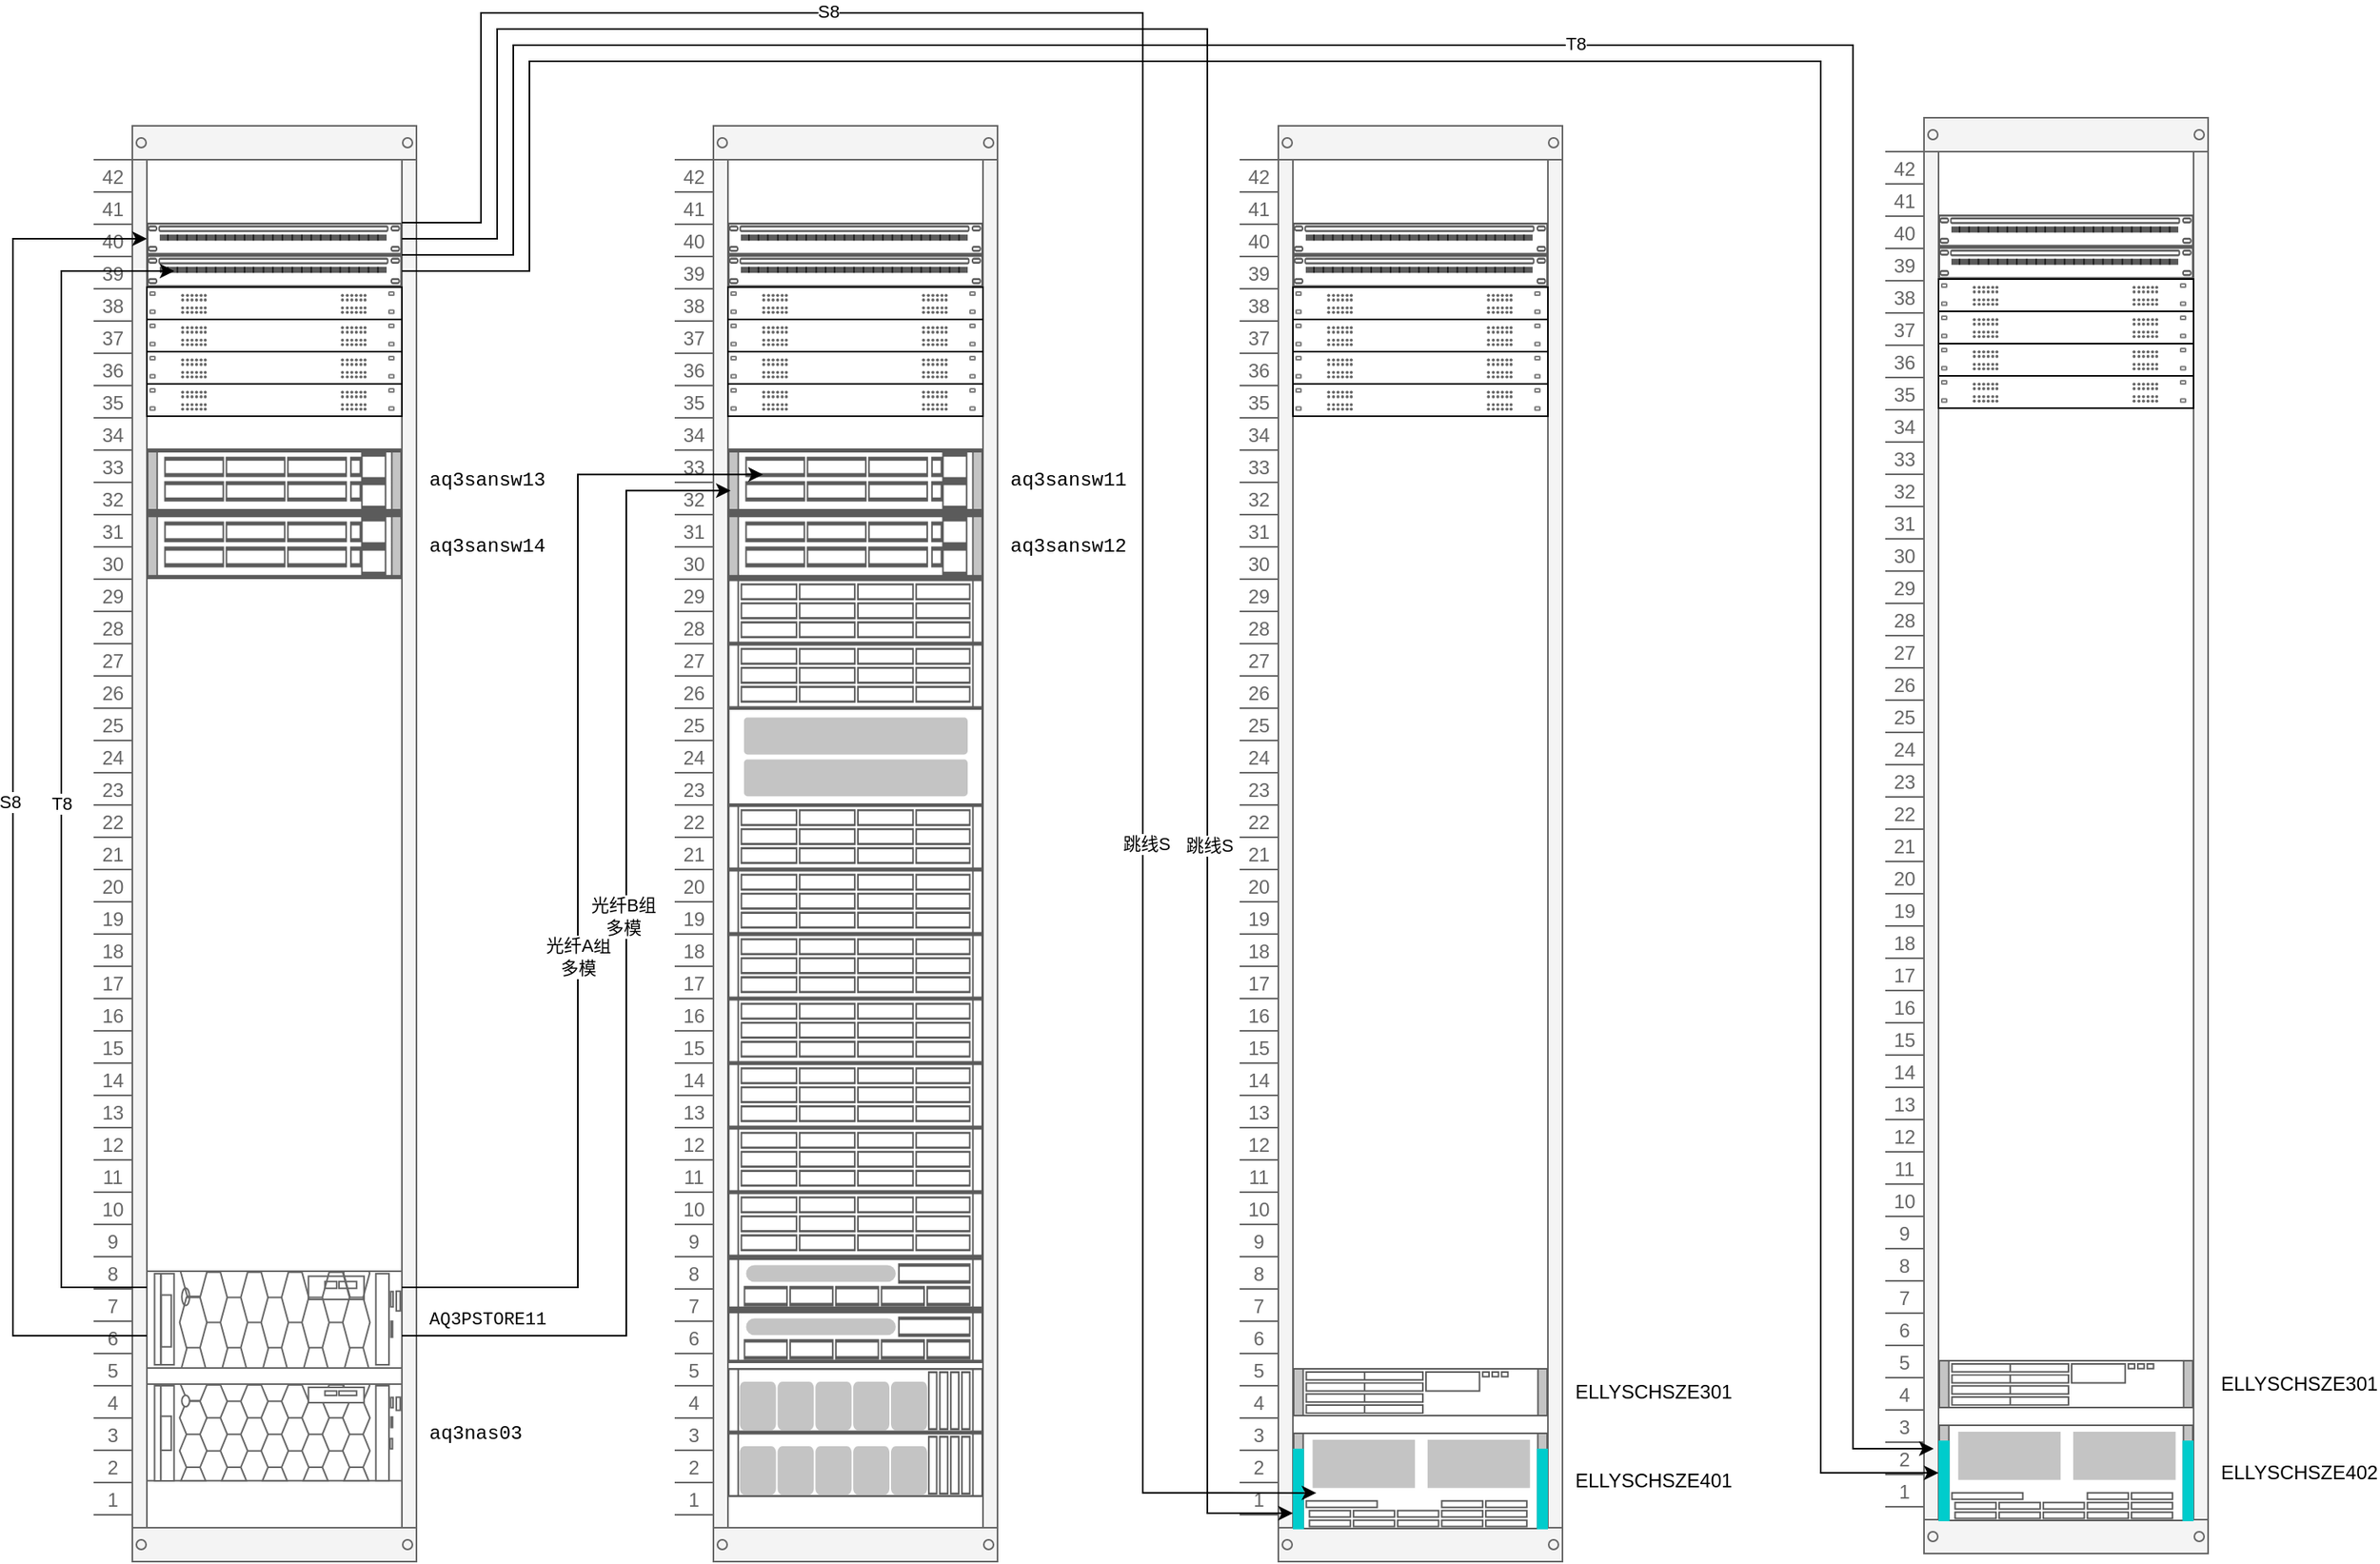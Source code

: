 <mxfile version="17.4.6" type="github">
  <diagram id="mnJzs90Y8y07Mfbd2xzl" name="第 1 页">
    <mxGraphModel dx="2746" dy="1059" grid="1" gridSize="10" guides="1" tooltips="1" connect="1" arrows="1" fold="1" page="1" pageScale="1" pageWidth="850" pageHeight="1100" math="0" shadow="0">
      <root>
        <mxCell id="0" />
        <mxCell id="1" parent="0" />
        <mxCell id="DCgXIL30yE9KLBHu7RKl-1" value="" style="strokeColor=#666666;html=1;verticalLabelPosition=bottom;labelBackgroundColor=#ffffff;verticalAlign=top;outlineConnect=0;shadow=0;dashed=0;shape=mxgraph.rackGeneral.container;fillColor2=#f4f4f4;container=1;collapsible=0;childLayout=rack;allowGaps=1;marginLeft=33;marginRight=9;marginTop=21;marginBottom=22;textColor=#666666;numDisp=ascend;" parent="1" vertex="1">
          <mxGeometry x="30" y="110" width="200" height="890" as="geometry" />
        </mxCell>
        <mxCell id="DCgXIL30yE9KLBHu7RKl-6" value="" style="strokeColor=#666666;html=1;labelPosition=right;align=left;spacingLeft=15;shadow=0;dashed=0;outlineConnect=0;shape=mxgraph.rack.general.cat5e_rack_mount_patch_panel_24_ports;" parent="DCgXIL30yE9KLBHu7RKl-1" vertex="1">
          <mxGeometry x="33" y="60" width="158" height="20" as="geometry" />
        </mxCell>
        <mxCell id="DCgXIL30yE9KLBHu7RKl-7" value="" style="strokeColor=#666666;html=1;labelPosition=right;align=left;spacingLeft=15;shadow=0;dashed=0;outlineConnect=0;shape=mxgraph.rack.general.cat5e_rack_mount_patch_panel_24_ports;" parent="DCgXIL30yE9KLBHu7RKl-1" vertex="1">
          <mxGeometry x="33" y="80" width="158" height="20" as="geometry" />
        </mxCell>
        <mxCell id="DCgXIL30yE9KLBHu7RKl-357" value="" style="group" parent="DCgXIL30yE9KLBHu7RKl-1" vertex="1" connectable="0">
          <mxGeometry x="33" y="100" width="158" height="20" as="geometry" />
        </mxCell>
        <mxCell id="DCgXIL30yE9KLBHu7RKl-9" value="" style="rounded=0;whiteSpace=wrap;html=1;" parent="DCgXIL30yE9KLBHu7RKl-357" vertex="1">
          <mxGeometry width="157.981" height="20" as="geometry" />
        </mxCell>
        <mxCell id="DCgXIL30yE9KLBHu7RKl-271" value="" style="group" parent="DCgXIL30yE9KLBHu7RKl-357" vertex="1" connectable="0">
          <mxGeometry x="21.0" y="4" width="15.806" height="12.306" as="geometry" />
        </mxCell>
        <mxCell id="DCgXIL30yE9KLBHu7RKl-41" value="" style="group" parent="DCgXIL30yE9KLBHu7RKl-271" vertex="1" connectable="0">
          <mxGeometry width="1.806" height="4.616" as="geometry" />
        </mxCell>
        <mxCell id="DCgXIL30yE9KLBHu7RKl-32" value="" style="ellipse;whiteSpace=wrap;html=1;aspect=fixed;fillColor=#666666;strokeWidth=0;perimeterSpacing=0;container=0;" parent="DCgXIL30yE9KLBHu7RKl-41" vertex="1">
          <mxGeometry width="1.806" height="1.806" as="geometry" />
        </mxCell>
        <mxCell id="DCgXIL30yE9KLBHu7RKl-40" value="" style="ellipse;whiteSpace=wrap;html=1;aspect=fixed;fillColor=#666666;strokeWidth=0;perimeterSpacing=0;container=0;" parent="DCgXIL30yE9KLBHu7RKl-41" vertex="1">
          <mxGeometry y="2.81" width="1.806" height="1.806" as="geometry" />
        </mxCell>
        <mxCell id="DCgXIL30yE9KLBHu7RKl-42" value="" style="group" parent="DCgXIL30yE9KLBHu7RKl-271" vertex="1" connectable="0">
          <mxGeometry y="7.69" width="1.806" height="4.616" as="geometry" />
        </mxCell>
        <mxCell id="DCgXIL30yE9KLBHu7RKl-216" value="" style="group" parent="DCgXIL30yE9KLBHu7RKl-42" vertex="1" connectable="0">
          <mxGeometry width="1.806" height="4.616" as="geometry" />
        </mxCell>
        <mxCell id="DCgXIL30yE9KLBHu7RKl-43" value="" style="ellipse;whiteSpace=wrap;html=1;aspect=fixed;fillColor=#666666;strokeWidth=0;perimeterSpacing=0;container=0;" parent="DCgXIL30yE9KLBHu7RKl-216" vertex="1">
          <mxGeometry width="1.806" height="1.806" as="geometry" />
        </mxCell>
        <mxCell id="DCgXIL30yE9KLBHu7RKl-44" value="" style="ellipse;whiteSpace=wrap;html=1;aspect=fixed;fillColor=#666666;strokeWidth=0;perimeterSpacing=0;container=0;" parent="DCgXIL30yE9KLBHu7RKl-216" vertex="1">
          <mxGeometry y="2.81" width="1.806" height="1.806" as="geometry" />
        </mxCell>
        <mxCell id="DCgXIL30yE9KLBHu7RKl-238" value="" style="group" parent="DCgXIL30yE9KLBHu7RKl-271" vertex="1" connectable="0">
          <mxGeometry x="3.0" y="2.842e-14" width="1.806" height="12.306" as="geometry" />
        </mxCell>
        <mxCell id="DCgXIL30yE9KLBHu7RKl-239" value="" style="group" parent="DCgXIL30yE9KLBHu7RKl-238" vertex="1" connectable="0">
          <mxGeometry width="1.806" height="4.616" as="geometry" />
        </mxCell>
        <mxCell id="DCgXIL30yE9KLBHu7RKl-240" value="" style="ellipse;whiteSpace=wrap;html=1;aspect=fixed;fillColor=#666666;strokeWidth=0;perimeterSpacing=0;container=0;" parent="DCgXIL30yE9KLBHu7RKl-239" vertex="1">
          <mxGeometry width="1.806" height="1.806" as="geometry" />
        </mxCell>
        <mxCell id="DCgXIL30yE9KLBHu7RKl-241" value="" style="ellipse;whiteSpace=wrap;html=1;aspect=fixed;fillColor=#666666;strokeWidth=0;perimeterSpacing=0;container=0;" parent="DCgXIL30yE9KLBHu7RKl-239" vertex="1">
          <mxGeometry y="2.81" width="1.806" height="1.806" as="geometry" />
        </mxCell>
        <mxCell id="DCgXIL30yE9KLBHu7RKl-242" value="" style="ellipse;whiteSpace=wrap;html=1;aspect=fixed;fillColor=#666666;strokeWidth=0;perimeterSpacing=0;container=0;" parent="DCgXIL30yE9KLBHu7RKl-238" vertex="1">
          <mxGeometry y="7.69" width="1.806" height="1.806" as="geometry" />
        </mxCell>
        <mxCell id="DCgXIL30yE9KLBHu7RKl-243" value="" style="ellipse;whiteSpace=wrap;html=1;aspect=fixed;fillColor=#666666;strokeWidth=0;perimeterSpacing=0;container=0;" parent="DCgXIL30yE9KLBHu7RKl-238" vertex="1">
          <mxGeometry y="10.5" width="1.806" height="1.806" as="geometry" />
        </mxCell>
        <mxCell id="DCgXIL30yE9KLBHu7RKl-245" value="" style="group" parent="DCgXIL30yE9KLBHu7RKl-271" vertex="1" connectable="0">
          <mxGeometry x="5.81" y="2.842e-14" width="1.806" height="12.306" as="geometry" />
        </mxCell>
        <mxCell id="DCgXIL30yE9KLBHu7RKl-246" value="" style="group" parent="DCgXIL30yE9KLBHu7RKl-245" vertex="1" connectable="0">
          <mxGeometry width="1.806" height="4.616" as="geometry" />
        </mxCell>
        <mxCell id="DCgXIL30yE9KLBHu7RKl-247" value="" style="ellipse;whiteSpace=wrap;html=1;aspect=fixed;fillColor=#666666;strokeWidth=0;perimeterSpacing=0;container=0;" parent="DCgXIL30yE9KLBHu7RKl-246" vertex="1">
          <mxGeometry width="1.806" height="1.806" as="geometry" />
        </mxCell>
        <mxCell id="DCgXIL30yE9KLBHu7RKl-248" value="" style="ellipse;whiteSpace=wrap;html=1;aspect=fixed;fillColor=#666666;strokeWidth=0;perimeterSpacing=0;container=0;" parent="DCgXIL30yE9KLBHu7RKl-246" vertex="1">
          <mxGeometry y="2.81" width="1.806" height="1.806" as="geometry" />
        </mxCell>
        <mxCell id="DCgXIL30yE9KLBHu7RKl-249" value="" style="ellipse;whiteSpace=wrap;html=1;aspect=fixed;fillColor=#666666;strokeWidth=0;perimeterSpacing=0;container=0;" parent="DCgXIL30yE9KLBHu7RKl-245" vertex="1">
          <mxGeometry y="7.69" width="1.806" height="1.806" as="geometry" />
        </mxCell>
        <mxCell id="DCgXIL30yE9KLBHu7RKl-250" value="" style="ellipse;whiteSpace=wrap;html=1;aspect=fixed;fillColor=#666666;strokeWidth=0;perimeterSpacing=0;container=0;" parent="DCgXIL30yE9KLBHu7RKl-245" vertex="1">
          <mxGeometry y="10.5" width="1.806" height="1.806" as="geometry" />
        </mxCell>
        <mxCell id="DCgXIL30yE9KLBHu7RKl-251" value="" style="group" parent="DCgXIL30yE9KLBHu7RKl-271" vertex="1" connectable="0">
          <mxGeometry x="8.62" y="2.842e-14" width="3.616" height="12.306" as="geometry" />
        </mxCell>
        <mxCell id="DCgXIL30yE9KLBHu7RKl-252" value="" style="group" parent="DCgXIL30yE9KLBHu7RKl-251" vertex="1" connectable="0">
          <mxGeometry width="3.616" height="12.306" as="geometry" />
        </mxCell>
        <mxCell id="DCgXIL30yE9KLBHu7RKl-253" value="" style="ellipse;whiteSpace=wrap;html=1;aspect=fixed;fillColor=#666666;strokeWidth=0;perimeterSpacing=0;container=0;" parent="DCgXIL30yE9KLBHu7RKl-252" vertex="1">
          <mxGeometry width="1.806" height="1.806" as="geometry" />
        </mxCell>
        <mxCell id="DCgXIL30yE9KLBHu7RKl-254" value="" style="ellipse;whiteSpace=wrap;html=1;aspect=fixed;fillColor=#666666;strokeWidth=0;perimeterSpacing=0;container=0;" parent="DCgXIL30yE9KLBHu7RKl-252" vertex="1">
          <mxGeometry y="2.81" width="1.806" height="1.806" as="geometry" />
        </mxCell>
        <mxCell id="DCgXIL30yE9KLBHu7RKl-257" value="" style="group" parent="DCgXIL30yE9KLBHu7RKl-252" vertex="1" connectable="0">
          <mxGeometry x="2.81" width="1.806" height="12.306" as="geometry" />
        </mxCell>
        <mxCell id="DCgXIL30yE9KLBHu7RKl-258" value="" style="group" parent="DCgXIL30yE9KLBHu7RKl-257" vertex="1" connectable="0">
          <mxGeometry width="1.806" height="4.616" as="geometry" />
        </mxCell>
        <mxCell id="DCgXIL30yE9KLBHu7RKl-259" value="" style="ellipse;whiteSpace=wrap;html=1;aspect=fixed;fillColor=#666666;strokeWidth=0;perimeterSpacing=0;container=0;" parent="DCgXIL30yE9KLBHu7RKl-258" vertex="1">
          <mxGeometry width="1.806" height="1.806" as="geometry" />
        </mxCell>
        <mxCell id="DCgXIL30yE9KLBHu7RKl-260" value="" style="ellipse;whiteSpace=wrap;html=1;aspect=fixed;fillColor=#666666;strokeWidth=0;perimeterSpacing=0;container=0;" parent="DCgXIL30yE9KLBHu7RKl-258" vertex="1">
          <mxGeometry y="2.81" width="1.806" height="1.806" as="geometry" />
        </mxCell>
        <mxCell id="DCgXIL30yE9KLBHu7RKl-261" value="" style="ellipse;whiteSpace=wrap;html=1;aspect=fixed;fillColor=#666666;strokeWidth=0;perimeterSpacing=0;container=0;" parent="DCgXIL30yE9KLBHu7RKl-257" vertex="1">
          <mxGeometry y="7.69" width="1.806" height="1.806" as="geometry" />
        </mxCell>
        <mxCell id="DCgXIL30yE9KLBHu7RKl-262" value="" style="ellipse;whiteSpace=wrap;html=1;aspect=fixed;fillColor=#666666;strokeWidth=0;perimeterSpacing=0;container=0;" parent="DCgXIL30yE9KLBHu7RKl-257" vertex="1">
          <mxGeometry y="10.5" width="1.806" height="1.806" as="geometry" />
        </mxCell>
        <mxCell id="DCgXIL30yE9KLBHu7RKl-255" value="" style="ellipse;whiteSpace=wrap;html=1;aspect=fixed;fillColor=#666666;strokeWidth=0;perimeterSpacing=0;container=0;" parent="DCgXIL30yE9KLBHu7RKl-251" vertex="1">
          <mxGeometry y="7.69" width="1.806" height="1.806" as="geometry" />
        </mxCell>
        <mxCell id="DCgXIL30yE9KLBHu7RKl-256" value="" style="ellipse;whiteSpace=wrap;html=1;aspect=fixed;fillColor=#666666;strokeWidth=0;perimeterSpacing=0;container=0;" parent="DCgXIL30yE9KLBHu7RKl-251" vertex="1">
          <mxGeometry y="10.5" width="1.806" height="1.806" as="geometry" />
        </mxCell>
        <mxCell id="DCgXIL30yE9KLBHu7RKl-265" value="" style="group" parent="DCgXIL30yE9KLBHu7RKl-271" vertex="1" connectable="0">
          <mxGeometry x="14.0" y="2.842e-14" width="1.806" height="12.306" as="geometry" />
        </mxCell>
        <mxCell id="DCgXIL30yE9KLBHu7RKl-266" value="" style="group" parent="DCgXIL30yE9KLBHu7RKl-265" vertex="1" connectable="0">
          <mxGeometry width="1.806" height="4.616" as="geometry" />
        </mxCell>
        <mxCell id="DCgXIL30yE9KLBHu7RKl-267" value="" style="ellipse;whiteSpace=wrap;html=1;aspect=fixed;fillColor=#666666;strokeWidth=0;perimeterSpacing=0;container=0;" parent="DCgXIL30yE9KLBHu7RKl-266" vertex="1">
          <mxGeometry width="1.806" height="1.806" as="geometry" />
        </mxCell>
        <mxCell id="DCgXIL30yE9KLBHu7RKl-268" value="" style="ellipse;whiteSpace=wrap;html=1;aspect=fixed;fillColor=#666666;strokeWidth=0;perimeterSpacing=0;container=0;" parent="DCgXIL30yE9KLBHu7RKl-266" vertex="1">
          <mxGeometry y="2.81" width="1.806" height="1.806" as="geometry" />
        </mxCell>
        <mxCell id="DCgXIL30yE9KLBHu7RKl-269" value="" style="ellipse;whiteSpace=wrap;html=1;aspect=fixed;fillColor=#666666;strokeWidth=0;perimeterSpacing=0;container=0;" parent="DCgXIL30yE9KLBHu7RKl-265" vertex="1">
          <mxGeometry y="7.69" width="1.806" height="1.806" as="geometry" />
        </mxCell>
        <mxCell id="DCgXIL30yE9KLBHu7RKl-270" value="" style="ellipse;whiteSpace=wrap;html=1;aspect=fixed;fillColor=#666666;strokeWidth=0;perimeterSpacing=0;container=0;" parent="DCgXIL30yE9KLBHu7RKl-265" vertex="1">
          <mxGeometry y="10.5" width="1.806" height="1.806" as="geometry" />
        </mxCell>
        <mxCell id="DCgXIL30yE9KLBHu7RKl-310" value="" style="group" parent="DCgXIL30yE9KLBHu7RKl-357" vertex="1" connectable="0">
          <mxGeometry x="120.0" y="4" width="15.806" height="12.306" as="geometry" />
        </mxCell>
        <mxCell id="DCgXIL30yE9KLBHu7RKl-311" value="" style="group" parent="DCgXIL30yE9KLBHu7RKl-310" vertex="1" connectable="0">
          <mxGeometry width="1.806" height="4.616" as="geometry" />
        </mxCell>
        <mxCell id="DCgXIL30yE9KLBHu7RKl-312" value="" style="ellipse;whiteSpace=wrap;html=1;aspect=fixed;fillColor=#666666;strokeWidth=0;perimeterSpacing=0;container=0;" parent="DCgXIL30yE9KLBHu7RKl-311" vertex="1">
          <mxGeometry width="1.806" height="1.806" as="geometry" />
        </mxCell>
        <mxCell id="DCgXIL30yE9KLBHu7RKl-313" value="" style="ellipse;whiteSpace=wrap;html=1;aspect=fixed;fillColor=#666666;strokeWidth=0;perimeterSpacing=0;container=0;" parent="DCgXIL30yE9KLBHu7RKl-311" vertex="1">
          <mxGeometry y="2.81" width="1.806" height="1.806" as="geometry" />
        </mxCell>
        <mxCell id="DCgXIL30yE9KLBHu7RKl-314" value="" style="group" parent="DCgXIL30yE9KLBHu7RKl-310" vertex="1" connectable="0">
          <mxGeometry y="7.69" width="1.806" height="4.616" as="geometry" />
        </mxCell>
        <mxCell id="DCgXIL30yE9KLBHu7RKl-315" value="" style="group" parent="DCgXIL30yE9KLBHu7RKl-314" vertex="1" connectable="0">
          <mxGeometry width="1.806" height="4.616" as="geometry" />
        </mxCell>
        <mxCell id="DCgXIL30yE9KLBHu7RKl-316" value="" style="ellipse;whiteSpace=wrap;html=1;aspect=fixed;fillColor=#666666;strokeWidth=0;perimeterSpacing=0;container=0;" parent="DCgXIL30yE9KLBHu7RKl-315" vertex="1">
          <mxGeometry width="1.806" height="1.806" as="geometry" />
        </mxCell>
        <mxCell id="DCgXIL30yE9KLBHu7RKl-317" value="" style="ellipse;whiteSpace=wrap;html=1;aspect=fixed;fillColor=#666666;strokeWidth=0;perimeterSpacing=0;container=0;" parent="DCgXIL30yE9KLBHu7RKl-315" vertex="1">
          <mxGeometry y="2.81" width="1.806" height="1.806" as="geometry" />
        </mxCell>
        <mxCell id="DCgXIL30yE9KLBHu7RKl-318" value="" style="group" parent="DCgXIL30yE9KLBHu7RKl-310" vertex="1" connectable="0">
          <mxGeometry x="3.0" y="2.842e-14" width="1.806" height="12.306" as="geometry" />
        </mxCell>
        <mxCell id="DCgXIL30yE9KLBHu7RKl-319" value="" style="group" parent="DCgXIL30yE9KLBHu7RKl-318" vertex="1" connectable="0">
          <mxGeometry width="1.806" height="4.616" as="geometry" />
        </mxCell>
        <mxCell id="DCgXIL30yE9KLBHu7RKl-320" value="" style="ellipse;whiteSpace=wrap;html=1;aspect=fixed;fillColor=#666666;strokeWidth=0;perimeterSpacing=0;container=0;" parent="DCgXIL30yE9KLBHu7RKl-319" vertex="1">
          <mxGeometry width="1.806" height="1.806" as="geometry" />
        </mxCell>
        <mxCell id="DCgXIL30yE9KLBHu7RKl-321" value="" style="ellipse;whiteSpace=wrap;html=1;aspect=fixed;fillColor=#666666;strokeWidth=0;perimeterSpacing=0;container=0;" parent="DCgXIL30yE9KLBHu7RKl-319" vertex="1">
          <mxGeometry y="2.81" width="1.806" height="1.806" as="geometry" />
        </mxCell>
        <mxCell id="DCgXIL30yE9KLBHu7RKl-322" value="" style="ellipse;whiteSpace=wrap;html=1;aspect=fixed;fillColor=#666666;strokeWidth=0;perimeterSpacing=0;container=0;" parent="DCgXIL30yE9KLBHu7RKl-318" vertex="1">
          <mxGeometry y="7.69" width="1.806" height="1.806" as="geometry" />
        </mxCell>
        <mxCell id="DCgXIL30yE9KLBHu7RKl-323" value="" style="ellipse;whiteSpace=wrap;html=1;aspect=fixed;fillColor=#666666;strokeWidth=0;perimeterSpacing=0;container=0;" parent="DCgXIL30yE9KLBHu7RKl-318" vertex="1">
          <mxGeometry y="10.5" width="1.806" height="1.806" as="geometry" />
        </mxCell>
        <mxCell id="DCgXIL30yE9KLBHu7RKl-324" value="" style="group" parent="DCgXIL30yE9KLBHu7RKl-310" vertex="1" connectable="0">
          <mxGeometry x="5.81" y="2.842e-14" width="1.806" height="12.306" as="geometry" />
        </mxCell>
        <mxCell id="DCgXIL30yE9KLBHu7RKl-325" value="" style="group" parent="DCgXIL30yE9KLBHu7RKl-324" vertex="1" connectable="0">
          <mxGeometry width="1.806" height="4.616" as="geometry" />
        </mxCell>
        <mxCell id="DCgXIL30yE9KLBHu7RKl-326" value="" style="ellipse;whiteSpace=wrap;html=1;aspect=fixed;fillColor=#666666;strokeWidth=0;perimeterSpacing=0;container=0;" parent="DCgXIL30yE9KLBHu7RKl-325" vertex="1">
          <mxGeometry width="1.806" height="1.806" as="geometry" />
        </mxCell>
        <mxCell id="DCgXIL30yE9KLBHu7RKl-327" value="" style="ellipse;whiteSpace=wrap;html=1;aspect=fixed;fillColor=#666666;strokeWidth=0;perimeterSpacing=0;container=0;" parent="DCgXIL30yE9KLBHu7RKl-325" vertex="1">
          <mxGeometry y="2.81" width="1.806" height="1.806" as="geometry" />
        </mxCell>
        <mxCell id="DCgXIL30yE9KLBHu7RKl-328" value="" style="ellipse;whiteSpace=wrap;html=1;aspect=fixed;fillColor=#666666;strokeWidth=0;perimeterSpacing=0;container=0;" parent="DCgXIL30yE9KLBHu7RKl-324" vertex="1">
          <mxGeometry y="7.69" width="1.806" height="1.806" as="geometry" />
        </mxCell>
        <mxCell id="DCgXIL30yE9KLBHu7RKl-329" value="" style="ellipse;whiteSpace=wrap;html=1;aspect=fixed;fillColor=#666666;strokeWidth=0;perimeterSpacing=0;container=0;" parent="DCgXIL30yE9KLBHu7RKl-324" vertex="1">
          <mxGeometry y="10.5" width="1.806" height="1.806" as="geometry" />
        </mxCell>
        <mxCell id="DCgXIL30yE9KLBHu7RKl-330" value="" style="group" parent="DCgXIL30yE9KLBHu7RKl-310" vertex="1" connectable="0">
          <mxGeometry x="8.62" y="2.842e-14" width="3.616" height="12.306" as="geometry" />
        </mxCell>
        <mxCell id="DCgXIL30yE9KLBHu7RKl-331" value="" style="group" parent="DCgXIL30yE9KLBHu7RKl-330" vertex="1" connectable="0">
          <mxGeometry width="3.616" height="12.306" as="geometry" />
        </mxCell>
        <mxCell id="DCgXIL30yE9KLBHu7RKl-332" value="" style="ellipse;whiteSpace=wrap;html=1;aspect=fixed;fillColor=#666666;strokeWidth=0;perimeterSpacing=0;container=0;" parent="DCgXIL30yE9KLBHu7RKl-331" vertex="1">
          <mxGeometry width="1.806" height="1.806" as="geometry" />
        </mxCell>
        <mxCell id="DCgXIL30yE9KLBHu7RKl-333" value="" style="ellipse;whiteSpace=wrap;html=1;aspect=fixed;fillColor=#666666;strokeWidth=0;perimeterSpacing=0;container=0;" parent="DCgXIL30yE9KLBHu7RKl-331" vertex="1">
          <mxGeometry y="2.81" width="1.806" height="1.806" as="geometry" />
        </mxCell>
        <mxCell id="DCgXIL30yE9KLBHu7RKl-334" value="" style="group" parent="DCgXIL30yE9KLBHu7RKl-331" vertex="1" connectable="0">
          <mxGeometry x="2.81" width="1.806" height="12.306" as="geometry" />
        </mxCell>
        <mxCell id="DCgXIL30yE9KLBHu7RKl-335" value="" style="group" parent="DCgXIL30yE9KLBHu7RKl-334" vertex="1" connectable="0">
          <mxGeometry width="1.806" height="4.616" as="geometry" />
        </mxCell>
        <mxCell id="DCgXIL30yE9KLBHu7RKl-336" value="" style="ellipse;whiteSpace=wrap;html=1;aspect=fixed;fillColor=#666666;strokeWidth=0;perimeterSpacing=0;container=0;" parent="DCgXIL30yE9KLBHu7RKl-335" vertex="1">
          <mxGeometry width="1.806" height="1.806" as="geometry" />
        </mxCell>
        <mxCell id="DCgXIL30yE9KLBHu7RKl-337" value="" style="ellipse;whiteSpace=wrap;html=1;aspect=fixed;fillColor=#666666;strokeWidth=0;perimeterSpacing=0;container=0;" parent="DCgXIL30yE9KLBHu7RKl-335" vertex="1">
          <mxGeometry y="2.81" width="1.806" height="1.806" as="geometry" />
        </mxCell>
        <mxCell id="DCgXIL30yE9KLBHu7RKl-338" value="" style="ellipse;whiteSpace=wrap;html=1;aspect=fixed;fillColor=#666666;strokeWidth=0;perimeterSpacing=0;container=0;" parent="DCgXIL30yE9KLBHu7RKl-334" vertex="1">
          <mxGeometry y="7.69" width="1.806" height="1.806" as="geometry" />
        </mxCell>
        <mxCell id="DCgXIL30yE9KLBHu7RKl-339" value="" style="ellipse;whiteSpace=wrap;html=1;aspect=fixed;fillColor=#666666;strokeWidth=0;perimeterSpacing=0;container=0;" parent="DCgXIL30yE9KLBHu7RKl-334" vertex="1">
          <mxGeometry y="10.5" width="1.806" height="1.806" as="geometry" />
        </mxCell>
        <mxCell id="DCgXIL30yE9KLBHu7RKl-340" value="" style="ellipse;whiteSpace=wrap;html=1;aspect=fixed;fillColor=#666666;strokeWidth=0;perimeterSpacing=0;container=0;" parent="DCgXIL30yE9KLBHu7RKl-330" vertex="1">
          <mxGeometry y="7.69" width="1.806" height="1.806" as="geometry" />
        </mxCell>
        <mxCell id="DCgXIL30yE9KLBHu7RKl-341" value="" style="ellipse;whiteSpace=wrap;html=1;aspect=fixed;fillColor=#666666;strokeWidth=0;perimeterSpacing=0;container=0;" parent="DCgXIL30yE9KLBHu7RKl-330" vertex="1">
          <mxGeometry y="10.5" width="1.806" height="1.806" as="geometry" />
        </mxCell>
        <mxCell id="DCgXIL30yE9KLBHu7RKl-342" value="" style="group" parent="DCgXIL30yE9KLBHu7RKl-310" vertex="1" connectable="0">
          <mxGeometry x="14.0" y="2.842e-14" width="1.806" height="12.306" as="geometry" />
        </mxCell>
        <mxCell id="DCgXIL30yE9KLBHu7RKl-343" value="" style="group" parent="DCgXIL30yE9KLBHu7RKl-342" vertex="1" connectable="0">
          <mxGeometry width="1.806" height="4.616" as="geometry" />
        </mxCell>
        <mxCell id="DCgXIL30yE9KLBHu7RKl-344" value="" style="ellipse;whiteSpace=wrap;html=1;aspect=fixed;fillColor=#666666;strokeWidth=0;perimeterSpacing=0;container=0;" parent="DCgXIL30yE9KLBHu7RKl-343" vertex="1">
          <mxGeometry width="1.806" height="1.806" as="geometry" />
        </mxCell>
        <mxCell id="DCgXIL30yE9KLBHu7RKl-345" value="" style="ellipse;whiteSpace=wrap;html=1;aspect=fixed;fillColor=#666666;strokeWidth=0;perimeterSpacing=0;container=0;" parent="DCgXIL30yE9KLBHu7RKl-343" vertex="1">
          <mxGeometry y="2.81" width="1.806" height="1.806" as="geometry" />
        </mxCell>
        <mxCell id="DCgXIL30yE9KLBHu7RKl-346" value="" style="ellipse;whiteSpace=wrap;html=1;aspect=fixed;fillColor=#666666;strokeWidth=0;perimeterSpacing=0;container=0;" parent="DCgXIL30yE9KLBHu7RKl-342" vertex="1">
          <mxGeometry y="7.69" width="1.806" height="1.806" as="geometry" />
        </mxCell>
        <mxCell id="DCgXIL30yE9KLBHu7RKl-347" value="" style="ellipse;whiteSpace=wrap;html=1;aspect=fixed;fillColor=#666666;strokeWidth=0;perimeterSpacing=0;container=0;" parent="DCgXIL30yE9KLBHu7RKl-342" vertex="1">
          <mxGeometry y="10.5" width="1.806" height="1.806" as="geometry" />
        </mxCell>
        <mxCell id="DCgXIL30yE9KLBHu7RKl-352" value="" style="rounded=1;whiteSpace=wrap;html=1;fontSize=2;strokeColor=#808080;strokeWidth=1;fillColor=none;" parent="DCgXIL30yE9KLBHu7RKl-357" vertex="1">
          <mxGeometry x="2" y="3" width="3" height="2" as="geometry" />
        </mxCell>
        <mxCell id="DCgXIL30yE9KLBHu7RKl-353" value="" style="rounded=1;whiteSpace=wrap;html=1;fontSize=2;strokeColor=#808080;strokeWidth=1;fillColor=none;" parent="DCgXIL30yE9KLBHu7RKl-357" vertex="1">
          <mxGeometry x="2" y="14.31" width="3" height="2" as="geometry" />
        </mxCell>
        <mxCell id="DCgXIL30yE9KLBHu7RKl-354" value="" style="rounded=1;whiteSpace=wrap;html=1;fontSize=2;strokeColor=#808080;strokeWidth=1;fillColor=none;" parent="DCgXIL30yE9KLBHu7RKl-357" vertex="1">
          <mxGeometry x="150" y="3" width="3" height="2" as="geometry" />
        </mxCell>
        <mxCell id="DCgXIL30yE9KLBHu7RKl-355" value="" style="rounded=1;whiteSpace=wrap;html=1;fontSize=2;strokeColor=#808080;strokeWidth=1;fillColor=none;" parent="DCgXIL30yE9KLBHu7RKl-357" vertex="1">
          <mxGeometry x="150" y="14.31" width="3" height="2" as="geometry" />
        </mxCell>
        <mxCell id="DCgXIL30yE9KLBHu7RKl-448" value="" style="group" parent="DCgXIL30yE9KLBHu7RKl-1" vertex="1" connectable="0">
          <mxGeometry x="33" y="120" width="158" height="20" as="geometry" />
        </mxCell>
        <mxCell id="DCgXIL30yE9KLBHu7RKl-449" value="" style="rounded=0;whiteSpace=wrap;html=1;" parent="DCgXIL30yE9KLBHu7RKl-448" vertex="1">
          <mxGeometry width="157.981" height="20" as="geometry" />
        </mxCell>
        <mxCell id="DCgXIL30yE9KLBHu7RKl-450" value="" style="group" parent="DCgXIL30yE9KLBHu7RKl-448" vertex="1" connectable="0">
          <mxGeometry x="21.0" y="4" width="15.806" height="12.306" as="geometry" />
        </mxCell>
        <mxCell id="DCgXIL30yE9KLBHu7RKl-451" value="" style="group" parent="DCgXIL30yE9KLBHu7RKl-450" vertex="1" connectable="0">
          <mxGeometry width="1.806" height="4.616" as="geometry" />
        </mxCell>
        <mxCell id="DCgXIL30yE9KLBHu7RKl-452" value="" style="ellipse;whiteSpace=wrap;html=1;aspect=fixed;fillColor=#666666;strokeWidth=0;perimeterSpacing=0;container=0;" parent="DCgXIL30yE9KLBHu7RKl-451" vertex="1">
          <mxGeometry width="1.806" height="1.806" as="geometry" />
        </mxCell>
        <mxCell id="DCgXIL30yE9KLBHu7RKl-453" value="" style="ellipse;whiteSpace=wrap;html=1;aspect=fixed;fillColor=#666666;strokeWidth=0;perimeterSpacing=0;container=0;" parent="DCgXIL30yE9KLBHu7RKl-451" vertex="1">
          <mxGeometry y="2.81" width="1.806" height="1.806" as="geometry" />
        </mxCell>
        <mxCell id="DCgXIL30yE9KLBHu7RKl-454" value="" style="group" parent="DCgXIL30yE9KLBHu7RKl-450" vertex="1" connectable="0">
          <mxGeometry y="7.69" width="1.806" height="4.616" as="geometry" />
        </mxCell>
        <mxCell id="DCgXIL30yE9KLBHu7RKl-455" value="" style="group" parent="DCgXIL30yE9KLBHu7RKl-454" vertex="1" connectable="0">
          <mxGeometry width="1.806" height="4.616" as="geometry" />
        </mxCell>
        <mxCell id="DCgXIL30yE9KLBHu7RKl-456" value="" style="ellipse;whiteSpace=wrap;html=1;aspect=fixed;fillColor=#666666;strokeWidth=0;perimeterSpacing=0;container=0;" parent="DCgXIL30yE9KLBHu7RKl-455" vertex="1">
          <mxGeometry width="1.806" height="1.806" as="geometry" />
        </mxCell>
        <mxCell id="DCgXIL30yE9KLBHu7RKl-457" value="" style="ellipse;whiteSpace=wrap;html=1;aspect=fixed;fillColor=#666666;strokeWidth=0;perimeterSpacing=0;container=0;" parent="DCgXIL30yE9KLBHu7RKl-455" vertex="1">
          <mxGeometry y="2.81" width="1.806" height="1.806" as="geometry" />
        </mxCell>
        <mxCell id="DCgXIL30yE9KLBHu7RKl-458" value="" style="group" parent="DCgXIL30yE9KLBHu7RKl-450" vertex="1" connectable="0">
          <mxGeometry x="3.0" y="2.842e-14" width="1.806" height="12.306" as="geometry" />
        </mxCell>
        <mxCell id="DCgXIL30yE9KLBHu7RKl-459" value="" style="group" parent="DCgXIL30yE9KLBHu7RKl-458" vertex="1" connectable="0">
          <mxGeometry width="1.806" height="4.616" as="geometry" />
        </mxCell>
        <mxCell id="DCgXIL30yE9KLBHu7RKl-460" value="" style="ellipse;whiteSpace=wrap;html=1;aspect=fixed;fillColor=#666666;strokeWidth=0;perimeterSpacing=0;container=0;" parent="DCgXIL30yE9KLBHu7RKl-459" vertex="1">
          <mxGeometry width="1.806" height="1.806" as="geometry" />
        </mxCell>
        <mxCell id="DCgXIL30yE9KLBHu7RKl-461" value="" style="ellipse;whiteSpace=wrap;html=1;aspect=fixed;fillColor=#666666;strokeWidth=0;perimeterSpacing=0;container=0;" parent="DCgXIL30yE9KLBHu7RKl-459" vertex="1">
          <mxGeometry y="2.81" width="1.806" height="1.806" as="geometry" />
        </mxCell>
        <mxCell id="DCgXIL30yE9KLBHu7RKl-462" value="" style="ellipse;whiteSpace=wrap;html=1;aspect=fixed;fillColor=#666666;strokeWidth=0;perimeterSpacing=0;container=0;" parent="DCgXIL30yE9KLBHu7RKl-458" vertex="1">
          <mxGeometry y="7.69" width="1.806" height="1.806" as="geometry" />
        </mxCell>
        <mxCell id="DCgXIL30yE9KLBHu7RKl-463" value="" style="ellipse;whiteSpace=wrap;html=1;aspect=fixed;fillColor=#666666;strokeWidth=0;perimeterSpacing=0;container=0;" parent="DCgXIL30yE9KLBHu7RKl-458" vertex="1">
          <mxGeometry y="10.5" width="1.806" height="1.806" as="geometry" />
        </mxCell>
        <mxCell id="DCgXIL30yE9KLBHu7RKl-464" value="" style="group" parent="DCgXIL30yE9KLBHu7RKl-450" vertex="1" connectable="0">
          <mxGeometry x="5.81" y="2.842e-14" width="1.806" height="12.306" as="geometry" />
        </mxCell>
        <mxCell id="DCgXIL30yE9KLBHu7RKl-465" value="" style="group" parent="DCgXIL30yE9KLBHu7RKl-464" vertex="1" connectable="0">
          <mxGeometry width="1.806" height="4.616" as="geometry" />
        </mxCell>
        <mxCell id="DCgXIL30yE9KLBHu7RKl-466" value="" style="ellipse;whiteSpace=wrap;html=1;aspect=fixed;fillColor=#666666;strokeWidth=0;perimeterSpacing=0;container=0;" parent="DCgXIL30yE9KLBHu7RKl-465" vertex="1">
          <mxGeometry width="1.806" height="1.806" as="geometry" />
        </mxCell>
        <mxCell id="DCgXIL30yE9KLBHu7RKl-467" value="" style="ellipse;whiteSpace=wrap;html=1;aspect=fixed;fillColor=#666666;strokeWidth=0;perimeterSpacing=0;container=0;" parent="DCgXIL30yE9KLBHu7RKl-465" vertex="1">
          <mxGeometry y="2.81" width="1.806" height="1.806" as="geometry" />
        </mxCell>
        <mxCell id="DCgXIL30yE9KLBHu7RKl-468" value="" style="ellipse;whiteSpace=wrap;html=1;aspect=fixed;fillColor=#666666;strokeWidth=0;perimeterSpacing=0;container=0;" parent="DCgXIL30yE9KLBHu7RKl-464" vertex="1">
          <mxGeometry y="7.69" width="1.806" height="1.806" as="geometry" />
        </mxCell>
        <mxCell id="DCgXIL30yE9KLBHu7RKl-469" value="" style="ellipse;whiteSpace=wrap;html=1;aspect=fixed;fillColor=#666666;strokeWidth=0;perimeterSpacing=0;container=0;" parent="DCgXIL30yE9KLBHu7RKl-464" vertex="1">
          <mxGeometry y="10.5" width="1.806" height="1.806" as="geometry" />
        </mxCell>
        <mxCell id="DCgXIL30yE9KLBHu7RKl-470" value="" style="group" parent="DCgXIL30yE9KLBHu7RKl-450" vertex="1" connectable="0">
          <mxGeometry x="8.62" y="2.842e-14" width="3.616" height="12.306" as="geometry" />
        </mxCell>
        <mxCell id="DCgXIL30yE9KLBHu7RKl-471" value="" style="group" parent="DCgXIL30yE9KLBHu7RKl-470" vertex="1" connectable="0">
          <mxGeometry width="3.616" height="12.306" as="geometry" />
        </mxCell>
        <mxCell id="DCgXIL30yE9KLBHu7RKl-472" value="" style="ellipse;whiteSpace=wrap;html=1;aspect=fixed;fillColor=#666666;strokeWidth=0;perimeterSpacing=0;container=0;" parent="DCgXIL30yE9KLBHu7RKl-471" vertex="1">
          <mxGeometry width="1.806" height="1.806" as="geometry" />
        </mxCell>
        <mxCell id="DCgXIL30yE9KLBHu7RKl-473" value="" style="ellipse;whiteSpace=wrap;html=1;aspect=fixed;fillColor=#666666;strokeWidth=0;perimeterSpacing=0;container=0;" parent="DCgXIL30yE9KLBHu7RKl-471" vertex="1">
          <mxGeometry y="2.81" width="1.806" height="1.806" as="geometry" />
        </mxCell>
        <mxCell id="DCgXIL30yE9KLBHu7RKl-474" value="" style="group" parent="DCgXIL30yE9KLBHu7RKl-471" vertex="1" connectable="0">
          <mxGeometry x="2.81" width="1.806" height="12.306" as="geometry" />
        </mxCell>
        <mxCell id="DCgXIL30yE9KLBHu7RKl-475" value="" style="group" parent="DCgXIL30yE9KLBHu7RKl-474" vertex="1" connectable="0">
          <mxGeometry width="1.806" height="4.616" as="geometry" />
        </mxCell>
        <mxCell id="DCgXIL30yE9KLBHu7RKl-476" value="" style="ellipse;whiteSpace=wrap;html=1;aspect=fixed;fillColor=#666666;strokeWidth=0;perimeterSpacing=0;container=0;" parent="DCgXIL30yE9KLBHu7RKl-475" vertex="1">
          <mxGeometry width="1.806" height="1.806" as="geometry" />
        </mxCell>
        <mxCell id="DCgXIL30yE9KLBHu7RKl-477" value="" style="ellipse;whiteSpace=wrap;html=1;aspect=fixed;fillColor=#666666;strokeWidth=0;perimeterSpacing=0;container=0;" parent="DCgXIL30yE9KLBHu7RKl-475" vertex="1">
          <mxGeometry y="2.81" width="1.806" height="1.806" as="geometry" />
        </mxCell>
        <mxCell id="DCgXIL30yE9KLBHu7RKl-478" value="" style="ellipse;whiteSpace=wrap;html=1;aspect=fixed;fillColor=#666666;strokeWidth=0;perimeterSpacing=0;container=0;" parent="DCgXIL30yE9KLBHu7RKl-474" vertex="1">
          <mxGeometry y="7.69" width="1.806" height="1.806" as="geometry" />
        </mxCell>
        <mxCell id="DCgXIL30yE9KLBHu7RKl-479" value="" style="ellipse;whiteSpace=wrap;html=1;aspect=fixed;fillColor=#666666;strokeWidth=0;perimeterSpacing=0;container=0;" parent="DCgXIL30yE9KLBHu7RKl-474" vertex="1">
          <mxGeometry y="10.5" width="1.806" height="1.806" as="geometry" />
        </mxCell>
        <mxCell id="DCgXIL30yE9KLBHu7RKl-480" value="" style="ellipse;whiteSpace=wrap;html=1;aspect=fixed;fillColor=#666666;strokeWidth=0;perimeterSpacing=0;container=0;" parent="DCgXIL30yE9KLBHu7RKl-470" vertex="1">
          <mxGeometry y="7.69" width="1.806" height="1.806" as="geometry" />
        </mxCell>
        <mxCell id="DCgXIL30yE9KLBHu7RKl-481" value="" style="ellipse;whiteSpace=wrap;html=1;aspect=fixed;fillColor=#666666;strokeWidth=0;perimeterSpacing=0;container=0;" parent="DCgXIL30yE9KLBHu7RKl-470" vertex="1">
          <mxGeometry y="10.5" width="1.806" height="1.806" as="geometry" />
        </mxCell>
        <mxCell id="DCgXIL30yE9KLBHu7RKl-482" value="" style="group" parent="DCgXIL30yE9KLBHu7RKl-450" vertex="1" connectable="0">
          <mxGeometry x="14.0" y="2.842e-14" width="1.806" height="12.306" as="geometry" />
        </mxCell>
        <mxCell id="DCgXIL30yE9KLBHu7RKl-483" value="" style="group" parent="DCgXIL30yE9KLBHu7RKl-482" vertex="1" connectable="0">
          <mxGeometry width="1.806" height="4.616" as="geometry" />
        </mxCell>
        <mxCell id="DCgXIL30yE9KLBHu7RKl-484" value="" style="ellipse;whiteSpace=wrap;html=1;aspect=fixed;fillColor=#666666;strokeWidth=0;perimeterSpacing=0;container=0;" parent="DCgXIL30yE9KLBHu7RKl-483" vertex="1">
          <mxGeometry width="1.806" height="1.806" as="geometry" />
        </mxCell>
        <mxCell id="DCgXIL30yE9KLBHu7RKl-485" value="" style="ellipse;whiteSpace=wrap;html=1;aspect=fixed;fillColor=#666666;strokeWidth=0;perimeterSpacing=0;container=0;" parent="DCgXIL30yE9KLBHu7RKl-483" vertex="1">
          <mxGeometry y="2.81" width="1.806" height="1.806" as="geometry" />
        </mxCell>
        <mxCell id="DCgXIL30yE9KLBHu7RKl-486" value="" style="ellipse;whiteSpace=wrap;html=1;aspect=fixed;fillColor=#666666;strokeWidth=0;perimeterSpacing=0;container=0;" parent="DCgXIL30yE9KLBHu7RKl-482" vertex="1">
          <mxGeometry y="7.69" width="1.806" height="1.806" as="geometry" />
        </mxCell>
        <mxCell id="DCgXIL30yE9KLBHu7RKl-487" value="" style="ellipse;whiteSpace=wrap;html=1;aspect=fixed;fillColor=#666666;strokeWidth=0;perimeterSpacing=0;container=0;" parent="DCgXIL30yE9KLBHu7RKl-482" vertex="1">
          <mxGeometry y="10.5" width="1.806" height="1.806" as="geometry" />
        </mxCell>
        <mxCell id="DCgXIL30yE9KLBHu7RKl-488" value="" style="group" parent="DCgXIL30yE9KLBHu7RKl-448" vertex="1" connectable="0">
          <mxGeometry x="120.0" y="4" width="15.806" height="12.306" as="geometry" />
        </mxCell>
        <mxCell id="DCgXIL30yE9KLBHu7RKl-489" value="" style="group" parent="DCgXIL30yE9KLBHu7RKl-488" vertex="1" connectable="0">
          <mxGeometry width="1.806" height="4.616" as="geometry" />
        </mxCell>
        <mxCell id="DCgXIL30yE9KLBHu7RKl-490" value="" style="ellipse;whiteSpace=wrap;html=1;aspect=fixed;fillColor=#666666;strokeWidth=0;perimeterSpacing=0;container=0;" parent="DCgXIL30yE9KLBHu7RKl-489" vertex="1">
          <mxGeometry width="1.806" height="1.806" as="geometry" />
        </mxCell>
        <mxCell id="DCgXIL30yE9KLBHu7RKl-491" value="" style="ellipse;whiteSpace=wrap;html=1;aspect=fixed;fillColor=#666666;strokeWidth=0;perimeterSpacing=0;container=0;" parent="DCgXIL30yE9KLBHu7RKl-489" vertex="1">
          <mxGeometry y="2.81" width="1.806" height="1.806" as="geometry" />
        </mxCell>
        <mxCell id="DCgXIL30yE9KLBHu7RKl-492" value="" style="group" parent="DCgXIL30yE9KLBHu7RKl-488" vertex="1" connectable="0">
          <mxGeometry y="7.69" width="1.806" height="4.616" as="geometry" />
        </mxCell>
        <mxCell id="DCgXIL30yE9KLBHu7RKl-493" value="" style="group" parent="DCgXIL30yE9KLBHu7RKl-492" vertex="1" connectable="0">
          <mxGeometry width="1.806" height="4.616" as="geometry" />
        </mxCell>
        <mxCell id="DCgXIL30yE9KLBHu7RKl-494" value="" style="ellipse;whiteSpace=wrap;html=1;aspect=fixed;fillColor=#666666;strokeWidth=0;perimeterSpacing=0;container=0;" parent="DCgXIL30yE9KLBHu7RKl-493" vertex="1">
          <mxGeometry width="1.806" height="1.806" as="geometry" />
        </mxCell>
        <mxCell id="DCgXIL30yE9KLBHu7RKl-495" value="" style="ellipse;whiteSpace=wrap;html=1;aspect=fixed;fillColor=#666666;strokeWidth=0;perimeterSpacing=0;container=0;" parent="DCgXIL30yE9KLBHu7RKl-493" vertex="1">
          <mxGeometry y="2.81" width="1.806" height="1.806" as="geometry" />
        </mxCell>
        <mxCell id="DCgXIL30yE9KLBHu7RKl-496" value="" style="group" parent="DCgXIL30yE9KLBHu7RKl-488" vertex="1" connectable="0">
          <mxGeometry x="3.0" y="2.842e-14" width="1.806" height="12.306" as="geometry" />
        </mxCell>
        <mxCell id="DCgXIL30yE9KLBHu7RKl-497" value="" style="group" parent="DCgXIL30yE9KLBHu7RKl-496" vertex="1" connectable="0">
          <mxGeometry width="1.806" height="4.616" as="geometry" />
        </mxCell>
        <mxCell id="DCgXIL30yE9KLBHu7RKl-498" value="" style="ellipse;whiteSpace=wrap;html=1;aspect=fixed;fillColor=#666666;strokeWidth=0;perimeterSpacing=0;container=0;" parent="DCgXIL30yE9KLBHu7RKl-497" vertex="1">
          <mxGeometry width="1.806" height="1.806" as="geometry" />
        </mxCell>
        <mxCell id="DCgXIL30yE9KLBHu7RKl-499" value="" style="ellipse;whiteSpace=wrap;html=1;aspect=fixed;fillColor=#666666;strokeWidth=0;perimeterSpacing=0;container=0;" parent="DCgXIL30yE9KLBHu7RKl-497" vertex="1">
          <mxGeometry y="2.81" width="1.806" height="1.806" as="geometry" />
        </mxCell>
        <mxCell id="DCgXIL30yE9KLBHu7RKl-500" value="" style="ellipse;whiteSpace=wrap;html=1;aspect=fixed;fillColor=#666666;strokeWidth=0;perimeterSpacing=0;container=0;" parent="DCgXIL30yE9KLBHu7RKl-496" vertex="1">
          <mxGeometry y="7.69" width="1.806" height="1.806" as="geometry" />
        </mxCell>
        <mxCell id="DCgXIL30yE9KLBHu7RKl-501" value="" style="ellipse;whiteSpace=wrap;html=1;aspect=fixed;fillColor=#666666;strokeWidth=0;perimeterSpacing=0;container=0;" parent="DCgXIL30yE9KLBHu7RKl-496" vertex="1">
          <mxGeometry y="10.5" width="1.806" height="1.806" as="geometry" />
        </mxCell>
        <mxCell id="DCgXIL30yE9KLBHu7RKl-502" value="" style="group" parent="DCgXIL30yE9KLBHu7RKl-488" vertex="1" connectable="0">
          <mxGeometry x="5.81" y="2.842e-14" width="1.806" height="12.306" as="geometry" />
        </mxCell>
        <mxCell id="DCgXIL30yE9KLBHu7RKl-503" value="" style="group" parent="DCgXIL30yE9KLBHu7RKl-502" vertex="1" connectable="0">
          <mxGeometry width="1.806" height="4.616" as="geometry" />
        </mxCell>
        <mxCell id="DCgXIL30yE9KLBHu7RKl-504" value="" style="ellipse;whiteSpace=wrap;html=1;aspect=fixed;fillColor=#666666;strokeWidth=0;perimeterSpacing=0;container=0;" parent="DCgXIL30yE9KLBHu7RKl-503" vertex="1">
          <mxGeometry width="1.806" height="1.806" as="geometry" />
        </mxCell>
        <mxCell id="DCgXIL30yE9KLBHu7RKl-505" value="" style="ellipse;whiteSpace=wrap;html=1;aspect=fixed;fillColor=#666666;strokeWidth=0;perimeterSpacing=0;container=0;" parent="DCgXIL30yE9KLBHu7RKl-503" vertex="1">
          <mxGeometry y="2.81" width="1.806" height="1.806" as="geometry" />
        </mxCell>
        <mxCell id="DCgXIL30yE9KLBHu7RKl-506" value="" style="ellipse;whiteSpace=wrap;html=1;aspect=fixed;fillColor=#666666;strokeWidth=0;perimeterSpacing=0;container=0;" parent="DCgXIL30yE9KLBHu7RKl-502" vertex="1">
          <mxGeometry y="7.69" width="1.806" height="1.806" as="geometry" />
        </mxCell>
        <mxCell id="DCgXIL30yE9KLBHu7RKl-507" value="" style="ellipse;whiteSpace=wrap;html=1;aspect=fixed;fillColor=#666666;strokeWidth=0;perimeterSpacing=0;container=0;" parent="DCgXIL30yE9KLBHu7RKl-502" vertex="1">
          <mxGeometry y="10.5" width="1.806" height="1.806" as="geometry" />
        </mxCell>
        <mxCell id="DCgXIL30yE9KLBHu7RKl-508" value="" style="group" parent="DCgXIL30yE9KLBHu7RKl-488" vertex="1" connectable="0">
          <mxGeometry x="8.62" y="2.842e-14" width="3.616" height="12.306" as="geometry" />
        </mxCell>
        <mxCell id="DCgXIL30yE9KLBHu7RKl-509" value="" style="group" parent="DCgXIL30yE9KLBHu7RKl-508" vertex="1" connectable="0">
          <mxGeometry width="3.616" height="12.306" as="geometry" />
        </mxCell>
        <mxCell id="DCgXIL30yE9KLBHu7RKl-510" value="" style="ellipse;whiteSpace=wrap;html=1;aspect=fixed;fillColor=#666666;strokeWidth=0;perimeterSpacing=0;container=0;" parent="DCgXIL30yE9KLBHu7RKl-509" vertex="1">
          <mxGeometry width="1.806" height="1.806" as="geometry" />
        </mxCell>
        <mxCell id="DCgXIL30yE9KLBHu7RKl-511" value="" style="ellipse;whiteSpace=wrap;html=1;aspect=fixed;fillColor=#666666;strokeWidth=0;perimeterSpacing=0;container=0;" parent="DCgXIL30yE9KLBHu7RKl-509" vertex="1">
          <mxGeometry y="2.81" width="1.806" height="1.806" as="geometry" />
        </mxCell>
        <mxCell id="DCgXIL30yE9KLBHu7RKl-512" value="" style="group" parent="DCgXIL30yE9KLBHu7RKl-509" vertex="1" connectable="0">
          <mxGeometry x="2.81" width="1.806" height="12.306" as="geometry" />
        </mxCell>
        <mxCell id="DCgXIL30yE9KLBHu7RKl-513" value="" style="group" parent="DCgXIL30yE9KLBHu7RKl-512" vertex="1" connectable="0">
          <mxGeometry width="1.806" height="4.616" as="geometry" />
        </mxCell>
        <mxCell id="DCgXIL30yE9KLBHu7RKl-514" value="" style="ellipse;whiteSpace=wrap;html=1;aspect=fixed;fillColor=#666666;strokeWidth=0;perimeterSpacing=0;container=0;" parent="DCgXIL30yE9KLBHu7RKl-513" vertex="1">
          <mxGeometry width="1.806" height="1.806" as="geometry" />
        </mxCell>
        <mxCell id="DCgXIL30yE9KLBHu7RKl-515" value="" style="ellipse;whiteSpace=wrap;html=1;aspect=fixed;fillColor=#666666;strokeWidth=0;perimeterSpacing=0;container=0;" parent="DCgXIL30yE9KLBHu7RKl-513" vertex="1">
          <mxGeometry y="2.81" width="1.806" height="1.806" as="geometry" />
        </mxCell>
        <mxCell id="DCgXIL30yE9KLBHu7RKl-516" value="" style="ellipse;whiteSpace=wrap;html=1;aspect=fixed;fillColor=#666666;strokeWidth=0;perimeterSpacing=0;container=0;" parent="DCgXIL30yE9KLBHu7RKl-512" vertex="1">
          <mxGeometry y="7.69" width="1.806" height="1.806" as="geometry" />
        </mxCell>
        <mxCell id="DCgXIL30yE9KLBHu7RKl-517" value="" style="ellipse;whiteSpace=wrap;html=1;aspect=fixed;fillColor=#666666;strokeWidth=0;perimeterSpacing=0;container=0;" parent="DCgXIL30yE9KLBHu7RKl-512" vertex="1">
          <mxGeometry y="10.5" width="1.806" height="1.806" as="geometry" />
        </mxCell>
        <mxCell id="DCgXIL30yE9KLBHu7RKl-518" value="" style="ellipse;whiteSpace=wrap;html=1;aspect=fixed;fillColor=#666666;strokeWidth=0;perimeterSpacing=0;container=0;" parent="DCgXIL30yE9KLBHu7RKl-508" vertex="1">
          <mxGeometry y="7.69" width="1.806" height="1.806" as="geometry" />
        </mxCell>
        <mxCell id="DCgXIL30yE9KLBHu7RKl-519" value="" style="ellipse;whiteSpace=wrap;html=1;aspect=fixed;fillColor=#666666;strokeWidth=0;perimeterSpacing=0;container=0;" parent="DCgXIL30yE9KLBHu7RKl-508" vertex="1">
          <mxGeometry y="10.5" width="1.806" height="1.806" as="geometry" />
        </mxCell>
        <mxCell id="DCgXIL30yE9KLBHu7RKl-520" value="" style="group" parent="DCgXIL30yE9KLBHu7RKl-488" vertex="1" connectable="0">
          <mxGeometry x="14.0" y="2.842e-14" width="1.806" height="12.306" as="geometry" />
        </mxCell>
        <mxCell id="DCgXIL30yE9KLBHu7RKl-521" value="" style="group" parent="DCgXIL30yE9KLBHu7RKl-520" vertex="1" connectable="0">
          <mxGeometry width="1.806" height="4.616" as="geometry" />
        </mxCell>
        <mxCell id="DCgXIL30yE9KLBHu7RKl-522" value="" style="ellipse;whiteSpace=wrap;html=1;aspect=fixed;fillColor=#666666;strokeWidth=0;perimeterSpacing=0;container=0;" parent="DCgXIL30yE9KLBHu7RKl-521" vertex="1">
          <mxGeometry width="1.806" height="1.806" as="geometry" />
        </mxCell>
        <mxCell id="DCgXIL30yE9KLBHu7RKl-523" value="" style="ellipse;whiteSpace=wrap;html=1;aspect=fixed;fillColor=#666666;strokeWidth=0;perimeterSpacing=0;container=0;" parent="DCgXIL30yE9KLBHu7RKl-521" vertex="1">
          <mxGeometry y="2.81" width="1.806" height="1.806" as="geometry" />
        </mxCell>
        <mxCell id="DCgXIL30yE9KLBHu7RKl-524" value="" style="ellipse;whiteSpace=wrap;html=1;aspect=fixed;fillColor=#666666;strokeWidth=0;perimeterSpacing=0;container=0;" parent="DCgXIL30yE9KLBHu7RKl-520" vertex="1">
          <mxGeometry y="7.69" width="1.806" height="1.806" as="geometry" />
        </mxCell>
        <mxCell id="DCgXIL30yE9KLBHu7RKl-525" value="" style="ellipse;whiteSpace=wrap;html=1;aspect=fixed;fillColor=#666666;strokeWidth=0;perimeterSpacing=0;container=0;" parent="DCgXIL30yE9KLBHu7RKl-520" vertex="1">
          <mxGeometry y="10.5" width="1.806" height="1.806" as="geometry" />
        </mxCell>
        <mxCell id="DCgXIL30yE9KLBHu7RKl-526" value="" style="rounded=1;whiteSpace=wrap;html=1;fontSize=2;strokeColor=#808080;strokeWidth=1;fillColor=none;" parent="DCgXIL30yE9KLBHu7RKl-448" vertex="1">
          <mxGeometry x="2" y="3" width="3" height="2" as="geometry" />
        </mxCell>
        <mxCell id="DCgXIL30yE9KLBHu7RKl-527" value="" style="rounded=1;whiteSpace=wrap;html=1;fontSize=2;strokeColor=#808080;strokeWidth=1;fillColor=none;" parent="DCgXIL30yE9KLBHu7RKl-448" vertex="1">
          <mxGeometry x="2" y="14.31" width="3" height="2" as="geometry" />
        </mxCell>
        <mxCell id="DCgXIL30yE9KLBHu7RKl-528" value="" style="rounded=1;whiteSpace=wrap;html=1;fontSize=2;strokeColor=#808080;strokeWidth=1;fillColor=none;" parent="DCgXIL30yE9KLBHu7RKl-448" vertex="1">
          <mxGeometry x="150" y="3" width="3" height="2" as="geometry" />
        </mxCell>
        <mxCell id="DCgXIL30yE9KLBHu7RKl-529" value="" style="rounded=1;whiteSpace=wrap;html=1;fontSize=2;strokeColor=#808080;strokeWidth=1;fillColor=none;" parent="DCgXIL30yE9KLBHu7RKl-448" vertex="1">
          <mxGeometry x="150" y="14.31" width="3" height="2" as="geometry" />
        </mxCell>
        <mxCell id="DCgXIL30yE9KLBHu7RKl-530" value="" style="group" parent="DCgXIL30yE9KLBHu7RKl-1" vertex="1" connectable="0">
          <mxGeometry x="33" y="140" width="158" height="20" as="geometry" />
        </mxCell>
        <mxCell id="DCgXIL30yE9KLBHu7RKl-531" value="" style="rounded=0;whiteSpace=wrap;html=1;" parent="DCgXIL30yE9KLBHu7RKl-530" vertex="1">
          <mxGeometry width="157.981" height="20" as="geometry" />
        </mxCell>
        <mxCell id="DCgXIL30yE9KLBHu7RKl-532" value="" style="group" parent="DCgXIL30yE9KLBHu7RKl-530" vertex="1" connectable="0">
          <mxGeometry x="21.0" y="4" width="15.806" height="12.306" as="geometry" />
        </mxCell>
        <mxCell id="DCgXIL30yE9KLBHu7RKl-533" value="" style="group" parent="DCgXIL30yE9KLBHu7RKl-532" vertex="1" connectable="0">
          <mxGeometry width="1.806" height="4.616" as="geometry" />
        </mxCell>
        <mxCell id="DCgXIL30yE9KLBHu7RKl-534" value="" style="ellipse;whiteSpace=wrap;html=1;aspect=fixed;fillColor=#666666;strokeWidth=0;perimeterSpacing=0;container=0;" parent="DCgXIL30yE9KLBHu7RKl-533" vertex="1">
          <mxGeometry width="1.806" height="1.806" as="geometry" />
        </mxCell>
        <mxCell id="DCgXIL30yE9KLBHu7RKl-535" value="" style="ellipse;whiteSpace=wrap;html=1;aspect=fixed;fillColor=#666666;strokeWidth=0;perimeterSpacing=0;container=0;" parent="DCgXIL30yE9KLBHu7RKl-533" vertex="1">
          <mxGeometry y="2.81" width="1.806" height="1.806" as="geometry" />
        </mxCell>
        <mxCell id="DCgXIL30yE9KLBHu7RKl-536" value="" style="group" parent="DCgXIL30yE9KLBHu7RKl-532" vertex="1" connectable="0">
          <mxGeometry y="7.69" width="1.806" height="4.616" as="geometry" />
        </mxCell>
        <mxCell id="DCgXIL30yE9KLBHu7RKl-537" value="" style="group" parent="DCgXIL30yE9KLBHu7RKl-536" vertex="1" connectable="0">
          <mxGeometry width="1.806" height="4.616" as="geometry" />
        </mxCell>
        <mxCell id="DCgXIL30yE9KLBHu7RKl-538" value="" style="ellipse;whiteSpace=wrap;html=1;aspect=fixed;fillColor=#666666;strokeWidth=0;perimeterSpacing=0;container=0;" parent="DCgXIL30yE9KLBHu7RKl-537" vertex="1">
          <mxGeometry width="1.806" height="1.806" as="geometry" />
        </mxCell>
        <mxCell id="DCgXIL30yE9KLBHu7RKl-539" value="" style="ellipse;whiteSpace=wrap;html=1;aspect=fixed;fillColor=#666666;strokeWidth=0;perimeterSpacing=0;container=0;" parent="DCgXIL30yE9KLBHu7RKl-537" vertex="1">
          <mxGeometry y="2.81" width="1.806" height="1.806" as="geometry" />
        </mxCell>
        <mxCell id="DCgXIL30yE9KLBHu7RKl-540" value="" style="group" parent="DCgXIL30yE9KLBHu7RKl-532" vertex="1" connectable="0">
          <mxGeometry x="3.0" y="2.842e-14" width="1.806" height="12.306" as="geometry" />
        </mxCell>
        <mxCell id="DCgXIL30yE9KLBHu7RKl-541" value="" style="group" parent="DCgXIL30yE9KLBHu7RKl-540" vertex="1" connectable="0">
          <mxGeometry width="1.806" height="4.616" as="geometry" />
        </mxCell>
        <mxCell id="DCgXIL30yE9KLBHu7RKl-542" value="" style="ellipse;whiteSpace=wrap;html=1;aspect=fixed;fillColor=#666666;strokeWidth=0;perimeterSpacing=0;container=0;" parent="DCgXIL30yE9KLBHu7RKl-541" vertex="1">
          <mxGeometry width="1.806" height="1.806" as="geometry" />
        </mxCell>
        <mxCell id="DCgXIL30yE9KLBHu7RKl-543" value="" style="ellipse;whiteSpace=wrap;html=1;aspect=fixed;fillColor=#666666;strokeWidth=0;perimeterSpacing=0;container=0;" parent="DCgXIL30yE9KLBHu7RKl-541" vertex="1">
          <mxGeometry y="2.81" width="1.806" height="1.806" as="geometry" />
        </mxCell>
        <mxCell id="DCgXIL30yE9KLBHu7RKl-544" value="" style="ellipse;whiteSpace=wrap;html=1;aspect=fixed;fillColor=#666666;strokeWidth=0;perimeterSpacing=0;container=0;" parent="DCgXIL30yE9KLBHu7RKl-540" vertex="1">
          <mxGeometry y="7.69" width="1.806" height="1.806" as="geometry" />
        </mxCell>
        <mxCell id="DCgXIL30yE9KLBHu7RKl-545" value="" style="ellipse;whiteSpace=wrap;html=1;aspect=fixed;fillColor=#666666;strokeWidth=0;perimeterSpacing=0;container=0;" parent="DCgXIL30yE9KLBHu7RKl-540" vertex="1">
          <mxGeometry y="10.5" width="1.806" height="1.806" as="geometry" />
        </mxCell>
        <mxCell id="DCgXIL30yE9KLBHu7RKl-546" value="" style="group" parent="DCgXIL30yE9KLBHu7RKl-532" vertex="1" connectable="0">
          <mxGeometry x="5.81" y="2.842e-14" width="1.806" height="12.306" as="geometry" />
        </mxCell>
        <mxCell id="DCgXIL30yE9KLBHu7RKl-547" value="" style="group" parent="DCgXIL30yE9KLBHu7RKl-546" vertex="1" connectable="0">
          <mxGeometry width="1.806" height="4.616" as="geometry" />
        </mxCell>
        <mxCell id="DCgXIL30yE9KLBHu7RKl-548" value="" style="ellipse;whiteSpace=wrap;html=1;aspect=fixed;fillColor=#666666;strokeWidth=0;perimeterSpacing=0;container=0;" parent="DCgXIL30yE9KLBHu7RKl-547" vertex="1">
          <mxGeometry width="1.806" height="1.806" as="geometry" />
        </mxCell>
        <mxCell id="DCgXIL30yE9KLBHu7RKl-549" value="" style="ellipse;whiteSpace=wrap;html=1;aspect=fixed;fillColor=#666666;strokeWidth=0;perimeterSpacing=0;container=0;" parent="DCgXIL30yE9KLBHu7RKl-547" vertex="1">
          <mxGeometry y="2.81" width="1.806" height="1.806" as="geometry" />
        </mxCell>
        <mxCell id="DCgXIL30yE9KLBHu7RKl-550" value="" style="ellipse;whiteSpace=wrap;html=1;aspect=fixed;fillColor=#666666;strokeWidth=0;perimeterSpacing=0;container=0;" parent="DCgXIL30yE9KLBHu7RKl-546" vertex="1">
          <mxGeometry y="7.69" width="1.806" height="1.806" as="geometry" />
        </mxCell>
        <mxCell id="DCgXIL30yE9KLBHu7RKl-551" value="" style="ellipse;whiteSpace=wrap;html=1;aspect=fixed;fillColor=#666666;strokeWidth=0;perimeterSpacing=0;container=0;" parent="DCgXIL30yE9KLBHu7RKl-546" vertex="1">
          <mxGeometry y="10.5" width="1.806" height="1.806" as="geometry" />
        </mxCell>
        <mxCell id="DCgXIL30yE9KLBHu7RKl-552" value="" style="group" parent="DCgXIL30yE9KLBHu7RKl-532" vertex="1" connectable="0">
          <mxGeometry x="8.62" y="2.842e-14" width="3.616" height="12.306" as="geometry" />
        </mxCell>
        <mxCell id="DCgXIL30yE9KLBHu7RKl-553" value="" style="group" parent="DCgXIL30yE9KLBHu7RKl-552" vertex="1" connectable="0">
          <mxGeometry width="3.616" height="12.306" as="geometry" />
        </mxCell>
        <mxCell id="DCgXIL30yE9KLBHu7RKl-554" value="" style="ellipse;whiteSpace=wrap;html=1;aspect=fixed;fillColor=#666666;strokeWidth=0;perimeterSpacing=0;container=0;" parent="DCgXIL30yE9KLBHu7RKl-553" vertex="1">
          <mxGeometry width="1.806" height="1.806" as="geometry" />
        </mxCell>
        <mxCell id="DCgXIL30yE9KLBHu7RKl-555" value="" style="ellipse;whiteSpace=wrap;html=1;aspect=fixed;fillColor=#666666;strokeWidth=0;perimeterSpacing=0;container=0;" parent="DCgXIL30yE9KLBHu7RKl-553" vertex="1">
          <mxGeometry y="2.81" width="1.806" height="1.806" as="geometry" />
        </mxCell>
        <mxCell id="DCgXIL30yE9KLBHu7RKl-556" value="" style="group" parent="DCgXIL30yE9KLBHu7RKl-553" vertex="1" connectable="0">
          <mxGeometry x="2.81" width="1.806" height="12.306" as="geometry" />
        </mxCell>
        <mxCell id="DCgXIL30yE9KLBHu7RKl-557" value="" style="group" parent="DCgXIL30yE9KLBHu7RKl-556" vertex="1" connectable="0">
          <mxGeometry width="1.806" height="4.616" as="geometry" />
        </mxCell>
        <mxCell id="DCgXIL30yE9KLBHu7RKl-558" value="" style="ellipse;whiteSpace=wrap;html=1;aspect=fixed;fillColor=#666666;strokeWidth=0;perimeterSpacing=0;container=0;" parent="DCgXIL30yE9KLBHu7RKl-557" vertex="1">
          <mxGeometry width="1.806" height="1.806" as="geometry" />
        </mxCell>
        <mxCell id="DCgXIL30yE9KLBHu7RKl-559" value="" style="ellipse;whiteSpace=wrap;html=1;aspect=fixed;fillColor=#666666;strokeWidth=0;perimeterSpacing=0;container=0;" parent="DCgXIL30yE9KLBHu7RKl-557" vertex="1">
          <mxGeometry y="2.81" width="1.806" height="1.806" as="geometry" />
        </mxCell>
        <mxCell id="DCgXIL30yE9KLBHu7RKl-560" value="" style="ellipse;whiteSpace=wrap;html=1;aspect=fixed;fillColor=#666666;strokeWidth=0;perimeterSpacing=0;container=0;" parent="DCgXIL30yE9KLBHu7RKl-556" vertex="1">
          <mxGeometry y="7.69" width="1.806" height="1.806" as="geometry" />
        </mxCell>
        <mxCell id="DCgXIL30yE9KLBHu7RKl-561" value="" style="ellipse;whiteSpace=wrap;html=1;aspect=fixed;fillColor=#666666;strokeWidth=0;perimeterSpacing=0;container=0;" parent="DCgXIL30yE9KLBHu7RKl-556" vertex="1">
          <mxGeometry y="10.5" width="1.806" height="1.806" as="geometry" />
        </mxCell>
        <mxCell id="DCgXIL30yE9KLBHu7RKl-562" value="" style="ellipse;whiteSpace=wrap;html=1;aspect=fixed;fillColor=#666666;strokeWidth=0;perimeterSpacing=0;container=0;" parent="DCgXIL30yE9KLBHu7RKl-552" vertex="1">
          <mxGeometry y="7.69" width="1.806" height="1.806" as="geometry" />
        </mxCell>
        <mxCell id="DCgXIL30yE9KLBHu7RKl-563" value="" style="ellipse;whiteSpace=wrap;html=1;aspect=fixed;fillColor=#666666;strokeWidth=0;perimeterSpacing=0;container=0;" parent="DCgXIL30yE9KLBHu7RKl-552" vertex="1">
          <mxGeometry y="10.5" width="1.806" height="1.806" as="geometry" />
        </mxCell>
        <mxCell id="DCgXIL30yE9KLBHu7RKl-564" value="" style="group" parent="DCgXIL30yE9KLBHu7RKl-532" vertex="1" connectable="0">
          <mxGeometry x="14.0" y="2.842e-14" width="1.806" height="12.306" as="geometry" />
        </mxCell>
        <mxCell id="DCgXIL30yE9KLBHu7RKl-565" value="" style="group" parent="DCgXIL30yE9KLBHu7RKl-564" vertex="1" connectable="0">
          <mxGeometry width="1.806" height="4.616" as="geometry" />
        </mxCell>
        <mxCell id="DCgXIL30yE9KLBHu7RKl-566" value="" style="ellipse;whiteSpace=wrap;html=1;aspect=fixed;fillColor=#666666;strokeWidth=0;perimeterSpacing=0;container=0;" parent="DCgXIL30yE9KLBHu7RKl-565" vertex="1">
          <mxGeometry width="1.806" height="1.806" as="geometry" />
        </mxCell>
        <mxCell id="DCgXIL30yE9KLBHu7RKl-567" value="" style="ellipse;whiteSpace=wrap;html=1;aspect=fixed;fillColor=#666666;strokeWidth=0;perimeterSpacing=0;container=0;" parent="DCgXIL30yE9KLBHu7RKl-565" vertex="1">
          <mxGeometry y="2.81" width="1.806" height="1.806" as="geometry" />
        </mxCell>
        <mxCell id="DCgXIL30yE9KLBHu7RKl-568" value="" style="ellipse;whiteSpace=wrap;html=1;aspect=fixed;fillColor=#666666;strokeWidth=0;perimeterSpacing=0;container=0;" parent="DCgXIL30yE9KLBHu7RKl-564" vertex="1">
          <mxGeometry y="7.69" width="1.806" height="1.806" as="geometry" />
        </mxCell>
        <mxCell id="DCgXIL30yE9KLBHu7RKl-569" value="" style="ellipse;whiteSpace=wrap;html=1;aspect=fixed;fillColor=#666666;strokeWidth=0;perimeterSpacing=0;container=0;" parent="DCgXIL30yE9KLBHu7RKl-564" vertex="1">
          <mxGeometry y="10.5" width="1.806" height="1.806" as="geometry" />
        </mxCell>
        <mxCell id="DCgXIL30yE9KLBHu7RKl-570" value="" style="group" parent="DCgXIL30yE9KLBHu7RKl-530" vertex="1" connectable="0">
          <mxGeometry x="120.0" y="4" width="15.806" height="12.306" as="geometry" />
        </mxCell>
        <mxCell id="DCgXIL30yE9KLBHu7RKl-571" value="" style="group" parent="DCgXIL30yE9KLBHu7RKl-570" vertex="1" connectable="0">
          <mxGeometry width="1.806" height="4.616" as="geometry" />
        </mxCell>
        <mxCell id="DCgXIL30yE9KLBHu7RKl-572" value="" style="ellipse;whiteSpace=wrap;html=1;aspect=fixed;fillColor=#666666;strokeWidth=0;perimeterSpacing=0;container=0;" parent="DCgXIL30yE9KLBHu7RKl-571" vertex="1">
          <mxGeometry width="1.806" height="1.806" as="geometry" />
        </mxCell>
        <mxCell id="DCgXIL30yE9KLBHu7RKl-573" value="" style="ellipse;whiteSpace=wrap;html=1;aspect=fixed;fillColor=#666666;strokeWidth=0;perimeterSpacing=0;container=0;" parent="DCgXIL30yE9KLBHu7RKl-571" vertex="1">
          <mxGeometry y="2.81" width="1.806" height="1.806" as="geometry" />
        </mxCell>
        <mxCell id="DCgXIL30yE9KLBHu7RKl-574" value="" style="group" parent="DCgXIL30yE9KLBHu7RKl-570" vertex="1" connectable="0">
          <mxGeometry y="7.69" width="1.806" height="4.616" as="geometry" />
        </mxCell>
        <mxCell id="DCgXIL30yE9KLBHu7RKl-575" value="" style="group" parent="DCgXIL30yE9KLBHu7RKl-574" vertex="1" connectable="0">
          <mxGeometry width="1.806" height="4.616" as="geometry" />
        </mxCell>
        <mxCell id="DCgXIL30yE9KLBHu7RKl-576" value="" style="ellipse;whiteSpace=wrap;html=1;aspect=fixed;fillColor=#666666;strokeWidth=0;perimeterSpacing=0;container=0;" parent="DCgXIL30yE9KLBHu7RKl-575" vertex="1">
          <mxGeometry width="1.806" height="1.806" as="geometry" />
        </mxCell>
        <mxCell id="DCgXIL30yE9KLBHu7RKl-577" value="" style="ellipse;whiteSpace=wrap;html=1;aspect=fixed;fillColor=#666666;strokeWidth=0;perimeterSpacing=0;container=0;" parent="DCgXIL30yE9KLBHu7RKl-575" vertex="1">
          <mxGeometry y="2.81" width="1.806" height="1.806" as="geometry" />
        </mxCell>
        <mxCell id="DCgXIL30yE9KLBHu7RKl-578" value="" style="group" parent="DCgXIL30yE9KLBHu7RKl-570" vertex="1" connectable="0">
          <mxGeometry x="3.0" y="2.842e-14" width="1.806" height="12.306" as="geometry" />
        </mxCell>
        <mxCell id="DCgXIL30yE9KLBHu7RKl-579" value="" style="group" parent="DCgXIL30yE9KLBHu7RKl-578" vertex="1" connectable="0">
          <mxGeometry width="1.806" height="4.616" as="geometry" />
        </mxCell>
        <mxCell id="DCgXIL30yE9KLBHu7RKl-580" value="" style="ellipse;whiteSpace=wrap;html=1;aspect=fixed;fillColor=#666666;strokeWidth=0;perimeterSpacing=0;container=0;" parent="DCgXIL30yE9KLBHu7RKl-579" vertex="1">
          <mxGeometry width="1.806" height="1.806" as="geometry" />
        </mxCell>
        <mxCell id="DCgXIL30yE9KLBHu7RKl-581" value="" style="ellipse;whiteSpace=wrap;html=1;aspect=fixed;fillColor=#666666;strokeWidth=0;perimeterSpacing=0;container=0;" parent="DCgXIL30yE9KLBHu7RKl-579" vertex="1">
          <mxGeometry y="2.81" width="1.806" height="1.806" as="geometry" />
        </mxCell>
        <mxCell id="DCgXIL30yE9KLBHu7RKl-582" value="" style="ellipse;whiteSpace=wrap;html=1;aspect=fixed;fillColor=#666666;strokeWidth=0;perimeterSpacing=0;container=0;" parent="DCgXIL30yE9KLBHu7RKl-578" vertex="1">
          <mxGeometry y="7.69" width="1.806" height="1.806" as="geometry" />
        </mxCell>
        <mxCell id="DCgXIL30yE9KLBHu7RKl-583" value="" style="ellipse;whiteSpace=wrap;html=1;aspect=fixed;fillColor=#666666;strokeWidth=0;perimeterSpacing=0;container=0;" parent="DCgXIL30yE9KLBHu7RKl-578" vertex="1">
          <mxGeometry y="10.5" width="1.806" height="1.806" as="geometry" />
        </mxCell>
        <mxCell id="DCgXIL30yE9KLBHu7RKl-584" value="" style="group" parent="DCgXIL30yE9KLBHu7RKl-570" vertex="1" connectable="0">
          <mxGeometry x="5.81" y="2.842e-14" width="1.806" height="12.306" as="geometry" />
        </mxCell>
        <mxCell id="DCgXIL30yE9KLBHu7RKl-585" value="" style="group" parent="DCgXIL30yE9KLBHu7RKl-584" vertex="1" connectable="0">
          <mxGeometry width="1.806" height="4.616" as="geometry" />
        </mxCell>
        <mxCell id="DCgXIL30yE9KLBHu7RKl-586" value="" style="ellipse;whiteSpace=wrap;html=1;aspect=fixed;fillColor=#666666;strokeWidth=0;perimeterSpacing=0;container=0;" parent="DCgXIL30yE9KLBHu7RKl-585" vertex="1">
          <mxGeometry width="1.806" height="1.806" as="geometry" />
        </mxCell>
        <mxCell id="DCgXIL30yE9KLBHu7RKl-587" value="" style="ellipse;whiteSpace=wrap;html=1;aspect=fixed;fillColor=#666666;strokeWidth=0;perimeterSpacing=0;container=0;" parent="DCgXIL30yE9KLBHu7RKl-585" vertex="1">
          <mxGeometry y="2.81" width="1.806" height="1.806" as="geometry" />
        </mxCell>
        <mxCell id="DCgXIL30yE9KLBHu7RKl-588" value="" style="ellipse;whiteSpace=wrap;html=1;aspect=fixed;fillColor=#666666;strokeWidth=0;perimeterSpacing=0;container=0;" parent="DCgXIL30yE9KLBHu7RKl-584" vertex="1">
          <mxGeometry y="7.69" width="1.806" height="1.806" as="geometry" />
        </mxCell>
        <mxCell id="DCgXIL30yE9KLBHu7RKl-589" value="" style="ellipse;whiteSpace=wrap;html=1;aspect=fixed;fillColor=#666666;strokeWidth=0;perimeterSpacing=0;container=0;" parent="DCgXIL30yE9KLBHu7RKl-584" vertex="1">
          <mxGeometry y="10.5" width="1.806" height="1.806" as="geometry" />
        </mxCell>
        <mxCell id="DCgXIL30yE9KLBHu7RKl-590" value="" style="group" parent="DCgXIL30yE9KLBHu7RKl-570" vertex="1" connectable="0">
          <mxGeometry x="8.62" y="2.842e-14" width="3.616" height="12.306" as="geometry" />
        </mxCell>
        <mxCell id="DCgXIL30yE9KLBHu7RKl-591" value="" style="group" parent="DCgXIL30yE9KLBHu7RKl-590" vertex="1" connectable="0">
          <mxGeometry width="3.616" height="12.306" as="geometry" />
        </mxCell>
        <mxCell id="DCgXIL30yE9KLBHu7RKl-592" value="" style="ellipse;whiteSpace=wrap;html=1;aspect=fixed;fillColor=#666666;strokeWidth=0;perimeterSpacing=0;container=0;" parent="DCgXIL30yE9KLBHu7RKl-591" vertex="1">
          <mxGeometry width="1.806" height="1.806" as="geometry" />
        </mxCell>
        <mxCell id="DCgXIL30yE9KLBHu7RKl-593" value="" style="ellipse;whiteSpace=wrap;html=1;aspect=fixed;fillColor=#666666;strokeWidth=0;perimeterSpacing=0;container=0;" parent="DCgXIL30yE9KLBHu7RKl-591" vertex="1">
          <mxGeometry y="2.81" width="1.806" height="1.806" as="geometry" />
        </mxCell>
        <mxCell id="DCgXIL30yE9KLBHu7RKl-594" value="" style="group" parent="DCgXIL30yE9KLBHu7RKl-591" vertex="1" connectable="0">
          <mxGeometry x="2.81" width="1.806" height="12.306" as="geometry" />
        </mxCell>
        <mxCell id="DCgXIL30yE9KLBHu7RKl-595" value="" style="group" parent="DCgXIL30yE9KLBHu7RKl-594" vertex="1" connectable="0">
          <mxGeometry width="1.806" height="4.616" as="geometry" />
        </mxCell>
        <mxCell id="DCgXIL30yE9KLBHu7RKl-596" value="" style="ellipse;whiteSpace=wrap;html=1;aspect=fixed;fillColor=#666666;strokeWidth=0;perimeterSpacing=0;container=0;" parent="DCgXIL30yE9KLBHu7RKl-595" vertex="1">
          <mxGeometry width="1.806" height="1.806" as="geometry" />
        </mxCell>
        <mxCell id="DCgXIL30yE9KLBHu7RKl-597" value="" style="ellipse;whiteSpace=wrap;html=1;aspect=fixed;fillColor=#666666;strokeWidth=0;perimeterSpacing=0;container=0;" parent="DCgXIL30yE9KLBHu7RKl-595" vertex="1">
          <mxGeometry y="2.81" width="1.806" height="1.806" as="geometry" />
        </mxCell>
        <mxCell id="DCgXIL30yE9KLBHu7RKl-598" value="" style="ellipse;whiteSpace=wrap;html=1;aspect=fixed;fillColor=#666666;strokeWidth=0;perimeterSpacing=0;container=0;" parent="DCgXIL30yE9KLBHu7RKl-594" vertex="1">
          <mxGeometry y="7.69" width="1.806" height="1.806" as="geometry" />
        </mxCell>
        <mxCell id="DCgXIL30yE9KLBHu7RKl-599" value="" style="ellipse;whiteSpace=wrap;html=1;aspect=fixed;fillColor=#666666;strokeWidth=0;perimeterSpacing=0;container=0;" parent="DCgXIL30yE9KLBHu7RKl-594" vertex="1">
          <mxGeometry y="10.5" width="1.806" height="1.806" as="geometry" />
        </mxCell>
        <mxCell id="DCgXIL30yE9KLBHu7RKl-600" value="" style="ellipse;whiteSpace=wrap;html=1;aspect=fixed;fillColor=#666666;strokeWidth=0;perimeterSpacing=0;container=0;" parent="DCgXIL30yE9KLBHu7RKl-590" vertex="1">
          <mxGeometry y="7.69" width="1.806" height="1.806" as="geometry" />
        </mxCell>
        <mxCell id="DCgXIL30yE9KLBHu7RKl-601" value="" style="ellipse;whiteSpace=wrap;html=1;aspect=fixed;fillColor=#666666;strokeWidth=0;perimeterSpacing=0;container=0;" parent="DCgXIL30yE9KLBHu7RKl-590" vertex="1">
          <mxGeometry y="10.5" width="1.806" height="1.806" as="geometry" />
        </mxCell>
        <mxCell id="DCgXIL30yE9KLBHu7RKl-602" value="" style="group" parent="DCgXIL30yE9KLBHu7RKl-570" vertex="1" connectable="0">
          <mxGeometry x="14.0" y="2.842e-14" width="1.806" height="12.306" as="geometry" />
        </mxCell>
        <mxCell id="DCgXIL30yE9KLBHu7RKl-603" value="" style="group" parent="DCgXIL30yE9KLBHu7RKl-602" vertex="1" connectable="0">
          <mxGeometry width="1.806" height="4.616" as="geometry" />
        </mxCell>
        <mxCell id="DCgXIL30yE9KLBHu7RKl-604" value="" style="ellipse;whiteSpace=wrap;html=1;aspect=fixed;fillColor=#666666;strokeWidth=0;perimeterSpacing=0;container=0;" parent="DCgXIL30yE9KLBHu7RKl-603" vertex="1">
          <mxGeometry width="1.806" height="1.806" as="geometry" />
        </mxCell>
        <mxCell id="DCgXIL30yE9KLBHu7RKl-605" value="" style="ellipse;whiteSpace=wrap;html=1;aspect=fixed;fillColor=#666666;strokeWidth=0;perimeterSpacing=0;container=0;" parent="DCgXIL30yE9KLBHu7RKl-603" vertex="1">
          <mxGeometry y="2.81" width="1.806" height="1.806" as="geometry" />
        </mxCell>
        <mxCell id="DCgXIL30yE9KLBHu7RKl-606" value="" style="ellipse;whiteSpace=wrap;html=1;aspect=fixed;fillColor=#666666;strokeWidth=0;perimeterSpacing=0;container=0;" parent="DCgXIL30yE9KLBHu7RKl-602" vertex="1">
          <mxGeometry y="7.69" width="1.806" height="1.806" as="geometry" />
        </mxCell>
        <mxCell id="DCgXIL30yE9KLBHu7RKl-607" value="" style="ellipse;whiteSpace=wrap;html=1;aspect=fixed;fillColor=#666666;strokeWidth=0;perimeterSpacing=0;container=0;" parent="DCgXIL30yE9KLBHu7RKl-602" vertex="1">
          <mxGeometry y="10.5" width="1.806" height="1.806" as="geometry" />
        </mxCell>
        <mxCell id="DCgXIL30yE9KLBHu7RKl-608" value="" style="rounded=1;whiteSpace=wrap;html=1;fontSize=2;strokeColor=#808080;strokeWidth=1;fillColor=none;" parent="DCgXIL30yE9KLBHu7RKl-530" vertex="1">
          <mxGeometry x="2" y="3" width="3" height="2" as="geometry" />
        </mxCell>
        <mxCell id="DCgXIL30yE9KLBHu7RKl-609" value="" style="rounded=1;whiteSpace=wrap;html=1;fontSize=2;strokeColor=#808080;strokeWidth=1;fillColor=none;" parent="DCgXIL30yE9KLBHu7RKl-530" vertex="1">
          <mxGeometry x="2" y="14.31" width="3" height="2" as="geometry" />
        </mxCell>
        <mxCell id="DCgXIL30yE9KLBHu7RKl-610" value="" style="rounded=1;whiteSpace=wrap;html=1;fontSize=2;strokeColor=#808080;strokeWidth=1;fillColor=none;" parent="DCgXIL30yE9KLBHu7RKl-530" vertex="1">
          <mxGeometry x="150" y="3" width="3" height="2" as="geometry" />
        </mxCell>
        <mxCell id="DCgXIL30yE9KLBHu7RKl-611" value="" style="rounded=1;whiteSpace=wrap;html=1;fontSize=2;strokeColor=#808080;strokeWidth=1;fillColor=none;" parent="DCgXIL30yE9KLBHu7RKl-530" vertex="1">
          <mxGeometry x="150" y="14.31" width="3" height="2" as="geometry" />
        </mxCell>
        <mxCell id="DCgXIL30yE9KLBHu7RKl-612" value="" style="group" parent="DCgXIL30yE9KLBHu7RKl-1" vertex="1" connectable="0">
          <mxGeometry x="33" y="160" width="158" height="20" as="geometry" />
        </mxCell>
        <mxCell id="DCgXIL30yE9KLBHu7RKl-613" value="" style="rounded=0;whiteSpace=wrap;html=1;" parent="DCgXIL30yE9KLBHu7RKl-612" vertex="1">
          <mxGeometry width="157.981" height="20" as="geometry" />
        </mxCell>
        <mxCell id="DCgXIL30yE9KLBHu7RKl-614" value="" style="group" parent="DCgXIL30yE9KLBHu7RKl-612" vertex="1" connectable="0">
          <mxGeometry x="21.0" y="4" width="15.806" height="12.306" as="geometry" />
        </mxCell>
        <mxCell id="DCgXIL30yE9KLBHu7RKl-615" value="" style="group" parent="DCgXIL30yE9KLBHu7RKl-614" vertex="1" connectable="0">
          <mxGeometry width="1.806" height="4.616" as="geometry" />
        </mxCell>
        <mxCell id="DCgXIL30yE9KLBHu7RKl-616" value="" style="ellipse;whiteSpace=wrap;html=1;aspect=fixed;fillColor=#666666;strokeWidth=0;perimeterSpacing=0;container=0;" parent="DCgXIL30yE9KLBHu7RKl-615" vertex="1">
          <mxGeometry width="1.806" height="1.806" as="geometry" />
        </mxCell>
        <mxCell id="DCgXIL30yE9KLBHu7RKl-617" value="" style="ellipse;whiteSpace=wrap;html=1;aspect=fixed;fillColor=#666666;strokeWidth=0;perimeterSpacing=0;container=0;" parent="DCgXIL30yE9KLBHu7RKl-615" vertex="1">
          <mxGeometry y="2.81" width="1.806" height="1.806" as="geometry" />
        </mxCell>
        <mxCell id="DCgXIL30yE9KLBHu7RKl-618" value="" style="group" parent="DCgXIL30yE9KLBHu7RKl-614" vertex="1" connectable="0">
          <mxGeometry y="7.69" width="1.806" height="4.616" as="geometry" />
        </mxCell>
        <mxCell id="DCgXIL30yE9KLBHu7RKl-619" value="" style="group" parent="DCgXIL30yE9KLBHu7RKl-618" vertex="1" connectable="0">
          <mxGeometry width="1.806" height="4.616" as="geometry" />
        </mxCell>
        <mxCell id="DCgXIL30yE9KLBHu7RKl-620" value="" style="ellipse;whiteSpace=wrap;html=1;aspect=fixed;fillColor=#666666;strokeWidth=0;perimeterSpacing=0;container=0;" parent="DCgXIL30yE9KLBHu7RKl-619" vertex="1">
          <mxGeometry width="1.806" height="1.806" as="geometry" />
        </mxCell>
        <mxCell id="DCgXIL30yE9KLBHu7RKl-621" value="" style="ellipse;whiteSpace=wrap;html=1;aspect=fixed;fillColor=#666666;strokeWidth=0;perimeterSpacing=0;container=0;" parent="DCgXIL30yE9KLBHu7RKl-619" vertex="1">
          <mxGeometry y="2.81" width="1.806" height="1.806" as="geometry" />
        </mxCell>
        <mxCell id="DCgXIL30yE9KLBHu7RKl-622" value="" style="group" parent="DCgXIL30yE9KLBHu7RKl-614" vertex="1" connectable="0">
          <mxGeometry x="3.0" y="2.842e-14" width="1.806" height="12.306" as="geometry" />
        </mxCell>
        <mxCell id="DCgXIL30yE9KLBHu7RKl-623" value="" style="group" parent="DCgXIL30yE9KLBHu7RKl-622" vertex="1" connectable="0">
          <mxGeometry width="1.806" height="4.616" as="geometry" />
        </mxCell>
        <mxCell id="DCgXIL30yE9KLBHu7RKl-624" value="" style="ellipse;whiteSpace=wrap;html=1;aspect=fixed;fillColor=#666666;strokeWidth=0;perimeterSpacing=0;container=0;" parent="DCgXIL30yE9KLBHu7RKl-623" vertex="1">
          <mxGeometry width="1.806" height="1.806" as="geometry" />
        </mxCell>
        <mxCell id="DCgXIL30yE9KLBHu7RKl-625" value="" style="ellipse;whiteSpace=wrap;html=1;aspect=fixed;fillColor=#666666;strokeWidth=0;perimeterSpacing=0;container=0;" parent="DCgXIL30yE9KLBHu7RKl-623" vertex="1">
          <mxGeometry y="2.81" width="1.806" height="1.806" as="geometry" />
        </mxCell>
        <mxCell id="DCgXIL30yE9KLBHu7RKl-626" value="" style="ellipse;whiteSpace=wrap;html=1;aspect=fixed;fillColor=#666666;strokeWidth=0;perimeterSpacing=0;container=0;" parent="DCgXIL30yE9KLBHu7RKl-622" vertex="1">
          <mxGeometry y="7.69" width="1.806" height="1.806" as="geometry" />
        </mxCell>
        <mxCell id="DCgXIL30yE9KLBHu7RKl-627" value="" style="ellipse;whiteSpace=wrap;html=1;aspect=fixed;fillColor=#666666;strokeWidth=0;perimeterSpacing=0;container=0;" parent="DCgXIL30yE9KLBHu7RKl-622" vertex="1">
          <mxGeometry y="10.5" width="1.806" height="1.806" as="geometry" />
        </mxCell>
        <mxCell id="DCgXIL30yE9KLBHu7RKl-628" value="" style="group" parent="DCgXIL30yE9KLBHu7RKl-614" vertex="1" connectable="0">
          <mxGeometry x="5.81" y="2.842e-14" width="1.806" height="12.306" as="geometry" />
        </mxCell>
        <mxCell id="DCgXIL30yE9KLBHu7RKl-629" value="" style="group" parent="DCgXIL30yE9KLBHu7RKl-628" vertex="1" connectable="0">
          <mxGeometry width="1.806" height="4.616" as="geometry" />
        </mxCell>
        <mxCell id="DCgXIL30yE9KLBHu7RKl-630" value="" style="ellipse;whiteSpace=wrap;html=1;aspect=fixed;fillColor=#666666;strokeWidth=0;perimeterSpacing=0;container=0;" parent="DCgXIL30yE9KLBHu7RKl-629" vertex="1">
          <mxGeometry width="1.806" height="1.806" as="geometry" />
        </mxCell>
        <mxCell id="DCgXIL30yE9KLBHu7RKl-631" value="" style="ellipse;whiteSpace=wrap;html=1;aspect=fixed;fillColor=#666666;strokeWidth=0;perimeterSpacing=0;container=0;" parent="DCgXIL30yE9KLBHu7RKl-629" vertex="1">
          <mxGeometry y="2.81" width="1.806" height="1.806" as="geometry" />
        </mxCell>
        <mxCell id="DCgXIL30yE9KLBHu7RKl-632" value="" style="ellipse;whiteSpace=wrap;html=1;aspect=fixed;fillColor=#666666;strokeWidth=0;perimeterSpacing=0;container=0;" parent="DCgXIL30yE9KLBHu7RKl-628" vertex="1">
          <mxGeometry y="7.69" width="1.806" height="1.806" as="geometry" />
        </mxCell>
        <mxCell id="DCgXIL30yE9KLBHu7RKl-633" value="" style="ellipse;whiteSpace=wrap;html=1;aspect=fixed;fillColor=#666666;strokeWidth=0;perimeterSpacing=0;container=0;" parent="DCgXIL30yE9KLBHu7RKl-628" vertex="1">
          <mxGeometry y="10.5" width="1.806" height="1.806" as="geometry" />
        </mxCell>
        <mxCell id="DCgXIL30yE9KLBHu7RKl-634" value="" style="group" parent="DCgXIL30yE9KLBHu7RKl-614" vertex="1" connectable="0">
          <mxGeometry x="8.62" y="2.842e-14" width="3.616" height="12.306" as="geometry" />
        </mxCell>
        <mxCell id="DCgXIL30yE9KLBHu7RKl-635" value="" style="group" parent="DCgXIL30yE9KLBHu7RKl-634" vertex="1" connectable="0">
          <mxGeometry width="3.616" height="12.306" as="geometry" />
        </mxCell>
        <mxCell id="DCgXIL30yE9KLBHu7RKl-636" value="" style="ellipse;whiteSpace=wrap;html=1;aspect=fixed;fillColor=#666666;strokeWidth=0;perimeterSpacing=0;container=0;" parent="DCgXIL30yE9KLBHu7RKl-635" vertex="1">
          <mxGeometry width="1.806" height="1.806" as="geometry" />
        </mxCell>
        <mxCell id="DCgXIL30yE9KLBHu7RKl-637" value="" style="ellipse;whiteSpace=wrap;html=1;aspect=fixed;fillColor=#666666;strokeWidth=0;perimeterSpacing=0;container=0;" parent="DCgXIL30yE9KLBHu7RKl-635" vertex="1">
          <mxGeometry y="2.81" width="1.806" height="1.806" as="geometry" />
        </mxCell>
        <mxCell id="DCgXIL30yE9KLBHu7RKl-638" value="" style="group" parent="DCgXIL30yE9KLBHu7RKl-635" vertex="1" connectable="0">
          <mxGeometry x="2.81" width="1.806" height="12.306" as="geometry" />
        </mxCell>
        <mxCell id="DCgXIL30yE9KLBHu7RKl-639" value="" style="group" parent="DCgXIL30yE9KLBHu7RKl-638" vertex="1" connectable="0">
          <mxGeometry width="1.806" height="4.616" as="geometry" />
        </mxCell>
        <mxCell id="DCgXIL30yE9KLBHu7RKl-640" value="" style="ellipse;whiteSpace=wrap;html=1;aspect=fixed;fillColor=#666666;strokeWidth=0;perimeterSpacing=0;container=0;" parent="DCgXIL30yE9KLBHu7RKl-639" vertex="1">
          <mxGeometry width="1.806" height="1.806" as="geometry" />
        </mxCell>
        <mxCell id="DCgXIL30yE9KLBHu7RKl-641" value="" style="ellipse;whiteSpace=wrap;html=1;aspect=fixed;fillColor=#666666;strokeWidth=0;perimeterSpacing=0;container=0;" parent="DCgXIL30yE9KLBHu7RKl-639" vertex="1">
          <mxGeometry y="2.81" width="1.806" height="1.806" as="geometry" />
        </mxCell>
        <mxCell id="DCgXIL30yE9KLBHu7RKl-642" value="" style="ellipse;whiteSpace=wrap;html=1;aspect=fixed;fillColor=#666666;strokeWidth=0;perimeterSpacing=0;container=0;" parent="DCgXIL30yE9KLBHu7RKl-638" vertex="1">
          <mxGeometry y="7.69" width="1.806" height="1.806" as="geometry" />
        </mxCell>
        <mxCell id="DCgXIL30yE9KLBHu7RKl-643" value="" style="ellipse;whiteSpace=wrap;html=1;aspect=fixed;fillColor=#666666;strokeWidth=0;perimeterSpacing=0;container=0;" parent="DCgXIL30yE9KLBHu7RKl-638" vertex="1">
          <mxGeometry y="10.5" width="1.806" height="1.806" as="geometry" />
        </mxCell>
        <mxCell id="DCgXIL30yE9KLBHu7RKl-644" value="" style="ellipse;whiteSpace=wrap;html=1;aspect=fixed;fillColor=#666666;strokeWidth=0;perimeterSpacing=0;container=0;" parent="DCgXIL30yE9KLBHu7RKl-634" vertex="1">
          <mxGeometry y="7.69" width="1.806" height="1.806" as="geometry" />
        </mxCell>
        <mxCell id="DCgXIL30yE9KLBHu7RKl-645" value="" style="ellipse;whiteSpace=wrap;html=1;aspect=fixed;fillColor=#666666;strokeWidth=0;perimeterSpacing=0;container=0;" parent="DCgXIL30yE9KLBHu7RKl-634" vertex="1">
          <mxGeometry y="10.5" width="1.806" height="1.806" as="geometry" />
        </mxCell>
        <mxCell id="DCgXIL30yE9KLBHu7RKl-646" value="" style="group" parent="DCgXIL30yE9KLBHu7RKl-614" vertex="1" connectable="0">
          <mxGeometry x="14.0" y="2.842e-14" width="1.806" height="12.306" as="geometry" />
        </mxCell>
        <mxCell id="DCgXIL30yE9KLBHu7RKl-647" value="" style="group" parent="DCgXIL30yE9KLBHu7RKl-646" vertex="1" connectable="0">
          <mxGeometry width="1.806" height="4.616" as="geometry" />
        </mxCell>
        <mxCell id="DCgXIL30yE9KLBHu7RKl-648" value="" style="ellipse;whiteSpace=wrap;html=1;aspect=fixed;fillColor=#666666;strokeWidth=0;perimeterSpacing=0;container=0;" parent="DCgXIL30yE9KLBHu7RKl-647" vertex="1">
          <mxGeometry width="1.806" height="1.806" as="geometry" />
        </mxCell>
        <mxCell id="DCgXIL30yE9KLBHu7RKl-649" value="" style="ellipse;whiteSpace=wrap;html=1;aspect=fixed;fillColor=#666666;strokeWidth=0;perimeterSpacing=0;container=0;" parent="DCgXIL30yE9KLBHu7RKl-647" vertex="1">
          <mxGeometry y="2.81" width="1.806" height="1.806" as="geometry" />
        </mxCell>
        <mxCell id="DCgXIL30yE9KLBHu7RKl-650" value="" style="ellipse;whiteSpace=wrap;html=1;aspect=fixed;fillColor=#666666;strokeWidth=0;perimeterSpacing=0;container=0;" parent="DCgXIL30yE9KLBHu7RKl-646" vertex="1">
          <mxGeometry y="7.69" width="1.806" height="1.806" as="geometry" />
        </mxCell>
        <mxCell id="DCgXIL30yE9KLBHu7RKl-651" value="" style="ellipse;whiteSpace=wrap;html=1;aspect=fixed;fillColor=#666666;strokeWidth=0;perimeterSpacing=0;container=0;" parent="DCgXIL30yE9KLBHu7RKl-646" vertex="1">
          <mxGeometry y="10.5" width="1.806" height="1.806" as="geometry" />
        </mxCell>
        <mxCell id="DCgXIL30yE9KLBHu7RKl-652" value="" style="group" parent="DCgXIL30yE9KLBHu7RKl-612" vertex="1" connectable="0">
          <mxGeometry x="120.0" y="4" width="15.806" height="12.306" as="geometry" />
        </mxCell>
        <mxCell id="DCgXIL30yE9KLBHu7RKl-653" value="" style="group" parent="DCgXIL30yE9KLBHu7RKl-652" vertex="1" connectable="0">
          <mxGeometry width="1.806" height="4.616" as="geometry" />
        </mxCell>
        <mxCell id="DCgXIL30yE9KLBHu7RKl-654" value="" style="ellipse;whiteSpace=wrap;html=1;aspect=fixed;fillColor=#666666;strokeWidth=0;perimeterSpacing=0;container=0;" parent="DCgXIL30yE9KLBHu7RKl-653" vertex="1">
          <mxGeometry width="1.806" height="1.806" as="geometry" />
        </mxCell>
        <mxCell id="DCgXIL30yE9KLBHu7RKl-655" value="" style="ellipse;whiteSpace=wrap;html=1;aspect=fixed;fillColor=#666666;strokeWidth=0;perimeterSpacing=0;container=0;" parent="DCgXIL30yE9KLBHu7RKl-653" vertex="1">
          <mxGeometry y="2.81" width="1.806" height="1.806" as="geometry" />
        </mxCell>
        <mxCell id="DCgXIL30yE9KLBHu7RKl-656" value="" style="group" parent="DCgXIL30yE9KLBHu7RKl-652" vertex="1" connectable="0">
          <mxGeometry y="7.69" width="1.806" height="4.616" as="geometry" />
        </mxCell>
        <mxCell id="DCgXIL30yE9KLBHu7RKl-657" value="" style="group" parent="DCgXIL30yE9KLBHu7RKl-656" vertex="1" connectable="0">
          <mxGeometry width="1.806" height="4.616" as="geometry" />
        </mxCell>
        <mxCell id="DCgXIL30yE9KLBHu7RKl-658" value="" style="ellipse;whiteSpace=wrap;html=1;aspect=fixed;fillColor=#666666;strokeWidth=0;perimeterSpacing=0;container=0;" parent="DCgXIL30yE9KLBHu7RKl-657" vertex="1">
          <mxGeometry width="1.806" height="1.806" as="geometry" />
        </mxCell>
        <mxCell id="DCgXIL30yE9KLBHu7RKl-659" value="" style="ellipse;whiteSpace=wrap;html=1;aspect=fixed;fillColor=#666666;strokeWidth=0;perimeterSpacing=0;container=0;" parent="DCgXIL30yE9KLBHu7RKl-657" vertex="1">
          <mxGeometry y="2.81" width="1.806" height="1.806" as="geometry" />
        </mxCell>
        <mxCell id="DCgXIL30yE9KLBHu7RKl-660" value="" style="group" parent="DCgXIL30yE9KLBHu7RKl-652" vertex="1" connectable="0">
          <mxGeometry x="3.0" y="2.842e-14" width="1.806" height="12.306" as="geometry" />
        </mxCell>
        <mxCell id="DCgXIL30yE9KLBHu7RKl-661" value="" style="group" parent="DCgXIL30yE9KLBHu7RKl-660" vertex="1" connectable="0">
          <mxGeometry width="1.806" height="4.616" as="geometry" />
        </mxCell>
        <mxCell id="DCgXIL30yE9KLBHu7RKl-662" value="" style="ellipse;whiteSpace=wrap;html=1;aspect=fixed;fillColor=#666666;strokeWidth=0;perimeterSpacing=0;container=0;" parent="DCgXIL30yE9KLBHu7RKl-661" vertex="1">
          <mxGeometry width="1.806" height="1.806" as="geometry" />
        </mxCell>
        <mxCell id="DCgXIL30yE9KLBHu7RKl-663" value="" style="ellipse;whiteSpace=wrap;html=1;aspect=fixed;fillColor=#666666;strokeWidth=0;perimeterSpacing=0;container=0;" parent="DCgXIL30yE9KLBHu7RKl-661" vertex="1">
          <mxGeometry y="2.81" width="1.806" height="1.806" as="geometry" />
        </mxCell>
        <mxCell id="DCgXIL30yE9KLBHu7RKl-664" value="" style="ellipse;whiteSpace=wrap;html=1;aspect=fixed;fillColor=#666666;strokeWidth=0;perimeterSpacing=0;container=0;" parent="DCgXIL30yE9KLBHu7RKl-660" vertex="1">
          <mxGeometry y="7.69" width="1.806" height="1.806" as="geometry" />
        </mxCell>
        <mxCell id="DCgXIL30yE9KLBHu7RKl-665" value="" style="ellipse;whiteSpace=wrap;html=1;aspect=fixed;fillColor=#666666;strokeWidth=0;perimeterSpacing=0;container=0;" parent="DCgXIL30yE9KLBHu7RKl-660" vertex="1">
          <mxGeometry y="10.5" width="1.806" height="1.806" as="geometry" />
        </mxCell>
        <mxCell id="DCgXIL30yE9KLBHu7RKl-666" value="" style="group" parent="DCgXIL30yE9KLBHu7RKl-652" vertex="1" connectable="0">
          <mxGeometry x="5.81" y="2.842e-14" width="1.806" height="12.306" as="geometry" />
        </mxCell>
        <mxCell id="DCgXIL30yE9KLBHu7RKl-667" value="" style="group" parent="DCgXIL30yE9KLBHu7RKl-666" vertex="1" connectable="0">
          <mxGeometry width="1.806" height="4.616" as="geometry" />
        </mxCell>
        <mxCell id="DCgXIL30yE9KLBHu7RKl-668" value="" style="ellipse;whiteSpace=wrap;html=1;aspect=fixed;fillColor=#666666;strokeWidth=0;perimeterSpacing=0;container=0;" parent="DCgXIL30yE9KLBHu7RKl-667" vertex="1">
          <mxGeometry width="1.806" height="1.806" as="geometry" />
        </mxCell>
        <mxCell id="DCgXIL30yE9KLBHu7RKl-669" value="" style="ellipse;whiteSpace=wrap;html=1;aspect=fixed;fillColor=#666666;strokeWidth=0;perimeterSpacing=0;container=0;" parent="DCgXIL30yE9KLBHu7RKl-667" vertex="1">
          <mxGeometry y="2.81" width="1.806" height="1.806" as="geometry" />
        </mxCell>
        <mxCell id="DCgXIL30yE9KLBHu7RKl-670" value="" style="ellipse;whiteSpace=wrap;html=1;aspect=fixed;fillColor=#666666;strokeWidth=0;perimeterSpacing=0;container=0;" parent="DCgXIL30yE9KLBHu7RKl-666" vertex="1">
          <mxGeometry y="7.69" width="1.806" height="1.806" as="geometry" />
        </mxCell>
        <mxCell id="DCgXIL30yE9KLBHu7RKl-671" value="" style="ellipse;whiteSpace=wrap;html=1;aspect=fixed;fillColor=#666666;strokeWidth=0;perimeterSpacing=0;container=0;" parent="DCgXIL30yE9KLBHu7RKl-666" vertex="1">
          <mxGeometry y="10.5" width="1.806" height="1.806" as="geometry" />
        </mxCell>
        <mxCell id="DCgXIL30yE9KLBHu7RKl-672" value="" style="group" parent="DCgXIL30yE9KLBHu7RKl-652" vertex="1" connectable="0">
          <mxGeometry x="8.62" y="2.842e-14" width="3.616" height="12.306" as="geometry" />
        </mxCell>
        <mxCell id="DCgXIL30yE9KLBHu7RKl-673" value="" style="group" parent="DCgXIL30yE9KLBHu7RKl-672" vertex="1" connectable="0">
          <mxGeometry width="3.616" height="12.306" as="geometry" />
        </mxCell>
        <mxCell id="DCgXIL30yE9KLBHu7RKl-674" value="" style="ellipse;whiteSpace=wrap;html=1;aspect=fixed;fillColor=#666666;strokeWidth=0;perimeterSpacing=0;container=0;" parent="DCgXIL30yE9KLBHu7RKl-673" vertex="1">
          <mxGeometry width="1.806" height="1.806" as="geometry" />
        </mxCell>
        <mxCell id="DCgXIL30yE9KLBHu7RKl-675" value="" style="ellipse;whiteSpace=wrap;html=1;aspect=fixed;fillColor=#666666;strokeWidth=0;perimeterSpacing=0;container=0;" parent="DCgXIL30yE9KLBHu7RKl-673" vertex="1">
          <mxGeometry y="2.81" width="1.806" height="1.806" as="geometry" />
        </mxCell>
        <mxCell id="DCgXIL30yE9KLBHu7RKl-676" value="" style="group" parent="DCgXIL30yE9KLBHu7RKl-673" vertex="1" connectable="0">
          <mxGeometry x="2.81" width="1.806" height="12.306" as="geometry" />
        </mxCell>
        <mxCell id="DCgXIL30yE9KLBHu7RKl-677" value="" style="group" parent="DCgXIL30yE9KLBHu7RKl-676" vertex="1" connectable="0">
          <mxGeometry width="1.806" height="4.616" as="geometry" />
        </mxCell>
        <mxCell id="DCgXIL30yE9KLBHu7RKl-678" value="" style="ellipse;whiteSpace=wrap;html=1;aspect=fixed;fillColor=#666666;strokeWidth=0;perimeterSpacing=0;container=0;" parent="DCgXIL30yE9KLBHu7RKl-677" vertex="1">
          <mxGeometry width="1.806" height="1.806" as="geometry" />
        </mxCell>
        <mxCell id="DCgXIL30yE9KLBHu7RKl-679" value="" style="ellipse;whiteSpace=wrap;html=1;aspect=fixed;fillColor=#666666;strokeWidth=0;perimeterSpacing=0;container=0;" parent="DCgXIL30yE9KLBHu7RKl-677" vertex="1">
          <mxGeometry y="2.81" width="1.806" height="1.806" as="geometry" />
        </mxCell>
        <mxCell id="DCgXIL30yE9KLBHu7RKl-680" value="" style="ellipse;whiteSpace=wrap;html=1;aspect=fixed;fillColor=#666666;strokeWidth=0;perimeterSpacing=0;container=0;" parent="DCgXIL30yE9KLBHu7RKl-676" vertex="1">
          <mxGeometry y="7.69" width="1.806" height="1.806" as="geometry" />
        </mxCell>
        <mxCell id="DCgXIL30yE9KLBHu7RKl-681" value="" style="ellipse;whiteSpace=wrap;html=1;aspect=fixed;fillColor=#666666;strokeWidth=0;perimeterSpacing=0;container=0;" parent="DCgXIL30yE9KLBHu7RKl-676" vertex="1">
          <mxGeometry y="10.5" width="1.806" height="1.806" as="geometry" />
        </mxCell>
        <mxCell id="DCgXIL30yE9KLBHu7RKl-682" value="" style="ellipse;whiteSpace=wrap;html=1;aspect=fixed;fillColor=#666666;strokeWidth=0;perimeterSpacing=0;container=0;" parent="DCgXIL30yE9KLBHu7RKl-672" vertex="1">
          <mxGeometry y="7.69" width="1.806" height="1.806" as="geometry" />
        </mxCell>
        <mxCell id="DCgXIL30yE9KLBHu7RKl-683" value="" style="ellipse;whiteSpace=wrap;html=1;aspect=fixed;fillColor=#666666;strokeWidth=0;perimeterSpacing=0;container=0;" parent="DCgXIL30yE9KLBHu7RKl-672" vertex="1">
          <mxGeometry y="10.5" width="1.806" height="1.806" as="geometry" />
        </mxCell>
        <mxCell id="DCgXIL30yE9KLBHu7RKl-684" value="" style="group" parent="DCgXIL30yE9KLBHu7RKl-652" vertex="1" connectable="0">
          <mxGeometry x="14.0" y="2.842e-14" width="1.806" height="12.306" as="geometry" />
        </mxCell>
        <mxCell id="DCgXIL30yE9KLBHu7RKl-685" value="" style="group" parent="DCgXIL30yE9KLBHu7RKl-684" vertex="1" connectable="0">
          <mxGeometry width="1.806" height="4.616" as="geometry" />
        </mxCell>
        <mxCell id="DCgXIL30yE9KLBHu7RKl-686" value="" style="ellipse;whiteSpace=wrap;html=1;aspect=fixed;fillColor=#666666;strokeWidth=0;perimeterSpacing=0;container=0;" parent="DCgXIL30yE9KLBHu7RKl-685" vertex="1">
          <mxGeometry width="1.806" height="1.806" as="geometry" />
        </mxCell>
        <mxCell id="DCgXIL30yE9KLBHu7RKl-687" value="" style="ellipse;whiteSpace=wrap;html=1;aspect=fixed;fillColor=#666666;strokeWidth=0;perimeterSpacing=0;container=0;" parent="DCgXIL30yE9KLBHu7RKl-685" vertex="1">
          <mxGeometry y="2.81" width="1.806" height="1.806" as="geometry" />
        </mxCell>
        <mxCell id="DCgXIL30yE9KLBHu7RKl-688" value="" style="ellipse;whiteSpace=wrap;html=1;aspect=fixed;fillColor=#666666;strokeWidth=0;perimeterSpacing=0;container=0;" parent="DCgXIL30yE9KLBHu7RKl-684" vertex="1">
          <mxGeometry y="7.69" width="1.806" height="1.806" as="geometry" />
        </mxCell>
        <mxCell id="DCgXIL30yE9KLBHu7RKl-689" value="" style="ellipse;whiteSpace=wrap;html=1;aspect=fixed;fillColor=#666666;strokeWidth=0;perimeterSpacing=0;container=0;" parent="DCgXIL30yE9KLBHu7RKl-684" vertex="1">
          <mxGeometry y="10.5" width="1.806" height="1.806" as="geometry" />
        </mxCell>
        <mxCell id="DCgXIL30yE9KLBHu7RKl-690" value="" style="rounded=1;whiteSpace=wrap;html=1;fontSize=2;strokeColor=#808080;strokeWidth=1;fillColor=none;" parent="DCgXIL30yE9KLBHu7RKl-612" vertex="1">
          <mxGeometry x="2" y="3" width="3" height="2" as="geometry" />
        </mxCell>
        <mxCell id="DCgXIL30yE9KLBHu7RKl-691" value="" style="rounded=1;whiteSpace=wrap;html=1;fontSize=2;strokeColor=#808080;strokeWidth=1;fillColor=none;" parent="DCgXIL30yE9KLBHu7RKl-612" vertex="1">
          <mxGeometry x="2" y="14.31" width="3" height="2" as="geometry" />
        </mxCell>
        <mxCell id="DCgXIL30yE9KLBHu7RKl-692" value="" style="rounded=1;whiteSpace=wrap;html=1;fontSize=2;strokeColor=#808080;strokeWidth=1;fillColor=none;" parent="DCgXIL30yE9KLBHu7RKl-612" vertex="1">
          <mxGeometry x="150" y="3" width="3" height="2" as="geometry" />
        </mxCell>
        <mxCell id="DCgXIL30yE9KLBHu7RKl-693" value="" style="rounded=1;whiteSpace=wrap;html=1;fontSize=2;strokeColor=#808080;strokeWidth=1;fillColor=none;" parent="DCgXIL30yE9KLBHu7RKl-612" vertex="1">
          <mxGeometry x="150" y="14.31" width="3" height="2" as="geometry" />
        </mxCell>
        <mxCell id="DCgXIL30yE9KLBHu7RKl-3" value="aq3sansw13" style="shape=mxgraph.rack.cisco.cisco_catalyst_4948_10_gigabit_ethernet_switch;html=1;labelPosition=right;align=left;spacingLeft=15;dashed=0;shadow=0;fillColor=#ffffff;fontFamily=Courier New;" parent="DCgXIL30yE9KLBHu7RKl-1" vertex="1">
          <mxGeometry x="33" y="200" width="158" height="40" as="geometry" />
        </mxCell>
        <mxCell id="DCgXIL30yE9KLBHu7RKl-4" value="aq3sansw14" style="shape=mxgraph.rack.cisco.cisco_catalyst_4948_10_gigabit_ethernet_switch;html=1;labelPosition=right;align=left;spacingLeft=15;dashed=0;shadow=0;fillColor=#ffffff;fontFamily=Courier New;" parent="DCgXIL30yE9KLBHu7RKl-1" vertex="1">
          <mxGeometry x="33" y="240" width="158" height="41" as="geometry" />
        </mxCell>
        <mxCell id="DCgXIL30yE9KLBHu7RKl-694" value="&lt;font style=&quot;font-size: 11px&quot;&gt;AQ3PSTORE11&lt;/font&gt;" style="strokeColor=#666666;html=1;labelPosition=right;align=left;spacingLeft=15;shadow=0;dashed=0;outlineConnect=0;shape=mxgraph.rack.dell.poweredge_r7515;rounded=0;fontFamily=Courier New;fontSize=2;fillColor=none;" parent="DCgXIL30yE9KLBHu7RKl-1" vertex="1">
          <mxGeometry x="33" y="710" width="158" height="60" as="geometry" />
        </mxCell>
        <mxCell id="DCgXIL30yE9KLBHu7RKl-2" value="&lt;font face=&quot;Courier New&quot;&gt;aq3nas03&lt;/font&gt;" style="strokeColor=#666666;html=1;labelPosition=right;align=left;spacingLeft=15;shadow=0;dashed=0;outlineConnect=0;shape=mxgraph.rack.dell.poweredge_r940;" parent="DCgXIL30yE9KLBHu7RKl-1" vertex="1">
          <mxGeometry x="33" y="780" width="158" height="60" as="geometry" />
        </mxCell>
        <mxCell id="w5500BObIYH8dLkgtIiC-729" style="edgeStyle=orthogonalEdgeStyle;rounded=0;orthogonalLoop=1;jettySize=auto;html=1;" parent="DCgXIL30yE9KLBHu7RKl-1" source="DCgXIL30yE9KLBHu7RKl-694" edge="1">
          <mxGeometry relative="1" as="geometry">
            <mxPoint x="50" y="90" as="targetPoint" />
            <Array as="points">
              <mxPoint x="-20" y="720" />
              <mxPoint x="-20" y="90" />
            </Array>
          </mxGeometry>
        </mxCell>
        <mxCell id="w5500BObIYH8dLkgtIiC-732" value="T8" style="edgeLabel;html=1;align=center;verticalAlign=middle;resizable=0;points=[];" parent="w5500BObIYH8dLkgtIiC-729" vertex="1" connectable="0">
          <mxGeometry x="-0.061" relative="1" as="geometry">
            <mxPoint as="offset" />
          </mxGeometry>
        </mxCell>
        <mxCell id="w5500BObIYH8dLkgtIiC-730" style="edgeStyle=orthogonalEdgeStyle;rounded=0;orthogonalLoop=1;jettySize=auto;html=1;" parent="DCgXIL30yE9KLBHu7RKl-1" source="DCgXIL30yE9KLBHu7RKl-694" target="DCgXIL30yE9KLBHu7RKl-6" edge="1">
          <mxGeometry relative="1" as="geometry">
            <mxPoint x="30" y="70" as="targetPoint" />
            <Array as="points">
              <mxPoint x="-50" y="750" />
              <mxPoint x="-50" y="70" />
            </Array>
          </mxGeometry>
        </mxCell>
        <mxCell id="w5500BObIYH8dLkgtIiC-731" value="S8" style="edgeLabel;html=1;align=center;verticalAlign=middle;resizable=0;points=[];" parent="w5500BObIYH8dLkgtIiC-730" vertex="1" connectable="0">
          <mxGeometry x="-0.02" y="2" relative="1" as="geometry">
            <mxPoint as="offset" />
          </mxGeometry>
        </mxCell>
        <mxCell id="DCgXIL30yE9KLBHu7RKl-696" value="" style="strokeColor=#666666;html=1;verticalLabelPosition=bottom;labelBackgroundColor=#ffffff;verticalAlign=top;outlineConnect=0;shadow=0;dashed=0;shape=mxgraph.rackGeneral.container;fillColor2=#f4f4f4;container=1;collapsible=0;childLayout=rack;allowGaps=1;marginLeft=33;marginRight=9;marginTop=21;marginBottom=22;textColor=#666666;numDisp=ascend;" parent="1" vertex="1">
          <mxGeometry x="390" y="110" width="200" height="890" as="geometry" />
        </mxCell>
        <mxCell id="DCgXIL30yE9KLBHu7RKl-697" value="" style="strokeColor=#666666;html=1;labelPosition=right;align=left;spacingLeft=15;shadow=0;dashed=0;outlineConnect=0;shape=mxgraph.rack.general.cat5e_rack_mount_patch_panel_24_ports;" parent="DCgXIL30yE9KLBHu7RKl-696" vertex="1">
          <mxGeometry x="33" y="60" width="158" height="20" as="geometry" />
        </mxCell>
        <mxCell id="DCgXIL30yE9KLBHu7RKl-698" value="" style="strokeColor=#666666;html=1;labelPosition=right;align=left;spacingLeft=15;shadow=0;dashed=0;outlineConnect=0;shape=mxgraph.rack.general.cat5e_rack_mount_patch_panel_24_ports;" parent="DCgXIL30yE9KLBHu7RKl-696" vertex="1">
          <mxGeometry x="33" y="80" width="158" height="20" as="geometry" />
        </mxCell>
        <mxCell id="DCgXIL30yE9KLBHu7RKl-699" value="" style="group" parent="DCgXIL30yE9KLBHu7RKl-696" vertex="1" connectable="0">
          <mxGeometry x="33" y="100" width="158" height="20" as="geometry" />
        </mxCell>
        <mxCell id="DCgXIL30yE9KLBHu7RKl-700" value="" style="rounded=0;whiteSpace=wrap;html=1;" parent="DCgXIL30yE9KLBHu7RKl-699" vertex="1">
          <mxGeometry width="157.981" height="20" as="geometry" />
        </mxCell>
        <mxCell id="DCgXIL30yE9KLBHu7RKl-701" value="" style="group" parent="DCgXIL30yE9KLBHu7RKl-699" vertex="1" connectable="0">
          <mxGeometry x="21.0" y="4" width="15.806" height="12.306" as="geometry" />
        </mxCell>
        <mxCell id="DCgXIL30yE9KLBHu7RKl-702" value="" style="group" parent="DCgXIL30yE9KLBHu7RKl-701" vertex="1" connectable="0">
          <mxGeometry width="1.806" height="4.616" as="geometry" />
        </mxCell>
        <mxCell id="DCgXIL30yE9KLBHu7RKl-703" value="" style="ellipse;whiteSpace=wrap;html=1;aspect=fixed;fillColor=#666666;strokeWidth=0;perimeterSpacing=0;container=0;" parent="DCgXIL30yE9KLBHu7RKl-702" vertex="1">
          <mxGeometry width="1.806" height="1.806" as="geometry" />
        </mxCell>
        <mxCell id="DCgXIL30yE9KLBHu7RKl-704" value="" style="ellipse;whiteSpace=wrap;html=1;aspect=fixed;fillColor=#666666;strokeWidth=0;perimeterSpacing=0;container=0;" parent="DCgXIL30yE9KLBHu7RKl-702" vertex="1">
          <mxGeometry y="2.81" width="1.806" height="1.806" as="geometry" />
        </mxCell>
        <mxCell id="DCgXIL30yE9KLBHu7RKl-705" value="" style="group" parent="DCgXIL30yE9KLBHu7RKl-701" vertex="1" connectable="0">
          <mxGeometry y="7.69" width="1.806" height="4.616" as="geometry" />
        </mxCell>
        <mxCell id="DCgXIL30yE9KLBHu7RKl-706" value="" style="group" parent="DCgXIL30yE9KLBHu7RKl-705" vertex="1" connectable="0">
          <mxGeometry width="1.806" height="4.616" as="geometry" />
        </mxCell>
        <mxCell id="DCgXIL30yE9KLBHu7RKl-707" value="" style="ellipse;whiteSpace=wrap;html=1;aspect=fixed;fillColor=#666666;strokeWidth=0;perimeterSpacing=0;container=0;" parent="DCgXIL30yE9KLBHu7RKl-706" vertex="1">
          <mxGeometry width="1.806" height="1.806" as="geometry" />
        </mxCell>
        <mxCell id="DCgXIL30yE9KLBHu7RKl-708" value="" style="ellipse;whiteSpace=wrap;html=1;aspect=fixed;fillColor=#666666;strokeWidth=0;perimeterSpacing=0;container=0;" parent="DCgXIL30yE9KLBHu7RKl-706" vertex="1">
          <mxGeometry y="2.81" width="1.806" height="1.806" as="geometry" />
        </mxCell>
        <mxCell id="DCgXIL30yE9KLBHu7RKl-709" value="" style="group" parent="DCgXIL30yE9KLBHu7RKl-701" vertex="1" connectable="0">
          <mxGeometry x="3.0" y="2.842e-14" width="1.806" height="12.306" as="geometry" />
        </mxCell>
        <mxCell id="DCgXIL30yE9KLBHu7RKl-710" value="" style="group" parent="DCgXIL30yE9KLBHu7RKl-709" vertex="1" connectable="0">
          <mxGeometry width="1.806" height="4.616" as="geometry" />
        </mxCell>
        <mxCell id="DCgXIL30yE9KLBHu7RKl-711" value="" style="ellipse;whiteSpace=wrap;html=1;aspect=fixed;fillColor=#666666;strokeWidth=0;perimeterSpacing=0;container=0;" parent="DCgXIL30yE9KLBHu7RKl-710" vertex="1">
          <mxGeometry width="1.806" height="1.806" as="geometry" />
        </mxCell>
        <mxCell id="DCgXIL30yE9KLBHu7RKl-712" value="" style="ellipse;whiteSpace=wrap;html=1;aspect=fixed;fillColor=#666666;strokeWidth=0;perimeterSpacing=0;container=0;" parent="DCgXIL30yE9KLBHu7RKl-710" vertex="1">
          <mxGeometry y="2.81" width="1.806" height="1.806" as="geometry" />
        </mxCell>
        <mxCell id="DCgXIL30yE9KLBHu7RKl-713" value="" style="ellipse;whiteSpace=wrap;html=1;aspect=fixed;fillColor=#666666;strokeWidth=0;perimeterSpacing=0;container=0;" parent="DCgXIL30yE9KLBHu7RKl-709" vertex="1">
          <mxGeometry y="7.69" width="1.806" height="1.806" as="geometry" />
        </mxCell>
        <mxCell id="DCgXIL30yE9KLBHu7RKl-714" value="" style="ellipse;whiteSpace=wrap;html=1;aspect=fixed;fillColor=#666666;strokeWidth=0;perimeterSpacing=0;container=0;" parent="DCgXIL30yE9KLBHu7RKl-709" vertex="1">
          <mxGeometry y="10.5" width="1.806" height="1.806" as="geometry" />
        </mxCell>
        <mxCell id="DCgXIL30yE9KLBHu7RKl-715" value="" style="group" parent="DCgXIL30yE9KLBHu7RKl-701" vertex="1" connectable="0">
          <mxGeometry x="5.81" y="2.842e-14" width="1.806" height="12.306" as="geometry" />
        </mxCell>
        <mxCell id="DCgXIL30yE9KLBHu7RKl-716" value="" style="group" parent="DCgXIL30yE9KLBHu7RKl-715" vertex="1" connectable="0">
          <mxGeometry width="1.806" height="4.616" as="geometry" />
        </mxCell>
        <mxCell id="DCgXIL30yE9KLBHu7RKl-717" value="" style="ellipse;whiteSpace=wrap;html=1;aspect=fixed;fillColor=#666666;strokeWidth=0;perimeterSpacing=0;container=0;" parent="DCgXIL30yE9KLBHu7RKl-716" vertex="1">
          <mxGeometry width="1.806" height="1.806" as="geometry" />
        </mxCell>
        <mxCell id="DCgXIL30yE9KLBHu7RKl-718" value="" style="ellipse;whiteSpace=wrap;html=1;aspect=fixed;fillColor=#666666;strokeWidth=0;perimeterSpacing=0;container=0;" parent="DCgXIL30yE9KLBHu7RKl-716" vertex="1">
          <mxGeometry y="2.81" width="1.806" height="1.806" as="geometry" />
        </mxCell>
        <mxCell id="DCgXIL30yE9KLBHu7RKl-719" value="" style="ellipse;whiteSpace=wrap;html=1;aspect=fixed;fillColor=#666666;strokeWidth=0;perimeterSpacing=0;container=0;" parent="DCgXIL30yE9KLBHu7RKl-715" vertex="1">
          <mxGeometry y="7.69" width="1.806" height="1.806" as="geometry" />
        </mxCell>
        <mxCell id="DCgXIL30yE9KLBHu7RKl-720" value="" style="ellipse;whiteSpace=wrap;html=1;aspect=fixed;fillColor=#666666;strokeWidth=0;perimeterSpacing=0;container=0;" parent="DCgXIL30yE9KLBHu7RKl-715" vertex="1">
          <mxGeometry y="10.5" width="1.806" height="1.806" as="geometry" />
        </mxCell>
        <mxCell id="DCgXIL30yE9KLBHu7RKl-721" value="" style="group" parent="DCgXIL30yE9KLBHu7RKl-701" vertex="1" connectable="0">
          <mxGeometry x="8.62" y="2.842e-14" width="3.616" height="12.306" as="geometry" />
        </mxCell>
        <mxCell id="DCgXIL30yE9KLBHu7RKl-722" value="" style="group" parent="DCgXIL30yE9KLBHu7RKl-721" vertex="1" connectable="0">
          <mxGeometry width="3.616" height="12.306" as="geometry" />
        </mxCell>
        <mxCell id="DCgXIL30yE9KLBHu7RKl-723" value="" style="ellipse;whiteSpace=wrap;html=1;aspect=fixed;fillColor=#666666;strokeWidth=0;perimeterSpacing=0;container=0;" parent="DCgXIL30yE9KLBHu7RKl-722" vertex="1">
          <mxGeometry width="1.806" height="1.806" as="geometry" />
        </mxCell>
        <mxCell id="DCgXIL30yE9KLBHu7RKl-724" value="" style="ellipse;whiteSpace=wrap;html=1;aspect=fixed;fillColor=#666666;strokeWidth=0;perimeterSpacing=0;container=0;" parent="DCgXIL30yE9KLBHu7RKl-722" vertex="1">
          <mxGeometry y="2.81" width="1.806" height="1.806" as="geometry" />
        </mxCell>
        <mxCell id="DCgXIL30yE9KLBHu7RKl-725" value="" style="group" parent="DCgXIL30yE9KLBHu7RKl-722" vertex="1" connectable="0">
          <mxGeometry x="2.81" width="1.806" height="12.306" as="geometry" />
        </mxCell>
        <mxCell id="DCgXIL30yE9KLBHu7RKl-726" value="" style="group" parent="DCgXIL30yE9KLBHu7RKl-725" vertex="1" connectable="0">
          <mxGeometry width="1.806" height="4.616" as="geometry" />
        </mxCell>
        <mxCell id="DCgXIL30yE9KLBHu7RKl-727" value="" style="ellipse;whiteSpace=wrap;html=1;aspect=fixed;fillColor=#666666;strokeWidth=0;perimeterSpacing=0;container=0;" parent="DCgXIL30yE9KLBHu7RKl-726" vertex="1">
          <mxGeometry width="1.806" height="1.806" as="geometry" />
        </mxCell>
        <mxCell id="DCgXIL30yE9KLBHu7RKl-728" value="" style="ellipse;whiteSpace=wrap;html=1;aspect=fixed;fillColor=#666666;strokeWidth=0;perimeterSpacing=0;container=0;" parent="DCgXIL30yE9KLBHu7RKl-726" vertex="1">
          <mxGeometry y="2.81" width="1.806" height="1.806" as="geometry" />
        </mxCell>
        <mxCell id="DCgXIL30yE9KLBHu7RKl-729" value="" style="ellipse;whiteSpace=wrap;html=1;aspect=fixed;fillColor=#666666;strokeWidth=0;perimeterSpacing=0;container=0;" parent="DCgXIL30yE9KLBHu7RKl-725" vertex="1">
          <mxGeometry y="7.69" width="1.806" height="1.806" as="geometry" />
        </mxCell>
        <mxCell id="DCgXIL30yE9KLBHu7RKl-730" value="" style="ellipse;whiteSpace=wrap;html=1;aspect=fixed;fillColor=#666666;strokeWidth=0;perimeterSpacing=0;container=0;" parent="DCgXIL30yE9KLBHu7RKl-725" vertex="1">
          <mxGeometry y="10.5" width="1.806" height="1.806" as="geometry" />
        </mxCell>
        <mxCell id="DCgXIL30yE9KLBHu7RKl-731" value="" style="ellipse;whiteSpace=wrap;html=1;aspect=fixed;fillColor=#666666;strokeWidth=0;perimeterSpacing=0;container=0;" parent="DCgXIL30yE9KLBHu7RKl-721" vertex="1">
          <mxGeometry y="7.69" width="1.806" height="1.806" as="geometry" />
        </mxCell>
        <mxCell id="DCgXIL30yE9KLBHu7RKl-732" value="" style="ellipse;whiteSpace=wrap;html=1;aspect=fixed;fillColor=#666666;strokeWidth=0;perimeterSpacing=0;container=0;" parent="DCgXIL30yE9KLBHu7RKl-721" vertex="1">
          <mxGeometry y="10.5" width="1.806" height="1.806" as="geometry" />
        </mxCell>
        <mxCell id="DCgXIL30yE9KLBHu7RKl-733" value="" style="group" parent="DCgXIL30yE9KLBHu7RKl-701" vertex="1" connectable="0">
          <mxGeometry x="14.0" y="2.842e-14" width="1.806" height="12.306" as="geometry" />
        </mxCell>
        <mxCell id="DCgXIL30yE9KLBHu7RKl-734" value="" style="group" parent="DCgXIL30yE9KLBHu7RKl-733" vertex="1" connectable="0">
          <mxGeometry width="1.806" height="4.616" as="geometry" />
        </mxCell>
        <mxCell id="DCgXIL30yE9KLBHu7RKl-735" value="" style="ellipse;whiteSpace=wrap;html=1;aspect=fixed;fillColor=#666666;strokeWidth=0;perimeterSpacing=0;container=0;" parent="DCgXIL30yE9KLBHu7RKl-734" vertex="1">
          <mxGeometry width="1.806" height="1.806" as="geometry" />
        </mxCell>
        <mxCell id="DCgXIL30yE9KLBHu7RKl-736" value="" style="ellipse;whiteSpace=wrap;html=1;aspect=fixed;fillColor=#666666;strokeWidth=0;perimeterSpacing=0;container=0;" parent="DCgXIL30yE9KLBHu7RKl-734" vertex="1">
          <mxGeometry y="2.81" width="1.806" height="1.806" as="geometry" />
        </mxCell>
        <mxCell id="DCgXIL30yE9KLBHu7RKl-737" value="" style="ellipse;whiteSpace=wrap;html=1;aspect=fixed;fillColor=#666666;strokeWidth=0;perimeterSpacing=0;container=0;" parent="DCgXIL30yE9KLBHu7RKl-733" vertex="1">
          <mxGeometry y="7.69" width="1.806" height="1.806" as="geometry" />
        </mxCell>
        <mxCell id="DCgXIL30yE9KLBHu7RKl-738" value="" style="ellipse;whiteSpace=wrap;html=1;aspect=fixed;fillColor=#666666;strokeWidth=0;perimeterSpacing=0;container=0;" parent="DCgXIL30yE9KLBHu7RKl-733" vertex="1">
          <mxGeometry y="10.5" width="1.806" height="1.806" as="geometry" />
        </mxCell>
        <mxCell id="DCgXIL30yE9KLBHu7RKl-739" value="" style="group" parent="DCgXIL30yE9KLBHu7RKl-699" vertex="1" connectable="0">
          <mxGeometry x="120.0" y="4" width="15.806" height="12.306" as="geometry" />
        </mxCell>
        <mxCell id="DCgXIL30yE9KLBHu7RKl-740" value="" style="group" parent="DCgXIL30yE9KLBHu7RKl-739" vertex="1" connectable="0">
          <mxGeometry width="1.806" height="4.616" as="geometry" />
        </mxCell>
        <mxCell id="DCgXIL30yE9KLBHu7RKl-741" value="" style="ellipse;whiteSpace=wrap;html=1;aspect=fixed;fillColor=#666666;strokeWidth=0;perimeterSpacing=0;container=0;" parent="DCgXIL30yE9KLBHu7RKl-740" vertex="1">
          <mxGeometry width="1.806" height="1.806" as="geometry" />
        </mxCell>
        <mxCell id="DCgXIL30yE9KLBHu7RKl-742" value="" style="ellipse;whiteSpace=wrap;html=1;aspect=fixed;fillColor=#666666;strokeWidth=0;perimeterSpacing=0;container=0;" parent="DCgXIL30yE9KLBHu7RKl-740" vertex="1">
          <mxGeometry y="2.81" width="1.806" height="1.806" as="geometry" />
        </mxCell>
        <mxCell id="DCgXIL30yE9KLBHu7RKl-743" value="" style="group" parent="DCgXIL30yE9KLBHu7RKl-739" vertex="1" connectable="0">
          <mxGeometry y="7.69" width="1.806" height="4.616" as="geometry" />
        </mxCell>
        <mxCell id="DCgXIL30yE9KLBHu7RKl-744" value="" style="group" parent="DCgXIL30yE9KLBHu7RKl-743" vertex="1" connectable="0">
          <mxGeometry width="1.806" height="4.616" as="geometry" />
        </mxCell>
        <mxCell id="DCgXIL30yE9KLBHu7RKl-745" value="" style="ellipse;whiteSpace=wrap;html=1;aspect=fixed;fillColor=#666666;strokeWidth=0;perimeterSpacing=0;container=0;" parent="DCgXIL30yE9KLBHu7RKl-744" vertex="1">
          <mxGeometry width="1.806" height="1.806" as="geometry" />
        </mxCell>
        <mxCell id="DCgXIL30yE9KLBHu7RKl-746" value="" style="ellipse;whiteSpace=wrap;html=1;aspect=fixed;fillColor=#666666;strokeWidth=0;perimeterSpacing=0;container=0;" parent="DCgXIL30yE9KLBHu7RKl-744" vertex="1">
          <mxGeometry y="2.81" width="1.806" height="1.806" as="geometry" />
        </mxCell>
        <mxCell id="DCgXIL30yE9KLBHu7RKl-747" value="" style="group" parent="DCgXIL30yE9KLBHu7RKl-739" vertex="1" connectable="0">
          <mxGeometry x="3.0" y="2.842e-14" width="1.806" height="12.306" as="geometry" />
        </mxCell>
        <mxCell id="DCgXIL30yE9KLBHu7RKl-748" value="" style="group" parent="DCgXIL30yE9KLBHu7RKl-747" vertex="1" connectable="0">
          <mxGeometry width="1.806" height="4.616" as="geometry" />
        </mxCell>
        <mxCell id="DCgXIL30yE9KLBHu7RKl-749" value="" style="ellipse;whiteSpace=wrap;html=1;aspect=fixed;fillColor=#666666;strokeWidth=0;perimeterSpacing=0;container=0;" parent="DCgXIL30yE9KLBHu7RKl-748" vertex="1">
          <mxGeometry width="1.806" height="1.806" as="geometry" />
        </mxCell>
        <mxCell id="DCgXIL30yE9KLBHu7RKl-750" value="" style="ellipse;whiteSpace=wrap;html=1;aspect=fixed;fillColor=#666666;strokeWidth=0;perimeterSpacing=0;container=0;" parent="DCgXIL30yE9KLBHu7RKl-748" vertex="1">
          <mxGeometry y="2.81" width="1.806" height="1.806" as="geometry" />
        </mxCell>
        <mxCell id="DCgXIL30yE9KLBHu7RKl-751" value="" style="ellipse;whiteSpace=wrap;html=1;aspect=fixed;fillColor=#666666;strokeWidth=0;perimeterSpacing=0;container=0;" parent="DCgXIL30yE9KLBHu7RKl-747" vertex="1">
          <mxGeometry y="7.69" width="1.806" height="1.806" as="geometry" />
        </mxCell>
        <mxCell id="DCgXIL30yE9KLBHu7RKl-752" value="" style="ellipse;whiteSpace=wrap;html=1;aspect=fixed;fillColor=#666666;strokeWidth=0;perimeterSpacing=0;container=0;" parent="DCgXIL30yE9KLBHu7RKl-747" vertex="1">
          <mxGeometry y="10.5" width="1.806" height="1.806" as="geometry" />
        </mxCell>
        <mxCell id="DCgXIL30yE9KLBHu7RKl-753" value="" style="group" parent="DCgXIL30yE9KLBHu7RKl-739" vertex="1" connectable="0">
          <mxGeometry x="5.81" y="2.842e-14" width="1.806" height="12.306" as="geometry" />
        </mxCell>
        <mxCell id="DCgXIL30yE9KLBHu7RKl-754" value="" style="group" parent="DCgXIL30yE9KLBHu7RKl-753" vertex="1" connectable="0">
          <mxGeometry width="1.806" height="4.616" as="geometry" />
        </mxCell>
        <mxCell id="DCgXIL30yE9KLBHu7RKl-755" value="" style="ellipse;whiteSpace=wrap;html=1;aspect=fixed;fillColor=#666666;strokeWidth=0;perimeterSpacing=0;container=0;" parent="DCgXIL30yE9KLBHu7RKl-754" vertex="1">
          <mxGeometry width="1.806" height="1.806" as="geometry" />
        </mxCell>
        <mxCell id="DCgXIL30yE9KLBHu7RKl-756" value="" style="ellipse;whiteSpace=wrap;html=1;aspect=fixed;fillColor=#666666;strokeWidth=0;perimeterSpacing=0;container=0;" parent="DCgXIL30yE9KLBHu7RKl-754" vertex="1">
          <mxGeometry y="2.81" width="1.806" height="1.806" as="geometry" />
        </mxCell>
        <mxCell id="DCgXIL30yE9KLBHu7RKl-757" value="" style="ellipse;whiteSpace=wrap;html=1;aspect=fixed;fillColor=#666666;strokeWidth=0;perimeterSpacing=0;container=0;" parent="DCgXIL30yE9KLBHu7RKl-753" vertex="1">
          <mxGeometry y="7.69" width="1.806" height="1.806" as="geometry" />
        </mxCell>
        <mxCell id="DCgXIL30yE9KLBHu7RKl-758" value="" style="ellipse;whiteSpace=wrap;html=1;aspect=fixed;fillColor=#666666;strokeWidth=0;perimeterSpacing=0;container=0;" parent="DCgXIL30yE9KLBHu7RKl-753" vertex="1">
          <mxGeometry y="10.5" width="1.806" height="1.806" as="geometry" />
        </mxCell>
        <mxCell id="DCgXIL30yE9KLBHu7RKl-759" value="" style="group" parent="DCgXIL30yE9KLBHu7RKl-739" vertex="1" connectable="0">
          <mxGeometry x="8.62" y="2.842e-14" width="3.616" height="12.306" as="geometry" />
        </mxCell>
        <mxCell id="DCgXIL30yE9KLBHu7RKl-760" value="" style="group" parent="DCgXIL30yE9KLBHu7RKl-759" vertex="1" connectable="0">
          <mxGeometry width="3.616" height="12.306" as="geometry" />
        </mxCell>
        <mxCell id="DCgXIL30yE9KLBHu7RKl-761" value="" style="ellipse;whiteSpace=wrap;html=1;aspect=fixed;fillColor=#666666;strokeWidth=0;perimeterSpacing=0;container=0;" parent="DCgXIL30yE9KLBHu7RKl-760" vertex="1">
          <mxGeometry width="1.806" height="1.806" as="geometry" />
        </mxCell>
        <mxCell id="DCgXIL30yE9KLBHu7RKl-762" value="" style="ellipse;whiteSpace=wrap;html=1;aspect=fixed;fillColor=#666666;strokeWidth=0;perimeterSpacing=0;container=0;" parent="DCgXIL30yE9KLBHu7RKl-760" vertex="1">
          <mxGeometry y="2.81" width="1.806" height="1.806" as="geometry" />
        </mxCell>
        <mxCell id="DCgXIL30yE9KLBHu7RKl-763" value="" style="group" parent="DCgXIL30yE9KLBHu7RKl-760" vertex="1" connectable="0">
          <mxGeometry x="2.81" width="1.806" height="12.306" as="geometry" />
        </mxCell>
        <mxCell id="DCgXIL30yE9KLBHu7RKl-764" value="" style="group" parent="DCgXIL30yE9KLBHu7RKl-763" vertex="1" connectable="0">
          <mxGeometry width="1.806" height="4.616" as="geometry" />
        </mxCell>
        <mxCell id="DCgXIL30yE9KLBHu7RKl-765" value="" style="ellipse;whiteSpace=wrap;html=1;aspect=fixed;fillColor=#666666;strokeWidth=0;perimeterSpacing=0;container=0;" parent="DCgXIL30yE9KLBHu7RKl-764" vertex="1">
          <mxGeometry width="1.806" height="1.806" as="geometry" />
        </mxCell>
        <mxCell id="DCgXIL30yE9KLBHu7RKl-766" value="" style="ellipse;whiteSpace=wrap;html=1;aspect=fixed;fillColor=#666666;strokeWidth=0;perimeterSpacing=0;container=0;" parent="DCgXIL30yE9KLBHu7RKl-764" vertex="1">
          <mxGeometry y="2.81" width="1.806" height="1.806" as="geometry" />
        </mxCell>
        <mxCell id="DCgXIL30yE9KLBHu7RKl-767" value="" style="ellipse;whiteSpace=wrap;html=1;aspect=fixed;fillColor=#666666;strokeWidth=0;perimeterSpacing=0;container=0;" parent="DCgXIL30yE9KLBHu7RKl-763" vertex="1">
          <mxGeometry y="7.69" width="1.806" height="1.806" as="geometry" />
        </mxCell>
        <mxCell id="DCgXIL30yE9KLBHu7RKl-768" value="" style="ellipse;whiteSpace=wrap;html=1;aspect=fixed;fillColor=#666666;strokeWidth=0;perimeterSpacing=0;container=0;" parent="DCgXIL30yE9KLBHu7RKl-763" vertex="1">
          <mxGeometry y="10.5" width="1.806" height="1.806" as="geometry" />
        </mxCell>
        <mxCell id="DCgXIL30yE9KLBHu7RKl-769" value="" style="ellipse;whiteSpace=wrap;html=1;aspect=fixed;fillColor=#666666;strokeWidth=0;perimeterSpacing=0;container=0;" parent="DCgXIL30yE9KLBHu7RKl-759" vertex="1">
          <mxGeometry y="7.69" width="1.806" height="1.806" as="geometry" />
        </mxCell>
        <mxCell id="DCgXIL30yE9KLBHu7RKl-770" value="" style="ellipse;whiteSpace=wrap;html=1;aspect=fixed;fillColor=#666666;strokeWidth=0;perimeterSpacing=0;container=0;" parent="DCgXIL30yE9KLBHu7RKl-759" vertex="1">
          <mxGeometry y="10.5" width="1.806" height="1.806" as="geometry" />
        </mxCell>
        <mxCell id="DCgXIL30yE9KLBHu7RKl-771" value="" style="group" parent="DCgXIL30yE9KLBHu7RKl-739" vertex="1" connectable="0">
          <mxGeometry x="14.0" y="2.842e-14" width="1.806" height="12.306" as="geometry" />
        </mxCell>
        <mxCell id="DCgXIL30yE9KLBHu7RKl-772" value="" style="group" parent="DCgXIL30yE9KLBHu7RKl-771" vertex="1" connectable="0">
          <mxGeometry width="1.806" height="4.616" as="geometry" />
        </mxCell>
        <mxCell id="DCgXIL30yE9KLBHu7RKl-773" value="" style="ellipse;whiteSpace=wrap;html=1;aspect=fixed;fillColor=#666666;strokeWidth=0;perimeterSpacing=0;container=0;" parent="DCgXIL30yE9KLBHu7RKl-772" vertex="1">
          <mxGeometry width="1.806" height="1.806" as="geometry" />
        </mxCell>
        <mxCell id="DCgXIL30yE9KLBHu7RKl-774" value="" style="ellipse;whiteSpace=wrap;html=1;aspect=fixed;fillColor=#666666;strokeWidth=0;perimeterSpacing=0;container=0;" parent="DCgXIL30yE9KLBHu7RKl-772" vertex="1">
          <mxGeometry y="2.81" width="1.806" height="1.806" as="geometry" />
        </mxCell>
        <mxCell id="DCgXIL30yE9KLBHu7RKl-775" value="" style="ellipse;whiteSpace=wrap;html=1;aspect=fixed;fillColor=#666666;strokeWidth=0;perimeterSpacing=0;container=0;" parent="DCgXIL30yE9KLBHu7RKl-771" vertex="1">
          <mxGeometry y="7.69" width="1.806" height="1.806" as="geometry" />
        </mxCell>
        <mxCell id="DCgXIL30yE9KLBHu7RKl-776" value="" style="ellipse;whiteSpace=wrap;html=1;aspect=fixed;fillColor=#666666;strokeWidth=0;perimeterSpacing=0;container=0;" parent="DCgXIL30yE9KLBHu7RKl-771" vertex="1">
          <mxGeometry y="10.5" width="1.806" height="1.806" as="geometry" />
        </mxCell>
        <mxCell id="DCgXIL30yE9KLBHu7RKl-777" value="" style="rounded=1;whiteSpace=wrap;html=1;fontSize=2;strokeColor=#808080;strokeWidth=1;fillColor=none;" parent="DCgXIL30yE9KLBHu7RKl-699" vertex="1">
          <mxGeometry x="2" y="3" width="3" height="2" as="geometry" />
        </mxCell>
        <mxCell id="DCgXIL30yE9KLBHu7RKl-778" value="" style="rounded=1;whiteSpace=wrap;html=1;fontSize=2;strokeColor=#808080;strokeWidth=1;fillColor=none;" parent="DCgXIL30yE9KLBHu7RKl-699" vertex="1">
          <mxGeometry x="2" y="14.31" width="3" height="2" as="geometry" />
        </mxCell>
        <mxCell id="DCgXIL30yE9KLBHu7RKl-779" value="" style="rounded=1;whiteSpace=wrap;html=1;fontSize=2;strokeColor=#808080;strokeWidth=1;fillColor=none;" parent="DCgXIL30yE9KLBHu7RKl-699" vertex="1">
          <mxGeometry x="150" y="3" width="3" height="2" as="geometry" />
        </mxCell>
        <mxCell id="DCgXIL30yE9KLBHu7RKl-780" value="" style="rounded=1;whiteSpace=wrap;html=1;fontSize=2;strokeColor=#808080;strokeWidth=1;fillColor=none;" parent="DCgXIL30yE9KLBHu7RKl-699" vertex="1">
          <mxGeometry x="150" y="14.31" width="3" height="2" as="geometry" />
        </mxCell>
        <mxCell id="DCgXIL30yE9KLBHu7RKl-781" value="" style="group" parent="DCgXIL30yE9KLBHu7RKl-696" vertex="1" connectable="0">
          <mxGeometry x="33" y="120" width="158" height="20" as="geometry" />
        </mxCell>
        <mxCell id="DCgXIL30yE9KLBHu7RKl-782" value="" style="rounded=0;whiteSpace=wrap;html=1;" parent="DCgXIL30yE9KLBHu7RKl-781" vertex="1">
          <mxGeometry width="157.981" height="20" as="geometry" />
        </mxCell>
        <mxCell id="DCgXIL30yE9KLBHu7RKl-783" value="" style="group" parent="DCgXIL30yE9KLBHu7RKl-781" vertex="1" connectable="0">
          <mxGeometry x="21.0" y="4" width="15.806" height="12.306" as="geometry" />
        </mxCell>
        <mxCell id="DCgXIL30yE9KLBHu7RKl-784" value="" style="group" parent="DCgXIL30yE9KLBHu7RKl-783" vertex="1" connectable="0">
          <mxGeometry width="1.806" height="4.616" as="geometry" />
        </mxCell>
        <mxCell id="DCgXIL30yE9KLBHu7RKl-785" value="" style="ellipse;whiteSpace=wrap;html=1;aspect=fixed;fillColor=#666666;strokeWidth=0;perimeterSpacing=0;container=0;" parent="DCgXIL30yE9KLBHu7RKl-784" vertex="1">
          <mxGeometry width="1.806" height="1.806" as="geometry" />
        </mxCell>
        <mxCell id="DCgXIL30yE9KLBHu7RKl-786" value="" style="ellipse;whiteSpace=wrap;html=1;aspect=fixed;fillColor=#666666;strokeWidth=0;perimeterSpacing=0;container=0;" parent="DCgXIL30yE9KLBHu7RKl-784" vertex="1">
          <mxGeometry y="2.81" width="1.806" height="1.806" as="geometry" />
        </mxCell>
        <mxCell id="DCgXIL30yE9KLBHu7RKl-787" value="" style="group" parent="DCgXIL30yE9KLBHu7RKl-783" vertex="1" connectable="0">
          <mxGeometry y="7.69" width="1.806" height="4.616" as="geometry" />
        </mxCell>
        <mxCell id="DCgXIL30yE9KLBHu7RKl-788" value="" style="group" parent="DCgXIL30yE9KLBHu7RKl-787" vertex="1" connectable="0">
          <mxGeometry width="1.806" height="4.616" as="geometry" />
        </mxCell>
        <mxCell id="DCgXIL30yE9KLBHu7RKl-789" value="" style="ellipse;whiteSpace=wrap;html=1;aspect=fixed;fillColor=#666666;strokeWidth=0;perimeterSpacing=0;container=0;" parent="DCgXIL30yE9KLBHu7RKl-788" vertex="1">
          <mxGeometry width="1.806" height="1.806" as="geometry" />
        </mxCell>
        <mxCell id="DCgXIL30yE9KLBHu7RKl-790" value="" style="ellipse;whiteSpace=wrap;html=1;aspect=fixed;fillColor=#666666;strokeWidth=0;perimeterSpacing=0;container=0;" parent="DCgXIL30yE9KLBHu7RKl-788" vertex="1">
          <mxGeometry y="2.81" width="1.806" height="1.806" as="geometry" />
        </mxCell>
        <mxCell id="DCgXIL30yE9KLBHu7RKl-791" value="" style="group" parent="DCgXIL30yE9KLBHu7RKl-783" vertex="1" connectable="0">
          <mxGeometry x="3.0" y="2.842e-14" width="1.806" height="12.306" as="geometry" />
        </mxCell>
        <mxCell id="DCgXIL30yE9KLBHu7RKl-792" value="" style="group" parent="DCgXIL30yE9KLBHu7RKl-791" vertex="1" connectable="0">
          <mxGeometry width="1.806" height="4.616" as="geometry" />
        </mxCell>
        <mxCell id="DCgXIL30yE9KLBHu7RKl-793" value="" style="ellipse;whiteSpace=wrap;html=1;aspect=fixed;fillColor=#666666;strokeWidth=0;perimeterSpacing=0;container=0;" parent="DCgXIL30yE9KLBHu7RKl-792" vertex="1">
          <mxGeometry width="1.806" height="1.806" as="geometry" />
        </mxCell>
        <mxCell id="DCgXIL30yE9KLBHu7RKl-794" value="" style="ellipse;whiteSpace=wrap;html=1;aspect=fixed;fillColor=#666666;strokeWidth=0;perimeterSpacing=0;container=0;" parent="DCgXIL30yE9KLBHu7RKl-792" vertex="1">
          <mxGeometry y="2.81" width="1.806" height="1.806" as="geometry" />
        </mxCell>
        <mxCell id="DCgXIL30yE9KLBHu7RKl-795" value="" style="ellipse;whiteSpace=wrap;html=1;aspect=fixed;fillColor=#666666;strokeWidth=0;perimeterSpacing=0;container=0;" parent="DCgXIL30yE9KLBHu7RKl-791" vertex="1">
          <mxGeometry y="7.69" width="1.806" height="1.806" as="geometry" />
        </mxCell>
        <mxCell id="DCgXIL30yE9KLBHu7RKl-796" value="" style="ellipse;whiteSpace=wrap;html=1;aspect=fixed;fillColor=#666666;strokeWidth=0;perimeterSpacing=0;container=0;" parent="DCgXIL30yE9KLBHu7RKl-791" vertex="1">
          <mxGeometry y="10.5" width="1.806" height="1.806" as="geometry" />
        </mxCell>
        <mxCell id="DCgXIL30yE9KLBHu7RKl-797" value="" style="group" parent="DCgXIL30yE9KLBHu7RKl-783" vertex="1" connectable="0">
          <mxGeometry x="5.81" y="2.842e-14" width="1.806" height="12.306" as="geometry" />
        </mxCell>
        <mxCell id="DCgXIL30yE9KLBHu7RKl-798" value="" style="group" parent="DCgXIL30yE9KLBHu7RKl-797" vertex="1" connectable="0">
          <mxGeometry width="1.806" height="4.616" as="geometry" />
        </mxCell>
        <mxCell id="DCgXIL30yE9KLBHu7RKl-799" value="" style="ellipse;whiteSpace=wrap;html=1;aspect=fixed;fillColor=#666666;strokeWidth=0;perimeterSpacing=0;container=0;" parent="DCgXIL30yE9KLBHu7RKl-798" vertex="1">
          <mxGeometry width="1.806" height="1.806" as="geometry" />
        </mxCell>
        <mxCell id="DCgXIL30yE9KLBHu7RKl-800" value="" style="ellipse;whiteSpace=wrap;html=1;aspect=fixed;fillColor=#666666;strokeWidth=0;perimeterSpacing=0;container=0;" parent="DCgXIL30yE9KLBHu7RKl-798" vertex="1">
          <mxGeometry y="2.81" width="1.806" height="1.806" as="geometry" />
        </mxCell>
        <mxCell id="DCgXIL30yE9KLBHu7RKl-801" value="" style="ellipse;whiteSpace=wrap;html=1;aspect=fixed;fillColor=#666666;strokeWidth=0;perimeterSpacing=0;container=0;" parent="DCgXIL30yE9KLBHu7RKl-797" vertex="1">
          <mxGeometry y="7.69" width="1.806" height="1.806" as="geometry" />
        </mxCell>
        <mxCell id="DCgXIL30yE9KLBHu7RKl-802" value="" style="ellipse;whiteSpace=wrap;html=1;aspect=fixed;fillColor=#666666;strokeWidth=0;perimeterSpacing=0;container=0;" parent="DCgXIL30yE9KLBHu7RKl-797" vertex="1">
          <mxGeometry y="10.5" width="1.806" height="1.806" as="geometry" />
        </mxCell>
        <mxCell id="DCgXIL30yE9KLBHu7RKl-803" value="" style="group" parent="DCgXIL30yE9KLBHu7RKl-783" vertex="1" connectable="0">
          <mxGeometry x="8.62" y="2.842e-14" width="3.616" height="12.306" as="geometry" />
        </mxCell>
        <mxCell id="DCgXIL30yE9KLBHu7RKl-804" value="" style="group" parent="DCgXIL30yE9KLBHu7RKl-803" vertex="1" connectable="0">
          <mxGeometry width="3.616" height="12.306" as="geometry" />
        </mxCell>
        <mxCell id="DCgXIL30yE9KLBHu7RKl-805" value="" style="ellipse;whiteSpace=wrap;html=1;aspect=fixed;fillColor=#666666;strokeWidth=0;perimeterSpacing=0;container=0;" parent="DCgXIL30yE9KLBHu7RKl-804" vertex="1">
          <mxGeometry width="1.806" height="1.806" as="geometry" />
        </mxCell>
        <mxCell id="DCgXIL30yE9KLBHu7RKl-806" value="" style="ellipse;whiteSpace=wrap;html=1;aspect=fixed;fillColor=#666666;strokeWidth=0;perimeterSpacing=0;container=0;" parent="DCgXIL30yE9KLBHu7RKl-804" vertex="1">
          <mxGeometry y="2.81" width="1.806" height="1.806" as="geometry" />
        </mxCell>
        <mxCell id="DCgXIL30yE9KLBHu7RKl-807" value="" style="group" parent="DCgXIL30yE9KLBHu7RKl-804" vertex="1" connectable="0">
          <mxGeometry x="2.81" width="1.806" height="12.306" as="geometry" />
        </mxCell>
        <mxCell id="DCgXIL30yE9KLBHu7RKl-808" value="" style="group" parent="DCgXIL30yE9KLBHu7RKl-807" vertex="1" connectable="0">
          <mxGeometry width="1.806" height="4.616" as="geometry" />
        </mxCell>
        <mxCell id="DCgXIL30yE9KLBHu7RKl-809" value="" style="ellipse;whiteSpace=wrap;html=1;aspect=fixed;fillColor=#666666;strokeWidth=0;perimeterSpacing=0;container=0;" parent="DCgXIL30yE9KLBHu7RKl-808" vertex="1">
          <mxGeometry width="1.806" height="1.806" as="geometry" />
        </mxCell>
        <mxCell id="DCgXIL30yE9KLBHu7RKl-810" value="" style="ellipse;whiteSpace=wrap;html=1;aspect=fixed;fillColor=#666666;strokeWidth=0;perimeterSpacing=0;container=0;" parent="DCgXIL30yE9KLBHu7RKl-808" vertex="1">
          <mxGeometry y="2.81" width="1.806" height="1.806" as="geometry" />
        </mxCell>
        <mxCell id="DCgXIL30yE9KLBHu7RKl-811" value="" style="ellipse;whiteSpace=wrap;html=1;aspect=fixed;fillColor=#666666;strokeWidth=0;perimeterSpacing=0;container=0;" parent="DCgXIL30yE9KLBHu7RKl-807" vertex="1">
          <mxGeometry y="7.69" width="1.806" height="1.806" as="geometry" />
        </mxCell>
        <mxCell id="DCgXIL30yE9KLBHu7RKl-812" value="" style="ellipse;whiteSpace=wrap;html=1;aspect=fixed;fillColor=#666666;strokeWidth=0;perimeterSpacing=0;container=0;" parent="DCgXIL30yE9KLBHu7RKl-807" vertex="1">
          <mxGeometry y="10.5" width="1.806" height="1.806" as="geometry" />
        </mxCell>
        <mxCell id="DCgXIL30yE9KLBHu7RKl-813" value="" style="ellipse;whiteSpace=wrap;html=1;aspect=fixed;fillColor=#666666;strokeWidth=0;perimeterSpacing=0;container=0;" parent="DCgXIL30yE9KLBHu7RKl-803" vertex="1">
          <mxGeometry y="7.69" width="1.806" height="1.806" as="geometry" />
        </mxCell>
        <mxCell id="DCgXIL30yE9KLBHu7RKl-814" value="" style="ellipse;whiteSpace=wrap;html=1;aspect=fixed;fillColor=#666666;strokeWidth=0;perimeterSpacing=0;container=0;" parent="DCgXIL30yE9KLBHu7RKl-803" vertex="1">
          <mxGeometry y="10.5" width="1.806" height="1.806" as="geometry" />
        </mxCell>
        <mxCell id="DCgXIL30yE9KLBHu7RKl-815" value="" style="group" parent="DCgXIL30yE9KLBHu7RKl-783" vertex="1" connectable="0">
          <mxGeometry x="14.0" y="2.842e-14" width="1.806" height="12.306" as="geometry" />
        </mxCell>
        <mxCell id="DCgXIL30yE9KLBHu7RKl-816" value="" style="group" parent="DCgXIL30yE9KLBHu7RKl-815" vertex="1" connectable="0">
          <mxGeometry width="1.806" height="4.616" as="geometry" />
        </mxCell>
        <mxCell id="DCgXIL30yE9KLBHu7RKl-817" value="" style="ellipse;whiteSpace=wrap;html=1;aspect=fixed;fillColor=#666666;strokeWidth=0;perimeterSpacing=0;container=0;" parent="DCgXIL30yE9KLBHu7RKl-816" vertex="1">
          <mxGeometry width="1.806" height="1.806" as="geometry" />
        </mxCell>
        <mxCell id="DCgXIL30yE9KLBHu7RKl-818" value="" style="ellipse;whiteSpace=wrap;html=1;aspect=fixed;fillColor=#666666;strokeWidth=0;perimeterSpacing=0;container=0;" parent="DCgXIL30yE9KLBHu7RKl-816" vertex="1">
          <mxGeometry y="2.81" width="1.806" height="1.806" as="geometry" />
        </mxCell>
        <mxCell id="DCgXIL30yE9KLBHu7RKl-819" value="" style="ellipse;whiteSpace=wrap;html=1;aspect=fixed;fillColor=#666666;strokeWidth=0;perimeterSpacing=0;container=0;" parent="DCgXIL30yE9KLBHu7RKl-815" vertex="1">
          <mxGeometry y="7.69" width="1.806" height="1.806" as="geometry" />
        </mxCell>
        <mxCell id="DCgXIL30yE9KLBHu7RKl-820" value="" style="ellipse;whiteSpace=wrap;html=1;aspect=fixed;fillColor=#666666;strokeWidth=0;perimeterSpacing=0;container=0;" parent="DCgXIL30yE9KLBHu7RKl-815" vertex="1">
          <mxGeometry y="10.5" width="1.806" height="1.806" as="geometry" />
        </mxCell>
        <mxCell id="DCgXIL30yE9KLBHu7RKl-821" value="" style="group" parent="DCgXIL30yE9KLBHu7RKl-781" vertex="1" connectable="0">
          <mxGeometry x="120.0" y="4" width="15.806" height="12.306" as="geometry" />
        </mxCell>
        <mxCell id="DCgXIL30yE9KLBHu7RKl-822" value="" style="group" parent="DCgXIL30yE9KLBHu7RKl-821" vertex="1" connectable="0">
          <mxGeometry width="1.806" height="4.616" as="geometry" />
        </mxCell>
        <mxCell id="DCgXIL30yE9KLBHu7RKl-823" value="" style="ellipse;whiteSpace=wrap;html=1;aspect=fixed;fillColor=#666666;strokeWidth=0;perimeterSpacing=0;container=0;" parent="DCgXIL30yE9KLBHu7RKl-822" vertex="1">
          <mxGeometry width="1.806" height="1.806" as="geometry" />
        </mxCell>
        <mxCell id="DCgXIL30yE9KLBHu7RKl-824" value="" style="ellipse;whiteSpace=wrap;html=1;aspect=fixed;fillColor=#666666;strokeWidth=0;perimeterSpacing=0;container=0;" parent="DCgXIL30yE9KLBHu7RKl-822" vertex="1">
          <mxGeometry y="2.81" width="1.806" height="1.806" as="geometry" />
        </mxCell>
        <mxCell id="DCgXIL30yE9KLBHu7RKl-825" value="" style="group" parent="DCgXIL30yE9KLBHu7RKl-821" vertex="1" connectable="0">
          <mxGeometry y="7.69" width="1.806" height="4.616" as="geometry" />
        </mxCell>
        <mxCell id="DCgXIL30yE9KLBHu7RKl-826" value="" style="group" parent="DCgXIL30yE9KLBHu7RKl-825" vertex="1" connectable="0">
          <mxGeometry width="1.806" height="4.616" as="geometry" />
        </mxCell>
        <mxCell id="DCgXIL30yE9KLBHu7RKl-827" value="" style="ellipse;whiteSpace=wrap;html=1;aspect=fixed;fillColor=#666666;strokeWidth=0;perimeterSpacing=0;container=0;" parent="DCgXIL30yE9KLBHu7RKl-826" vertex="1">
          <mxGeometry width="1.806" height="1.806" as="geometry" />
        </mxCell>
        <mxCell id="DCgXIL30yE9KLBHu7RKl-828" value="" style="ellipse;whiteSpace=wrap;html=1;aspect=fixed;fillColor=#666666;strokeWidth=0;perimeterSpacing=0;container=0;" parent="DCgXIL30yE9KLBHu7RKl-826" vertex="1">
          <mxGeometry y="2.81" width="1.806" height="1.806" as="geometry" />
        </mxCell>
        <mxCell id="DCgXIL30yE9KLBHu7RKl-829" value="" style="group" parent="DCgXIL30yE9KLBHu7RKl-821" vertex="1" connectable="0">
          <mxGeometry x="3.0" y="2.842e-14" width="1.806" height="12.306" as="geometry" />
        </mxCell>
        <mxCell id="DCgXIL30yE9KLBHu7RKl-830" value="" style="group" parent="DCgXIL30yE9KLBHu7RKl-829" vertex="1" connectable="0">
          <mxGeometry width="1.806" height="4.616" as="geometry" />
        </mxCell>
        <mxCell id="DCgXIL30yE9KLBHu7RKl-831" value="" style="ellipse;whiteSpace=wrap;html=1;aspect=fixed;fillColor=#666666;strokeWidth=0;perimeterSpacing=0;container=0;" parent="DCgXIL30yE9KLBHu7RKl-830" vertex="1">
          <mxGeometry width="1.806" height="1.806" as="geometry" />
        </mxCell>
        <mxCell id="DCgXIL30yE9KLBHu7RKl-832" value="" style="ellipse;whiteSpace=wrap;html=1;aspect=fixed;fillColor=#666666;strokeWidth=0;perimeterSpacing=0;container=0;" parent="DCgXIL30yE9KLBHu7RKl-830" vertex="1">
          <mxGeometry y="2.81" width="1.806" height="1.806" as="geometry" />
        </mxCell>
        <mxCell id="DCgXIL30yE9KLBHu7RKl-833" value="" style="ellipse;whiteSpace=wrap;html=1;aspect=fixed;fillColor=#666666;strokeWidth=0;perimeterSpacing=0;container=0;" parent="DCgXIL30yE9KLBHu7RKl-829" vertex="1">
          <mxGeometry y="7.69" width="1.806" height="1.806" as="geometry" />
        </mxCell>
        <mxCell id="DCgXIL30yE9KLBHu7RKl-834" value="" style="ellipse;whiteSpace=wrap;html=1;aspect=fixed;fillColor=#666666;strokeWidth=0;perimeterSpacing=0;container=0;" parent="DCgXIL30yE9KLBHu7RKl-829" vertex="1">
          <mxGeometry y="10.5" width="1.806" height="1.806" as="geometry" />
        </mxCell>
        <mxCell id="DCgXIL30yE9KLBHu7RKl-835" value="" style="group" parent="DCgXIL30yE9KLBHu7RKl-821" vertex="1" connectable="0">
          <mxGeometry x="5.81" y="2.842e-14" width="1.806" height="12.306" as="geometry" />
        </mxCell>
        <mxCell id="DCgXIL30yE9KLBHu7RKl-836" value="" style="group" parent="DCgXIL30yE9KLBHu7RKl-835" vertex="1" connectable="0">
          <mxGeometry width="1.806" height="4.616" as="geometry" />
        </mxCell>
        <mxCell id="DCgXIL30yE9KLBHu7RKl-837" value="" style="ellipse;whiteSpace=wrap;html=1;aspect=fixed;fillColor=#666666;strokeWidth=0;perimeterSpacing=0;container=0;" parent="DCgXIL30yE9KLBHu7RKl-836" vertex="1">
          <mxGeometry width="1.806" height="1.806" as="geometry" />
        </mxCell>
        <mxCell id="DCgXIL30yE9KLBHu7RKl-838" value="" style="ellipse;whiteSpace=wrap;html=1;aspect=fixed;fillColor=#666666;strokeWidth=0;perimeterSpacing=0;container=0;" parent="DCgXIL30yE9KLBHu7RKl-836" vertex="1">
          <mxGeometry y="2.81" width="1.806" height="1.806" as="geometry" />
        </mxCell>
        <mxCell id="DCgXIL30yE9KLBHu7RKl-839" value="" style="ellipse;whiteSpace=wrap;html=1;aspect=fixed;fillColor=#666666;strokeWidth=0;perimeterSpacing=0;container=0;" parent="DCgXIL30yE9KLBHu7RKl-835" vertex="1">
          <mxGeometry y="7.69" width="1.806" height="1.806" as="geometry" />
        </mxCell>
        <mxCell id="DCgXIL30yE9KLBHu7RKl-840" value="" style="ellipse;whiteSpace=wrap;html=1;aspect=fixed;fillColor=#666666;strokeWidth=0;perimeterSpacing=0;container=0;" parent="DCgXIL30yE9KLBHu7RKl-835" vertex="1">
          <mxGeometry y="10.5" width="1.806" height="1.806" as="geometry" />
        </mxCell>
        <mxCell id="DCgXIL30yE9KLBHu7RKl-841" value="" style="group" parent="DCgXIL30yE9KLBHu7RKl-821" vertex="1" connectable="0">
          <mxGeometry x="8.62" y="2.842e-14" width="3.616" height="12.306" as="geometry" />
        </mxCell>
        <mxCell id="DCgXIL30yE9KLBHu7RKl-842" value="" style="group" parent="DCgXIL30yE9KLBHu7RKl-841" vertex="1" connectable="0">
          <mxGeometry width="3.616" height="12.306" as="geometry" />
        </mxCell>
        <mxCell id="DCgXIL30yE9KLBHu7RKl-843" value="" style="ellipse;whiteSpace=wrap;html=1;aspect=fixed;fillColor=#666666;strokeWidth=0;perimeterSpacing=0;container=0;" parent="DCgXIL30yE9KLBHu7RKl-842" vertex="1">
          <mxGeometry width="1.806" height="1.806" as="geometry" />
        </mxCell>
        <mxCell id="DCgXIL30yE9KLBHu7RKl-844" value="" style="ellipse;whiteSpace=wrap;html=1;aspect=fixed;fillColor=#666666;strokeWidth=0;perimeterSpacing=0;container=0;" parent="DCgXIL30yE9KLBHu7RKl-842" vertex="1">
          <mxGeometry y="2.81" width="1.806" height="1.806" as="geometry" />
        </mxCell>
        <mxCell id="DCgXIL30yE9KLBHu7RKl-845" value="" style="group" parent="DCgXIL30yE9KLBHu7RKl-842" vertex="1" connectable="0">
          <mxGeometry x="2.81" width="1.806" height="12.306" as="geometry" />
        </mxCell>
        <mxCell id="DCgXIL30yE9KLBHu7RKl-846" value="" style="group" parent="DCgXIL30yE9KLBHu7RKl-845" vertex="1" connectable="0">
          <mxGeometry width="1.806" height="4.616" as="geometry" />
        </mxCell>
        <mxCell id="DCgXIL30yE9KLBHu7RKl-847" value="" style="ellipse;whiteSpace=wrap;html=1;aspect=fixed;fillColor=#666666;strokeWidth=0;perimeterSpacing=0;container=0;" parent="DCgXIL30yE9KLBHu7RKl-846" vertex="1">
          <mxGeometry width="1.806" height="1.806" as="geometry" />
        </mxCell>
        <mxCell id="DCgXIL30yE9KLBHu7RKl-848" value="" style="ellipse;whiteSpace=wrap;html=1;aspect=fixed;fillColor=#666666;strokeWidth=0;perimeterSpacing=0;container=0;" parent="DCgXIL30yE9KLBHu7RKl-846" vertex="1">
          <mxGeometry y="2.81" width="1.806" height="1.806" as="geometry" />
        </mxCell>
        <mxCell id="DCgXIL30yE9KLBHu7RKl-849" value="" style="ellipse;whiteSpace=wrap;html=1;aspect=fixed;fillColor=#666666;strokeWidth=0;perimeterSpacing=0;container=0;" parent="DCgXIL30yE9KLBHu7RKl-845" vertex="1">
          <mxGeometry y="7.69" width="1.806" height="1.806" as="geometry" />
        </mxCell>
        <mxCell id="DCgXIL30yE9KLBHu7RKl-850" value="" style="ellipse;whiteSpace=wrap;html=1;aspect=fixed;fillColor=#666666;strokeWidth=0;perimeterSpacing=0;container=0;" parent="DCgXIL30yE9KLBHu7RKl-845" vertex="1">
          <mxGeometry y="10.5" width="1.806" height="1.806" as="geometry" />
        </mxCell>
        <mxCell id="DCgXIL30yE9KLBHu7RKl-851" value="" style="ellipse;whiteSpace=wrap;html=1;aspect=fixed;fillColor=#666666;strokeWidth=0;perimeterSpacing=0;container=0;" parent="DCgXIL30yE9KLBHu7RKl-841" vertex="1">
          <mxGeometry y="7.69" width="1.806" height="1.806" as="geometry" />
        </mxCell>
        <mxCell id="DCgXIL30yE9KLBHu7RKl-852" value="" style="ellipse;whiteSpace=wrap;html=1;aspect=fixed;fillColor=#666666;strokeWidth=0;perimeterSpacing=0;container=0;" parent="DCgXIL30yE9KLBHu7RKl-841" vertex="1">
          <mxGeometry y="10.5" width="1.806" height="1.806" as="geometry" />
        </mxCell>
        <mxCell id="DCgXIL30yE9KLBHu7RKl-853" value="" style="group" parent="DCgXIL30yE9KLBHu7RKl-821" vertex="1" connectable="0">
          <mxGeometry x="14.0" y="2.842e-14" width="1.806" height="12.306" as="geometry" />
        </mxCell>
        <mxCell id="DCgXIL30yE9KLBHu7RKl-854" value="" style="group" parent="DCgXIL30yE9KLBHu7RKl-853" vertex="1" connectable="0">
          <mxGeometry width="1.806" height="4.616" as="geometry" />
        </mxCell>
        <mxCell id="DCgXIL30yE9KLBHu7RKl-855" value="" style="ellipse;whiteSpace=wrap;html=1;aspect=fixed;fillColor=#666666;strokeWidth=0;perimeterSpacing=0;container=0;" parent="DCgXIL30yE9KLBHu7RKl-854" vertex="1">
          <mxGeometry width="1.806" height="1.806" as="geometry" />
        </mxCell>
        <mxCell id="DCgXIL30yE9KLBHu7RKl-856" value="" style="ellipse;whiteSpace=wrap;html=1;aspect=fixed;fillColor=#666666;strokeWidth=0;perimeterSpacing=0;container=0;" parent="DCgXIL30yE9KLBHu7RKl-854" vertex="1">
          <mxGeometry y="2.81" width="1.806" height="1.806" as="geometry" />
        </mxCell>
        <mxCell id="DCgXIL30yE9KLBHu7RKl-857" value="" style="ellipse;whiteSpace=wrap;html=1;aspect=fixed;fillColor=#666666;strokeWidth=0;perimeterSpacing=0;container=0;" parent="DCgXIL30yE9KLBHu7RKl-853" vertex="1">
          <mxGeometry y="7.69" width="1.806" height="1.806" as="geometry" />
        </mxCell>
        <mxCell id="DCgXIL30yE9KLBHu7RKl-858" value="" style="ellipse;whiteSpace=wrap;html=1;aspect=fixed;fillColor=#666666;strokeWidth=0;perimeterSpacing=0;container=0;" parent="DCgXIL30yE9KLBHu7RKl-853" vertex="1">
          <mxGeometry y="10.5" width="1.806" height="1.806" as="geometry" />
        </mxCell>
        <mxCell id="DCgXIL30yE9KLBHu7RKl-859" value="" style="rounded=1;whiteSpace=wrap;html=1;fontSize=2;strokeColor=#808080;strokeWidth=1;fillColor=none;" parent="DCgXIL30yE9KLBHu7RKl-781" vertex="1">
          <mxGeometry x="2" y="3" width="3" height="2" as="geometry" />
        </mxCell>
        <mxCell id="DCgXIL30yE9KLBHu7RKl-860" value="" style="rounded=1;whiteSpace=wrap;html=1;fontSize=2;strokeColor=#808080;strokeWidth=1;fillColor=none;" parent="DCgXIL30yE9KLBHu7RKl-781" vertex="1">
          <mxGeometry x="2" y="14.31" width="3" height="2" as="geometry" />
        </mxCell>
        <mxCell id="DCgXIL30yE9KLBHu7RKl-861" value="" style="rounded=1;whiteSpace=wrap;html=1;fontSize=2;strokeColor=#808080;strokeWidth=1;fillColor=none;" parent="DCgXIL30yE9KLBHu7RKl-781" vertex="1">
          <mxGeometry x="150" y="3" width="3" height="2" as="geometry" />
        </mxCell>
        <mxCell id="DCgXIL30yE9KLBHu7RKl-862" value="" style="rounded=1;whiteSpace=wrap;html=1;fontSize=2;strokeColor=#808080;strokeWidth=1;fillColor=none;" parent="DCgXIL30yE9KLBHu7RKl-781" vertex="1">
          <mxGeometry x="150" y="14.31" width="3" height="2" as="geometry" />
        </mxCell>
        <mxCell id="DCgXIL30yE9KLBHu7RKl-863" value="" style="group" parent="DCgXIL30yE9KLBHu7RKl-696" vertex="1" connectable="0">
          <mxGeometry x="33" y="140" width="158" height="20" as="geometry" />
        </mxCell>
        <mxCell id="DCgXIL30yE9KLBHu7RKl-864" value="" style="rounded=0;whiteSpace=wrap;html=1;" parent="DCgXIL30yE9KLBHu7RKl-863" vertex="1">
          <mxGeometry width="157.981" height="20" as="geometry" />
        </mxCell>
        <mxCell id="DCgXIL30yE9KLBHu7RKl-865" value="" style="group" parent="DCgXIL30yE9KLBHu7RKl-863" vertex="1" connectable="0">
          <mxGeometry x="21.0" y="4" width="15.806" height="12.306" as="geometry" />
        </mxCell>
        <mxCell id="DCgXIL30yE9KLBHu7RKl-866" value="" style="group" parent="DCgXIL30yE9KLBHu7RKl-865" vertex="1" connectable="0">
          <mxGeometry width="1.806" height="4.616" as="geometry" />
        </mxCell>
        <mxCell id="DCgXIL30yE9KLBHu7RKl-867" value="" style="ellipse;whiteSpace=wrap;html=1;aspect=fixed;fillColor=#666666;strokeWidth=0;perimeterSpacing=0;container=0;" parent="DCgXIL30yE9KLBHu7RKl-866" vertex="1">
          <mxGeometry width="1.806" height="1.806" as="geometry" />
        </mxCell>
        <mxCell id="DCgXIL30yE9KLBHu7RKl-868" value="" style="ellipse;whiteSpace=wrap;html=1;aspect=fixed;fillColor=#666666;strokeWidth=0;perimeterSpacing=0;container=0;" parent="DCgXIL30yE9KLBHu7RKl-866" vertex="1">
          <mxGeometry y="2.81" width="1.806" height="1.806" as="geometry" />
        </mxCell>
        <mxCell id="DCgXIL30yE9KLBHu7RKl-869" value="" style="group" parent="DCgXIL30yE9KLBHu7RKl-865" vertex="1" connectable="0">
          <mxGeometry y="7.69" width="1.806" height="4.616" as="geometry" />
        </mxCell>
        <mxCell id="DCgXIL30yE9KLBHu7RKl-870" value="" style="group" parent="DCgXIL30yE9KLBHu7RKl-869" vertex="1" connectable="0">
          <mxGeometry width="1.806" height="4.616" as="geometry" />
        </mxCell>
        <mxCell id="DCgXIL30yE9KLBHu7RKl-871" value="" style="ellipse;whiteSpace=wrap;html=1;aspect=fixed;fillColor=#666666;strokeWidth=0;perimeterSpacing=0;container=0;" parent="DCgXIL30yE9KLBHu7RKl-870" vertex="1">
          <mxGeometry width="1.806" height="1.806" as="geometry" />
        </mxCell>
        <mxCell id="DCgXIL30yE9KLBHu7RKl-872" value="" style="ellipse;whiteSpace=wrap;html=1;aspect=fixed;fillColor=#666666;strokeWidth=0;perimeterSpacing=0;container=0;" parent="DCgXIL30yE9KLBHu7RKl-870" vertex="1">
          <mxGeometry y="2.81" width="1.806" height="1.806" as="geometry" />
        </mxCell>
        <mxCell id="DCgXIL30yE9KLBHu7RKl-873" value="" style="group" parent="DCgXIL30yE9KLBHu7RKl-865" vertex="1" connectable="0">
          <mxGeometry x="3.0" y="2.842e-14" width="1.806" height="12.306" as="geometry" />
        </mxCell>
        <mxCell id="DCgXIL30yE9KLBHu7RKl-874" value="" style="group" parent="DCgXIL30yE9KLBHu7RKl-873" vertex="1" connectable="0">
          <mxGeometry width="1.806" height="4.616" as="geometry" />
        </mxCell>
        <mxCell id="DCgXIL30yE9KLBHu7RKl-875" value="" style="ellipse;whiteSpace=wrap;html=1;aspect=fixed;fillColor=#666666;strokeWidth=0;perimeterSpacing=0;container=0;" parent="DCgXIL30yE9KLBHu7RKl-874" vertex="1">
          <mxGeometry width="1.806" height="1.806" as="geometry" />
        </mxCell>
        <mxCell id="DCgXIL30yE9KLBHu7RKl-876" value="" style="ellipse;whiteSpace=wrap;html=1;aspect=fixed;fillColor=#666666;strokeWidth=0;perimeterSpacing=0;container=0;" parent="DCgXIL30yE9KLBHu7RKl-874" vertex="1">
          <mxGeometry y="2.81" width="1.806" height="1.806" as="geometry" />
        </mxCell>
        <mxCell id="DCgXIL30yE9KLBHu7RKl-877" value="" style="ellipse;whiteSpace=wrap;html=1;aspect=fixed;fillColor=#666666;strokeWidth=0;perimeterSpacing=0;container=0;" parent="DCgXIL30yE9KLBHu7RKl-873" vertex="1">
          <mxGeometry y="7.69" width="1.806" height="1.806" as="geometry" />
        </mxCell>
        <mxCell id="DCgXIL30yE9KLBHu7RKl-878" value="" style="ellipse;whiteSpace=wrap;html=1;aspect=fixed;fillColor=#666666;strokeWidth=0;perimeterSpacing=0;container=0;" parent="DCgXIL30yE9KLBHu7RKl-873" vertex="1">
          <mxGeometry y="10.5" width="1.806" height="1.806" as="geometry" />
        </mxCell>
        <mxCell id="DCgXIL30yE9KLBHu7RKl-879" value="" style="group" parent="DCgXIL30yE9KLBHu7RKl-865" vertex="1" connectable="0">
          <mxGeometry x="5.81" y="2.842e-14" width="1.806" height="12.306" as="geometry" />
        </mxCell>
        <mxCell id="DCgXIL30yE9KLBHu7RKl-880" value="" style="group" parent="DCgXIL30yE9KLBHu7RKl-879" vertex="1" connectable="0">
          <mxGeometry width="1.806" height="4.616" as="geometry" />
        </mxCell>
        <mxCell id="DCgXIL30yE9KLBHu7RKl-881" value="" style="ellipse;whiteSpace=wrap;html=1;aspect=fixed;fillColor=#666666;strokeWidth=0;perimeterSpacing=0;container=0;" parent="DCgXIL30yE9KLBHu7RKl-880" vertex="1">
          <mxGeometry width="1.806" height="1.806" as="geometry" />
        </mxCell>
        <mxCell id="DCgXIL30yE9KLBHu7RKl-882" value="" style="ellipse;whiteSpace=wrap;html=1;aspect=fixed;fillColor=#666666;strokeWidth=0;perimeterSpacing=0;container=0;" parent="DCgXIL30yE9KLBHu7RKl-880" vertex="1">
          <mxGeometry y="2.81" width="1.806" height="1.806" as="geometry" />
        </mxCell>
        <mxCell id="DCgXIL30yE9KLBHu7RKl-883" value="" style="ellipse;whiteSpace=wrap;html=1;aspect=fixed;fillColor=#666666;strokeWidth=0;perimeterSpacing=0;container=0;" parent="DCgXIL30yE9KLBHu7RKl-879" vertex="1">
          <mxGeometry y="7.69" width="1.806" height="1.806" as="geometry" />
        </mxCell>
        <mxCell id="DCgXIL30yE9KLBHu7RKl-884" value="" style="ellipse;whiteSpace=wrap;html=1;aspect=fixed;fillColor=#666666;strokeWidth=0;perimeterSpacing=0;container=0;" parent="DCgXIL30yE9KLBHu7RKl-879" vertex="1">
          <mxGeometry y="10.5" width="1.806" height="1.806" as="geometry" />
        </mxCell>
        <mxCell id="DCgXIL30yE9KLBHu7RKl-885" value="" style="group" parent="DCgXIL30yE9KLBHu7RKl-865" vertex="1" connectable="0">
          <mxGeometry x="8.62" y="2.842e-14" width="3.616" height="12.306" as="geometry" />
        </mxCell>
        <mxCell id="DCgXIL30yE9KLBHu7RKl-886" value="" style="group" parent="DCgXIL30yE9KLBHu7RKl-885" vertex="1" connectable="0">
          <mxGeometry width="3.616" height="12.306" as="geometry" />
        </mxCell>
        <mxCell id="DCgXIL30yE9KLBHu7RKl-887" value="" style="ellipse;whiteSpace=wrap;html=1;aspect=fixed;fillColor=#666666;strokeWidth=0;perimeterSpacing=0;container=0;" parent="DCgXIL30yE9KLBHu7RKl-886" vertex="1">
          <mxGeometry width="1.806" height="1.806" as="geometry" />
        </mxCell>
        <mxCell id="DCgXIL30yE9KLBHu7RKl-888" value="" style="ellipse;whiteSpace=wrap;html=1;aspect=fixed;fillColor=#666666;strokeWidth=0;perimeterSpacing=0;container=0;" parent="DCgXIL30yE9KLBHu7RKl-886" vertex="1">
          <mxGeometry y="2.81" width="1.806" height="1.806" as="geometry" />
        </mxCell>
        <mxCell id="DCgXIL30yE9KLBHu7RKl-889" value="" style="group" parent="DCgXIL30yE9KLBHu7RKl-886" vertex="1" connectable="0">
          <mxGeometry x="2.81" width="1.806" height="12.306" as="geometry" />
        </mxCell>
        <mxCell id="DCgXIL30yE9KLBHu7RKl-890" value="" style="group" parent="DCgXIL30yE9KLBHu7RKl-889" vertex="1" connectable="0">
          <mxGeometry width="1.806" height="4.616" as="geometry" />
        </mxCell>
        <mxCell id="DCgXIL30yE9KLBHu7RKl-891" value="" style="ellipse;whiteSpace=wrap;html=1;aspect=fixed;fillColor=#666666;strokeWidth=0;perimeterSpacing=0;container=0;" parent="DCgXIL30yE9KLBHu7RKl-890" vertex="1">
          <mxGeometry width="1.806" height="1.806" as="geometry" />
        </mxCell>
        <mxCell id="DCgXIL30yE9KLBHu7RKl-892" value="" style="ellipse;whiteSpace=wrap;html=1;aspect=fixed;fillColor=#666666;strokeWidth=0;perimeterSpacing=0;container=0;" parent="DCgXIL30yE9KLBHu7RKl-890" vertex="1">
          <mxGeometry y="2.81" width="1.806" height="1.806" as="geometry" />
        </mxCell>
        <mxCell id="DCgXIL30yE9KLBHu7RKl-893" value="" style="ellipse;whiteSpace=wrap;html=1;aspect=fixed;fillColor=#666666;strokeWidth=0;perimeterSpacing=0;container=0;" parent="DCgXIL30yE9KLBHu7RKl-889" vertex="1">
          <mxGeometry y="7.69" width="1.806" height="1.806" as="geometry" />
        </mxCell>
        <mxCell id="DCgXIL30yE9KLBHu7RKl-894" value="" style="ellipse;whiteSpace=wrap;html=1;aspect=fixed;fillColor=#666666;strokeWidth=0;perimeterSpacing=0;container=0;" parent="DCgXIL30yE9KLBHu7RKl-889" vertex="1">
          <mxGeometry y="10.5" width="1.806" height="1.806" as="geometry" />
        </mxCell>
        <mxCell id="DCgXIL30yE9KLBHu7RKl-895" value="" style="ellipse;whiteSpace=wrap;html=1;aspect=fixed;fillColor=#666666;strokeWidth=0;perimeterSpacing=0;container=0;" parent="DCgXIL30yE9KLBHu7RKl-885" vertex="1">
          <mxGeometry y="7.69" width="1.806" height="1.806" as="geometry" />
        </mxCell>
        <mxCell id="DCgXIL30yE9KLBHu7RKl-896" value="" style="ellipse;whiteSpace=wrap;html=1;aspect=fixed;fillColor=#666666;strokeWidth=0;perimeterSpacing=0;container=0;" parent="DCgXIL30yE9KLBHu7RKl-885" vertex="1">
          <mxGeometry y="10.5" width="1.806" height="1.806" as="geometry" />
        </mxCell>
        <mxCell id="DCgXIL30yE9KLBHu7RKl-897" value="" style="group" parent="DCgXIL30yE9KLBHu7RKl-865" vertex="1" connectable="0">
          <mxGeometry x="14.0" y="2.842e-14" width="1.806" height="12.306" as="geometry" />
        </mxCell>
        <mxCell id="DCgXIL30yE9KLBHu7RKl-898" value="" style="group" parent="DCgXIL30yE9KLBHu7RKl-897" vertex="1" connectable="0">
          <mxGeometry width="1.806" height="4.616" as="geometry" />
        </mxCell>
        <mxCell id="DCgXIL30yE9KLBHu7RKl-899" value="" style="ellipse;whiteSpace=wrap;html=1;aspect=fixed;fillColor=#666666;strokeWidth=0;perimeterSpacing=0;container=0;" parent="DCgXIL30yE9KLBHu7RKl-898" vertex="1">
          <mxGeometry width="1.806" height="1.806" as="geometry" />
        </mxCell>
        <mxCell id="DCgXIL30yE9KLBHu7RKl-900" value="" style="ellipse;whiteSpace=wrap;html=1;aspect=fixed;fillColor=#666666;strokeWidth=0;perimeterSpacing=0;container=0;" parent="DCgXIL30yE9KLBHu7RKl-898" vertex="1">
          <mxGeometry y="2.81" width="1.806" height="1.806" as="geometry" />
        </mxCell>
        <mxCell id="DCgXIL30yE9KLBHu7RKl-901" value="" style="ellipse;whiteSpace=wrap;html=1;aspect=fixed;fillColor=#666666;strokeWidth=0;perimeterSpacing=0;container=0;" parent="DCgXIL30yE9KLBHu7RKl-897" vertex="1">
          <mxGeometry y="7.69" width="1.806" height="1.806" as="geometry" />
        </mxCell>
        <mxCell id="DCgXIL30yE9KLBHu7RKl-902" value="" style="ellipse;whiteSpace=wrap;html=1;aspect=fixed;fillColor=#666666;strokeWidth=0;perimeterSpacing=0;container=0;" parent="DCgXIL30yE9KLBHu7RKl-897" vertex="1">
          <mxGeometry y="10.5" width="1.806" height="1.806" as="geometry" />
        </mxCell>
        <mxCell id="DCgXIL30yE9KLBHu7RKl-903" value="" style="group" parent="DCgXIL30yE9KLBHu7RKl-863" vertex="1" connectable="0">
          <mxGeometry x="120.0" y="4" width="15.806" height="12.306" as="geometry" />
        </mxCell>
        <mxCell id="DCgXIL30yE9KLBHu7RKl-904" value="" style="group" parent="DCgXIL30yE9KLBHu7RKl-903" vertex="1" connectable="0">
          <mxGeometry width="1.806" height="4.616" as="geometry" />
        </mxCell>
        <mxCell id="DCgXIL30yE9KLBHu7RKl-905" value="" style="ellipse;whiteSpace=wrap;html=1;aspect=fixed;fillColor=#666666;strokeWidth=0;perimeterSpacing=0;container=0;" parent="DCgXIL30yE9KLBHu7RKl-904" vertex="1">
          <mxGeometry width="1.806" height="1.806" as="geometry" />
        </mxCell>
        <mxCell id="DCgXIL30yE9KLBHu7RKl-906" value="" style="ellipse;whiteSpace=wrap;html=1;aspect=fixed;fillColor=#666666;strokeWidth=0;perimeterSpacing=0;container=0;" parent="DCgXIL30yE9KLBHu7RKl-904" vertex="1">
          <mxGeometry y="2.81" width="1.806" height="1.806" as="geometry" />
        </mxCell>
        <mxCell id="DCgXIL30yE9KLBHu7RKl-907" value="" style="group" parent="DCgXIL30yE9KLBHu7RKl-903" vertex="1" connectable="0">
          <mxGeometry y="7.69" width="1.806" height="4.616" as="geometry" />
        </mxCell>
        <mxCell id="DCgXIL30yE9KLBHu7RKl-908" value="" style="group" parent="DCgXIL30yE9KLBHu7RKl-907" vertex="1" connectable="0">
          <mxGeometry width="1.806" height="4.616" as="geometry" />
        </mxCell>
        <mxCell id="DCgXIL30yE9KLBHu7RKl-909" value="" style="ellipse;whiteSpace=wrap;html=1;aspect=fixed;fillColor=#666666;strokeWidth=0;perimeterSpacing=0;container=0;" parent="DCgXIL30yE9KLBHu7RKl-908" vertex="1">
          <mxGeometry width="1.806" height="1.806" as="geometry" />
        </mxCell>
        <mxCell id="DCgXIL30yE9KLBHu7RKl-910" value="" style="ellipse;whiteSpace=wrap;html=1;aspect=fixed;fillColor=#666666;strokeWidth=0;perimeterSpacing=0;container=0;" parent="DCgXIL30yE9KLBHu7RKl-908" vertex="1">
          <mxGeometry y="2.81" width="1.806" height="1.806" as="geometry" />
        </mxCell>
        <mxCell id="DCgXIL30yE9KLBHu7RKl-911" value="" style="group" parent="DCgXIL30yE9KLBHu7RKl-903" vertex="1" connectable="0">
          <mxGeometry x="3.0" y="2.842e-14" width="1.806" height="12.306" as="geometry" />
        </mxCell>
        <mxCell id="DCgXIL30yE9KLBHu7RKl-912" value="" style="group" parent="DCgXIL30yE9KLBHu7RKl-911" vertex="1" connectable="0">
          <mxGeometry width="1.806" height="4.616" as="geometry" />
        </mxCell>
        <mxCell id="DCgXIL30yE9KLBHu7RKl-913" value="" style="ellipse;whiteSpace=wrap;html=1;aspect=fixed;fillColor=#666666;strokeWidth=0;perimeterSpacing=0;container=0;" parent="DCgXIL30yE9KLBHu7RKl-912" vertex="1">
          <mxGeometry width="1.806" height="1.806" as="geometry" />
        </mxCell>
        <mxCell id="DCgXIL30yE9KLBHu7RKl-914" value="" style="ellipse;whiteSpace=wrap;html=1;aspect=fixed;fillColor=#666666;strokeWidth=0;perimeterSpacing=0;container=0;" parent="DCgXIL30yE9KLBHu7RKl-912" vertex="1">
          <mxGeometry y="2.81" width="1.806" height="1.806" as="geometry" />
        </mxCell>
        <mxCell id="DCgXIL30yE9KLBHu7RKl-915" value="" style="ellipse;whiteSpace=wrap;html=1;aspect=fixed;fillColor=#666666;strokeWidth=0;perimeterSpacing=0;container=0;" parent="DCgXIL30yE9KLBHu7RKl-911" vertex="1">
          <mxGeometry y="7.69" width="1.806" height="1.806" as="geometry" />
        </mxCell>
        <mxCell id="DCgXIL30yE9KLBHu7RKl-916" value="" style="ellipse;whiteSpace=wrap;html=1;aspect=fixed;fillColor=#666666;strokeWidth=0;perimeterSpacing=0;container=0;" parent="DCgXIL30yE9KLBHu7RKl-911" vertex="1">
          <mxGeometry y="10.5" width="1.806" height="1.806" as="geometry" />
        </mxCell>
        <mxCell id="DCgXIL30yE9KLBHu7RKl-917" value="" style="group" parent="DCgXIL30yE9KLBHu7RKl-903" vertex="1" connectable="0">
          <mxGeometry x="5.81" y="2.842e-14" width="1.806" height="12.306" as="geometry" />
        </mxCell>
        <mxCell id="DCgXIL30yE9KLBHu7RKl-918" value="" style="group" parent="DCgXIL30yE9KLBHu7RKl-917" vertex="1" connectable="0">
          <mxGeometry width="1.806" height="4.616" as="geometry" />
        </mxCell>
        <mxCell id="DCgXIL30yE9KLBHu7RKl-919" value="" style="ellipse;whiteSpace=wrap;html=1;aspect=fixed;fillColor=#666666;strokeWidth=0;perimeterSpacing=0;container=0;" parent="DCgXIL30yE9KLBHu7RKl-918" vertex="1">
          <mxGeometry width="1.806" height="1.806" as="geometry" />
        </mxCell>
        <mxCell id="DCgXIL30yE9KLBHu7RKl-920" value="" style="ellipse;whiteSpace=wrap;html=1;aspect=fixed;fillColor=#666666;strokeWidth=0;perimeterSpacing=0;container=0;" parent="DCgXIL30yE9KLBHu7RKl-918" vertex="1">
          <mxGeometry y="2.81" width="1.806" height="1.806" as="geometry" />
        </mxCell>
        <mxCell id="DCgXIL30yE9KLBHu7RKl-921" value="" style="ellipse;whiteSpace=wrap;html=1;aspect=fixed;fillColor=#666666;strokeWidth=0;perimeterSpacing=0;container=0;" parent="DCgXIL30yE9KLBHu7RKl-917" vertex="1">
          <mxGeometry y="7.69" width="1.806" height="1.806" as="geometry" />
        </mxCell>
        <mxCell id="DCgXIL30yE9KLBHu7RKl-922" value="" style="ellipse;whiteSpace=wrap;html=1;aspect=fixed;fillColor=#666666;strokeWidth=0;perimeterSpacing=0;container=0;" parent="DCgXIL30yE9KLBHu7RKl-917" vertex="1">
          <mxGeometry y="10.5" width="1.806" height="1.806" as="geometry" />
        </mxCell>
        <mxCell id="DCgXIL30yE9KLBHu7RKl-923" value="" style="group" parent="DCgXIL30yE9KLBHu7RKl-903" vertex="1" connectable="0">
          <mxGeometry x="8.62" y="2.842e-14" width="3.616" height="12.306" as="geometry" />
        </mxCell>
        <mxCell id="DCgXIL30yE9KLBHu7RKl-924" value="" style="group" parent="DCgXIL30yE9KLBHu7RKl-923" vertex="1" connectable="0">
          <mxGeometry width="3.616" height="12.306" as="geometry" />
        </mxCell>
        <mxCell id="DCgXIL30yE9KLBHu7RKl-925" value="" style="ellipse;whiteSpace=wrap;html=1;aspect=fixed;fillColor=#666666;strokeWidth=0;perimeterSpacing=0;container=0;" parent="DCgXIL30yE9KLBHu7RKl-924" vertex="1">
          <mxGeometry width="1.806" height="1.806" as="geometry" />
        </mxCell>
        <mxCell id="DCgXIL30yE9KLBHu7RKl-926" value="" style="ellipse;whiteSpace=wrap;html=1;aspect=fixed;fillColor=#666666;strokeWidth=0;perimeterSpacing=0;container=0;" parent="DCgXIL30yE9KLBHu7RKl-924" vertex="1">
          <mxGeometry y="2.81" width="1.806" height="1.806" as="geometry" />
        </mxCell>
        <mxCell id="DCgXIL30yE9KLBHu7RKl-927" value="" style="group" parent="DCgXIL30yE9KLBHu7RKl-924" vertex="1" connectable="0">
          <mxGeometry x="2.81" width="1.806" height="12.306" as="geometry" />
        </mxCell>
        <mxCell id="DCgXIL30yE9KLBHu7RKl-928" value="" style="group" parent="DCgXIL30yE9KLBHu7RKl-927" vertex="1" connectable="0">
          <mxGeometry width="1.806" height="4.616" as="geometry" />
        </mxCell>
        <mxCell id="DCgXIL30yE9KLBHu7RKl-929" value="" style="ellipse;whiteSpace=wrap;html=1;aspect=fixed;fillColor=#666666;strokeWidth=0;perimeterSpacing=0;container=0;" parent="DCgXIL30yE9KLBHu7RKl-928" vertex="1">
          <mxGeometry width="1.806" height="1.806" as="geometry" />
        </mxCell>
        <mxCell id="DCgXIL30yE9KLBHu7RKl-930" value="" style="ellipse;whiteSpace=wrap;html=1;aspect=fixed;fillColor=#666666;strokeWidth=0;perimeterSpacing=0;container=0;" parent="DCgXIL30yE9KLBHu7RKl-928" vertex="1">
          <mxGeometry y="2.81" width="1.806" height="1.806" as="geometry" />
        </mxCell>
        <mxCell id="DCgXIL30yE9KLBHu7RKl-931" value="" style="ellipse;whiteSpace=wrap;html=1;aspect=fixed;fillColor=#666666;strokeWidth=0;perimeterSpacing=0;container=0;" parent="DCgXIL30yE9KLBHu7RKl-927" vertex="1">
          <mxGeometry y="7.69" width="1.806" height="1.806" as="geometry" />
        </mxCell>
        <mxCell id="DCgXIL30yE9KLBHu7RKl-932" value="" style="ellipse;whiteSpace=wrap;html=1;aspect=fixed;fillColor=#666666;strokeWidth=0;perimeterSpacing=0;container=0;" parent="DCgXIL30yE9KLBHu7RKl-927" vertex="1">
          <mxGeometry y="10.5" width="1.806" height="1.806" as="geometry" />
        </mxCell>
        <mxCell id="DCgXIL30yE9KLBHu7RKl-933" value="" style="ellipse;whiteSpace=wrap;html=1;aspect=fixed;fillColor=#666666;strokeWidth=0;perimeterSpacing=0;container=0;" parent="DCgXIL30yE9KLBHu7RKl-923" vertex="1">
          <mxGeometry y="7.69" width="1.806" height="1.806" as="geometry" />
        </mxCell>
        <mxCell id="DCgXIL30yE9KLBHu7RKl-934" value="" style="ellipse;whiteSpace=wrap;html=1;aspect=fixed;fillColor=#666666;strokeWidth=0;perimeterSpacing=0;container=0;" parent="DCgXIL30yE9KLBHu7RKl-923" vertex="1">
          <mxGeometry y="10.5" width="1.806" height="1.806" as="geometry" />
        </mxCell>
        <mxCell id="DCgXIL30yE9KLBHu7RKl-935" value="" style="group" parent="DCgXIL30yE9KLBHu7RKl-903" vertex="1" connectable="0">
          <mxGeometry x="14.0" y="2.842e-14" width="1.806" height="12.306" as="geometry" />
        </mxCell>
        <mxCell id="DCgXIL30yE9KLBHu7RKl-936" value="" style="group" parent="DCgXIL30yE9KLBHu7RKl-935" vertex="1" connectable="0">
          <mxGeometry width="1.806" height="4.616" as="geometry" />
        </mxCell>
        <mxCell id="DCgXIL30yE9KLBHu7RKl-937" value="" style="ellipse;whiteSpace=wrap;html=1;aspect=fixed;fillColor=#666666;strokeWidth=0;perimeterSpacing=0;container=0;" parent="DCgXIL30yE9KLBHu7RKl-936" vertex="1">
          <mxGeometry width="1.806" height="1.806" as="geometry" />
        </mxCell>
        <mxCell id="DCgXIL30yE9KLBHu7RKl-938" value="" style="ellipse;whiteSpace=wrap;html=1;aspect=fixed;fillColor=#666666;strokeWidth=0;perimeterSpacing=0;container=0;" parent="DCgXIL30yE9KLBHu7RKl-936" vertex="1">
          <mxGeometry y="2.81" width="1.806" height="1.806" as="geometry" />
        </mxCell>
        <mxCell id="DCgXIL30yE9KLBHu7RKl-939" value="" style="ellipse;whiteSpace=wrap;html=1;aspect=fixed;fillColor=#666666;strokeWidth=0;perimeterSpacing=0;container=0;" parent="DCgXIL30yE9KLBHu7RKl-935" vertex="1">
          <mxGeometry y="7.69" width="1.806" height="1.806" as="geometry" />
        </mxCell>
        <mxCell id="DCgXIL30yE9KLBHu7RKl-940" value="" style="ellipse;whiteSpace=wrap;html=1;aspect=fixed;fillColor=#666666;strokeWidth=0;perimeterSpacing=0;container=0;" parent="DCgXIL30yE9KLBHu7RKl-935" vertex="1">
          <mxGeometry y="10.5" width="1.806" height="1.806" as="geometry" />
        </mxCell>
        <mxCell id="DCgXIL30yE9KLBHu7RKl-941" value="" style="rounded=1;whiteSpace=wrap;html=1;fontSize=2;strokeColor=#808080;strokeWidth=1;fillColor=none;" parent="DCgXIL30yE9KLBHu7RKl-863" vertex="1">
          <mxGeometry x="2" y="3" width="3" height="2" as="geometry" />
        </mxCell>
        <mxCell id="DCgXIL30yE9KLBHu7RKl-942" value="" style="rounded=1;whiteSpace=wrap;html=1;fontSize=2;strokeColor=#808080;strokeWidth=1;fillColor=none;" parent="DCgXIL30yE9KLBHu7RKl-863" vertex="1">
          <mxGeometry x="2" y="14.31" width="3" height="2" as="geometry" />
        </mxCell>
        <mxCell id="DCgXIL30yE9KLBHu7RKl-943" value="" style="rounded=1;whiteSpace=wrap;html=1;fontSize=2;strokeColor=#808080;strokeWidth=1;fillColor=none;" parent="DCgXIL30yE9KLBHu7RKl-863" vertex="1">
          <mxGeometry x="150" y="3" width="3" height="2" as="geometry" />
        </mxCell>
        <mxCell id="DCgXIL30yE9KLBHu7RKl-944" value="" style="rounded=1;whiteSpace=wrap;html=1;fontSize=2;strokeColor=#808080;strokeWidth=1;fillColor=none;" parent="DCgXIL30yE9KLBHu7RKl-863" vertex="1">
          <mxGeometry x="150" y="14.31" width="3" height="2" as="geometry" />
        </mxCell>
        <mxCell id="DCgXIL30yE9KLBHu7RKl-945" value="" style="group" parent="DCgXIL30yE9KLBHu7RKl-696" vertex="1" connectable="0">
          <mxGeometry x="33" y="160" width="158" height="20" as="geometry" />
        </mxCell>
        <mxCell id="DCgXIL30yE9KLBHu7RKl-946" value="" style="rounded=0;whiteSpace=wrap;html=1;" parent="DCgXIL30yE9KLBHu7RKl-945" vertex="1">
          <mxGeometry width="157.981" height="20" as="geometry" />
        </mxCell>
        <mxCell id="DCgXIL30yE9KLBHu7RKl-947" value="" style="group" parent="DCgXIL30yE9KLBHu7RKl-945" vertex="1" connectable="0">
          <mxGeometry x="21.0" y="4" width="15.806" height="12.306" as="geometry" />
        </mxCell>
        <mxCell id="DCgXIL30yE9KLBHu7RKl-948" value="" style="group" parent="DCgXIL30yE9KLBHu7RKl-947" vertex="1" connectable="0">
          <mxGeometry width="1.806" height="4.616" as="geometry" />
        </mxCell>
        <mxCell id="DCgXIL30yE9KLBHu7RKl-949" value="" style="ellipse;whiteSpace=wrap;html=1;aspect=fixed;fillColor=#666666;strokeWidth=0;perimeterSpacing=0;container=0;" parent="DCgXIL30yE9KLBHu7RKl-948" vertex="1">
          <mxGeometry width="1.806" height="1.806" as="geometry" />
        </mxCell>
        <mxCell id="DCgXIL30yE9KLBHu7RKl-950" value="" style="ellipse;whiteSpace=wrap;html=1;aspect=fixed;fillColor=#666666;strokeWidth=0;perimeterSpacing=0;container=0;" parent="DCgXIL30yE9KLBHu7RKl-948" vertex="1">
          <mxGeometry y="2.81" width="1.806" height="1.806" as="geometry" />
        </mxCell>
        <mxCell id="DCgXIL30yE9KLBHu7RKl-951" value="" style="group" parent="DCgXIL30yE9KLBHu7RKl-947" vertex="1" connectable="0">
          <mxGeometry y="7.69" width="1.806" height="4.616" as="geometry" />
        </mxCell>
        <mxCell id="DCgXIL30yE9KLBHu7RKl-952" value="" style="group" parent="DCgXIL30yE9KLBHu7RKl-951" vertex="1" connectable="0">
          <mxGeometry width="1.806" height="4.616" as="geometry" />
        </mxCell>
        <mxCell id="DCgXIL30yE9KLBHu7RKl-953" value="" style="ellipse;whiteSpace=wrap;html=1;aspect=fixed;fillColor=#666666;strokeWidth=0;perimeterSpacing=0;container=0;" parent="DCgXIL30yE9KLBHu7RKl-952" vertex="1">
          <mxGeometry width="1.806" height="1.806" as="geometry" />
        </mxCell>
        <mxCell id="DCgXIL30yE9KLBHu7RKl-954" value="" style="ellipse;whiteSpace=wrap;html=1;aspect=fixed;fillColor=#666666;strokeWidth=0;perimeterSpacing=0;container=0;" parent="DCgXIL30yE9KLBHu7RKl-952" vertex="1">
          <mxGeometry y="2.81" width="1.806" height="1.806" as="geometry" />
        </mxCell>
        <mxCell id="DCgXIL30yE9KLBHu7RKl-955" value="" style="group" parent="DCgXIL30yE9KLBHu7RKl-947" vertex="1" connectable="0">
          <mxGeometry x="3.0" y="2.842e-14" width="1.806" height="12.306" as="geometry" />
        </mxCell>
        <mxCell id="DCgXIL30yE9KLBHu7RKl-956" value="" style="group" parent="DCgXIL30yE9KLBHu7RKl-955" vertex="1" connectable="0">
          <mxGeometry width="1.806" height="4.616" as="geometry" />
        </mxCell>
        <mxCell id="DCgXIL30yE9KLBHu7RKl-957" value="" style="ellipse;whiteSpace=wrap;html=1;aspect=fixed;fillColor=#666666;strokeWidth=0;perimeterSpacing=0;container=0;" parent="DCgXIL30yE9KLBHu7RKl-956" vertex="1">
          <mxGeometry width="1.806" height="1.806" as="geometry" />
        </mxCell>
        <mxCell id="DCgXIL30yE9KLBHu7RKl-958" value="" style="ellipse;whiteSpace=wrap;html=1;aspect=fixed;fillColor=#666666;strokeWidth=0;perimeterSpacing=0;container=0;" parent="DCgXIL30yE9KLBHu7RKl-956" vertex="1">
          <mxGeometry y="2.81" width="1.806" height="1.806" as="geometry" />
        </mxCell>
        <mxCell id="DCgXIL30yE9KLBHu7RKl-959" value="" style="ellipse;whiteSpace=wrap;html=1;aspect=fixed;fillColor=#666666;strokeWidth=0;perimeterSpacing=0;container=0;" parent="DCgXIL30yE9KLBHu7RKl-955" vertex="1">
          <mxGeometry y="7.69" width="1.806" height="1.806" as="geometry" />
        </mxCell>
        <mxCell id="DCgXIL30yE9KLBHu7RKl-960" value="" style="ellipse;whiteSpace=wrap;html=1;aspect=fixed;fillColor=#666666;strokeWidth=0;perimeterSpacing=0;container=0;" parent="DCgXIL30yE9KLBHu7RKl-955" vertex="1">
          <mxGeometry y="10.5" width="1.806" height="1.806" as="geometry" />
        </mxCell>
        <mxCell id="DCgXIL30yE9KLBHu7RKl-961" value="" style="group" parent="DCgXIL30yE9KLBHu7RKl-947" vertex="1" connectable="0">
          <mxGeometry x="5.81" y="2.842e-14" width="1.806" height="12.306" as="geometry" />
        </mxCell>
        <mxCell id="DCgXIL30yE9KLBHu7RKl-962" value="" style="group" parent="DCgXIL30yE9KLBHu7RKl-961" vertex="1" connectable="0">
          <mxGeometry width="1.806" height="4.616" as="geometry" />
        </mxCell>
        <mxCell id="DCgXIL30yE9KLBHu7RKl-963" value="" style="ellipse;whiteSpace=wrap;html=1;aspect=fixed;fillColor=#666666;strokeWidth=0;perimeterSpacing=0;container=0;" parent="DCgXIL30yE9KLBHu7RKl-962" vertex="1">
          <mxGeometry width="1.806" height="1.806" as="geometry" />
        </mxCell>
        <mxCell id="DCgXIL30yE9KLBHu7RKl-964" value="" style="ellipse;whiteSpace=wrap;html=1;aspect=fixed;fillColor=#666666;strokeWidth=0;perimeterSpacing=0;container=0;" parent="DCgXIL30yE9KLBHu7RKl-962" vertex="1">
          <mxGeometry y="2.81" width="1.806" height="1.806" as="geometry" />
        </mxCell>
        <mxCell id="DCgXIL30yE9KLBHu7RKl-965" value="" style="ellipse;whiteSpace=wrap;html=1;aspect=fixed;fillColor=#666666;strokeWidth=0;perimeterSpacing=0;container=0;" parent="DCgXIL30yE9KLBHu7RKl-961" vertex="1">
          <mxGeometry y="7.69" width="1.806" height="1.806" as="geometry" />
        </mxCell>
        <mxCell id="DCgXIL30yE9KLBHu7RKl-966" value="" style="ellipse;whiteSpace=wrap;html=1;aspect=fixed;fillColor=#666666;strokeWidth=0;perimeterSpacing=0;container=0;" parent="DCgXIL30yE9KLBHu7RKl-961" vertex="1">
          <mxGeometry y="10.5" width="1.806" height="1.806" as="geometry" />
        </mxCell>
        <mxCell id="DCgXIL30yE9KLBHu7RKl-967" value="" style="group" parent="DCgXIL30yE9KLBHu7RKl-947" vertex="1" connectable="0">
          <mxGeometry x="8.62" y="2.842e-14" width="3.616" height="12.306" as="geometry" />
        </mxCell>
        <mxCell id="DCgXIL30yE9KLBHu7RKl-968" value="" style="group" parent="DCgXIL30yE9KLBHu7RKl-967" vertex="1" connectable="0">
          <mxGeometry width="3.616" height="12.306" as="geometry" />
        </mxCell>
        <mxCell id="DCgXIL30yE9KLBHu7RKl-969" value="" style="ellipse;whiteSpace=wrap;html=1;aspect=fixed;fillColor=#666666;strokeWidth=0;perimeterSpacing=0;container=0;" parent="DCgXIL30yE9KLBHu7RKl-968" vertex="1">
          <mxGeometry width="1.806" height="1.806" as="geometry" />
        </mxCell>
        <mxCell id="DCgXIL30yE9KLBHu7RKl-970" value="" style="ellipse;whiteSpace=wrap;html=1;aspect=fixed;fillColor=#666666;strokeWidth=0;perimeterSpacing=0;container=0;" parent="DCgXIL30yE9KLBHu7RKl-968" vertex="1">
          <mxGeometry y="2.81" width="1.806" height="1.806" as="geometry" />
        </mxCell>
        <mxCell id="DCgXIL30yE9KLBHu7RKl-971" value="" style="group" parent="DCgXIL30yE9KLBHu7RKl-968" vertex="1" connectable="0">
          <mxGeometry x="2.81" width="1.806" height="12.306" as="geometry" />
        </mxCell>
        <mxCell id="DCgXIL30yE9KLBHu7RKl-972" value="" style="group" parent="DCgXIL30yE9KLBHu7RKl-971" vertex="1" connectable="0">
          <mxGeometry width="1.806" height="4.616" as="geometry" />
        </mxCell>
        <mxCell id="DCgXIL30yE9KLBHu7RKl-973" value="" style="ellipse;whiteSpace=wrap;html=1;aspect=fixed;fillColor=#666666;strokeWidth=0;perimeterSpacing=0;container=0;" parent="DCgXIL30yE9KLBHu7RKl-972" vertex="1">
          <mxGeometry width="1.806" height="1.806" as="geometry" />
        </mxCell>
        <mxCell id="DCgXIL30yE9KLBHu7RKl-974" value="" style="ellipse;whiteSpace=wrap;html=1;aspect=fixed;fillColor=#666666;strokeWidth=0;perimeterSpacing=0;container=0;" parent="DCgXIL30yE9KLBHu7RKl-972" vertex="1">
          <mxGeometry y="2.81" width="1.806" height="1.806" as="geometry" />
        </mxCell>
        <mxCell id="DCgXIL30yE9KLBHu7RKl-975" value="" style="ellipse;whiteSpace=wrap;html=1;aspect=fixed;fillColor=#666666;strokeWidth=0;perimeterSpacing=0;container=0;" parent="DCgXIL30yE9KLBHu7RKl-971" vertex="1">
          <mxGeometry y="7.69" width="1.806" height="1.806" as="geometry" />
        </mxCell>
        <mxCell id="DCgXIL30yE9KLBHu7RKl-976" value="" style="ellipse;whiteSpace=wrap;html=1;aspect=fixed;fillColor=#666666;strokeWidth=0;perimeterSpacing=0;container=0;" parent="DCgXIL30yE9KLBHu7RKl-971" vertex="1">
          <mxGeometry y="10.5" width="1.806" height="1.806" as="geometry" />
        </mxCell>
        <mxCell id="DCgXIL30yE9KLBHu7RKl-977" value="" style="ellipse;whiteSpace=wrap;html=1;aspect=fixed;fillColor=#666666;strokeWidth=0;perimeterSpacing=0;container=0;" parent="DCgXIL30yE9KLBHu7RKl-967" vertex="1">
          <mxGeometry y="7.69" width="1.806" height="1.806" as="geometry" />
        </mxCell>
        <mxCell id="DCgXIL30yE9KLBHu7RKl-978" value="" style="ellipse;whiteSpace=wrap;html=1;aspect=fixed;fillColor=#666666;strokeWidth=0;perimeterSpacing=0;container=0;" parent="DCgXIL30yE9KLBHu7RKl-967" vertex="1">
          <mxGeometry y="10.5" width="1.806" height="1.806" as="geometry" />
        </mxCell>
        <mxCell id="DCgXIL30yE9KLBHu7RKl-979" value="" style="group" parent="DCgXIL30yE9KLBHu7RKl-947" vertex="1" connectable="0">
          <mxGeometry x="14.0" y="2.842e-14" width="1.806" height="12.306" as="geometry" />
        </mxCell>
        <mxCell id="DCgXIL30yE9KLBHu7RKl-980" value="" style="group" parent="DCgXIL30yE9KLBHu7RKl-979" vertex="1" connectable="0">
          <mxGeometry width="1.806" height="4.616" as="geometry" />
        </mxCell>
        <mxCell id="DCgXIL30yE9KLBHu7RKl-981" value="" style="ellipse;whiteSpace=wrap;html=1;aspect=fixed;fillColor=#666666;strokeWidth=0;perimeterSpacing=0;container=0;" parent="DCgXIL30yE9KLBHu7RKl-980" vertex="1">
          <mxGeometry width="1.806" height="1.806" as="geometry" />
        </mxCell>
        <mxCell id="DCgXIL30yE9KLBHu7RKl-982" value="" style="ellipse;whiteSpace=wrap;html=1;aspect=fixed;fillColor=#666666;strokeWidth=0;perimeterSpacing=0;container=0;" parent="DCgXIL30yE9KLBHu7RKl-980" vertex="1">
          <mxGeometry y="2.81" width="1.806" height="1.806" as="geometry" />
        </mxCell>
        <mxCell id="DCgXIL30yE9KLBHu7RKl-983" value="" style="ellipse;whiteSpace=wrap;html=1;aspect=fixed;fillColor=#666666;strokeWidth=0;perimeterSpacing=0;container=0;" parent="DCgXIL30yE9KLBHu7RKl-979" vertex="1">
          <mxGeometry y="7.69" width="1.806" height="1.806" as="geometry" />
        </mxCell>
        <mxCell id="DCgXIL30yE9KLBHu7RKl-984" value="" style="ellipse;whiteSpace=wrap;html=1;aspect=fixed;fillColor=#666666;strokeWidth=0;perimeterSpacing=0;container=0;" parent="DCgXIL30yE9KLBHu7RKl-979" vertex="1">
          <mxGeometry y="10.5" width="1.806" height="1.806" as="geometry" />
        </mxCell>
        <mxCell id="DCgXIL30yE9KLBHu7RKl-985" value="" style="group" parent="DCgXIL30yE9KLBHu7RKl-945" vertex="1" connectable="0">
          <mxGeometry x="120.0" y="4" width="15.806" height="12.306" as="geometry" />
        </mxCell>
        <mxCell id="DCgXIL30yE9KLBHu7RKl-986" value="" style="group" parent="DCgXIL30yE9KLBHu7RKl-985" vertex="1" connectable="0">
          <mxGeometry width="1.806" height="4.616" as="geometry" />
        </mxCell>
        <mxCell id="DCgXIL30yE9KLBHu7RKl-987" value="" style="ellipse;whiteSpace=wrap;html=1;aspect=fixed;fillColor=#666666;strokeWidth=0;perimeterSpacing=0;container=0;" parent="DCgXIL30yE9KLBHu7RKl-986" vertex="1">
          <mxGeometry width="1.806" height="1.806" as="geometry" />
        </mxCell>
        <mxCell id="DCgXIL30yE9KLBHu7RKl-988" value="" style="ellipse;whiteSpace=wrap;html=1;aspect=fixed;fillColor=#666666;strokeWidth=0;perimeterSpacing=0;container=0;" parent="DCgXIL30yE9KLBHu7RKl-986" vertex="1">
          <mxGeometry y="2.81" width="1.806" height="1.806" as="geometry" />
        </mxCell>
        <mxCell id="DCgXIL30yE9KLBHu7RKl-989" value="" style="group" parent="DCgXIL30yE9KLBHu7RKl-985" vertex="1" connectable="0">
          <mxGeometry y="7.69" width="1.806" height="4.616" as="geometry" />
        </mxCell>
        <mxCell id="DCgXIL30yE9KLBHu7RKl-990" value="" style="group" parent="DCgXIL30yE9KLBHu7RKl-989" vertex="1" connectable="0">
          <mxGeometry width="1.806" height="4.616" as="geometry" />
        </mxCell>
        <mxCell id="DCgXIL30yE9KLBHu7RKl-991" value="" style="ellipse;whiteSpace=wrap;html=1;aspect=fixed;fillColor=#666666;strokeWidth=0;perimeterSpacing=0;container=0;" parent="DCgXIL30yE9KLBHu7RKl-990" vertex="1">
          <mxGeometry width="1.806" height="1.806" as="geometry" />
        </mxCell>
        <mxCell id="DCgXIL30yE9KLBHu7RKl-992" value="" style="ellipse;whiteSpace=wrap;html=1;aspect=fixed;fillColor=#666666;strokeWidth=0;perimeterSpacing=0;container=0;" parent="DCgXIL30yE9KLBHu7RKl-990" vertex="1">
          <mxGeometry y="2.81" width="1.806" height="1.806" as="geometry" />
        </mxCell>
        <mxCell id="DCgXIL30yE9KLBHu7RKl-993" value="" style="group" parent="DCgXIL30yE9KLBHu7RKl-985" vertex="1" connectable="0">
          <mxGeometry x="3.0" y="2.842e-14" width="1.806" height="12.306" as="geometry" />
        </mxCell>
        <mxCell id="DCgXIL30yE9KLBHu7RKl-994" value="" style="group" parent="DCgXIL30yE9KLBHu7RKl-993" vertex="1" connectable="0">
          <mxGeometry width="1.806" height="4.616" as="geometry" />
        </mxCell>
        <mxCell id="DCgXIL30yE9KLBHu7RKl-995" value="" style="ellipse;whiteSpace=wrap;html=1;aspect=fixed;fillColor=#666666;strokeWidth=0;perimeterSpacing=0;container=0;" parent="DCgXIL30yE9KLBHu7RKl-994" vertex="1">
          <mxGeometry width="1.806" height="1.806" as="geometry" />
        </mxCell>
        <mxCell id="DCgXIL30yE9KLBHu7RKl-996" value="" style="ellipse;whiteSpace=wrap;html=1;aspect=fixed;fillColor=#666666;strokeWidth=0;perimeterSpacing=0;container=0;" parent="DCgXIL30yE9KLBHu7RKl-994" vertex="1">
          <mxGeometry y="2.81" width="1.806" height="1.806" as="geometry" />
        </mxCell>
        <mxCell id="DCgXIL30yE9KLBHu7RKl-997" value="" style="ellipse;whiteSpace=wrap;html=1;aspect=fixed;fillColor=#666666;strokeWidth=0;perimeterSpacing=0;container=0;" parent="DCgXIL30yE9KLBHu7RKl-993" vertex="1">
          <mxGeometry y="7.69" width="1.806" height="1.806" as="geometry" />
        </mxCell>
        <mxCell id="DCgXIL30yE9KLBHu7RKl-998" value="" style="ellipse;whiteSpace=wrap;html=1;aspect=fixed;fillColor=#666666;strokeWidth=0;perimeterSpacing=0;container=0;" parent="DCgXIL30yE9KLBHu7RKl-993" vertex="1">
          <mxGeometry y="10.5" width="1.806" height="1.806" as="geometry" />
        </mxCell>
        <mxCell id="DCgXIL30yE9KLBHu7RKl-999" value="" style="group" parent="DCgXIL30yE9KLBHu7RKl-985" vertex="1" connectable="0">
          <mxGeometry x="5.81" y="2.842e-14" width="1.806" height="12.306" as="geometry" />
        </mxCell>
        <mxCell id="DCgXIL30yE9KLBHu7RKl-1000" value="" style="group" parent="DCgXIL30yE9KLBHu7RKl-999" vertex="1" connectable="0">
          <mxGeometry width="1.806" height="4.616" as="geometry" />
        </mxCell>
        <mxCell id="DCgXIL30yE9KLBHu7RKl-1001" value="" style="ellipse;whiteSpace=wrap;html=1;aspect=fixed;fillColor=#666666;strokeWidth=0;perimeterSpacing=0;container=0;" parent="DCgXIL30yE9KLBHu7RKl-1000" vertex="1">
          <mxGeometry width="1.806" height="1.806" as="geometry" />
        </mxCell>
        <mxCell id="DCgXIL30yE9KLBHu7RKl-1002" value="" style="ellipse;whiteSpace=wrap;html=1;aspect=fixed;fillColor=#666666;strokeWidth=0;perimeterSpacing=0;container=0;" parent="DCgXIL30yE9KLBHu7RKl-1000" vertex="1">
          <mxGeometry y="2.81" width="1.806" height="1.806" as="geometry" />
        </mxCell>
        <mxCell id="DCgXIL30yE9KLBHu7RKl-1003" value="" style="ellipse;whiteSpace=wrap;html=1;aspect=fixed;fillColor=#666666;strokeWidth=0;perimeterSpacing=0;container=0;" parent="DCgXIL30yE9KLBHu7RKl-999" vertex="1">
          <mxGeometry y="7.69" width="1.806" height="1.806" as="geometry" />
        </mxCell>
        <mxCell id="DCgXIL30yE9KLBHu7RKl-1004" value="" style="ellipse;whiteSpace=wrap;html=1;aspect=fixed;fillColor=#666666;strokeWidth=0;perimeterSpacing=0;container=0;" parent="DCgXIL30yE9KLBHu7RKl-999" vertex="1">
          <mxGeometry y="10.5" width="1.806" height="1.806" as="geometry" />
        </mxCell>
        <mxCell id="DCgXIL30yE9KLBHu7RKl-1005" value="" style="group" parent="DCgXIL30yE9KLBHu7RKl-985" vertex="1" connectable="0">
          <mxGeometry x="8.62" y="2.842e-14" width="3.616" height="12.306" as="geometry" />
        </mxCell>
        <mxCell id="DCgXIL30yE9KLBHu7RKl-1006" value="" style="group" parent="DCgXIL30yE9KLBHu7RKl-1005" vertex="1" connectable="0">
          <mxGeometry width="3.616" height="12.306" as="geometry" />
        </mxCell>
        <mxCell id="DCgXIL30yE9KLBHu7RKl-1007" value="" style="ellipse;whiteSpace=wrap;html=1;aspect=fixed;fillColor=#666666;strokeWidth=0;perimeterSpacing=0;container=0;" parent="DCgXIL30yE9KLBHu7RKl-1006" vertex="1">
          <mxGeometry width="1.806" height="1.806" as="geometry" />
        </mxCell>
        <mxCell id="DCgXIL30yE9KLBHu7RKl-1008" value="" style="ellipse;whiteSpace=wrap;html=1;aspect=fixed;fillColor=#666666;strokeWidth=0;perimeterSpacing=0;container=0;" parent="DCgXIL30yE9KLBHu7RKl-1006" vertex="1">
          <mxGeometry y="2.81" width="1.806" height="1.806" as="geometry" />
        </mxCell>
        <mxCell id="DCgXIL30yE9KLBHu7RKl-1009" value="" style="group" parent="DCgXIL30yE9KLBHu7RKl-1006" vertex="1" connectable="0">
          <mxGeometry x="2.81" width="1.806" height="12.306" as="geometry" />
        </mxCell>
        <mxCell id="DCgXIL30yE9KLBHu7RKl-1010" value="" style="group" parent="DCgXIL30yE9KLBHu7RKl-1009" vertex="1" connectable="0">
          <mxGeometry width="1.806" height="4.616" as="geometry" />
        </mxCell>
        <mxCell id="DCgXIL30yE9KLBHu7RKl-1011" value="" style="ellipse;whiteSpace=wrap;html=1;aspect=fixed;fillColor=#666666;strokeWidth=0;perimeterSpacing=0;container=0;" parent="DCgXIL30yE9KLBHu7RKl-1010" vertex="1">
          <mxGeometry width="1.806" height="1.806" as="geometry" />
        </mxCell>
        <mxCell id="DCgXIL30yE9KLBHu7RKl-1012" value="" style="ellipse;whiteSpace=wrap;html=1;aspect=fixed;fillColor=#666666;strokeWidth=0;perimeterSpacing=0;container=0;" parent="DCgXIL30yE9KLBHu7RKl-1010" vertex="1">
          <mxGeometry y="2.81" width="1.806" height="1.806" as="geometry" />
        </mxCell>
        <mxCell id="DCgXIL30yE9KLBHu7RKl-1013" value="" style="ellipse;whiteSpace=wrap;html=1;aspect=fixed;fillColor=#666666;strokeWidth=0;perimeterSpacing=0;container=0;" parent="DCgXIL30yE9KLBHu7RKl-1009" vertex="1">
          <mxGeometry y="7.69" width="1.806" height="1.806" as="geometry" />
        </mxCell>
        <mxCell id="DCgXIL30yE9KLBHu7RKl-1014" value="" style="ellipse;whiteSpace=wrap;html=1;aspect=fixed;fillColor=#666666;strokeWidth=0;perimeterSpacing=0;container=0;" parent="DCgXIL30yE9KLBHu7RKl-1009" vertex="1">
          <mxGeometry y="10.5" width="1.806" height="1.806" as="geometry" />
        </mxCell>
        <mxCell id="DCgXIL30yE9KLBHu7RKl-1015" value="" style="ellipse;whiteSpace=wrap;html=1;aspect=fixed;fillColor=#666666;strokeWidth=0;perimeterSpacing=0;container=0;" parent="DCgXIL30yE9KLBHu7RKl-1005" vertex="1">
          <mxGeometry y="7.69" width="1.806" height="1.806" as="geometry" />
        </mxCell>
        <mxCell id="DCgXIL30yE9KLBHu7RKl-1016" value="" style="ellipse;whiteSpace=wrap;html=1;aspect=fixed;fillColor=#666666;strokeWidth=0;perimeterSpacing=0;container=0;" parent="DCgXIL30yE9KLBHu7RKl-1005" vertex="1">
          <mxGeometry y="10.5" width="1.806" height="1.806" as="geometry" />
        </mxCell>
        <mxCell id="DCgXIL30yE9KLBHu7RKl-1017" value="" style="group" parent="DCgXIL30yE9KLBHu7RKl-985" vertex="1" connectable="0">
          <mxGeometry x="14.0" y="2.842e-14" width="1.806" height="12.306" as="geometry" />
        </mxCell>
        <mxCell id="DCgXIL30yE9KLBHu7RKl-1018" value="" style="group" parent="DCgXIL30yE9KLBHu7RKl-1017" vertex="1" connectable="0">
          <mxGeometry width="1.806" height="4.616" as="geometry" />
        </mxCell>
        <mxCell id="DCgXIL30yE9KLBHu7RKl-1019" value="" style="ellipse;whiteSpace=wrap;html=1;aspect=fixed;fillColor=#666666;strokeWidth=0;perimeterSpacing=0;container=0;" parent="DCgXIL30yE9KLBHu7RKl-1018" vertex="1">
          <mxGeometry width="1.806" height="1.806" as="geometry" />
        </mxCell>
        <mxCell id="DCgXIL30yE9KLBHu7RKl-1020" value="" style="ellipse;whiteSpace=wrap;html=1;aspect=fixed;fillColor=#666666;strokeWidth=0;perimeterSpacing=0;container=0;" parent="DCgXIL30yE9KLBHu7RKl-1018" vertex="1">
          <mxGeometry y="2.81" width="1.806" height="1.806" as="geometry" />
        </mxCell>
        <mxCell id="DCgXIL30yE9KLBHu7RKl-1021" value="" style="ellipse;whiteSpace=wrap;html=1;aspect=fixed;fillColor=#666666;strokeWidth=0;perimeterSpacing=0;container=0;" parent="DCgXIL30yE9KLBHu7RKl-1017" vertex="1">
          <mxGeometry y="7.69" width="1.806" height="1.806" as="geometry" />
        </mxCell>
        <mxCell id="DCgXIL30yE9KLBHu7RKl-1022" value="" style="ellipse;whiteSpace=wrap;html=1;aspect=fixed;fillColor=#666666;strokeWidth=0;perimeterSpacing=0;container=0;" parent="DCgXIL30yE9KLBHu7RKl-1017" vertex="1">
          <mxGeometry y="10.5" width="1.806" height="1.806" as="geometry" />
        </mxCell>
        <mxCell id="DCgXIL30yE9KLBHu7RKl-1023" value="" style="rounded=1;whiteSpace=wrap;html=1;fontSize=2;strokeColor=#808080;strokeWidth=1;fillColor=none;" parent="DCgXIL30yE9KLBHu7RKl-945" vertex="1">
          <mxGeometry x="2" y="3" width="3" height="2" as="geometry" />
        </mxCell>
        <mxCell id="DCgXIL30yE9KLBHu7RKl-1024" value="" style="rounded=1;whiteSpace=wrap;html=1;fontSize=2;strokeColor=#808080;strokeWidth=1;fillColor=none;" parent="DCgXIL30yE9KLBHu7RKl-945" vertex="1">
          <mxGeometry x="2" y="14.31" width="3" height="2" as="geometry" />
        </mxCell>
        <mxCell id="DCgXIL30yE9KLBHu7RKl-1025" value="" style="rounded=1;whiteSpace=wrap;html=1;fontSize=2;strokeColor=#808080;strokeWidth=1;fillColor=none;" parent="DCgXIL30yE9KLBHu7RKl-945" vertex="1">
          <mxGeometry x="150" y="3" width="3" height="2" as="geometry" />
        </mxCell>
        <mxCell id="DCgXIL30yE9KLBHu7RKl-1026" value="" style="rounded=1;whiteSpace=wrap;html=1;fontSize=2;strokeColor=#808080;strokeWidth=1;fillColor=none;" parent="DCgXIL30yE9KLBHu7RKl-945" vertex="1">
          <mxGeometry x="150" y="14.31" width="3" height="2" as="geometry" />
        </mxCell>
        <mxCell id="DCgXIL30yE9KLBHu7RKl-1027" value="aq3sansw11" style="shape=mxgraph.rack.cisco.cisco_catalyst_4948_10_gigabit_ethernet_switch;html=1;labelPosition=right;align=left;spacingLeft=15;dashed=0;shadow=0;fillColor=#ffffff;fontFamily=Courier New;" parent="DCgXIL30yE9KLBHu7RKl-696" vertex="1">
          <mxGeometry x="33" y="200" width="158" height="40" as="geometry" />
        </mxCell>
        <mxCell id="DCgXIL30yE9KLBHu7RKl-1028" value="aq3sansw12" style="shape=mxgraph.rack.cisco.cisco_catalyst_4948_10_gigabit_ethernet_switch;html=1;labelPosition=right;align=left;spacingLeft=15;dashed=0;shadow=0;fillColor=#ffffff;fontFamily=Courier New;" parent="DCgXIL30yE9KLBHu7RKl-696" vertex="1">
          <mxGeometry x="33" y="240" width="158" height="41" as="geometry" />
        </mxCell>
        <mxCell id="w5500BObIYH8dLkgtIiC-16" value="" style="shape=mxgraph.rack.oracle.sun_zfs_storage_7120;html=1;labelPosition=right;align=left;spacingLeft=15;dashed=0;shadow=0;fillColor=#ffffff;" parent="DCgXIL30yE9KLBHu7RKl-696" vertex="1">
          <mxGeometry x="33" y="281" width="158" height="40" as="geometry" />
        </mxCell>
        <mxCell id="w5500BObIYH8dLkgtIiC-15" value="" style="shape=mxgraph.rack.oracle.sun_zfs_storage_7120;html=1;labelPosition=right;align=left;spacingLeft=15;dashed=0;shadow=0;fillColor=#ffffff;" parent="DCgXIL30yE9KLBHu7RKl-696" vertex="1">
          <mxGeometry x="33" y="321" width="158" height="40" as="geometry" />
        </mxCell>
        <mxCell id="w5500BObIYH8dLkgtIiC-13" value="" style="shape=mxgraph.rack.oracle.sunfire_x4500;html=1;labelPosition=right;align=left;spacingLeft=15;dashed=0;shadow=0;fillColor=#ffffff;" parent="DCgXIL30yE9KLBHu7RKl-696" vertex="1">
          <mxGeometry x="33" y="361" width="158" height="60" as="geometry" />
        </mxCell>
        <mxCell id="w5500BObIYH8dLkgtIiC-17" value="" style="shape=mxgraph.rack.oracle.sun_zfs_storage_7120;html=1;labelPosition=right;align=left;spacingLeft=15;dashed=0;shadow=0;fillColor=#ffffff;" parent="DCgXIL30yE9KLBHu7RKl-696" vertex="1">
          <mxGeometry x="33" y="421" width="158" height="40" as="geometry" />
        </mxCell>
        <mxCell id="w5500BObIYH8dLkgtIiC-18" value="" style="shape=mxgraph.rack.oracle.sun_zfs_storage_7120;html=1;labelPosition=right;align=left;spacingLeft=15;dashed=0;shadow=0;fillColor=#ffffff;" parent="DCgXIL30yE9KLBHu7RKl-696" vertex="1">
          <mxGeometry x="33" y="461" width="158" height="40" as="geometry" />
        </mxCell>
        <mxCell id="w5500BObIYH8dLkgtIiC-19" value="" style="shape=mxgraph.rack.oracle.sun_zfs_storage_7120;html=1;labelPosition=right;align=left;spacingLeft=15;dashed=0;shadow=0;fillColor=#ffffff;" parent="DCgXIL30yE9KLBHu7RKl-696" vertex="1">
          <mxGeometry x="33" y="501" width="158" height="40" as="geometry" />
        </mxCell>
        <mxCell id="w5500BObIYH8dLkgtIiC-20" value="" style="shape=mxgraph.rack.oracle.sun_zfs_storage_7120;html=1;labelPosition=right;align=left;spacingLeft=15;dashed=0;shadow=0;fillColor=#ffffff;" parent="DCgXIL30yE9KLBHu7RKl-696" vertex="1">
          <mxGeometry x="33" y="541" width="158" height="40" as="geometry" />
        </mxCell>
        <mxCell id="w5500BObIYH8dLkgtIiC-21" value="" style="shape=mxgraph.rack.oracle.sun_zfs_storage_7120;html=1;labelPosition=right;align=left;spacingLeft=15;dashed=0;shadow=0;fillColor=#ffffff;" parent="DCgXIL30yE9KLBHu7RKl-696" vertex="1">
          <mxGeometry x="33" y="581" width="158" height="40" as="geometry" />
        </mxCell>
        <mxCell id="w5500BObIYH8dLkgtIiC-22" value="" style="shape=mxgraph.rack.oracle.sun_zfs_storage_7120;html=1;labelPosition=right;align=left;spacingLeft=15;dashed=0;shadow=0;fillColor=#ffffff;" parent="DCgXIL30yE9KLBHu7RKl-696" vertex="1">
          <mxGeometry x="33" y="621" width="158" height="40" as="geometry" />
        </mxCell>
        <mxCell id="w5500BObIYH8dLkgtIiC-23" value="" style="shape=mxgraph.rack.oracle.sun_zfs_storage_7120;html=1;labelPosition=right;align=left;spacingLeft=15;dashed=0;shadow=0;fillColor=#ffffff;" parent="DCgXIL30yE9KLBHu7RKl-696" vertex="1">
          <mxGeometry x="33" y="661" width="158" height="40" as="geometry" />
        </mxCell>
        <mxCell id="w5500BObIYH8dLkgtIiC-9" value="" style="shape=mxgraph.rack.oracle.sun_server_x3-2;html=1;labelPosition=right;align=left;spacingLeft=15;dashed=0;shadow=0;fillColor=#ffffff;" parent="DCgXIL30yE9KLBHu7RKl-696" vertex="1">
          <mxGeometry x="33" y="701" width="158" height="33" as="geometry" />
        </mxCell>
        <mxCell id="w5500BObIYH8dLkgtIiC-24" value="" style="shape=mxgraph.rack.oracle.sun_server_x3-2;html=1;labelPosition=right;align=left;spacingLeft=15;dashed=0;shadow=0;fillColor=#ffffff;" parent="DCgXIL30yE9KLBHu7RKl-696" vertex="1">
          <mxGeometry x="33" y="734" width="158" height="33" as="geometry" />
        </mxCell>
        <mxCell id="w5500BObIYH8dLkgtIiC-7" value="" style="shape=mxgraph.rack.oracle.netra_sparc_t4-1_server;html=1;labelPosition=right;align=left;spacingLeft=15;dashed=0;shadow=0;fillColor=#ffffff;" parent="DCgXIL30yE9KLBHu7RKl-696" vertex="1">
          <mxGeometry x="33" y="770" width="158" height="40" as="geometry" />
        </mxCell>
        <mxCell id="w5500BObIYH8dLkgtIiC-6" value="" style="shape=mxgraph.rack.oracle.netra_sparc_t4-1_server;html=1;labelPosition=right;align=left;spacingLeft=15;dashed=0;shadow=0;fillColor=#ffffff;" parent="DCgXIL30yE9KLBHu7RKl-696" vertex="1">
          <mxGeometry x="33" y="810" width="158" height="40" as="geometry" />
        </mxCell>
        <mxCell id="w5500BObIYH8dLkgtIiC-25" value="" style="strokeColor=#666666;html=1;verticalLabelPosition=bottom;labelBackgroundColor=#ffffff;verticalAlign=top;outlineConnect=0;shadow=0;dashed=0;shape=mxgraph.rackGeneral.container;fillColor2=#f4f4f4;container=1;collapsible=0;childLayout=rack;allowGaps=1;marginLeft=33;marginRight=9;marginTop=21;marginBottom=22;textColor=#666666;numDisp=ascend;" parent="1" vertex="1">
          <mxGeometry x="740" y="110" width="200" height="890" as="geometry" />
        </mxCell>
        <mxCell id="w5500BObIYH8dLkgtIiC-26" value="" style="strokeColor=#666666;html=1;labelPosition=right;align=left;spacingLeft=15;shadow=0;dashed=0;outlineConnect=0;shape=mxgraph.rack.general.cat5e_rack_mount_patch_panel_24_ports;" parent="w5500BObIYH8dLkgtIiC-25" vertex="1">
          <mxGeometry x="33" y="60" width="158" height="20" as="geometry" />
        </mxCell>
        <mxCell id="w5500BObIYH8dLkgtIiC-27" value="" style="strokeColor=#666666;html=1;labelPosition=right;align=left;spacingLeft=15;shadow=0;dashed=0;outlineConnect=0;shape=mxgraph.rack.general.cat5e_rack_mount_patch_panel_24_ports;" parent="w5500BObIYH8dLkgtIiC-25" vertex="1">
          <mxGeometry x="33" y="80" width="158" height="20" as="geometry" />
        </mxCell>
        <mxCell id="w5500BObIYH8dLkgtIiC-28" value="" style="group" parent="w5500BObIYH8dLkgtIiC-25" vertex="1" connectable="0">
          <mxGeometry x="33" y="100" width="158" height="20" as="geometry" />
        </mxCell>
        <mxCell id="w5500BObIYH8dLkgtIiC-29" value="" style="rounded=0;whiteSpace=wrap;html=1;" parent="w5500BObIYH8dLkgtIiC-28" vertex="1">
          <mxGeometry width="157.981" height="20" as="geometry" />
        </mxCell>
        <mxCell id="w5500BObIYH8dLkgtIiC-30" value="" style="group" parent="w5500BObIYH8dLkgtIiC-28" vertex="1" connectable="0">
          <mxGeometry x="21.0" y="4" width="15.806" height="12.306" as="geometry" />
        </mxCell>
        <mxCell id="w5500BObIYH8dLkgtIiC-31" value="" style="group" parent="w5500BObIYH8dLkgtIiC-30" vertex="1" connectable="0">
          <mxGeometry width="1.806" height="4.616" as="geometry" />
        </mxCell>
        <mxCell id="w5500BObIYH8dLkgtIiC-32" value="" style="ellipse;whiteSpace=wrap;html=1;aspect=fixed;fillColor=#666666;strokeWidth=0;perimeterSpacing=0;container=0;" parent="w5500BObIYH8dLkgtIiC-31" vertex="1">
          <mxGeometry width="1.806" height="1.806" as="geometry" />
        </mxCell>
        <mxCell id="w5500BObIYH8dLkgtIiC-33" value="" style="ellipse;whiteSpace=wrap;html=1;aspect=fixed;fillColor=#666666;strokeWidth=0;perimeterSpacing=0;container=0;" parent="w5500BObIYH8dLkgtIiC-31" vertex="1">
          <mxGeometry y="2.81" width="1.806" height="1.806" as="geometry" />
        </mxCell>
        <mxCell id="w5500BObIYH8dLkgtIiC-34" value="" style="group" parent="w5500BObIYH8dLkgtIiC-30" vertex="1" connectable="0">
          <mxGeometry y="7.69" width="1.806" height="4.616" as="geometry" />
        </mxCell>
        <mxCell id="w5500BObIYH8dLkgtIiC-35" value="" style="group" parent="w5500BObIYH8dLkgtIiC-34" vertex="1" connectable="0">
          <mxGeometry width="1.806" height="4.616" as="geometry" />
        </mxCell>
        <mxCell id="w5500BObIYH8dLkgtIiC-36" value="" style="ellipse;whiteSpace=wrap;html=1;aspect=fixed;fillColor=#666666;strokeWidth=0;perimeterSpacing=0;container=0;" parent="w5500BObIYH8dLkgtIiC-35" vertex="1">
          <mxGeometry width="1.806" height="1.806" as="geometry" />
        </mxCell>
        <mxCell id="w5500BObIYH8dLkgtIiC-37" value="" style="ellipse;whiteSpace=wrap;html=1;aspect=fixed;fillColor=#666666;strokeWidth=0;perimeterSpacing=0;container=0;" parent="w5500BObIYH8dLkgtIiC-35" vertex="1">
          <mxGeometry y="2.81" width="1.806" height="1.806" as="geometry" />
        </mxCell>
        <mxCell id="w5500BObIYH8dLkgtIiC-38" value="" style="group" parent="w5500BObIYH8dLkgtIiC-30" vertex="1" connectable="0">
          <mxGeometry x="3.0" y="2.842e-14" width="1.806" height="12.306" as="geometry" />
        </mxCell>
        <mxCell id="w5500BObIYH8dLkgtIiC-39" value="" style="group" parent="w5500BObIYH8dLkgtIiC-38" vertex="1" connectable="0">
          <mxGeometry width="1.806" height="4.616" as="geometry" />
        </mxCell>
        <mxCell id="w5500BObIYH8dLkgtIiC-40" value="" style="ellipse;whiteSpace=wrap;html=1;aspect=fixed;fillColor=#666666;strokeWidth=0;perimeterSpacing=0;container=0;" parent="w5500BObIYH8dLkgtIiC-39" vertex="1">
          <mxGeometry width="1.806" height="1.806" as="geometry" />
        </mxCell>
        <mxCell id="w5500BObIYH8dLkgtIiC-41" value="" style="ellipse;whiteSpace=wrap;html=1;aspect=fixed;fillColor=#666666;strokeWidth=0;perimeterSpacing=0;container=0;" parent="w5500BObIYH8dLkgtIiC-39" vertex="1">
          <mxGeometry y="2.81" width="1.806" height="1.806" as="geometry" />
        </mxCell>
        <mxCell id="w5500BObIYH8dLkgtIiC-42" value="" style="ellipse;whiteSpace=wrap;html=1;aspect=fixed;fillColor=#666666;strokeWidth=0;perimeterSpacing=0;container=0;" parent="w5500BObIYH8dLkgtIiC-38" vertex="1">
          <mxGeometry y="7.69" width="1.806" height="1.806" as="geometry" />
        </mxCell>
        <mxCell id="w5500BObIYH8dLkgtIiC-43" value="" style="ellipse;whiteSpace=wrap;html=1;aspect=fixed;fillColor=#666666;strokeWidth=0;perimeterSpacing=0;container=0;" parent="w5500BObIYH8dLkgtIiC-38" vertex="1">
          <mxGeometry y="10.5" width="1.806" height="1.806" as="geometry" />
        </mxCell>
        <mxCell id="w5500BObIYH8dLkgtIiC-44" value="" style="group" parent="w5500BObIYH8dLkgtIiC-30" vertex="1" connectable="0">
          <mxGeometry x="5.81" y="2.842e-14" width="1.806" height="12.306" as="geometry" />
        </mxCell>
        <mxCell id="w5500BObIYH8dLkgtIiC-45" value="" style="group" parent="w5500BObIYH8dLkgtIiC-44" vertex="1" connectable="0">
          <mxGeometry width="1.806" height="4.616" as="geometry" />
        </mxCell>
        <mxCell id="w5500BObIYH8dLkgtIiC-46" value="" style="ellipse;whiteSpace=wrap;html=1;aspect=fixed;fillColor=#666666;strokeWidth=0;perimeterSpacing=0;container=0;" parent="w5500BObIYH8dLkgtIiC-45" vertex="1">
          <mxGeometry width="1.806" height="1.806" as="geometry" />
        </mxCell>
        <mxCell id="w5500BObIYH8dLkgtIiC-47" value="" style="ellipse;whiteSpace=wrap;html=1;aspect=fixed;fillColor=#666666;strokeWidth=0;perimeterSpacing=0;container=0;" parent="w5500BObIYH8dLkgtIiC-45" vertex="1">
          <mxGeometry y="2.81" width="1.806" height="1.806" as="geometry" />
        </mxCell>
        <mxCell id="w5500BObIYH8dLkgtIiC-48" value="" style="ellipse;whiteSpace=wrap;html=1;aspect=fixed;fillColor=#666666;strokeWidth=0;perimeterSpacing=0;container=0;" parent="w5500BObIYH8dLkgtIiC-44" vertex="1">
          <mxGeometry y="7.69" width="1.806" height="1.806" as="geometry" />
        </mxCell>
        <mxCell id="w5500BObIYH8dLkgtIiC-49" value="" style="ellipse;whiteSpace=wrap;html=1;aspect=fixed;fillColor=#666666;strokeWidth=0;perimeterSpacing=0;container=0;" parent="w5500BObIYH8dLkgtIiC-44" vertex="1">
          <mxGeometry y="10.5" width="1.806" height="1.806" as="geometry" />
        </mxCell>
        <mxCell id="w5500BObIYH8dLkgtIiC-50" value="" style="group" parent="w5500BObIYH8dLkgtIiC-30" vertex="1" connectable="0">
          <mxGeometry x="8.62" y="2.842e-14" width="3.616" height="12.306" as="geometry" />
        </mxCell>
        <mxCell id="w5500BObIYH8dLkgtIiC-51" value="" style="group" parent="w5500BObIYH8dLkgtIiC-50" vertex="1" connectable="0">
          <mxGeometry width="3.616" height="12.306" as="geometry" />
        </mxCell>
        <mxCell id="w5500BObIYH8dLkgtIiC-52" value="" style="ellipse;whiteSpace=wrap;html=1;aspect=fixed;fillColor=#666666;strokeWidth=0;perimeterSpacing=0;container=0;" parent="w5500BObIYH8dLkgtIiC-51" vertex="1">
          <mxGeometry width="1.806" height="1.806" as="geometry" />
        </mxCell>
        <mxCell id="w5500BObIYH8dLkgtIiC-53" value="" style="ellipse;whiteSpace=wrap;html=1;aspect=fixed;fillColor=#666666;strokeWidth=0;perimeterSpacing=0;container=0;" parent="w5500BObIYH8dLkgtIiC-51" vertex="1">
          <mxGeometry y="2.81" width="1.806" height="1.806" as="geometry" />
        </mxCell>
        <mxCell id="w5500BObIYH8dLkgtIiC-54" value="" style="group" parent="w5500BObIYH8dLkgtIiC-51" vertex="1" connectable="0">
          <mxGeometry x="2.81" width="1.806" height="12.306" as="geometry" />
        </mxCell>
        <mxCell id="w5500BObIYH8dLkgtIiC-55" value="" style="group" parent="w5500BObIYH8dLkgtIiC-54" vertex="1" connectable="0">
          <mxGeometry width="1.806" height="4.616" as="geometry" />
        </mxCell>
        <mxCell id="w5500BObIYH8dLkgtIiC-56" value="" style="ellipse;whiteSpace=wrap;html=1;aspect=fixed;fillColor=#666666;strokeWidth=0;perimeterSpacing=0;container=0;" parent="w5500BObIYH8dLkgtIiC-55" vertex="1">
          <mxGeometry width="1.806" height="1.806" as="geometry" />
        </mxCell>
        <mxCell id="w5500BObIYH8dLkgtIiC-57" value="" style="ellipse;whiteSpace=wrap;html=1;aspect=fixed;fillColor=#666666;strokeWidth=0;perimeterSpacing=0;container=0;" parent="w5500BObIYH8dLkgtIiC-55" vertex="1">
          <mxGeometry y="2.81" width="1.806" height="1.806" as="geometry" />
        </mxCell>
        <mxCell id="w5500BObIYH8dLkgtIiC-58" value="" style="ellipse;whiteSpace=wrap;html=1;aspect=fixed;fillColor=#666666;strokeWidth=0;perimeterSpacing=0;container=0;" parent="w5500BObIYH8dLkgtIiC-54" vertex="1">
          <mxGeometry y="7.69" width="1.806" height="1.806" as="geometry" />
        </mxCell>
        <mxCell id="w5500BObIYH8dLkgtIiC-59" value="" style="ellipse;whiteSpace=wrap;html=1;aspect=fixed;fillColor=#666666;strokeWidth=0;perimeterSpacing=0;container=0;" parent="w5500BObIYH8dLkgtIiC-54" vertex="1">
          <mxGeometry y="10.5" width="1.806" height="1.806" as="geometry" />
        </mxCell>
        <mxCell id="w5500BObIYH8dLkgtIiC-60" value="" style="ellipse;whiteSpace=wrap;html=1;aspect=fixed;fillColor=#666666;strokeWidth=0;perimeterSpacing=0;container=0;" parent="w5500BObIYH8dLkgtIiC-50" vertex="1">
          <mxGeometry y="7.69" width="1.806" height="1.806" as="geometry" />
        </mxCell>
        <mxCell id="w5500BObIYH8dLkgtIiC-61" value="" style="ellipse;whiteSpace=wrap;html=1;aspect=fixed;fillColor=#666666;strokeWidth=0;perimeterSpacing=0;container=0;" parent="w5500BObIYH8dLkgtIiC-50" vertex="1">
          <mxGeometry y="10.5" width="1.806" height="1.806" as="geometry" />
        </mxCell>
        <mxCell id="w5500BObIYH8dLkgtIiC-62" value="" style="group" parent="w5500BObIYH8dLkgtIiC-30" vertex="1" connectable="0">
          <mxGeometry x="14.0" y="2.842e-14" width="1.806" height="12.306" as="geometry" />
        </mxCell>
        <mxCell id="w5500BObIYH8dLkgtIiC-63" value="" style="group" parent="w5500BObIYH8dLkgtIiC-62" vertex="1" connectable="0">
          <mxGeometry width="1.806" height="4.616" as="geometry" />
        </mxCell>
        <mxCell id="w5500BObIYH8dLkgtIiC-64" value="" style="ellipse;whiteSpace=wrap;html=1;aspect=fixed;fillColor=#666666;strokeWidth=0;perimeterSpacing=0;container=0;" parent="w5500BObIYH8dLkgtIiC-63" vertex="1">
          <mxGeometry width="1.806" height="1.806" as="geometry" />
        </mxCell>
        <mxCell id="w5500BObIYH8dLkgtIiC-65" value="" style="ellipse;whiteSpace=wrap;html=1;aspect=fixed;fillColor=#666666;strokeWidth=0;perimeterSpacing=0;container=0;" parent="w5500BObIYH8dLkgtIiC-63" vertex="1">
          <mxGeometry y="2.81" width="1.806" height="1.806" as="geometry" />
        </mxCell>
        <mxCell id="w5500BObIYH8dLkgtIiC-66" value="" style="ellipse;whiteSpace=wrap;html=1;aspect=fixed;fillColor=#666666;strokeWidth=0;perimeterSpacing=0;container=0;" parent="w5500BObIYH8dLkgtIiC-62" vertex="1">
          <mxGeometry y="7.69" width="1.806" height="1.806" as="geometry" />
        </mxCell>
        <mxCell id="w5500BObIYH8dLkgtIiC-67" value="" style="ellipse;whiteSpace=wrap;html=1;aspect=fixed;fillColor=#666666;strokeWidth=0;perimeterSpacing=0;container=0;" parent="w5500BObIYH8dLkgtIiC-62" vertex="1">
          <mxGeometry y="10.5" width="1.806" height="1.806" as="geometry" />
        </mxCell>
        <mxCell id="w5500BObIYH8dLkgtIiC-68" value="" style="group" parent="w5500BObIYH8dLkgtIiC-28" vertex="1" connectable="0">
          <mxGeometry x="120.0" y="4" width="15.806" height="12.306" as="geometry" />
        </mxCell>
        <mxCell id="w5500BObIYH8dLkgtIiC-69" value="" style="group" parent="w5500BObIYH8dLkgtIiC-68" vertex="1" connectable="0">
          <mxGeometry width="1.806" height="4.616" as="geometry" />
        </mxCell>
        <mxCell id="w5500BObIYH8dLkgtIiC-70" value="" style="ellipse;whiteSpace=wrap;html=1;aspect=fixed;fillColor=#666666;strokeWidth=0;perimeterSpacing=0;container=0;" parent="w5500BObIYH8dLkgtIiC-69" vertex="1">
          <mxGeometry width="1.806" height="1.806" as="geometry" />
        </mxCell>
        <mxCell id="w5500BObIYH8dLkgtIiC-71" value="" style="ellipse;whiteSpace=wrap;html=1;aspect=fixed;fillColor=#666666;strokeWidth=0;perimeterSpacing=0;container=0;" parent="w5500BObIYH8dLkgtIiC-69" vertex="1">
          <mxGeometry y="2.81" width="1.806" height="1.806" as="geometry" />
        </mxCell>
        <mxCell id="w5500BObIYH8dLkgtIiC-72" value="" style="group" parent="w5500BObIYH8dLkgtIiC-68" vertex="1" connectable="0">
          <mxGeometry y="7.69" width="1.806" height="4.616" as="geometry" />
        </mxCell>
        <mxCell id="w5500BObIYH8dLkgtIiC-73" value="" style="group" parent="w5500BObIYH8dLkgtIiC-72" vertex="1" connectable="0">
          <mxGeometry width="1.806" height="4.616" as="geometry" />
        </mxCell>
        <mxCell id="w5500BObIYH8dLkgtIiC-74" value="" style="ellipse;whiteSpace=wrap;html=1;aspect=fixed;fillColor=#666666;strokeWidth=0;perimeterSpacing=0;container=0;" parent="w5500BObIYH8dLkgtIiC-73" vertex="1">
          <mxGeometry width="1.806" height="1.806" as="geometry" />
        </mxCell>
        <mxCell id="w5500BObIYH8dLkgtIiC-75" value="" style="ellipse;whiteSpace=wrap;html=1;aspect=fixed;fillColor=#666666;strokeWidth=0;perimeterSpacing=0;container=0;" parent="w5500BObIYH8dLkgtIiC-73" vertex="1">
          <mxGeometry y="2.81" width="1.806" height="1.806" as="geometry" />
        </mxCell>
        <mxCell id="w5500BObIYH8dLkgtIiC-76" value="" style="group" parent="w5500BObIYH8dLkgtIiC-68" vertex="1" connectable="0">
          <mxGeometry x="3.0" y="2.842e-14" width="1.806" height="12.306" as="geometry" />
        </mxCell>
        <mxCell id="w5500BObIYH8dLkgtIiC-77" value="" style="group" parent="w5500BObIYH8dLkgtIiC-76" vertex="1" connectable="0">
          <mxGeometry width="1.806" height="4.616" as="geometry" />
        </mxCell>
        <mxCell id="w5500BObIYH8dLkgtIiC-78" value="" style="ellipse;whiteSpace=wrap;html=1;aspect=fixed;fillColor=#666666;strokeWidth=0;perimeterSpacing=0;container=0;" parent="w5500BObIYH8dLkgtIiC-77" vertex="1">
          <mxGeometry width="1.806" height="1.806" as="geometry" />
        </mxCell>
        <mxCell id="w5500BObIYH8dLkgtIiC-79" value="" style="ellipse;whiteSpace=wrap;html=1;aspect=fixed;fillColor=#666666;strokeWidth=0;perimeterSpacing=0;container=0;" parent="w5500BObIYH8dLkgtIiC-77" vertex="1">
          <mxGeometry y="2.81" width="1.806" height="1.806" as="geometry" />
        </mxCell>
        <mxCell id="w5500BObIYH8dLkgtIiC-80" value="" style="ellipse;whiteSpace=wrap;html=1;aspect=fixed;fillColor=#666666;strokeWidth=0;perimeterSpacing=0;container=0;" parent="w5500BObIYH8dLkgtIiC-76" vertex="1">
          <mxGeometry y="7.69" width="1.806" height="1.806" as="geometry" />
        </mxCell>
        <mxCell id="w5500BObIYH8dLkgtIiC-81" value="" style="ellipse;whiteSpace=wrap;html=1;aspect=fixed;fillColor=#666666;strokeWidth=0;perimeterSpacing=0;container=0;" parent="w5500BObIYH8dLkgtIiC-76" vertex="1">
          <mxGeometry y="10.5" width="1.806" height="1.806" as="geometry" />
        </mxCell>
        <mxCell id="w5500BObIYH8dLkgtIiC-82" value="" style="group" parent="w5500BObIYH8dLkgtIiC-68" vertex="1" connectable="0">
          <mxGeometry x="5.81" y="2.842e-14" width="1.806" height="12.306" as="geometry" />
        </mxCell>
        <mxCell id="w5500BObIYH8dLkgtIiC-83" value="" style="group" parent="w5500BObIYH8dLkgtIiC-82" vertex="1" connectable="0">
          <mxGeometry width="1.806" height="4.616" as="geometry" />
        </mxCell>
        <mxCell id="w5500BObIYH8dLkgtIiC-84" value="" style="ellipse;whiteSpace=wrap;html=1;aspect=fixed;fillColor=#666666;strokeWidth=0;perimeterSpacing=0;container=0;" parent="w5500BObIYH8dLkgtIiC-83" vertex="1">
          <mxGeometry width="1.806" height="1.806" as="geometry" />
        </mxCell>
        <mxCell id="w5500BObIYH8dLkgtIiC-85" value="" style="ellipse;whiteSpace=wrap;html=1;aspect=fixed;fillColor=#666666;strokeWidth=0;perimeterSpacing=0;container=0;" parent="w5500BObIYH8dLkgtIiC-83" vertex="1">
          <mxGeometry y="2.81" width="1.806" height="1.806" as="geometry" />
        </mxCell>
        <mxCell id="w5500BObIYH8dLkgtIiC-86" value="" style="ellipse;whiteSpace=wrap;html=1;aspect=fixed;fillColor=#666666;strokeWidth=0;perimeterSpacing=0;container=0;" parent="w5500BObIYH8dLkgtIiC-82" vertex="1">
          <mxGeometry y="7.69" width="1.806" height="1.806" as="geometry" />
        </mxCell>
        <mxCell id="w5500BObIYH8dLkgtIiC-87" value="" style="ellipse;whiteSpace=wrap;html=1;aspect=fixed;fillColor=#666666;strokeWidth=0;perimeterSpacing=0;container=0;" parent="w5500BObIYH8dLkgtIiC-82" vertex="1">
          <mxGeometry y="10.5" width="1.806" height="1.806" as="geometry" />
        </mxCell>
        <mxCell id="w5500BObIYH8dLkgtIiC-88" value="" style="group" parent="w5500BObIYH8dLkgtIiC-68" vertex="1" connectable="0">
          <mxGeometry x="8.62" y="2.842e-14" width="3.616" height="12.306" as="geometry" />
        </mxCell>
        <mxCell id="w5500BObIYH8dLkgtIiC-89" value="" style="group" parent="w5500BObIYH8dLkgtIiC-88" vertex="1" connectable="0">
          <mxGeometry width="3.616" height="12.306" as="geometry" />
        </mxCell>
        <mxCell id="w5500BObIYH8dLkgtIiC-90" value="" style="ellipse;whiteSpace=wrap;html=1;aspect=fixed;fillColor=#666666;strokeWidth=0;perimeterSpacing=0;container=0;" parent="w5500BObIYH8dLkgtIiC-89" vertex="1">
          <mxGeometry width="1.806" height="1.806" as="geometry" />
        </mxCell>
        <mxCell id="w5500BObIYH8dLkgtIiC-91" value="" style="ellipse;whiteSpace=wrap;html=1;aspect=fixed;fillColor=#666666;strokeWidth=0;perimeterSpacing=0;container=0;" parent="w5500BObIYH8dLkgtIiC-89" vertex="1">
          <mxGeometry y="2.81" width="1.806" height="1.806" as="geometry" />
        </mxCell>
        <mxCell id="w5500BObIYH8dLkgtIiC-92" value="" style="group" parent="w5500BObIYH8dLkgtIiC-89" vertex="1" connectable="0">
          <mxGeometry x="2.81" width="1.806" height="12.306" as="geometry" />
        </mxCell>
        <mxCell id="w5500BObIYH8dLkgtIiC-93" value="" style="group" parent="w5500BObIYH8dLkgtIiC-92" vertex="1" connectable="0">
          <mxGeometry width="1.806" height="4.616" as="geometry" />
        </mxCell>
        <mxCell id="w5500BObIYH8dLkgtIiC-94" value="" style="ellipse;whiteSpace=wrap;html=1;aspect=fixed;fillColor=#666666;strokeWidth=0;perimeterSpacing=0;container=0;" parent="w5500BObIYH8dLkgtIiC-93" vertex="1">
          <mxGeometry width="1.806" height="1.806" as="geometry" />
        </mxCell>
        <mxCell id="w5500BObIYH8dLkgtIiC-95" value="" style="ellipse;whiteSpace=wrap;html=1;aspect=fixed;fillColor=#666666;strokeWidth=0;perimeterSpacing=0;container=0;" parent="w5500BObIYH8dLkgtIiC-93" vertex="1">
          <mxGeometry y="2.81" width="1.806" height="1.806" as="geometry" />
        </mxCell>
        <mxCell id="w5500BObIYH8dLkgtIiC-96" value="" style="ellipse;whiteSpace=wrap;html=1;aspect=fixed;fillColor=#666666;strokeWidth=0;perimeterSpacing=0;container=0;" parent="w5500BObIYH8dLkgtIiC-92" vertex="1">
          <mxGeometry y="7.69" width="1.806" height="1.806" as="geometry" />
        </mxCell>
        <mxCell id="w5500BObIYH8dLkgtIiC-97" value="" style="ellipse;whiteSpace=wrap;html=1;aspect=fixed;fillColor=#666666;strokeWidth=0;perimeterSpacing=0;container=0;" parent="w5500BObIYH8dLkgtIiC-92" vertex="1">
          <mxGeometry y="10.5" width="1.806" height="1.806" as="geometry" />
        </mxCell>
        <mxCell id="w5500BObIYH8dLkgtIiC-98" value="" style="ellipse;whiteSpace=wrap;html=1;aspect=fixed;fillColor=#666666;strokeWidth=0;perimeterSpacing=0;container=0;" parent="w5500BObIYH8dLkgtIiC-88" vertex="1">
          <mxGeometry y="7.69" width="1.806" height="1.806" as="geometry" />
        </mxCell>
        <mxCell id="w5500BObIYH8dLkgtIiC-99" value="" style="ellipse;whiteSpace=wrap;html=1;aspect=fixed;fillColor=#666666;strokeWidth=0;perimeterSpacing=0;container=0;" parent="w5500BObIYH8dLkgtIiC-88" vertex="1">
          <mxGeometry y="10.5" width="1.806" height="1.806" as="geometry" />
        </mxCell>
        <mxCell id="w5500BObIYH8dLkgtIiC-100" value="" style="group" parent="w5500BObIYH8dLkgtIiC-68" vertex="1" connectable="0">
          <mxGeometry x="14.0" y="2.842e-14" width="1.806" height="12.306" as="geometry" />
        </mxCell>
        <mxCell id="w5500BObIYH8dLkgtIiC-101" value="" style="group" parent="w5500BObIYH8dLkgtIiC-100" vertex="1" connectable="0">
          <mxGeometry width="1.806" height="4.616" as="geometry" />
        </mxCell>
        <mxCell id="w5500BObIYH8dLkgtIiC-102" value="" style="ellipse;whiteSpace=wrap;html=1;aspect=fixed;fillColor=#666666;strokeWidth=0;perimeterSpacing=0;container=0;" parent="w5500BObIYH8dLkgtIiC-101" vertex="1">
          <mxGeometry width="1.806" height="1.806" as="geometry" />
        </mxCell>
        <mxCell id="w5500BObIYH8dLkgtIiC-103" value="" style="ellipse;whiteSpace=wrap;html=1;aspect=fixed;fillColor=#666666;strokeWidth=0;perimeterSpacing=0;container=0;" parent="w5500BObIYH8dLkgtIiC-101" vertex="1">
          <mxGeometry y="2.81" width="1.806" height="1.806" as="geometry" />
        </mxCell>
        <mxCell id="w5500BObIYH8dLkgtIiC-104" value="" style="ellipse;whiteSpace=wrap;html=1;aspect=fixed;fillColor=#666666;strokeWidth=0;perimeterSpacing=0;container=0;" parent="w5500BObIYH8dLkgtIiC-100" vertex="1">
          <mxGeometry y="7.69" width="1.806" height="1.806" as="geometry" />
        </mxCell>
        <mxCell id="w5500BObIYH8dLkgtIiC-105" value="" style="ellipse;whiteSpace=wrap;html=1;aspect=fixed;fillColor=#666666;strokeWidth=0;perimeterSpacing=0;container=0;" parent="w5500BObIYH8dLkgtIiC-100" vertex="1">
          <mxGeometry y="10.5" width="1.806" height="1.806" as="geometry" />
        </mxCell>
        <mxCell id="w5500BObIYH8dLkgtIiC-106" value="" style="rounded=1;whiteSpace=wrap;html=1;fontSize=2;strokeColor=#808080;strokeWidth=1;fillColor=none;" parent="w5500BObIYH8dLkgtIiC-28" vertex="1">
          <mxGeometry x="2" y="3" width="3" height="2" as="geometry" />
        </mxCell>
        <mxCell id="w5500BObIYH8dLkgtIiC-107" value="" style="rounded=1;whiteSpace=wrap;html=1;fontSize=2;strokeColor=#808080;strokeWidth=1;fillColor=none;" parent="w5500BObIYH8dLkgtIiC-28" vertex="1">
          <mxGeometry x="2" y="14.31" width="3" height="2" as="geometry" />
        </mxCell>
        <mxCell id="w5500BObIYH8dLkgtIiC-108" value="" style="rounded=1;whiteSpace=wrap;html=1;fontSize=2;strokeColor=#808080;strokeWidth=1;fillColor=none;" parent="w5500BObIYH8dLkgtIiC-28" vertex="1">
          <mxGeometry x="150" y="3" width="3" height="2" as="geometry" />
        </mxCell>
        <mxCell id="w5500BObIYH8dLkgtIiC-109" value="" style="rounded=1;whiteSpace=wrap;html=1;fontSize=2;strokeColor=#808080;strokeWidth=1;fillColor=none;" parent="w5500BObIYH8dLkgtIiC-28" vertex="1">
          <mxGeometry x="150" y="14.31" width="3" height="2" as="geometry" />
        </mxCell>
        <mxCell id="w5500BObIYH8dLkgtIiC-110" value="" style="group" parent="w5500BObIYH8dLkgtIiC-25" vertex="1" connectable="0">
          <mxGeometry x="33" y="120" width="158" height="20" as="geometry" />
        </mxCell>
        <mxCell id="w5500BObIYH8dLkgtIiC-111" value="" style="rounded=0;whiteSpace=wrap;html=1;" parent="w5500BObIYH8dLkgtIiC-110" vertex="1">
          <mxGeometry width="157.981" height="20" as="geometry" />
        </mxCell>
        <mxCell id="w5500BObIYH8dLkgtIiC-112" value="" style="group" parent="w5500BObIYH8dLkgtIiC-110" vertex="1" connectable="0">
          <mxGeometry x="21.0" y="4" width="15.806" height="12.306" as="geometry" />
        </mxCell>
        <mxCell id="w5500BObIYH8dLkgtIiC-113" value="" style="group" parent="w5500BObIYH8dLkgtIiC-112" vertex="1" connectable="0">
          <mxGeometry width="1.806" height="4.616" as="geometry" />
        </mxCell>
        <mxCell id="w5500BObIYH8dLkgtIiC-114" value="" style="ellipse;whiteSpace=wrap;html=1;aspect=fixed;fillColor=#666666;strokeWidth=0;perimeterSpacing=0;container=0;" parent="w5500BObIYH8dLkgtIiC-113" vertex="1">
          <mxGeometry width="1.806" height="1.806" as="geometry" />
        </mxCell>
        <mxCell id="w5500BObIYH8dLkgtIiC-115" value="" style="ellipse;whiteSpace=wrap;html=1;aspect=fixed;fillColor=#666666;strokeWidth=0;perimeterSpacing=0;container=0;" parent="w5500BObIYH8dLkgtIiC-113" vertex="1">
          <mxGeometry y="2.81" width="1.806" height="1.806" as="geometry" />
        </mxCell>
        <mxCell id="w5500BObIYH8dLkgtIiC-116" value="" style="group" parent="w5500BObIYH8dLkgtIiC-112" vertex="1" connectable="0">
          <mxGeometry y="7.69" width="1.806" height="4.616" as="geometry" />
        </mxCell>
        <mxCell id="w5500BObIYH8dLkgtIiC-117" value="" style="group" parent="w5500BObIYH8dLkgtIiC-116" vertex="1" connectable="0">
          <mxGeometry width="1.806" height="4.616" as="geometry" />
        </mxCell>
        <mxCell id="w5500BObIYH8dLkgtIiC-118" value="" style="ellipse;whiteSpace=wrap;html=1;aspect=fixed;fillColor=#666666;strokeWidth=0;perimeterSpacing=0;container=0;" parent="w5500BObIYH8dLkgtIiC-117" vertex="1">
          <mxGeometry width="1.806" height="1.806" as="geometry" />
        </mxCell>
        <mxCell id="w5500BObIYH8dLkgtIiC-119" value="" style="ellipse;whiteSpace=wrap;html=1;aspect=fixed;fillColor=#666666;strokeWidth=0;perimeterSpacing=0;container=0;" parent="w5500BObIYH8dLkgtIiC-117" vertex="1">
          <mxGeometry y="2.81" width="1.806" height="1.806" as="geometry" />
        </mxCell>
        <mxCell id="w5500BObIYH8dLkgtIiC-120" value="" style="group" parent="w5500BObIYH8dLkgtIiC-112" vertex="1" connectable="0">
          <mxGeometry x="3.0" y="2.842e-14" width="1.806" height="12.306" as="geometry" />
        </mxCell>
        <mxCell id="w5500BObIYH8dLkgtIiC-121" value="" style="group" parent="w5500BObIYH8dLkgtIiC-120" vertex="1" connectable="0">
          <mxGeometry width="1.806" height="4.616" as="geometry" />
        </mxCell>
        <mxCell id="w5500BObIYH8dLkgtIiC-122" value="" style="ellipse;whiteSpace=wrap;html=1;aspect=fixed;fillColor=#666666;strokeWidth=0;perimeterSpacing=0;container=0;" parent="w5500BObIYH8dLkgtIiC-121" vertex="1">
          <mxGeometry width="1.806" height="1.806" as="geometry" />
        </mxCell>
        <mxCell id="w5500BObIYH8dLkgtIiC-123" value="" style="ellipse;whiteSpace=wrap;html=1;aspect=fixed;fillColor=#666666;strokeWidth=0;perimeterSpacing=0;container=0;" parent="w5500BObIYH8dLkgtIiC-121" vertex="1">
          <mxGeometry y="2.81" width="1.806" height="1.806" as="geometry" />
        </mxCell>
        <mxCell id="w5500BObIYH8dLkgtIiC-124" value="" style="ellipse;whiteSpace=wrap;html=1;aspect=fixed;fillColor=#666666;strokeWidth=0;perimeterSpacing=0;container=0;" parent="w5500BObIYH8dLkgtIiC-120" vertex="1">
          <mxGeometry y="7.69" width="1.806" height="1.806" as="geometry" />
        </mxCell>
        <mxCell id="w5500BObIYH8dLkgtIiC-125" value="" style="ellipse;whiteSpace=wrap;html=1;aspect=fixed;fillColor=#666666;strokeWidth=0;perimeterSpacing=0;container=0;" parent="w5500BObIYH8dLkgtIiC-120" vertex="1">
          <mxGeometry y="10.5" width="1.806" height="1.806" as="geometry" />
        </mxCell>
        <mxCell id="w5500BObIYH8dLkgtIiC-126" value="" style="group" parent="w5500BObIYH8dLkgtIiC-112" vertex="1" connectable="0">
          <mxGeometry x="5.81" y="2.842e-14" width="1.806" height="12.306" as="geometry" />
        </mxCell>
        <mxCell id="w5500BObIYH8dLkgtIiC-127" value="" style="group" parent="w5500BObIYH8dLkgtIiC-126" vertex="1" connectable="0">
          <mxGeometry width="1.806" height="4.616" as="geometry" />
        </mxCell>
        <mxCell id="w5500BObIYH8dLkgtIiC-128" value="" style="ellipse;whiteSpace=wrap;html=1;aspect=fixed;fillColor=#666666;strokeWidth=0;perimeterSpacing=0;container=0;" parent="w5500BObIYH8dLkgtIiC-127" vertex="1">
          <mxGeometry width="1.806" height="1.806" as="geometry" />
        </mxCell>
        <mxCell id="w5500BObIYH8dLkgtIiC-129" value="" style="ellipse;whiteSpace=wrap;html=1;aspect=fixed;fillColor=#666666;strokeWidth=0;perimeterSpacing=0;container=0;" parent="w5500BObIYH8dLkgtIiC-127" vertex="1">
          <mxGeometry y="2.81" width="1.806" height="1.806" as="geometry" />
        </mxCell>
        <mxCell id="w5500BObIYH8dLkgtIiC-130" value="" style="ellipse;whiteSpace=wrap;html=1;aspect=fixed;fillColor=#666666;strokeWidth=0;perimeterSpacing=0;container=0;" parent="w5500BObIYH8dLkgtIiC-126" vertex="1">
          <mxGeometry y="7.69" width="1.806" height="1.806" as="geometry" />
        </mxCell>
        <mxCell id="w5500BObIYH8dLkgtIiC-131" value="" style="ellipse;whiteSpace=wrap;html=1;aspect=fixed;fillColor=#666666;strokeWidth=0;perimeterSpacing=0;container=0;" parent="w5500BObIYH8dLkgtIiC-126" vertex="1">
          <mxGeometry y="10.5" width="1.806" height="1.806" as="geometry" />
        </mxCell>
        <mxCell id="w5500BObIYH8dLkgtIiC-132" value="" style="group" parent="w5500BObIYH8dLkgtIiC-112" vertex="1" connectable="0">
          <mxGeometry x="8.62" y="2.842e-14" width="3.616" height="12.306" as="geometry" />
        </mxCell>
        <mxCell id="w5500BObIYH8dLkgtIiC-133" value="" style="group" parent="w5500BObIYH8dLkgtIiC-132" vertex="1" connectable="0">
          <mxGeometry width="3.616" height="12.306" as="geometry" />
        </mxCell>
        <mxCell id="w5500BObIYH8dLkgtIiC-134" value="" style="ellipse;whiteSpace=wrap;html=1;aspect=fixed;fillColor=#666666;strokeWidth=0;perimeterSpacing=0;container=0;" parent="w5500BObIYH8dLkgtIiC-133" vertex="1">
          <mxGeometry width="1.806" height="1.806" as="geometry" />
        </mxCell>
        <mxCell id="w5500BObIYH8dLkgtIiC-135" value="" style="ellipse;whiteSpace=wrap;html=1;aspect=fixed;fillColor=#666666;strokeWidth=0;perimeterSpacing=0;container=0;" parent="w5500BObIYH8dLkgtIiC-133" vertex="1">
          <mxGeometry y="2.81" width="1.806" height="1.806" as="geometry" />
        </mxCell>
        <mxCell id="w5500BObIYH8dLkgtIiC-136" value="" style="group" parent="w5500BObIYH8dLkgtIiC-133" vertex="1" connectable="0">
          <mxGeometry x="2.81" width="1.806" height="12.306" as="geometry" />
        </mxCell>
        <mxCell id="w5500BObIYH8dLkgtIiC-137" value="" style="group" parent="w5500BObIYH8dLkgtIiC-136" vertex="1" connectable="0">
          <mxGeometry width="1.806" height="4.616" as="geometry" />
        </mxCell>
        <mxCell id="w5500BObIYH8dLkgtIiC-138" value="" style="ellipse;whiteSpace=wrap;html=1;aspect=fixed;fillColor=#666666;strokeWidth=0;perimeterSpacing=0;container=0;" parent="w5500BObIYH8dLkgtIiC-137" vertex="1">
          <mxGeometry width="1.806" height="1.806" as="geometry" />
        </mxCell>
        <mxCell id="w5500BObIYH8dLkgtIiC-139" value="" style="ellipse;whiteSpace=wrap;html=1;aspect=fixed;fillColor=#666666;strokeWidth=0;perimeterSpacing=0;container=0;" parent="w5500BObIYH8dLkgtIiC-137" vertex="1">
          <mxGeometry y="2.81" width="1.806" height="1.806" as="geometry" />
        </mxCell>
        <mxCell id="w5500BObIYH8dLkgtIiC-140" value="" style="ellipse;whiteSpace=wrap;html=1;aspect=fixed;fillColor=#666666;strokeWidth=0;perimeterSpacing=0;container=0;" parent="w5500BObIYH8dLkgtIiC-136" vertex="1">
          <mxGeometry y="7.69" width="1.806" height="1.806" as="geometry" />
        </mxCell>
        <mxCell id="w5500BObIYH8dLkgtIiC-141" value="" style="ellipse;whiteSpace=wrap;html=1;aspect=fixed;fillColor=#666666;strokeWidth=0;perimeterSpacing=0;container=0;" parent="w5500BObIYH8dLkgtIiC-136" vertex="1">
          <mxGeometry y="10.5" width="1.806" height="1.806" as="geometry" />
        </mxCell>
        <mxCell id="w5500BObIYH8dLkgtIiC-142" value="" style="ellipse;whiteSpace=wrap;html=1;aspect=fixed;fillColor=#666666;strokeWidth=0;perimeterSpacing=0;container=0;" parent="w5500BObIYH8dLkgtIiC-132" vertex="1">
          <mxGeometry y="7.69" width="1.806" height="1.806" as="geometry" />
        </mxCell>
        <mxCell id="w5500BObIYH8dLkgtIiC-143" value="" style="ellipse;whiteSpace=wrap;html=1;aspect=fixed;fillColor=#666666;strokeWidth=0;perimeterSpacing=0;container=0;" parent="w5500BObIYH8dLkgtIiC-132" vertex="1">
          <mxGeometry y="10.5" width="1.806" height="1.806" as="geometry" />
        </mxCell>
        <mxCell id="w5500BObIYH8dLkgtIiC-144" value="" style="group" parent="w5500BObIYH8dLkgtIiC-112" vertex="1" connectable="0">
          <mxGeometry x="14.0" y="2.842e-14" width="1.806" height="12.306" as="geometry" />
        </mxCell>
        <mxCell id="w5500BObIYH8dLkgtIiC-145" value="" style="group" parent="w5500BObIYH8dLkgtIiC-144" vertex="1" connectable="0">
          <mxGeometry width="1.806" height="4.616" as="geometry" />
        </mxCell>
        <mxCell id="w5500BObIYH8dLkgtIiC-146" value="" style="ellipse;whiteSpace=wrap;html=1;aspect=fixed;fillColor=#666666;strokeWidth=0;perimeterSpacing=0;container=0;" parent="w5500BObIYH8dLkgtIiC-145" vertex="1">
          <mxGeometry width="1.806" height="1.806" as="geometry" />
        </mxCell>
        <mxCell id="w5500BObIYH8dLkgtIiC-147" value="" style="ellipse;whiteSpace=wrap;html=1;aspect=fixed;fillColor=#666666;strokeWidth=0;perimeterSpacing=0;container=0;" parent="w5500BObIYH8dLkgtIiC-145" vertex="1">
          <mxGeometry y="2.81" width="1.806" height="1.806" as="geometry" />
        </mxCell>
        <mxCell id="w5500BObIYH8dLkgtIiC-148" value="" style="ellipse;whiteSpace=wrap;html=1;aspect=fixed;fillColor=#666666;strokeWidth=0;perimeterSpacing=0;container=0;" parent="w5500BObIYH8dLkgtIiC-144" vertex="1">
          <mxGeometry y="7.69" width="1.806" height="1.806" as="geometry" />
        </mxCell>
        <mxCell id="w5500BObIYH8dLkgtIiC-149" value="" style="ellipse;whiteSpace=wrap;html=1;aspect=fixed;fillColor=#666666;strokeWidth=0;perimeterSpacing=0;container=0;" parent="w5500BObIYH8dLkgtIiC-144" vertex="1">
          <mxGeometry y="10.5" width="1.806" height="1.806" as="geometry" />
        </mxCell>
        <mxCell id="w5500BObIYH8dLkgtIiC-150" value="" style="group" parent="w5500BObIYH8dLkgtIiC-110" vertex="1" connectable="0">
          <mxGeometry x="120.0" y="4" width="15.806" height="12.306" as="geometry" />
        </mxCell>
        <mxCell id="w5500BObIYH8dLkgtIiC-151" value="" style="group" parent="w5500BObIYH8dLkgtIiC-150" vertex="1" connectable="0">
          <mxGeometry width="1.806" height="4.616" as="geometry" />
        </mxCell>
        <mxCell id="w5500BObIYH8dLkgtIiC-152" value="" style="ellipse;whiteSpace=wrap;html=1;aspect=fixed;fillColor=#666666;strokeWidth=0;perimeterSpacing=0;container=0;" parent="w5500BObIYH8dLkgtIiC-151" vertex="1">
          <mxGeometry width="1.806" height="1.806" as="geometry" />
        </mxCell>
        <mxCell id="w5500BObIYH8dLkgtIiC-153" value="" style="ellipse;whiteSpace=wrap;html=1;aspect=fixed;fillColor=#666666;strokeWidth=0;perimeterSpacing=0;container=0;" parent="w5500BObIYH8dLkgtIiC-151" vertex="1">
          <mxGeometry y="2.81" width="1.806" height="1.806" as="geometry" />
        </mxCell>
        <mxCell id="w5500BObIYH8dLkgtIiC-154" value="" style="group" parent="w5500BObIYH8dLkgtIiC-150" vertex="1" connectable="0">
          <mxGeometry y="7.69" width="1.806" height="4.616" as="geometry" />
        </mxCell>
        <mxCell id="w5500BObIYH8dLkgtIiC-155" value="" style="group" parent="w5500BObIYH8dLkgtIiC-154" vertex="1" connectable="0">
          <mxGeometry width="1.806" height="4.616" as="geometry" />
        </mxCell>
        <mxCell id="w5500BObIYH8dLkgtIiC-156" value="" style="ellipse;whiteSpace=wrap;html=1;aspect=fixed;fillColor=#666666;strokeWidth=0;perimeterSpacing=0;container=0;" parent="w5500BObIYH8dLkgtIiC-155" vertex="1">
          <mxGeometry width="1.806" height="1.806" as="geometry" />
        </mxCell>
        <mxCell id="w5500BObIYH8dLkgtIiC-157" value="" style="ellipse;whiteSpace=wrap;html=1;aspect=fixed;fillColor=#666666;strokeWidth=0;perimeterSpacing=0;container=0;" parent="w5500BObIYH8dLkgtIiC-155" vertex="1">
          <mxGeometry y="2.81" width="1.806" height="1.806" as="geometry" />
        </mxCell>
        <mxCell id="w5500BObIYH8dLkgtIiC-158" value="" style="group" parent="w5500BObIYH8dLkgtIiC-150" vertex="1" connectable="0">
          <mxGeometry x="3.0" y="2.842e-14" width="1.806" height="12.306" as="geometry" />
        </mxCell>
        <mxCell id="w5500BObIYH8dLkgtIiC-159" value="" style="group" parent="w5500BObIYH8dLkgtIiC-158" vertex="1" connectable="0">
          <mxGeometry width="1.806" height="4.616" as="geometry" />
        </mxCell>
        <mxCell id="w5500BObIYH8dLkgtIiC-160" value="" style="ellipse;whiteSpace=wrap;html=1;aspect=fixed;fillColor=#666666;strokeWidth=0;perimeterSpacing=0;container=0;" parent="w5500BObIYH8dLkgtIiC-159" vertex="1">
          <mxGeometry width="1.806" height="1.806" as="geometry" />
        </mxCell>
        <mxCell id="w5500BObIYH8dLkgtIiC-161" value="" style="ellipse;whiteSpace=wrap;html=1;aspect=fixed;fillColor=#666666;strokeWidth=0;perimeterSpacing=0;container=0;" parent="w5500BObIYH8dLkgtIiC-159" vertex="1">
          <mxGeometry y="2.81" width="1.806" height="1.806" as="geometry" />
        </mxCell>
        <mxCell id="w5500BObIYH8dLkgtIiC-162" value="" style="ellipse;whiteSpace=wrap;html=1;aspect=fixed;fillColor=#666666;strokeWidth=0;perimeterSpacing=0;container=0;" parent="w5500BObIYH8dLkgtIiC-158" vertex="1">
          <mxGeometry y="7.69" width="1.806" height="1.806" as="geometry" />
        </mxCell>
        <mxCell id="w5500BObIYH8dLkgtIiC-163" value="" style="ellipse;whiteSpace=wrap;html=1;aspect=fixed;fillColor=#666666;strokeWidth=0;perimeterSpacing=0;container=0;" parent="w5500BObIYH8dLkgtIiC-158" vertex="1">
          <mxGeometry y="10.5" width="1.806" height="1.806" as="geometry" />
        </mxCell>
        <mxCell id="w5500BObIYH8dLkgtIiC-164" value="" style="group" parent="w5500BObIYH8dLkgtIiC-150" vertex="1" connectable="0">
          <mxGeometry x="5.81" y="2.842e-14" width="1.806" height="12.306" as="geometry" />
        </mxCell>
        <mxCell id="w5500BObIYH8dLkgtIiC-165" value="" style="group" parent="w5500BObIYH8dLkgtIiC-164" vertex="1" connectable="0">
          <mxGeometry width="1.806" height="4.616" as="geometry" />
        </mxCell>
        <mxCell id="w5500BObIYH8dLkgtIiC-166" value="" style="ellipse;whiteSpace=wrap;html=1;aspect=fixed;fillColor=#666666;strokeWidth=0;perimeterSpacing=0;container=0;" parent="w5500BObIYH8dLkgtIiC-165" vertex="1">
          <mxGeometry width="1.806" height="1.806" as="geometry" />
        </mxCell>
        <mxCell id="w5500BObIYH8dLkgtIiC-167" value="" style="ellipse;whiteSpace=wrap;html=1;aspect=fixed;fillColor=#666666;strokeWidth=0;perimeterSpacing=0;container=0;" parent="w5500BObIYH8dLkgtIiC-165" vertex="1">
          <mxGeometry y="2.81" width="1.806" height="1.806" as="geometry" />
        </mxCell>
        <mxCell id="w5500BObIYH8dLkgtIiC-168" value="" style="ellipse;whiteSpace=wrap;html=1;aspect=fixed;fillColor=#666666;strokeWidth=0;perimeterSpacing=0;container=0;" parent="w5500BObIYH8dLkgtIiC-164" vertex="1">
          <mxGeometry y="7.69" width="1.806" height="1.806" as="geometry" />
        </mxCell>
        <mxCell id="w5500BObIYH8dLkgtIiC-169" value="" style="ellipse;whiteSpace=wrap;html=1;aspect=fixed;fillColor=#666666;strokeWidth=0;perimeterSpacing=0;container=0;" parent="w5500BObIYH8dLkgtIiC-164" vertex="1">
          <mxGeometry y="10.5" width="1.806" height="1.806" as="geometry" />
        </mxCell>
        <mxCell id="w5500BObIYH8dLkgtIiC-170" value="" style="group" parent="w5500BObIYH8dLkgtIiC-150" vertex="1" connectable="0">
          <mxGeometry x="8.62" y="2.842e-14" width="3.616" height="12.306" as="geometry" />
        </mxCell>
        <mxCell id="w5500BObIYH8dLkgtIiC-171" value="" style="group" parent="w5500BObIYH8dLkgtIiC-170" vertex="1" connectable="0">
          <mxGeometry width="3.616" height="12.306" as="geometry" />
        </mxCell>
        <mxCell id="w5500BObIYH8dLkgtIiC-172" value="" style="ellipse;whiteSpace=wrap;html=1;aspect=fixed;fillColor=#666666;strokeWidth=0;perimeterSpacing=0;container=0;" parent="w5500BObIYH8dLkgtIiC-171" vertex="1">
          <mxGeometry width="1.806" height="1.806" as="geometry" />
        </mxCell>
        <mxCell id="w5500BObIYH8dLkgtIiC-173" value="" style="ellipse;whiteSpace=wrap;html=1;aspect=fixed;fillColor=#666666;strokeWidth=0;perimeterSpacing=0;container=0;" parent="w5500BObIYH8dLkgtIiC-171" vertex="1">
          <mxGeometry y="2.81" width="1.806" height="1.806" as="geometry" />
        </mxCell>
        <mxCell id="w5500BObIYH8dLkgtIiC-174" value="" style="group" parent="w5500BObIYH8dLkgtIiC-171" vertex="1" connectable="0">
          <mxGeometry x="2.81" width="1.806" height="12.306" as="geometry" />
        </mxCell>
        <mxCell id="w5500BObIYH8dLkgtIiC-175" value="" style="group" parent="w5500BObIYH8dLkgtIiC-174" vertex="1" connectable="0">
          <mxGeometry width="1.806" height="4.616" as="geometry" />
        </mxCell>
        <mxCell id="w5500BObIYH8dLkgtIiC-176" value="" style="ellipse;whiteSpace=wrap;html=1;aspect=fixed;fillColor=#666666;strokeWidth=0;perimeterSpacing=0;container=0;" parent="w5500BObIYH8dLkgtIiC-175" vertex="1">
          <mxGeometry width="1.806" height="1.806" as="geometry" />
        </mxCell>
        <mxCell id="w5500BObIYH8dLkgtIiC-177" value="" style="ellipse;whiteSpace=wrap;html=1;aspect=fixed;fillColor=#666666;strokeWidth=0;perimeterSpacing=0;container=0;" parent="w5500BObIYH8dLkgtIiC-175" vertex="1">
          <mxGeometry y="2.81" width="1.806" height="1.806" as="geometry" />
        </mxCell>
        <mxCell id="w5500BObIYH8dLkgtIiC-178" value="" style="ellipse;whiteSpace=wrap;html=1;aspect=fixed;fillColor=#666666;strokeWidth=0;perimeterSpacing=0;container=0;" parent="w5500BObIYH8dLkgtIiC-174" vertex="1">
          <mxGeometry y="7.69" width="1.806" height="1.806" as="geometry" />
        </mxCell>
        <mxCell id="w5500BObIYH8dLkgtIiC-179" value="" style="ellipse;whiteSpace=wrap;html=1;aspect=fixed;fillColor=#666666;strokeWidth=0;perimeterSpacing=0;container=0;" parent="w5500BObIYH8dLkgtIiC-174" vertex="1">
          <mxGeometry y="10.5" width="1.806" height="1.806" as="geometry" />
        </mxCell>
        <mxCell id="w5500BObIYH8dLkgtIiC-180" value="" style="ellipse;whiteSpace=wrap;html=1;aspect=fixed;fillColor=#666666;strokeWidth=0;perimeterSpacing=0;container=0;" parent="w5500BObIYH8dLkgtIiC-170" vertex="1">
          <mxGeometry y="7.69" width="1.806" height="1.806" as="geometry" />
        </mxCell>
        <mxCell id="w5500BObIYH8dLkgtIiC-181" value="" style="ellipse;whiteSpace=wrap;html=1;aspect=fixed;fillColor=#666666;strokeWidth=0;perimeterSpacing=0;container=0;" parent="w5500BObIYH8dLkgtIiC-170" vertex="1">
          <mxGeometry y="10.5" width="1.806" height="1.806" as="geometry" />
        </mxCell>
        <mxCell id="w5500BObIYH8dLkgtIiC-182" value="" style="group" parent="w5500BObIYH8dLkgtIiC-150" vertex="1" connectable="0">
          <mxGeometry x="14.0" y="2.842e-14" width="1.806" height="12.306" as="geometry" />
        </mxCell>
        <mxCell id="w5500BObIYH8dLkgtIiC-183" value="" style="group" parent="w5500BObIYH8dLkgtIiC-182" vertex="1" connectable="0">
          <mxGeometry width="1.806" height="4.616" as="geometry" />
        </mxCell>
        <mxCell id="w5500BObIYH8dLkgtIiC-184" value="" style="ellipse;whiteSpace=wrap;html=1;aspect=fixed;fillColor=#666666;strokeWidth=0;perimeterSpacing=0;container=0;" parent="w5500BObIYH8dLkgtIiC-183" vertex="1">
          <mxGeometry width="1.806" height="1.806" as="geometry" />
        </mxCell>
        <mxCell id="w5500BObIYH8dLkgtIiC-185" value="" style="ellipse;whiteSpace=wrap;html=1;aspect=fixed;fillColor=#666666;strokeWidth=0;perimeterSpacing=0;container=0;" parent="w5500BObIYH8dLkgtIiC-183" vertex="1">
          <mxGeometry y="2.81" width="1.806" height="1.806" as="geometry" />
        </mxCell>
        <mxCell id="w5500BObIYH8dLkgtIiC-186" value="" style="ellipse;whiteSpace=wrap;html=1;aspect=fixed;fillColor=#666666;strokeWidth=0;perimeterSpacing=0;container=0;" parent="w5500BObIYH8dLkgtIiC-182" vertex="1">
          <mxGeometry y="7.69" width="1.806" height="1.806" as="geometry" />
        </mxCell>
        <mxCell id="w5500BObIYH8dLkgtIiC-187" value="" style="ellipse;whiteSpace=wrap;html=1;aspect=fixed;fillColor=#666666;strokeWidth=0;perimeterSpacing=0;container=0;" parent="w5500BObIYH8dLkgtIiC-182" vertex="1">
          <mxGeometry y="10.5" width="1.806" height="1.806" as="geometry" />
        </mxCell>
        <mxCell id="w5500BObIYH8dLkgtIiC-188" value="" style="rounded=1;whiteSpace=wrap;html=1;fontSize=2;strokeColor=#808080;strokeWidth=1;fillColor=none;" parent="w5500BObIYH8dLkgtIiC-110" vertex="1">
          <mxGeometry x="2" y="3" width="3" height="2" as="geometry" />
        </mxCell>
        <mxCell id="w5500BObIYH8dLkgtIiC-189" value="" style="rounded=1;whiteSpace=wrap;html=1;fontSize=2;strokeColor=#808080;strokeWidth=1;fillColor=none;" parent="w5500BObIYH8dLkgtIiC-110" vertex="1">
          <mxGeometry x="2" y="14.31" width="3" height="2" as="geometry" />
        </mxCell>
        <mxCell id="w5500BObIYH8dLkgtIiC-190" value="" style="rounded=1;whiteSpace=wrap;html=1;fontSize=2;strokeColor=#808080;strokeWidth=1;fillColor=none;" parent="w5500BObIYH8dLkgtIiC-110" vertex="1">
          <mxGeometry x="150" y="3" width="3" height="2" as="geometry" />
        </mxCell>
        <mxCell id="w5500BObIYH8dLkgtIiC-191" value="" style="rounded=1;whiteSpace=wrap;html=1;fontSize=2;strokeColor=#808080;strokeWidth=1;fillColor=none;" parent="w5500BObIYH8dLkgtIiC-110" vertex="1">
          <mxGeometry x="150" y="14.31" width="3" height="2" as="geometry" />
        </mxCell>
        <mxCell id="w5500BObIYH8dLkgtIiC-192" value="" style="group" parent="w5500BObIYH8dLkgtIiC-25" vertex="1" connectable="0">
          <mxGeometry x="33" y="140" width="158" height="20" as="geometry" />
        </mxCell>
        <mxCell id="w5500BObIYH8dLkgtIiC-193" value="" style="rounded=0;whiteSpace=wrap;html=1;" parent="w5500BObIYH8dLkgtIiC-192" vertex="1">
          <mxGeometry width="157.981" height="20" as="geometry" />
        </mxCell>
        <mxCell id="w5500BObIYH8dLkgtIiC-194" value="" style="group" parent="w5500BObIYH8dLkgtIiC-192" vertex="1" connectable="0">
          <mxGeometry x="21.0" y="4" width="15.806" height="12.306" as="geometry" />
        </mxCell>
        <mxCell id="w5500BObIYH8dLkgtIiC-195" value="" style="group" parent="w5500BObIYH8dLkgtIiC-194" vertex="1" connectable="0">
          <mxGeometry width="1.806" height="4.616" as="geometry" />
        </mxCell>
        <mxCell id="w5500BObIYH8dLkgtIiC-196" value="" style="ellipse;whiteSpace=wrap;html=1;aspect=fixed;fillColor=#666666;strokeWidth=0;perimeterSpacing=0;container=0;" parent="w5500BObIYH8dLkgtIiC-195" vertex="1">
          <mxGeometry width="1.806" height="1.806" as="geometry" />
        </mxCell>
        <mxCell id="w5500BObIYH8dLkgtIiC-197" value="" style="ellipse;whiteSpace=wrap;html=1;aspect=fixed;fillColor=#666666;strokeWidth=0;perimeterSpacing=0;container=0;" parent="w5500BObIYH8dLkgtIiC-195" vertex="1">
          <mxGeometry y="2.81" width="1.806" height="1.806" as="geometry" />
        </mxCell>
        <mxCell id="w5500BObIYH8dLkgtIiC-198" value="" style="group" parent="w5500BObIYH8dLkgtIiC-194" vertex="1" connectable="0">
          <mxGeometry y="7.69" width="1.806" height="4.616" as="geometry" />
        </mxCell>
        <mxCell id="w5500BObIYH8dLkgtIiC-199" value="" style="group" parent="w5500BObIYH8dLkgtIiC-198" vertex="1" connectable="0">
          <mxGeometry width="1.806" height="4.616" as="geometry" />
        </mxCell>
        <mxCell id="w5500BObIYH8dLkgtIiC-200" value="" style="ellipse;whiteSpace=wrap;html=1;aspect=fixed;fillColor=#666666;strokeWidth=0;perimeterSpacing=0;container=0;" parent="w5500BObIYH8dLkgtIiC-199" vertex="1">
          <mxGeometry width="1.806" height="1.806" as="geometry" />
        </mxCell>
        <mxCell id="w5500BObIYH8dLkgtIiC-201" value="" style="ellipse;whiteSpace=wrap;html=1;aspect=fixed;fillColor=#666666;strokeWidth=0;perimeterSpacing=0;container=0;" parent="w5500BObIYH8dLkgtIiC-199" vertex="1">
          <mxGeometry y="2.81" width="1.806" height="1.806" as="geometry" />
        </mxCell>
        <mxCell id="w5500BObIYH8dLkgtIiC-202" value="" style="group" parent="w5500BObIYH8dLkgtIiC-194" vertex="1" connectable="0">
          <mxGeometry x="3.0" y="2.842e-14" width="1.806" height="12.306" as="geometry" />
        </mxCell>
        <mxCell id="w5500BObIYH8dLkgtIiC-203" value="" style="group" parent="w5500BObIYH8dLkgtIiC-202" vertex="1" connectable="0">
          <mxGeometry width="1.806" height="4.616" as="geometry" />
        </mxCell>
        <mxCell id="w5500BObIYH8dLkgtIiC-204" value="" style="ellipse;whiteSpace=wrap;html=1;aspect=fixed;fillColor=#666666;strokeWidth=0;perimeterSpacing=0;container=0;" parent="w5500BObIYH8dLkgtIiC-203" vertex="1">
          <mxGeometry width="1.806" height="1.806" as="geometry" />
        </mxCell>
        <mxCell id="w5500BObIYH8dLkgtIiC-205" value="" style="ellipse;whiteSpace=wrap;html=1;aspect=fixed;fillColor=#666666;strokeWidth=0;perimeterSpacing=0;container=0;" parent="w5500BObIYH8dLkgtIiC-203" vertex="1">
          <mxGeometry y="2.81" width="1.806" height="1.806" as="geometry" />
        </mxCell>
        <mxCell id="w5500BObIYH8dLkgtIiC-206" value="" style="ellipse;whiteSpace=wrap;html=1;aspect=fixed;fillColor=#666666;strokeWidth=0;perimeterSpacing=0;container=0;" parent="w5500BObIYH8dLkgtIiC-202" vertex="1">
          <mxGeometry y="7.69" width="1.806" height="1.806" as="geometry" />
        </mxCell>
        <mxCell id="w5500BObIYH8dLkgtIiC-207" value="" style="ellipse;whiteSpace=wrap;html=1;aspect=fixed;fillColor=#666666;strokeWidth=0;perimeterSpacing=0;container=0;" parent="w5500BObIYH8dLkgtIiC-202" vertex="1">
          <mxGeometry y="10.5" width="1.806" height="1.806" as="geometry" />
        </mxCell>
        <mxCell id="w5500BObIYH8dLkgtIiC-208" value="" style="group" parent="w5500BObIYH8dLkgtIiC-194" vertex="1" connectable="0">
          <mxGeometry x="5.81" y="2.842e-14" width="1.806" height="12.306" as="geometry" />
        </mxCell>
        <mxCell id="w5500BObIYH8dLkgtIiC-209" value="" style="group" parent="w5500BObIYH8dLkgtIiC-208" vertex="1" connectable="0">
          <mxGeometry width="1.806" height="4.616" as="geometry" />
        </mxCell>
        <mxCell id="w5500BObIYH8dLkgtIiC-210" value="" style="ellipse;whiteSpace=wrap;html=1;aspect=fixed;fillColor=#666666;strokeWidth=0;perimeterSpacing=0;container=0;" parent="w5500BObIYH8dLkgtIiC-209" vertex="1">
          <mxGeometry width="1.806" height="1.806" as="geometry" />
        </mxCell>
        <mxCell id="w5500BObIYH8dLkgtIiC-211" value="" style="ellipse;whiteSpace=wrap;html=1;aspect=fixed;fillColor=#666666;strokeWidth=0;perimeterSpacing=0;container=0;" parent="w5500BObIYH8dLkgtIiC-209" vertex="1">
          <mxGeometry y="2.81" width="1.806" height="1.806" as="geometry" />
        </mxCell>
        <mxCell id="w5500BObIYH8dLkgtIiC-212" value="" style="ellipse;whiteSpace=wrap;html=1;aspect=fixed;fillColor=#666666;strokeWidth=0;perimeterSpacing=0;container=0;" parent="w5500BObIYH8dLkgtIiC-208" vertex="1">
          <mxGeometry y="7.69" width="1.806" height="1.806" as="geometry" />
        </mxCell>
        <mxCell id="w5500BObIYH8dLkgtIiC-213" value="" style="ellipse;whiteSpace=wrap;html=1;aspect=fixed;fillColor=#666666;strokeWidth=0;perimeterSpacing=0;container=0;" parent="w5500BObIYH8dLkgtIiC-208" vertex="1">
          <mxGeometry y="10.5" width="1.806" height="1.806" as="geometry" />
        </mxCell>
        <mxCell id="w5500BObIYH8dLkgtIiC-214" value="" style="group" parent="w5500BObIYH8dLkgtIiC-194" vertex="1" connectable="0">
          <mxGeometry x="8.62" y="2.842e-14" width="3.616" height="12.306" as="geometry" />
        </mxCell>
        <mxCell id="w5500BObIYH8dLkgtIiC-215" value="" style="group" parent="w5500BObIYH8dLkgtIiC-214" vertex="1" connectable="0">
          <mxGeometry width="3.616" height="12.306" as="geometry" />
        </mxCell>
        <mxCell id="w5500BObIYH8dLkgtIiC-216" value="" style="ellipse;whiteSpace=wrap;html=1;aspect=fixed;fillColor=#666666;strokeWidth=0;perimeterSpacing=0;container=0;" parent="w5500BObIYH8dLkgtIiC-215" vertex="1">
          <mxGeometry width="1.806" height="1.806" as="geometry" />
        </mxCell>
        <mxCell id="w5500BObIYH8dLkgtIiC-217" value="" style="ellipse;whiteSpace=wrap;html=1;aspect=fixed;fillColor=#666666;strokeWidth=0;perimeterSpacing=0;container=0;" parent="w5500BObIYH8dLkgtIiC-215" vertex="1">
          <mxGeometry y="2.81" width="1.806" height="1.806" as="geometry" />
        </mxCell>
        <mxCell id="w5500BObIYH8dLkgtIiC-218" value="" style="group" parent="w5500BObIYH8dLkgtIiC-215" vertex="1" connectable="0">
          <mxGeometry x="2.81" width="1.806" height="12.306" as="geometry" />
        </mxCell>
        <mxCell id="w5500BObIYH8dLkgtIiC-219" value="" style="group" parent="w5500BObIYH8dLkgtIiC-218" vertex="1" connectable="0">
          <mxGeometry width="1.806" height="4.616" as="geometry" />
        </mxCell>
        <mxCell id="w5500BObIYH8dLkgtIiC-220" value="" style="ellipse;whiteSpace=wrap;html=1;aspect=fixed;fillColor=#666666;strokeWidth=0;perimeterSpacing=0;container=0;" parent="w5500BObIYH8dLkgtIiC-219" vertex="1">
          <mxGeometry width="1.806" height="1.806" as="geometry" />
        </mxCell>
        <mxCell id="w5500BObIYH8dLkgtIiC-221" value="" style="ellipse;whiteSpace=wrap;html=1;aspect=fixed;fillColor=#666666;strokeWidth=0;perimeterSpacing=0;container=0;" parent="w5500BObIYH8dLkgtIiC-219" vertex="1">
          <mxGeometry y="2.81" width="1.806" height="1.806" as="geometry" />
        </mxCell>
        <mxCell id="w5500BObIYH8dLkgtIiC-222" value="" style="ellipse;whiteSpace=wrap;html=1;aspect=fixed;fillColor=#666666;strokeWidth=0;perimeterSpacing=0;container=0;" parent="w5500BObIYH8dLkgtIiC-218" vertex="1">
          <mxGeometry y="7.69" width="1.806" height="1.806" as="geometry" />
        </mxCell>
        <mxCell id="w5500BObIYH8dLkgtIiC-223" value="" style="ellipse;whiteSpace=wrap;html=1;aspect=fixed;fillColor=#666666;strokeWidth=0;perimeterSpacing=0;container=0;" parent="w5500BObIYH8dLkgtIiC-218" vertex="1">
          <mxGeometry y="10.5" width="1.806" height="1.806" as="geometry" />
        </mxCell>
        <mxCell id="w5500BObIYH8dLkgtIiC-224" value="" style="ellipse;whiteSpace=wrap;html=1;aspect=fixed;fillColor=#666666;strokeWidth=0;perimeterSpacing=0;container=0;" parent="w5500BObIYH8dLkgtIiC-214" vertex="1">
          <mxGeometry y="7.69" width="1.806" height="1.806" as="geometry" />
        </mxCell>
        <mxCell id="w5500BObIYH8dLkgtIiC-225" value="" style="ellipse;whiteSpace=wrap;html=1;aspect=fixed;fillColor=#666666;strokeWidth=0;perimeterSpacing=0;container=0;" parent="w5500BObIYH8dLkgtIiC-214" vertex="1">
          <mxGeometry y="10.5" width="1.806" height="1.806" as="geometry" />
        </mxCell>
        <mxCell id="w5500BObIYH8dLkgtIiC-226" value="" style="group" parent="w5500BObIYH8dLkgtIiC-194" vertex="1" connectable="0">
          <mxGeometry x="14.0" y="2.842e-14" width="1.806" height="12.306" as="geometry" />
        </mxCell>
        <mxCell id="w5500BObIYH8dLkgtIiC-227" value="" style="group" parent="w5500BObIYH8dLkgtIiC-226" vertex="1" connectable="0">
          <mxGeometry width="1.806" height="4.616" as="geometry" />
        </mxCell>
        <mxCell id="w5500BObIYH8dLkgtIiC-228" value="" style="ellipse;whiteSpace=wrap;html=1;aspect=fixed;fillColor=#666666;strokeWidth=0;perimeterSpacing=0;container=0;" parent="w5500BObIYH8dLkgtIiC-227" vertex="1">
          <mxGeometry width="1.806" height="1.806" as="geometry" />
        </mxCell>
        <mxCell id="w5500BObIYH8dLkgtIiC-229" value="" style="ellipse;whiteSpace=wrap;html=1;aspect=fixed;fillColor=#666666;strokeWidth=0;perimeterSpacing=0;container=0;" parent="w5500BObIYH8dLkgtIiC-227" vertex="1">
          <mxGeometry y="2.81" width="1.806" height="1.806" as="geometry" />
        </mxCell>
        <mxCell id="w5500BObIYH8dLkgtIiC-230" value="" style="ellipse;whiteSpace=wrap;html=1;aspect=fixed;fillColor=#666666;strokeWidth=0;perimeterSpacing=0;container=0;" parent="w5500BObIYH8dLkgtIiC-226" vertex="1">
          <mxGeometry y="7.69" width="1.806" height="1.806" as="geometry" />
        </mxCell>
        <mxCell id="w5500BObIYH8dLkgtIiC-231" value="" style="ellipse;whiteSpace=wrap;html=1;aspect=fixed;fillColor=#666666;strokeWidth=0;perimeterSpacing=0;container=0;" parent="w5500BObIYH8dLkgtIiC-226" vertex="1">
          <mxGeometry y="10.5" width="1.806" height="1.806" as="geometry" />
        </mxCell>
        <mxCell id="w5500BObIYH8dLkgtIiC-232" value="" style="group" parent="w5500BObIYH8dLkgtIiC-192" vertex="1" connectable="0">
          <mxGeometry x="120.0" y="4" width="15.806" height="12.306" as="geometry" />
        </mxCell>
        <mxCell id="w5500BObIYH8dLkgtIiC-233" value="" style="group" parent="w5500BObIYH8dLkgtIiC-232" vertex="1" connectable="0">
          <mxGeometry width="1.806" height="4.616" as="geometry" />
        </mxCell>
        <mxCell id="w5500BObIYH8dLkgtIiC-234" value="" style="ellipse;whiteSpace=wrap;html=1;aspect=fixed;fillColor=#666666;strokeWidth=0;perimeterSpacing=0;container=0;" parent="w5500BObIYH8dLkgtIiC-233" vertex="1">
          <mxGeometry width="1.806" height="1.806" as="geometry" />
        </mxCell>
        <mxCell id="w5500BObIYH8dLkgtIiC-235" value="" style="ellipse;whiteSpace=wrap;html=1;aspect=fixed;fillColor=#666666;strokeWidth=0;perimeterSpacing=0;container=0;" parent="w5500BObIYH8dLkgtIiC-233" vertex="1">
          <mxGeometry y="2.81" width="1.806" height="1.806" as="geometry" />
        </mxCell>
        <mxCell id="w5500BObIYH8dLkgtIiC-236" value="" style="group" parent="w5500BObIYH8dLkgtIiC-232" vertex="1" connectable="0">
          <mxGeometry y="7.69" width="1.806" height="4.616" as="geometry" />
        </mxCell>
        <mxCell id="w5500BObIYH8dLkgtIiC-237" value="" style="group" parent="w5500BObIYH8dLkgtIiC-236" vertex="1" connectable="0">
          <mxGeometry width="1.806" height="4.616" as="geometry" />
        </mxCell>
        <mxCell id="w5500BObIYH8dLkgtIiC-238" value="" style="ellipse;whiteSpace=wrap;html=1;aspect=fixed;fillColor=#666666;strokeWidth=0;perimeterSpacing=0;container=0;" parent="w5500BObIYH8dLkgtIiC-237" vertex="1">
          <mxGeometry width="1.806" height="1.806" as="geometry" />
        </mxCell>
        <mxCell id="w5500BObIYH8dLkgtIiC-239" value="" style="ellipse;whiteSpace=wrap;html=1;aspect=fixed;fillColor=#666666;strokeWidth=0;perimeterSpacing=0;container=0;" parent="w5500BObIYH8dLkgtIiC-237" vertex="1">
          <mxGeometry y="2.81" width="1.806" height="1.806" as="geometry" />
        </mxCell>
        <mxCell id="w5500BObIYH8dLkgtIiC-240" value="" style="group" parent="w5500BObIYH8dLkgtIiC-232" vertex="1" connectable="0">
          <mxGeometry x="3.0" y="2.842e-14" width="1.806" height="12.306" as="geometry" />
        </mxCell>
        <mxCell id="w5500BObIYH8dLkgtIiC-241" value="" style="group" parent="w5500BObIYH8dLkgtIiC-240" vertex="1" connectable="0">
          <mxGeometry width="1.806" height="4.616" as="geometry" />
        </mxCell>
        <mxCell id="w5500BObIYH8dLkgtIiC-242" value="" style="ellipse;whiteSpace=wrap;html=1;aspect=fixed;fillColor=#666666;strokeWidth=0;perimeterSpacing=0;container=0;" parent="w5500BObIYH8dLkgtIiC-241" vertex="1">
          <mxGeometry width="1.806" height="1.806" as="geometry" />
        </mxCell>
        <mxCell id="w5500BObIYH8dLkgtIiC-243" value="" style="ellipse;whiteSpace=wrap;html=1;aspect=fixed;fillColor=#666666;strokeWidth=0;perimeterSpacing=0;container=0;" parent="w5500BObIYH8dLkgtIiC-241" vertex="1">
          <mxGeometry y="2.81" width="1.806" height="1.806" as="geometry" />
        </mxCell>
        <mxCell id="w5500BObIYH8dLkgtIiC-244" value="" style="ellipse;whiteSpace=wrap;html=1;aspect=fixed;fillColor=#666666;strokeWidth=0;perimeterSpacing=0;container=0;" parent="w5500BObIYH8dLkgtIiC-240" vertex="1">
          <mxGeometry y="7.69" width="1.806" height="1.806" as="geometry" />
        </mxCell>
        <mxCell id="w5500BObIYH8dLkgtIiC-245" value="" style="ellipse;whiteSpace=wrap;html=1;aspect=fixed;fillColor=#666666;strokeWidth=0;perimeterSpacing=0;container=0;" parent="w5500BObIYH8dLkgtIiC-240" vertex="1">
          <mxGeometry y="10.5" width="1.806" height="1.806" as="geometry" />
        </mxCell>
        <mxCell id="w5500BObIYH8dLkgtIiC-246" value="" style="group" parent="w5500BObIYH8dLkgtIiC-232" vertex="1" connectable="0">
          <mxGeometry x="5.81" y="2.842e-14" width="1.806" height="12.306" as="geometry" />
        </mxCell>
        <mxCell id="w5500BObIYH8dLkgtIiC-247" value="" style="group" parent="w5500BObIYH8dLkgtIiC-246" vertex="1" connectable="0">
          <mxGeometry width="1.806" height="4.616" as="geometry" />
        </mxCell>
        <mxCell id="w5500BObIYH8dLkgtIiC-248" value="" style="ellipse;whiteSpace=wrap;html=1;aspect=fixed;fillColor=#666666;strokeWidth=0;perimeterSpacing=0;container=0;" parent="w5500BObIYH8dLkgtIiC-247" vertex="1">
          <mxGeometry width="1.806" height="1.806" as="geometry" />
        </mxCell>
        <mxCell id="w5500BObIYH8dLkgtIiC-249" value="" style="ellipse;whiteSpace=wrap;html=1;aspect=fixed;fillColor=#666666;strokeWidth=0;perimeterSpacing=0;container=0;" parent="w5500BObIYH8dLkgtIiC-247" vertex="1">
          <mxGeometry y="2.81" width="1.806" height="1.806" as="geometry" />
        </mxCell>
        <mxCell id="w5500BObIYH8dLkgtIiC-250" value="" style="ellipse;whiteSpace=wrap;html=1;aspect=fixed;fillColor=#666666;strokeWidth=0;perimeterSpacing=0;container=0;" parent="w5500BObIYH8dLkgtIiC-246" vertex="1">
          <mxGeometry y="7.69" width="1.806" height="1.806" as="geometry" />
        </mxCell>
        <mxCell id="w5500BObIYH8dLkgtIiC-251" value="" style="ellipse;whiteSpace=wrap;html=1;aspect=fixed;fillColor=#666666;strokeWidth=0;perimeterSpacing=0;container=0;" parent="w5500BObIYH8dLkgtIiC-246" vertex="1">
          <mxGeometry y="10.5" width="1.806" height="1.806" as="geometry" />
        </mxCell>
        <mxCell id="w5500BObIYH8dLkgtIiC-252" value="" style="group" parent="w5500BObIYH8dLkgtIiC-232" vertex="1" connectable="0">
          <mxGeometry x="8.62" y="2.842e-14" width="3.616" height="12.306" as="geometry" />
        </mxCell>
        <mxCell id="w5500BObIYH8dLkgtIiC-253" value="" style="group" parent="w5500BObIYH8dLkgtIiC-252" vertex="1" connectable="0">
          <mxGeometry width="3.616" height="12.306" as="geometry" />
        </mxCell>
        <mxCell id="w5500BObIYH8dLkgtIiC-254" value="" style="ellipse;whiteSpace=wrap;html=1;aspect=fixed;fillColor=#666666;strokeWidth=0;perimeterSpacing=0;container=0;" parent="w5500BObIYH8dLkgtIiC-253" vertex="1">
          <mxGeometry width="1.806" height="1.806" as="geometry" />
        </mxCell>
        <mxCell id="w5500BObIYH8dLkgtIiC-255" value="" style="ellipse;whiteSpace=wrap;html=1;aspect=fixed;fillColor=#666666;strokeWidth=0;perimeterSpacing=0;container=0;" parent="w5500BObIYH8dLkgtIiC-253" vertex="1">
          <mxGeometry y="2.81" width="1.806" height="1.806" as="geometry" />
        </mxCell>
        <mxCell id="w5500BObIYH8dLkgtIiC-256" value="" style="group" parent="w5500BObIYH8dLkgtIiC-253" vertex="1" connectable="0">
          <mxGeometry x="2.81" width="1.806" height="12.306" as="geometry" />
        </mxCell>
        <mxCell id="w5500BObIYH8dLkgtIiC-257" value="" style="group" parent="w5500BObIYH8dLkgtIiC-256" vertex="1" connectable="0">
          <mxGeometry width="1.806" height="4.616" as="geometry" />
        </mxCell>
        <mxCell id="w5500BObIYH8dLkgtIiC-258" value="" style="ellipse;whiteSpace=wrap;html=1;aspect=fixed;fillColor=#666666;strokeWidth=0;perimeterSpacing=0;container=0;" parent="w5500BObIYH8dLkgtIiC-257" vertex="1">
          <mxGeometry width="1.806" height="1.806" as="geometry" />
        </mxCell>
        <mxCell id="w5500BObIYH8dLkgtIiC-259" value="" style="ellipse;whiteSpace=wrap;html=1;aspect=fixed;fillColor=#666666;strokeWidth=0;perimeterSpacing=0;container=0;" parent="w5500BObIYH8dLkgtIiC-257" vertex="1">
          <mxGeometry y="2.81" width="1.806" height="1.806" as="geometry" />
        </mxCell>
        <mxCell id="w5500BObIYH8dLkgtIiC-260" value="" style="ellipse;whiteSpace=wrap;html=1;aspect=fixed;fillColor=#666666;strokeWidth=0;perimeterSpacing=0;container=0;" parent="w5500BObIYH8dLkgtIiC-256" vertex="1">
          <mxGeometry y="7.69" width="1.806" height="1.806" as="geometry" />
        </mxCell>
        <mxCell id="w5500BObIYH8dLkgtIiC-261" value="" style="ellipse;whiteSpace=wrap;html=1;aspect=fixed;fillColor=#666666;strokeWidth=0;perimeterSpacing=0;container=0;" parent="w5500BObIYH8dLkgtIiC-256" vertex="1">
          <mxGeometry y="10.5" width="1.806" height="1.806" as="geometry" />
        </mxCell>
        <mxCell id="w5500BObIYH8dLkgtIiC-262" value="" style="ellipse;whiteSpace=wrap;html=1;aspect=fixed;fillColor=#666666;strokeWidth=0;perimeterSpacing=0;container=0;" parent="w5500BObIYH8dLkgtIiC-252" vertex="1">
          <mxGeometry y="7.69" width="1.806" height="1.806" as="geometry" />
        </mxCell>
        <mxCell id="w5500BObIYH8dLkgtIiC-263" value="" style="ellipse;whiteSpace=wrap;html=1;aspect=fixed;fillColor=#666666;strokeWidth=0;perimeterSpacing=0;container=0;" parent="w5500BObIYH8dLkgtIiC-252" vertex="1">
          <mxGeometry y="10.5" width="1.806" height="1.806" as="geometry" />
        </mxCell>
        <mxCell id="w5500BObIYH8dLkgtIiC-264" value="" style="group" parent="w5500BObIYH8dLkgtIiC-232" vertex="1" connectable="0">
          <mxGeometry x="14.0" y="2.842e-14" width="1.806" height="12.306" as="geometry" />
        </mxCell>
        <mxCell id="w5500BObIYH8dLkgtIiC-265" value="" style="group" parent="w5500BObIYH8dLkgtIiC-264" vertex="1" connectable="0">
          <mxGeometry width="1.806" height="4.616" as="geometry" />
        </mxCell>
        <mxCell id="w5500BObIYH8dLkgtIiC-266" value="" style="ellipse;whiteSpace=wrap;html=1;aspect=fixed;fillColor=#666666;strokeWidth=0;perimeterSpacing=0;container=0;" parent="w5500BObIYH8dLkgtIiC-265" vertex="1">
          <mxGeometry width="1.806" height="1.806" as="geometry" />
        </mxCell>
        <mxCell id="w5500BObIYH8dLkgtIiC-267" value="" style="ellipse;whiteSpace=wrap;html=1;aspect=fixed;fillColor=#666666;strokeWidth=0;perimeterSpacing=0;container=0;" parent="w5500BObIYH8dLkgtIiC-265" vertex="1">
          <mxGeometry y="2.81" width="1.806" height="1.806" as="geometry" />
        </mxCell>
        <mxCell id="w5500BObIYH8dLkgtIiC-268" value="" style="ellipse;whiteSpace=wrap;html=1;aspect=fixed;fillColor=#666666;strokeWidth=0;perimeterSpacing=0;container=0;" parent="w5500BObIYH8dLkgtIiC-264" vertex="1">
          <mxGeometry y="7.69" width="1.806" height="1.806" as="geometry" />
        </mxCell>
        <mxCell id="w5500BObIYH8dLkgtIiC-269" value="" style="ellipse;whiteSpace=wrap;html=1;aspect=fixed;fillColor=#666666;strokeWidth=0;perimeterSpacing=0;container=0;" parent="w5500BObIYH8dLkgtIiC-264" vertex="1">
          <mxGeometry y="10.5" width="1.806" height="1.806" as="geometry" />
        </mxCell>
        <mxCell id="w5500BObIYH8dLkgtIiC-270" value="" style="rounded=1;whiteSpace=wrap;html=1;fontSize=2;strokeColor=#808080;strokeWidth=1;fillColor=none;" parent="w5500BObIYH8dLkgtIiC-192" vertex="1">
          <mxGeometry x="2" y="3" width="3" height="2" as="geometry" />
        </mxCell>
        <mxCell id="w5500BObIYH8dLkgtIiC-271" value="" style="rounded=1;whiteSpace=wrap;html=1;fontSize=2;strokeColor=#808080;strokeWidth=1;fillColor=none;" parent="w5500BObIYH8dLkgtIiC-192" vertex="1">
          <mxGeometry x="2" y="14.31" width="3" height="2" as="geometry" />
        </mxCell>
        <mxCell id="w5500BObIYH8dLkgtIiC-272" value="" style="rounded=1;whiteSpace=wrap;html=1;fontSize=2;strokeColor=#808080;strokeWidth=1;fillColor=none;" parent="w5500BObIYH8dLkgtIiC-192" vertex="1">
          <mxGeometry x="150" y="3" width="3" height="2" as="geometry" />
        </mxCell>
        <mxCell id="w5500BObIYH8dLkgtIiC-273" value="" style="rounded=1;whiteSpace=wrap;html=1;fontSize=2;strokeColor=#808080;strokeWidth=1;fillColor=none;" parent="w5500BObIYH8dLkgtIiC-192" vertex="1">
          <mxGeometry x="150" y="14.31" width="3" height="2" as="geometry" />
        </mxCell>
        <mxCell id="w5500BObIYH8dLkgtIiC-274" value="" style="group" parent="w5500BObIYH8dLkgtIiC-25" vertex="1" connectable="0">
          <mxGeometry x="33" y="160" width="158" height="20" as="geometry" />
        </mxCell>
        <mxCell id="w5500BObIYH8dLkgtIiC-275" value="" style="rounded=0;whiteSpace=wrap;html=1;" parent="w5500BObIYH8dLkgtIiC-274" vertex="1">
          <mxGeometry width="157.981" height="20" as="geometry" />
        </mxCell>
        <mxCell id="w5500BObIYH8dLkgtIiC-276" value="" style="group" parent="w5500BObIYH8dLkgtIiC-274" vertex="1" connectable="0">
          <mxGeometry x="21.0" y="4" width="15.806" height="12.306" as="geometry" />
        </mxCell>
        <mxCell id="w5500BObIYH8dLkgtIiC-277" value="" style="group" parent="w5500BObIYH8dLkgtIiC-276" vertex="1" connectable="0">
          <mxGeometry width="1.806" height="4.616" as="geometry" />
        </mxCell>
        <mxCell id="w5500BObIYH8dLkgtIiC-278" value="" style="ellipse;whiteSpace=wrap;html=1;aspect=fixed;fillColor=#666666;strokeWidth=0;perimeterSpacing=0;container=0;" parent="w5500BObIYH8dLkgtIiC-277" vertex="1">
          <mxGeometry width="1.806" height="1.806" as="geometry" />
        </mxCell>
        <mxCell id="w5500BObIYH8dLkgtIiC-279" value="" style="ellipse;whiteSpace=wrap;html=1;aspect=fixed;fillColor=#666666;strokeWidth=0;perimeterSpacing=0;container=0;" parent="w5500BObIYH8dLkgtIiC-277" vertex="1">
          <mxGeometry y="2.81" width="1.806" height="1.806" as="geometry" />
        </mxCell>
        <mxCell id="w5500BObIYH8dLkgtIiC-280" value="" style="group" parent="w5500BObIYH8dLkgtIiC-276" vertex="1" connectable="0">
          <mxGeometry y="7.69" width="1.806" height="4.616" as="geometry" />
        </mxCell>
        <mxCell id="w5500BObIYH8dLkgtIiC-281" value="" style="group" parent="w5500BObIYH8dLkgtIiC-280" vertex="1" connectable="0">
          <mxGeometry width="1.806" height="4.616" as="geometry" />
        </mxCell>
        <mxCell id="w5500BObIYH8dLkgtIiC-282" value="" style="ellipse;whiteSpace=wrap;html=1;aspect=fixed;fillColor=#666666;strokeWidth=0;perimeterSpacing=0;container=0;" parent="w5500BObIYH8dLkgtIiC-281" vertex="1">
          <mxGeometry width="1.806" height="1.806" as="geometry" />
        </mxCell>
        <mxCell id="w5500BObIYH8dLkgtIiC-283" value="" style="ellipse;whiteSpace=wrap;html=1;aspect=fixed;fillColor=#666666;strokeWidth=0;perimeterSpacing=0;container=0;" parent="w5500BObIYH8dLkgtIiC-281" vertex="1">
          <mxGeometry y="2.81" width="1.806" height="1.806" as="geometry" />
        </mxCell>
        <mxCell id="w5500BObIYH8dLkgtIiC-284" value="" style="group" parent="w5500BObIYH8dLkgtIiC-276" vertex="1" connectable="0">
          <mxGeometry x="3.0" y="2.842e-14" width="1.806" height="12.306" as="geometry" />
        </mxCell>
        <mxCell id="w5500BObIYH8dLkgtIiC-285" value="" style="group" parent="w5500BObIYH8dLkgtIiC-284" vertex="1" connectable="0">
          <mxGeometry width="1.806" height="4.616" as="geometry" />
        </mxCell>
        <mxCell id="w5500BObIYH8dLkgtIiC-286" value="" style="ellipse;whiteSpace=wrap;html=1;aspect=fixed;fillColor=#666666;strokeWidth=0;perimeterSpacing=0;container=0;" parent="w5500BObIYH8dLkgtIiC-285" vertex="1">
          <mxGeometry width="1.806" height="1.806" as="geometry" />
        </mxCell>
        <mxCell id="w5500BObIYH8dLkgtIiC-287" value="" style="ellipse;whiteSpace=wrap;html=1;aspect=fixed;fillColor=#666666;strokeWidth=0;perimeterSpacing=0;container=0;" parent="w5500BObIYH8dLkgtIiC-285" vertex="1">
          <mxGeometry y="2.81" width="1.806" height="1.806" as="geometry" />
        </mxCell>
        <mxCell id="w5500BObIYH8dLkgtIiC-288" value="" style="ellipse;whiteSpace=wrap;html=1;aspect=fixed;fillColor=#666666;strokeWidth=0;perimeterSpacing=0;container=0;" parent="w5500BObIYH8dLkgtIiC-284" vertex="1">
          <mxGeometry y="7.69" width="1.806" height="1.806" as="geometry" />
        </mxCell>
        <mxCell id="w5500BObIYH8dLkgtIiC-289" value="" style="ellipse;whiteSpace=wrap;html=1;aspect=fixed;fillColor=#666666;strokeWidth=0;perimeterSpacing=0;container=0;" parent="w5500BObIYH8dLkgtIiC-284" vertex="1">
          <mxGeometry y="10.5" width="1.806" height="1.806" as="geometry" />
        </mxCell>
        <mxCell id="w5500BObIYH8dLkgtIiC-290" value="" style="group" parent="w5500BObIYH8dLkgtIiC-276" vertex="1" connectable="0">
          <mxGeometry x="5.81" y="2.842e-14" width="1.806" height="12.306" as="geometry" />
        </mxCell>
        <mxCell id="w5500BObIYH8dLkgtIiC-291" value="" style="group" parent="w5500BObIYH8dLkgtIiC-290" vertex="1" connectable="0">
          <mxGeometry width="1.806" height="4.616" as="geometry" />
        </mxCell>
        <mxCell id="w5500BObIYH8dLkgtIiC-292" value="" style="ellipse;whiteSpace=wrap;html=1;aspect=fixed;fillColor=#666666;strokeWidth=0;perimeterSpacing=0;container=0;" parent="w5500BObIYH8dLkgtIiC-291" vertex="1">
          <mxGeometry width="1.806" height="1.806" as="geometry" />
        </mxCell>
        <mxCell id="w5500BObIYH8dLkgtIiC-293" value="" style="ellipse;whiteSpace=wrap;html=1;aspect=fixed;fillColor=#666666;strokeWidth=0;perimeterSpacing=0;container=0;" parent="w5500BObIYH8dLkgtIiC-291" vertex="1">
          <mxGeometry y="2.81" width="1.806" height="1.806" as="geometry" />
        </mxCell>
        <mxCell id="w5500BObIYH8dLkgtIiC-294" value="" style="ellipse;whiteSpace=wrap;html=1;aspect=fixed;fillColor=#666666;strokeWidth=0;perimeterSpacing=0;container=0;" parent="w5500BObIYH8dLkgtIiC-290" vertex="1">
          <mxGeometry y="7.69" width="1.806" height="1.806" as="geometry" />
        </mxCell>
        <mxCell id="w5500BObIYH8dLkgtIiC-295" value="" style="ellipse;whiteSpace=wrap;html=1;aspect=fixed;fillColor=#666666;strokeWidth=0;perimeterSpacing=0;container=0;" parent="w5500BObIYH8dLkgtIiC-290" vertex="1">
          <mxGeometry y="10.5" width="1.806" height="1.806" as="geometry" />
        </mxCell>
        <mxCell id="w5500BObIYH8dLkgtIiC-296" value="" style="group" parent="w5500BObIYH8dLkgtIiC-276" vertex="1" connectable="0">
          <mxGeometry x="8.62" y="2.842e-14" width="3.616" height="12.306" as="geometry" />
        </mxCell>
        <mxCell id="w5500BObIYH8dLkgtIiC-297" value="" style="group" parent="w5500BObIYH8dLkgtIiC-296" vertex="1" connectable="0">
          <mxGeometry width="3.616" height="12.306" as="geometry" />
        </mxCell>
        <mxCell id="w5500BObIYH8dLkgtIiC-298" value="" style="ellipse;whiteSpace=wrap;html=1;aspect=fixed;fillColor=#666666;strokeWidth=0;perimeterSpacing=0;container=0;" parent="w5500BObIYH8dLkgtIiC-297" vertex="1">
          <mxGeometry width="1.806" height="1.806" as="geometry" />
        </mxCell>
        <mxCell id="w5500BObIYH8dLkgtIiC-299" value="" style="ellipse;whiteSpace=wrap;html=1;aspect=fixed;fillColor=#666666;strokeWidth=0;perimeterSpacing=0;container=0;" parent="w5500BObIYH8dLkgtIiC-297" vertex="1">
          <mxGeometry y="2.81" width="1.806" height="1.806" as="geometry" />
        </mxCell>
        <mxCell id="w5500BObIYH8dLkgtIiC-300" value="" style="group" parent="w5500BObIYH8dLkgtIiC-297" vertex="1" connectable="0">
          <mxGeometry x="2.81" width="1.806" height="12.306" as="geometry" />
        </mxCell>
        <mxCell id="w5500BObIYH8dLkgtIiC-301" value="" style="group" parent="w5500BObIYH8dLkgtIiC-300" vertex="1" connectable="0">
          <mxGeometry width="1.806" height="4.616" as="geometry" />
        </mxCell>
        <mxCell id="w5500BObIYH8dLkgtIiC-302" value="" style="ellipse;whiteSpace=wrap;html=1;aspect=fixed;fillColor=#666666;strokeWidth=0;perimeterSpacing=0;container=0;" parent="w5500BObIYH8dLkgtIiC-301" vertex="1">
          <mxGeometry width="1.806" height="1.806" as="geometry" />
        </mxCell>
        <mxCell id="w5500BObIYH8dLkgtIiC-303" value="" style="ellipse;whiteSpace=wrap;html=1;aspect=fixed;fillColor=#666666;strokeWidth=0;perimeterSpacing=0;container=0;" parent="w5500BObIYH8dLkgtIiC-301" vertex="1">
          <mxGeometry y="2.81" width="1.806" height="1.806" as="geometry" />
        </mxCell>
        <mxCell id="w5500BObIYH8dLkgtIiC-304" value="" style="ellipse;whiteSpace=wrap;html=1;aspect=fixed;fillColor=#666666;strokeWidth=0;perimeterSpacing=0;container=0;" parent="w5500BObIYH8dLkgtIiC-300" vertex="1">
          <mxGeometry y="7.69" width="1.806" height="1.806" as="geometry" />
        </mxCell>
        <mxCell id="w5500BObIYH8dLkgtIiC-305" value="" style="ellipse;whiteSpace=wrap;html=1;aspect=fixed;fillColor=#666666;strokeWidth=0;perimeterSpacing=0;container=0;" parent="w5500BObIYH8dLkgtIiC-300" vertex="1">
          <mxGeometry y="10.5" width="1.806" height="1.806" as="geometry" />
        </mxCell>
        <mxCell id="w5500BObIYH8dLkgtIiC-306" value="" style="ellipse;whiteSpace=wrap;html=1;aspect=fixed;fillColor=#666666;strokeWidth=0;perimeterSpacing=0;container=0;" parent="w5500BObIYH8dLkgtIiC-296" vertex="1">
          <mxGeometry y="7.69" width="1.806" height="1.806" as="geometry" />
        </mxCell>
        <mxCell id="w5500BObIYH8dLkgtIiC-307" value="" style="ellipse;whiteSpace=wrap;html=1;aspect=fixed;fillColor=#666666;strokeWidth=0;perimeterSpacing=0;container=0;" parent="w5500BObIYH8dLkgtIiC-296" vertex="1">
          <mxGeometry y="10.5" width="1.806" height="1.806" as="geometry" />
        </mxCell>
        <mxCell id="w5500BObIYH8dLkgtIiC-308" value="" style="group" parent="w5500BObIYH8dLkgtIiC-276" vertex="1" connectable="0">
          <mxGeometry x="14.0" y="2.842e-14" width="1.806" height="12.306" as="geometry" />
        </mxCell>
        <mxCell id="w5500BObIYH8dLkgtIiC-309" value="" style="group" parent="w5500BObIYH8dLkgtIiC-308" vertex="1" connectable="0">
          <mxGeometry width="1.806" height="4.616" as="geometry" />
        </mxCell>
        <mxCell id="w5500BObIYH8dLkgtIiC-310" value="" style="ellipse;whiteSpace=wrap;html=1;aspect=fixed;fillColor=#666666;strokeWidth=0;perimeterSpacing=0;container=0;" parent="w5500BObIYH8dLkgtIiC-309" vertex="1">
          <mxGeometry width="1.806" height="1.806" as="geometry" />
        </mxCell>
        <mxCell id="w5500BObIYH8dLkgtIiC-311" value="" style="ellipse;whiteSpace=wrap;html=1;aspect=fixed;fillColor=#666666;strokeWidth=0;perimeterSpacing=0;container=0;" parent="w5500BObIYH8dLkgtIiC-309" vertex="1">
          <mxGeometry y="2.81" width="1.806" height="1.806" as="geometry" />
        </mxCell>
        <mxCell id="w5500BObIYH8dLkgtIiC-312" value="" style="ellipse;whiteSpace=wrap;html=1;aspect=fixed;fillColor=#666666;strokeWidth=0;perimeterSpacing=0;container=0;" parent="w5500BObIYH8dLkgtIiC-308" vertex="1">
          <mxGeometry y="7.69" width="1.806" height="1.806" as="geometry" />
        </mxCell>
        <mxCell id="w5500BObIYH8dLkgtIiC-313" value="" style="ellipse;whiteSpace=wrap;html=1;aspect=fixed;fillColor=#666666;strokeWidth=0;perimeterSpacing=0;container=0;" parent="w5500BObIYH8dLkgtIiC-308" vertex="1">
          <mxGeometry y="10.5" width="1.806" height="1.806" as="geometry" />
        </mxCell>
        <mxCell id="w5500BObIYH8dLkgtIiC-314" value="" style="group" parent="w5500BObIYH8dLkgtIiC-274" vertex="1" connectable="0">
          <mxGeometry x="120.0" y="4" width="15.806" height="12.306" as="geometry" />
        </mxCell>
        <mxCell id="w5500BObIYH8dLkgtIiC-315" value="" style="group" parent="w5500BObIYH8dLkgtIiC-314" vertex="1" connectable="0">
          <mxGeometry width="1.806" height="4.616" as="geometry" />
        </mxCell>
        <mxCell id="w5500BObIYH8dLkgtIiC-316" value="" style="ellipse;whiteSpace=wrap;html=1;aspect=fixed;fillColor=#666666;strokeWidth=0;perimeterSpacing=0;container=0;" parent="w5500BObIYH8dLkgtIiC-315" vertex="1">
          <mxGeometry width="1.806" height="1.806" as="geometry" />
        </mxCell>
        <mxCell id="w5500BObIYH8dLkgtIiC-317" value="" style="ellipse;whiteSpace=wrap;html=1;aspect=fixed;fillColor=#666666;strokeWidth=0;perimeterSpacing=0;container=0;" parent="w5500BObIYH8dLkgtIiC-315" vertex="1">
          <mxGeometry y="2.81" width="1.806" height="1.806" as="geometry" />
        </mxCell>
        <mxCell id="w5500BObIYH8dLkgtIiC-318" value="" style="group" parent="w5500BObIYH8dLkgtIiC-314" vertex="1" connectable="0">
          <mxGeometry y="7.69" width="1.806" height="4.616" as="geometry" />
        </mxCell>
        <mxCell id="w5500BObIYH8dLkgtIiC-319" value="" style="group" parent="w5500BObIYH8dLkgtIiC-318" vertex="1" connectable="0">
          <mxGeometry width="1.806" height="4.616" as="geometry" />
        </mxCell>
        <mxCell id="w5500BObIYH8dLkgtIiC-320" value="" style="ellipse;whiteSpace=wrap;html=1;aspect=fixed;fillColor=#666666;strokeWidth=0;perimeterSpacing=0;container=0;" parent="w5500BObIYH8dLkgtIiC-319" vertex="1">
          <mxGeometry width="1.806" height="1.806" as="geometry" />
        </mxCell>
        <mxCell id="w5500BObIYH8dLkgtIiC-321" value="" style="ellipse;whiteSpace=wrap;html=1;aspect=fixed;fillColor=#666666;strokeWidth=0;perimeterSpacing=0;container=0;" parent="w5500BObIYH8dLkgtIiC-319" vertex="1">
          <mxGeometry y="2.81" width="1.806" height="1.806" as="geometry" />
        </mxCell>
        <mxCell id="w5500BObIYH8dLkgtIiC-322" value="" style="group" parent="w5500BObIYH8dLkgtIiC-314" vertex="1" connectable="0">
          <mxGeometry x="3.0" y="2.842e-14" width="1.806" height="12.306" as="geometry" />
        </mxCell>
        <mxCell id="w5500BObIYH8dLkgtIiC-323" value="" style="group" parent="w5500BObIYH8dLkgtIiC-322" vertex="1" connectable="0">
          <mxGeometry width="1.806" height="4.616" as="geometry" />
        </mxCell>
        <mxCell id="w5500BObIYH8dLkgtIiC-324" value="" style="ellipse;whiteSpace=wrap;html=1;aspect=fixed;fillColor=#666666;strokeWidth=0;perimeterSpacing=0;container=0;" parent="w5500BObIYH8dLkgtIiC-323" vertex="1">
          <mxGeometry width="1.806" height="1.806" as="geometry" />
        </mxCell>
        <mxCell id="w5500BObIYH8dLkgtIiC-325" value="" style="ellipse;whiteSpace=wrap;html=1;aspect=fixed;fillColor=#666666;strokeWidth=0;perimeterSpacing=0;container=0;" parent="w5500BObIYH8dLkgtIiC-323" vertex="1">
          <mxGeometry y="2.81" width="1.806" height="1.806" as="geometry" />
        </mxCell>
        <mxCell id="w5500BObIYH8dLkgtIiC-326" value="" style="ellipse;whiteSpace=wrap;html=1;aspect=fixed;fillColor=#666666;strokeWidth=0;perimeterSpacing=0;container=0;" parent="w5500BObIYH8dLkgtIiC-322" vertex="1">
          <mxGeometry y="7.69" width="1.806" height="1.806" as="geometry" />
        </mxCell>
        <mxCell id="w5500BObIYH8dLkgtIiC-327" value="" style="ellipse;whiteSpace=wrap;html=1;aspect=fixed;fillColor=#666666;strokeWidth=0;perimeterSpacing=0;container=0;" parent="w5500BObIYH8dLkgtIiC-322" vertex="1">
          <mxGeometry y="10.5" width="1.806" height="1.806" as="geometry" />
        </mxCell>
        <mxCell id="w5500BObIYH8dLkgtIiC-328" value="" style="group" parent="w5500BObIYH8dLkgtIiC-314" vertex="1" connectable="0">
          <mxGeometry x="5.81" y="2.842e-14" width="1.806" height="12.306" as="geometry" />
        </mxCell>
        <mxCell id="w5500BObIYH8dLkgtIiC-329" value="" style="group" parent="w5500BObIYH8dLkgtIiC-328" vertex="1" connectable="0">
          <mxGeometry width="1.806" height="4.616" as="geometry" />
        </mxCell>
        <mxCell id="w5500BObIYH8dLkgtIiC-330" value="" style="ellipse;whiteSpace=wrap;html=1;aspect=fixed;fillColor=#666666;strokeWidth=0;perimeterSpacing=0;container=0;" parent="w5500BObIYH8dLkgtIiC-329" vertex="1">
          <mxGeometry width="1.806" height="1.806" as="geometry" />
        </mxCell>
        <mxCell id="w5500BObIYH8dLkgtIiC-331" value="" style="ellipse;whiteSpace=wrap;html=1;aspect=fixed;fillColor=#666666;strokeWidth=0;perimeterSpacing=0;container=0;" parent="w5500BObIYH8dLkgtIiC-329" vertex="1">
          <mxGeometry y="2.81" width="1.806" height="1.806" as="geometry" />
        </mxCell>
        <mxCell id="w5500BObIYH8dLkgtIiC-332" value="" style="ellipse;whiteSpace=wrap;html=1;aspect=fixed;fillColor=#666666;strokeWidth=0;perimeterSpacing=0;container=0;" parent="w5500BObIYH8dLkgtIiC-328" vertex="1">
          <mxGeometry y="7.69" width="1.806" height="1.806" as="geometry" />
        </mxCell>
        <mxCell id="w5500BObIYH8dLkgtIiC-333" value="" style="ellipse;whiteSpace=wrap;html=1;aspect=fixed;fillColor=#666666;strokeWidth=0;perimeterSpacing=0;container=0;" parent="w5500BObIYH8dLkgtIiC-328" vertex="1">
          <mxGeometry y="10.5" width="1.806" height="1.806" as="geometry" />
        </mxCell>
        <mxCell id="w5500BObIYH8dLkgtIiC-334" value="" style="group" parent="w5500BObIYH8dLkgtIiC-314" vertex="1" connectable="0">
          <mxGeometry x="8.62" y="2.842e-14" width="3.616" height="12.306" as="geometry" />
        </mxCell>
        <mxCell id="w5500BObIYH8dLkgtIiC-335" value="" style="group" parent="w5500BObIYH8dLkgtIiC-334" vertex="1" connectable="0">
          <mxGeometry width="3.616" height="12.306" as="geometry" />
        </mxCell>
        <mxCell id="w5500BObIYH8dLkgtIiC-336" value="" style="ellipse;whiteSpace=wrap;html=1;aspect=fixed;fillColor=#666666;strokeWidth=0;perimeterSpacing=0;container=0;" parent="w5500BObIYH8dLkgtIiC-335" vertex="1">
          <mxGeometry width="1.806" height="1.806" as="geometry" />
        </mxCell>
        <mxCell id="w5500BObIYH8dLkgtIiC-337" value="" style="ellipse;whiteSpace=wrap;html=1;aspect=fixed;fillColor=#666666;strokeWidth=0;perimeterSpacing=0;container=0;" parent="w5500BObIYH8dLkgtIiC-335" vertex="1">
          <mxGeometry y="2.81" width="1.806" height="1.806" as="geometry" />
        </mxCell>
        <mxCell id="w5500BObIYH8dLkgtIiC-338" value="" style="group" parent="w5500BObIYH8dLkgtIiC-335" vertex="1" connectable="0">
          <mxGeometry x="2.81" width="1.806" height="12.306" as="geometry" />
        </mxCell>
        <mxCell id="w5500BObIYH8dLkgtIiC-339" value="" style="group" parent="w5500BObIYH8dLkgtIiC-338" vertex="1" connectable="0">
          <mxGeometry width="1.806" height="4.616" as="geometry" />
        </mxCell>
        <mxCell id="w5500BObIYH8dLkgtIiC-340" value="" style="ellipse;whiteSpace=wrap;html=1;aspect=fixed;fillColor=#666666;strokeWidth=0;perimeterSpacing=0;container=0;" parent="w5500BObIYH8dLkgtIiC-339" vertex="1">
          <mxGeometry width="1.806" height="1.806" as="geometry" />
        </mxCell>
        <mxCell id="w5500BObIYH8dLkgtIiC-341" value="" style="ellipse;whiteSpace=wrap;html=1;aspect=fixed;fillColor=#666666;strokeWidth=0;perimeterSpacing=0;container=0;" parent="w5500BObIYH8dLkgtIiC-339" vertex="1">
          <mxGeometry y="2.81" width="1.806" height="1.806" as="geometry" />
        </mxCell>
        <mxCell id="w5500BObIYH8dLkgtIiC-342" value="" style="ellipse;whiteSpace=wrap;html=1;aspect=fixed;fillColor=#666666;strokeWidth=0;perimeterSpacing=0;container=0;" parent="w5500BObIYH8dLkgtIiC-338" vertex="1">
          <mxGeometry y="7.69" width="1.806" height="1.806" as="geometry" />
        </mxCell>
        <mxCell id="w5500BObIYH8dLkgtIiC-343" value="" style="ellipse;whiteSpace=wrap;html=1;aspect=fixed;fillColor=#666666;strokeWidth=0;perimeterSpacing=0;container=0;" parent="w5500BObIYH8dLkgtIiC-338" vertex="1">
          <mxGeometry y="10.5" width="1.806" height="1.806" as="geometry" />
        </mxCell>
        <mxCell id="w5500BObIYH8dLkgtIiC-344" value="" style="ellipse;whiteSpace=wrap;html=1;aspect=fixed;fillColor=#666666;strokeWidth=0;perimeterSpacing=0;container=0;" parent="w5500BObIYH8dLkgtIiC-334" vertex="1">
          <mxGeometry y="7.69" width="1.806" height="1.806" as="geometry" />
        </mxCell>
        <mxCell id="w5500BObIYH8dLkgtIiC-345" value="" style="ellipse;whiteSpace=wrap;html=1;aspect=fixed;fillColor=#666666;strokeWidth=0;perimeterSpacing=0;container=0;" parent="w5500BObIYH8dLkgtIiC-334" vertex="1">
          <mxGeometry y="10.5" width="1.806" height="1.806" as="geometry" />
        </mxCell>
        <mxCell id="w5500BObIYH8dLkgtIiC-346" value="" style="group" parent="w5500BObIYH8dLkgtIiC-314" vertex="1" connectable="0">
          <mxGeometry x="14.0" y="2.842e-14" width="1.806" height="12.306" as="geometry" />
        </mxCell>
        <mxCell id="w5500BObIYH8dLkgtIiC-347" value="" style="group" parent="w5500BObIYH8dLkgtIiC-346" vertex="1" connectable="0">
          <mxGeometry width="1.806" height="4.616" as="geometry" />
        </mxCell>
        <mxCell id="w5500BObIYH8dLkgtIiC-348" value="" style="ellipse;whiteSpace=wrap;html=1;aspect=fixed;fillColor=#666666;strokeWidth=0;perimeterSpacing=0;container=0;" parent="w5500BObIYH8dLkgtIiC-347" vertex="1">
          <mxGeometry width="1.806" height="1.806" as="geometry" />
        </mxCell>
        <mxCell id="w5500BObIYH8dLkgtIiC-349" value="" style="ellipse;whiteSpace=wrap;html=1;aspect=fixed;fillColor=#666666;strokeWidth=0;perimeterSpacing=0;container=0;" parent="w5500BObIYH8dLkgtIiC-347" vertex="1">
          <mxGeometry y="2.81" width="1.806" height="1.806" as="geometry" />
        </mxCell>
        <mxCell id="w5500BObIYH8dLkgtIiC-350" value="" style="ellipse;whiteSpace=wrap;html=1;aspect=fixed;fillColor=#666666;strokeWidth=0;perimeterSpacing=0;container=0;" parent="w5500BObIYH8dLkgtIiC-346" vertex="1">
          <mxGeometry y="7.69" width="1.806" height="1.806" as="geometry" />
        </mxCell>
        <mxCell id="w5500BObIYH8dLkgtIiC-351" value="" style="ellipse;whiteSpace=wrap;html=1;aspect=fixed;fillColor=#666666;strokeWidth=0;perimeterSpacing=0;container=0;" parent="w5500BObIYH8dLkgtIiC-346" vertex="1">
          <mxGeometry y="10.5" width="1.806" height="1.806" as="geometry" />
        </mxCell>
        <mxCell id="w5500BObIYH8dLkgtIiC-352" value="" style="rounded=1;whiteSpace=wrap;html=1;fontSize=2;strokeColor=#808080;strokeWidth=1;fillColor=none;" parent="w5500BObIYH8dLkgtIiC-274" vertex="1">
          <mxGeometry x="2" y="3" width="3" height="2" as="geometry" />
        </mxCell>
        <mxCell id="w5500BObIYH8dLkgtIiC-353" value="" style="rounded=1;whiteSpace=wrap;html=1;fontSize=2;strokeColor=#808080;strokeWidth=1;fillColor=none;" parent="w5500BObIYH8dLkgtIiC-274" vertex="1">
          <mxGeometry x="2" y="14.31" width="3" height="2" as="geometry" />
        </mxCell>
        <mxCell id="w5500BObIYH8dLkgtIiC-354" value="" style="rounded=1;whiteSpace=wrap;html=1;fontSize=2;strokeColor=#808080;strokeWidth=1;fillColor=none;" parent="w5500BObIYH8dLkgtIiC-274" vertex="1">
          <mxGeometry x="150" y="3" width="3" height="2" as="geometry" />
        </mxCell>
        <mxCell id="w5500BObIYH8dLkgtIiC-355" value="" style="rounded=1;whiteSpace=wrap;html=1;fontSize=2;strokeColor=#808080;strokeWidth=1;fillColor=none;" parent="w5500BObIYH8dLkgtIiC-274" vertex="1">
          <mxGeometry x="150" y="14.31" width="3" height="2" as="geometry" />
        </mxCell>
        <mxCell id="w5500BObIYH8dLkgtIiC-376" value="ELLYSCHSZE301" style="shape=mxgraph.rack.cisco.cisco_wave_8541;html=1;labelPosition=right;align=left;spacingLeft=15;dashed=0;shadow=0;fillColor=#ffffff;" parent="w5500BObIYH8dLkgtIiC-25" vertex="1">
          <mxGeometry x="33" y="770" width="158" height="30" as="geometry" />
        </mxCell>
        <mxCell id="w5500BObIYH8dLkgtIiC-375" value="ELLYSCHSZE401" style="shape=mxgraph.rack.cisco.cisco_ucs_c460_m2_server;html=1;labelPosition=right;align=left;spacingLeft=15;dashed=0;shadow=0;fillColor=#ffffff;" parent="w5500BObIYH8dLkgtIiC-25" vertex="1">
          <mxGeometry x="33" y="810" width="158" height="60" as="geometry" />
        </mxCell>
        <mxCell id="w5500BObIYH8dLkgtIiC-377" value="" style="strokeColor=#666666;html=1;verticalLabelPosition=bottom;labelBackgroundColor=#ffffff;verticalAlign=top;outlineConnect=0;shadow=0;dashed=0;shape=mxgraph.rackGeneral.container;fillColor2=#f4f4f4;container=1;collapsible=0;childLayout=rack;allowGaps=1;marginLeft=33;marginRight=9;marginTop=21;marginBottom=22;textColor=#666666;numDisp=ascend;" parent="1" vertex="1">
          <mxGeometry x="1140" y="105" width="200" height="890" as="geometry" />
        </mxCell>
        <mxCell id="w5500BObIYH8dLkgtIiC-378" value="" style="strokeColor=#666666;html=1;labelPosition=right;align=left;spacingLeft=15;shadow=0;dashed=0;outlineConnect=0;shape=mxgraph.rack.general.cat5e_rack_mount_patch_panel_24_ports;" parent="w5500BObIYH8dLkgtIiC-377" vertex="1">
          <mxGeometry x="33" y="60" width="158" height="20" as="geometry" />
        </mxCell>
        <mxCell id="w5500BObIYH8dLkgtIiC-379" value="" style="strokeColor=#666666;html=1;labelPosition=right;align=left;spacingLeft=15;shadow=0;dashed=0;outlineConnect=0;shape=mxgraph.rack.general.cat5e_rack_mount_patch_panel_24_ports;" parent="w5500BObIYH8dLkgtIiC-377" vertex="1">
          <mxGeometry x="33" y="80" width="158" height="20" as="geometry" />
        </mxCell>
        <mxCell id="w5500BObIYH8dLkgtIiC-380" value="" style="group" parent="w5500BObIYH8dLkgtIiC-377" vertex="1" connectable="0">
          <mxGeometry x="33" y="100" width="158" height="20" as="geometry" />
        </mxCell>
        <mxCell id="w5500BObIYH8dLkgtIiC-381" value="" style="rounded=0;whiteSpace=wrap;html=1;" parent="w5500BObIYH8dLkgtIiC-380" vertex="1">
          <mxGeometry width="157.981" height="20" as="geometry" />
        </mxCell>
        <mxCell id="w5500BObIYH8dLkgtIiC-382" value="" style="group" parent="w5500BObIYH8dLkgtIiC-380" vertex="1" connectable="0">
          <mxGeometry x="21.0" y="4" width="15.806" height="12.306" as="geometry" />
        </mxCell>
        <mxCell id="w5500BObIYH8dLkgtIiC-383" value="" style="group" parent="w5500BObIYH8dLkgtIiC-382" vertex="1" connectable="0">
          <mxGeometry width="1.806" height="4.616" as="geometry" />
        </mxCell>
        <mxCell id="w5500BObIYH8dLkgtIiC-384" value="" style="ellipse;whiteSpace=wrap;html=1;aspect=fixed;fillColor=#666666;strokeWidth=0;perimeterSpacing=0;container=0;" parent="w5500BObIYH8dLkgtIiC-383" vertex="1">
          <mxGeometry width="1.806" height="1.806" as="geometry" />
        </mxCell>
        <mxCell id="w5500BObIYH8dLkgtIiC-385" value="" style="ellipse;whiteSpace=wrap;html=1;aspect=fixed;fillColor=#666666;strokeWidth=0;perimeterSpacing=0;container=0;" parent="w5500BObIYH8dLkgtIiC-383" vertex="1">
          <mxGeometry y="2.81" width="1.806" height="1.806" as="geometry" />
        </mxCell>
        <mxCell id="w5500BObIYH8dLkgtIiC-386" value="" style="group" parent="w5500BObIYH8dLkgtIiC-382" vertex="1" connectable="0">
          <mxGeometry y="7.69" width="1.806" height="4.616" as="geometry" />
        </mxCell>
        <mxCell id="w5500BObIYH8dLkgtIiC-387" value="" style="group" parent="w5500BObIYH8dLkgtIiC-386" vertex="1" connectable="0">
          <mxGeometry width="1.806" height="4.616" as="geometry" />
        </mxCell>
        <mxCell id="w5500BObIYH8dLkgtIiC-388" value="" style="ellipse;whiteSpace=wrap;html=1;aspect=fixed;fillColor=#666666;strokeWidth=0;perimeterSpacing=0;container=0;" parent="w5500BObIYH8dLkgtIiC-387" vertex="1">
          <mxGeometry width="1.806" height="1.806" as="geometry" />
        </mxCell>
        <mxCell id="w5500BObIYH8dLkgtIiC-389" value="" style="ellipse;whiteSpace=wrap;html=1;aspect=fixed;fillColor=#666666;strokeWidth=0;perimeterSpacing=0;container=0;" parent="w5500BObIYH8dLkgtIiC-387" vertex="1">
          <mxGeometry y="2.81" width="1.806" height="1.806" as="geometry" />
        </mxCell>
        <mxCell id="w5500BObIYH8dLkgtIiC-390" value="" style="group" parent="w5500BObIYH8dLkgtIiC-382" vertex="1" connectable="0">
          <mxGeometry x="3.0" y="2.842e-14" width="1.806" height="12.306" as="geometry" />
        </mxCell>
        <mxCell id="w5500BObIYH8dLkgtIiC-391" value="" style="group" parent="w5500BObIYH8dLkgtIiC-390" vertex="1" connectable="0">
          <mxGeometry width="1.806" height="4.616" as="geometry" />
        </mxCell>
        <mxCell id="w5500BObIYH8dLkgtIiC-392" value="" style="ellipse;whiteSpace=wrap;html=1;aspect=fixed;fillColor=#666666;strokeWidth=0;perimeterSpacing=0;container=0;" parent="w5500BObIYH8dLkgtIiC-391" vertex="1">
          <mxGeometry width="1.806" height="1.806" as="geometry" />
        </mxCell>
        <mxCell id="w5500BObIYH8dLkgtIiC-393" value="" style="ellipse;whiteSpace=wrap;html=1;aspect=fixed;fillColor=#666666;strokeWidth=0;perimeterSpacing=0;container=0;" parent="w5500BObIYH8dLkgtIiC-391" vertex="1">
          <mxGeometry y="2.81" width="1.806" height="1.806" as="geometry" />
        </mxCell>
        <mxCell id="w5500BObIYH8dLkgtIiC-394" value="" style="ellipse;whiteSpace=wrap;html=1;aspect=fixed;fillColor=#666666;strokeWidth=0;perimeterSpacing=0;container=0;" parent="w5500BObIYH8dLkgtIiC-390" vertex="1">
          <mxGeometry y="7.69" width="1.806" height="1.806" as="geometry" />
        </mxCell>
        <mxCell id="w5500BObIYH8dLkgtIiC-395" value="" style="ellipse;whiteSpace=wrap;html=1;aspect=fixed;fillColor=#666666;strokeWidth=0;perimeterSpacing=0;container=0;" parent="w5500BObIYH8dLkgtIiC-390" vertex="1">
          <mxGeometry y="10.5" width="1.806" height="1.806" as="geometry" />
        </mxCell>
        <mxCell id="w5500BObIYH8dLkgtIiC-396" value="" style="group" parent="w5500BObIYH8dLkgtIiC-382" vertex="1" connectable="0">
          <mxGeometry x="5.81" y="2.842e-14" width="1.806" height="12.306" as="geometry" />
        </mxCell>
        <mxCell id="w5500BObIYH8dLkgtIiC-397" value="" style="group" parent="w5500BObIYH8dLkgtIiC-396" vertex="1" connectable="0">
          <mxGeometry width="1.806" height="4.616" as="geometry" />
        </mxCell>
        <mxCell id="w5500BObIYH8dLkgtIiC-398" value="" style="ellipse;whiteSpace=wrap;html=1;aspect=fixed;fillColor=#666666;strokeWidth=0;perimeterSpacing=0;container=0;" parent="w5500BObIYH8dLkgtIiC-397" vertex="1">
          <mxGeometry width="1.806" height="1.806" as="geometry" />
        </mxCell>
        <mxCell id="w5500BObIYH8dLkgtIiC-399" value="" style="ellipse;whiteSpace=wrap;html=1;aspect=fixed;fillColor=#666666;strokeWidth=0;perimeterSpacing=0;container=0;" parent="w5500BObIYH8dLkgtIiC-397" vertex="1">
          <mxGeometry y="2.81" width="1.806" height="1.806" as="geometry" />
        </mxCell>
        <mxCell id="w5500BObIYH8dLkgtIiC-400" value="" style="ellipse;whiteSpace=wrap;html=1;aspect=fixed;fillColor=#666666;strokeWidth=0;perimeterSpacing=0;container=0;" parent="w5500BObIYH8dLkgtIiC-396" vertex="1">
          <mxGeometry y="7.69" width="1.806" height="1.806" as="geometry" />
        </mxCell>
        <mxCell id="w5500BObIYH8dLkgtIiC-401" value="" style="ellipse;whiteSpace=wrap;html=1;aspect=fixed;fillColor=#666666;strokeWidth=0;perimeterSpacing=0;container=0;" parent="w5500BObIYH8dLkgtIiC-396" vertex="1">
          <mxGeometry y="10.5" width="1.806" height="1.806" as="geometry" />
        </mxCell>
        <mxCell id="w5500BObIYH8dLkgtIiC-402" value="" style="group" parent="w5500BObIYH8dLkgtIiC-382" vertex="1" connectable="0">
          <mxGeometry x="8.62" y="2.842e-14" width="3.616" height="12.306" as="geometry" />
        </mxCell>
        <mxCell id="w5500BObIYH8dLkgtIiC-403" value="" style="group" parent="w5500BObIYH8dLkgtIiC-402" vertex="1" connectable="0">
          <mxGeometry width="3.616" height="12.306" as="geometry" />
        </mxCell>
        <mxCell id="w5500BObIYH8dLkgtIiC-404" value="" style="ellipse;whiteSpace=wrap;html=1;aspect=fixed;fillColor=#666666;strokeWidth=0;perimeterSpacing=0;container=0;" parent="w5500BObIYH8dLkgtIiC-403" vertex="1">
          <mxGeometry width="1.806" height="1.806" as="geometry" />
        </mxCell>
        <mxCell id="w5500BObIYH8dLkgtIiC-405" value="" style="ellipse;whiteSpace=wrap;html=1;aspect=fixed;fillColor=#666666;strokeWidth=0;perimeterSpacing=0;container=0;" parent="w5500BObIYH8dLkgtIiC-403" vertex="1">
          <mxGeometry y="2.81" width="1.806" height="1.806" as="geometry" />
        </mxCell>
        <mxCell id="w5500BObIYH8dLkgtIiC-406" value="" style="group" parent="w5500BObIYH8dLkgtIiC-403" vertex="1" connectable="0">
          <mxGeometry x="2.81" width="1.806" height="12.306" as="geometry" />
        </mxCell>
        <mxCell id="w5500BObIYH8dLkgtIiC-407" value="" style="group" parent="w5500BObIYH8dLkgtIiC-406" vertex="1" connectable="0">
          <mxGeometry width="1.806" height="4.616" as="geometry" />
        </mxCell>
        <mxCell id="w5500BObIYH8dLkgtIiC-408" value="" style="ellipse;whiteSpace=wrap;html=1;aspect=fixed;fillColor=#666666;strokeWidth=0;perimeterSpacing=0;container=0;" parent="w5500BObIYH8dLkgtIiC-407" vertex="1">
          <mxGeometry width="1.806" height="1.806" as="geometry" />
        </mxCell>
        <mxCell id="w5500BObIYH8dLkgtIiC-409" value="" style="ellipse;whiteSpace=wrap;html=1;aspect=fixed;fillColor=#666666;strokeWidth=0;perimeterSpacing=0;container=0;" parent="w5500BObIYH8dLkgtIiC-407" vertex="1">
          <mxGeometry y="2.81" width="1.806" height="1.806" as="geometry" />
        </mxCell>
        <mxCell id="w5500BObIYH8dLkgtIiC-410" value="" style="ellipse;whiteSpace=wrap;html=1;aspect=fixed;fillColor=#666666;strokeWidth=0;perimeterSpacing=0;container=0;" parent="w5500BObIYH8dLkgtIiC-406" vertex="1">
          <mxGeometry y="7.69" width="1.806" height="1.806" as="geometry" />
        </mxCell>
        <mxCell id="w5500BObIYH8dLkgtIiC-411" value="" style="ellipse;whiteSpace=wrap;html=1;aspect=fixed;fillColor=#666666;strokeWidth=0;perimeterSpacing=0;container=0;" parent="w5500BObIYH8dLkgtIiC-406" vertex="1">
          <mxGeometry y="10.5" width="1.806" height="1.806" as="geometry" />
        </mxCell>
        <mxCell id="w5500BObIYH8dLkgtIiC-412" value="" style="ellipse;whiteSpace=wrap;html=1;aspect=fixed;fillColor=#666666;strokeWidth=0;perimeterSpacing=0;container=0;" parent="w5500BObIYH8dLkgtIiC-402" vertex="1">
          <mxGeometry y="7.69" width="1.806" height="1.806" as="geometry" />
        </mxCell>
        <mxCell id="w5500BObIYH8dLkgtIiC-413" value="" style="ellipse;whiteSpace=wrap;html=1;aspect=fixed;fillColor=#666666;strokeWidth=0;perimeterSpacing=0;container=0;" parent="w5500BObIYH8dLkgtIiC-402" vertex="1">
          <mxGeometry y="10.5" width="1.806" height="1.806" as="geometry" />
        </mxCell>
        <mxCell id="w5500BObIYH8dLkgtIiC-414" value="" style="group" parent="w5500BObIYH8dLkgtIiC-382" vertex="1" connectable="0">
          <mxGeometry x="14.0" y="2.842e-14" width="1.806" height="12.306" as="geometry" />
        </mxCell>
        <mxCell id="w5500BObIYH8dLkgtIiC-415" value="" style="group" parent="w5500BObIYH8dLkgtIiC-414" vertex="1" connectable="0">
          <mxGeometry width="1.806" height="4.616" as="geometry" />
        </mxCell>
        <mxCell id="w5500BObIYH8dLkgtIiC-416" value="" style="ellipse;whiteSpace=wrap;html=1;aspect=fixed;fillColor=#666666;strokeWidth=0;perimeterSpacing=0;container=0;" parent="w5500BObIYH8dLkgtIiC-415" vertex="1">
          <mxGeometry width="1.806" height="1.806" as="geometry" />
        </mxCell>
        <mxCell id="w5500BObIYH8dLkgtIiC-417" value="" style="ellipse;whiteSpace=wrap;html=1;aspect=fixed;fillColor=#666666;strokeWidth=0;perimeterSpacing=0;container=0;" parent="w5500BObIYH8dLkgtIiC-415" vertex="1">
          <mxGeometry y="2.81" width="1.806" height="1.806" as="geometry" />
        </mxCell>
        <mxCell id="w5500BObIYH8dLkgtIiC-418" value="" style="ellipse;whiteSpace=wrap;html=1;aspect=fixed;fillColor=#666666;strokeWidth=0;perimeterSpacing=0;container=0;" parent="w5500BObIYH8dLkgtIiC-414" vertex="1">
          <mxGeometry y="7.69" width="1.806" height="1.806" as="geometry" />
        </mxCell>
        <mxCell id="w5500BObIYH8dLkgtIiC-419" value="" style="ellipse;whiteSpace=wrap;html=1;aspect=fixed;fillColor=#666666;strokeWidth=0;perimeterSpacing=0;container=0;" parent="w5500BObIYH8dLkgtIiC-414" vertex="1">
          <mxGeometry y="10.5" width="1.806" height="1.806" as="geometry" />
        </mxCell>
        <mxCell id="w5500BObIYH8dLkgtIiC-420" value="" style="group" parent="w5500BObIYH8dLkgtIiC-380" vertex="1" connectable="0">
          <mxGeometry x="120.0" y="4" width="15.806" height="12.306" as="geometry" />
        </mxCell>
        <mxCell id="w5500BObIYH8dLkgtIiC-421" value="" style="group" parent="w5500BObIYH8dLkgtIiC-420" vertex="1" connectable="0">
          <mxGeometry width="1.806" height="4.616" as="geometry" />
        </mxCell>
        <mxCell id="w5500BObIYH8dLkgtIiC-422" value="" style="ellipse;whiteSpace=wrap;html=1;aspect=fixed;fillColor=#666666;strokeWidth=0;perimeterSpacing=0;container=0;" parent="w5500BObIYH8dLkgtIiC-421" vertex="1">
          <mxGeometry width="1.806" height="1.806" as="geometry" />
        </mxCell>
        <mxCell id="w5500BObIYH8dLkgtIiC-423" value="" style="ellipse;whiteSpace=wrap;html=1;aspect=fixed;fillColor=#666666;strokeWidth=0;perimeterSpacing=0;container=0;" parent="w5500BObIYH8dLkgtIiC-421" vertex="1">
          <mxGeometry y="2.81" width="1.806" height="1.806" as="geometry" />
        </mxCell>
        <mxCell id="w5500BObIYH8dLkgtIiC-424" value="" style="group" parent="w5500BObIYH8dLkgtIiC-420" vertex="1" connectable="0">
          <mxGeometry y="7.69" width="1.806" height="4.616" as="geometry" />
        </mxCell>
        <mxCell id="w5500BObIYH8dLkgtIiC-425" value="" style="group" parent="w5500BObIYH8dLkgtIiC-424" vertex="1" connectable="0">
          <mxGeometry width="1.806" height="4.616" as="geometry" />
        </mxCell>
        <mxCell id="w5500BObIYH8dLkgtIiC-426" value="" style="ellipse;whiteSpace=wrap;html=1;aspect=fixed;fillColor=#666666;strokeWidth=0;perimeterSpacing=0;container=0;" parent="w5500BObIYH8dLkgtIiC-425" vertex="1">
          <mxGeometry width="1.806" height="1.806" as="geometry" />
        </mxCell>
        <mxCell id="w5500BObIYH8dLkgtIiC-427" value="" style="ellipse;whiteSpace=wrap;html=1;aspect=fixed;fillColor=#666666;strokeWidth=0;perimeterSpacing=0;container=0;" parent="w5500BObIYH8dLkgtIiC-425" vertex="1">
          <mxGeometry y="2.81" width="1.806" height="1.806" as="geometry" />
        </mxCell>
        <mxCell id="w5500BObIYH8dLkgtIiC-428" value="" style="group" parent="w5500BObIYH8dLkgtIiC-420" vertex="1" connectable="0">
          <mxGeometry x="3.0" y="2.842e-14" width="1.806" height="12.306" as="geometry" />
        </mxCell>
        <mxCell id="w5500BObIYH8dLkgtIiC-429" value="" style="group" parent="w5500BObIYH8dLkgtIiC-428" vertex="1" connectable="0">
          <mxGeometry width="1.806" height="4.616" as="geometry" />
        </mxCell>
        <mxCell id="w5500BObIYH8dLkgtIiC-430" value="" style="ellipse;whiteSpace=wrap;html=1;aspect=fixed;fillColor=#666666;strokeWidth=0;perimeterSpacing=0;container=0;" parent="w5500BObIYH8dLkgtIiC-429" vertex="1">
          <mxGeometry width="1.806" height="1.806" as="geometry" />
        </mxCell>
        <mxCell id="w5500BObIYH8dLkgtIiC-431" value="" style="ellipse;whiteSpace=wrap;html=1;aspect=fixed;fillColor=#666666;strokeWidth=0;perimeterSpacing=0;container=0;" parent="w5500BObIYH8dLkgtIiC-429" vertex="1">
          <mxGeometry y="2.81" width="1.806" height="1.806" as="geometry" />
        </mxCell>
        <mxCell id="w5500BObIYH8dLkgtIiC-432" value="" style="ellipse;whiteSpace=wrap;html=1;aspect=fixed;fillColor=#666666;strokeWidth=0;perimeterSpacing=0;container=0;" parent="w5500BObIYH8dLkgtIiC-428" vertex="1">
          <mxGeometry y="7.69" width="1.806" height="1.806" as="geometry" />
        </mxCell>
        <mxCell id="w5500BObIYH8dLkgtIiC-433" value="" style="ellipse;whiteSpace=wrap;html=1;aspect=fixed;fillColor=#666666;strokeWidth=0;perimeterSpacing=0;container=0;" parent="w5500BObIYH8dLkgtIiC-428" vertex="1">
          <mxGeometry y="10.5" width="1.806" height="1.806" as="geometry" />
        </mxCell>
        <mxCell id="w5500BObIYH8dLkgtIiC-434" value="" style="group" parent="w5500BObIYH8dLkgtIiC-420" vertex="1" connectable="0">
          <mxGeometry x="5.81" y="2.842e-14" width="1.806" height="12.306" as="geometry" />
        </mxCell>
        <mxCell id="w5500BObIYH8dLkgtIiC-435" value="" style="group" parent="w5500BObIYH8dLkgtIiC-434" vertex="1" connectable="0">
          <mxGeometry width="1.806" height="4.616" as="geometry" />
        </mxCell>
        <mxCell id="w5500BObIYH8dLkgtIiC-436" value="" style="ellipse;whiteSpace=wrap;html=1;aspect=fixed;fillColor=#666666;strokeWidth=0;perimeterSpacing=0;container=0;" parent="w5500BObIYH8dLkgtIiC-435" vertex="1">
          <mxGeometry width="1.806" height="1.806" as="geometry" />
        </mxCell>
        <mxCell id="w5500BObIYH8dLkgtIiC-437" value="" style="ellipse;whiteSpace=wrap;html=1;aspect=fixed;fillColor=#666666;strokeWidth=0;perimeterSpacing=0;container=0;" parent="w5500BObIYH8dLkgtIiC-435" vertex="1">
          <mxGeometry y="2.81" width="1.806" height="1.806" as="geometry" />
        </mxCell>
        <mxCell id="w5500BObIYH8dLkgtIiC-438" value="" style="ellipse;whiteSpace=wrap;html=1;aspect=fixed;fillColor=#666666;strokeWidth=0;perimeterSpacing=0;container=0;" parent="w5500BObIYH8dLkgtIiC-434" vertex="1">
          <mxGeometry y="7.69" width="1.806" height="1.806" as="geometry" />
        </mxCell>
        <mxCell id="w5500BObIYH8dLkgtIiC-439" value="" style="ellipse;whiteSpace=wrap;html=1;aspect=fixed;fillColor=#666666;strokeWidth=0;perimeterSpacing=0;container=0;" parent="w5500BObIYH8dLkgtIiC-434" vertex="1">
          <mxGeometry y="10.5" width="1.806" height="1.806" as="geometry" />
        </mxCell>
        <mxCell id="w5500BObIYH8dLkgtIiC-440" value="" style="group" parent="w5500BObIYH8dLkgtIiC-420" vertex="1" connectable="0">
          <mxGeometry x="8.62" y="2.842e-14" width="3.616" height="12.306" as="geometry" />
        </mxCell>
        <mxCell id="w5500BObIYH8dLkgtIiC-441" value="" style="group" parent="w5500BObIYH8dLkgtIiC-440" vertex="1" connectable="0">
          <mxGeometry width="3.616" height="12.306" as="geometry" />
        </mxCell>
        <mxCell id="w5500BObIYH8dLkgtIiC-442" value="" style="ellipse;whiteSpace=wrap;html=1;aspect=fixed;fillColor=#666666;strokeWidth=0;perimeterSpacing=0;container=0;" parent="w5500BObIYH8dLkgtIiC-441" vertex="1">
          <mxGeometry width="1.806" height="1.806" as="geometry" />
        </mxCell>
        <mxCell id="w5500BObIYH8dLkgtIiC-443" value="" style="ellipse;whiteSpace=wrap;html=1;aspect=fixed;fillColor=#666666;strokeWidth=0;perimeterSpacing=0;container=0;" parent="w5500BObIYH8dLkgtIiC-441" vertex="1">
          <mxGeometry y="2.81" width="1.806" height="1.806" as="geometry" />
        </mxCell>
        <mxCell id="w5500BObIYH8dLkgtIiC-444" value="" style="group" parent="w5500BObIYH8dLkgtIiC-441" vertex="1" connectable="0">
          <mxGeometry x="2.81" width="1.806" height="12.306" as="geometry" />
        </mxCell>
        <mxCell id="w5500BObIYH8dLkgtIiC-445" value="" style="group" parent="w5500BObIYH8dLkgtIiC-444" vertex="1" connectable="0">
          <mxGeometry width="1.806" height="4.616" as="geometry" />
        </mxCell>
        <mxCell id="w5500BObIYH8dLkgtIiC-446" value="" style="ellipse;whiteSpace=wrap;html=1;aspect=fixed;fillColor=#666666;strokeWidth=0;perimeterSpacing=0;container=0;" parent="w5500BObIYH8dLkgtIiC-445" vertex="1">
          <mxGeometry width="1.806" height="1.806" as="geometry" />
        </mxCell>
        <mxCell id="w5500BObIYH8dLkgtIiC-447" value="" style="ellipse;whiteSpace=wrap;html=1;aspect=fixed;fillColor=#666666;strokeWidth=0;perimeterSpacing=0;container=0;" parent="w5500BObIYH8dLkgtIiC-445" vertex="1">
          <mxGeometry y="2.81" width="1.806" height="1.806" as="geometry" />
        </mxCell>
        <mxCell id="w5500BObIYH8dLkgtIiC-448" value="" style="ellipse;whiteSpace=wrap;html=1;aspect=fixed;fillColor=#666666;strokeWidth=0;perimeterSpacing=0;container=0;" parent="w5500BObIYH8dLkgtIiC-444" vertex="1">
          <mxGeometry y="7.69" width="1.806" height="1.806" as="geometry" />
        </mxCell>
        <mxCell id="w5500BObIYH8dLkgtIiC-449" value="" style="ellipse;whiteSpace=wrap;html=1;aspect=fixed;fillColor=#666666;strokeWidth=0;perimeterSpacing=0;container=0;" parent="w5500BObIYH8dLkgtIiC-444" vertex="1">
          <mxGeometry y="10.5" width="1.806" height="1.806" as="geometry" />
        </mxCell>
        <mxCell id="w5500BObIYH8dLkgtIiC-450" value="" style="ellipse;whiteSpace=wrap;html=1;aspect=fixed;fillColor=#666666;strokeWidth=0;perimeterSpacing=0;container=0;" parent="w5500BObIYH8dLkgtIiC-440" vertex="1">
          <mxGeometry y="7.69" width="1.806" height="1.806" as="geometry" />
        </mxCell>
        <mxCell id="w5500BObIYH8dLkgtIiC-451" value="" style="ellipse;whiteSpace=wrap;html=1;aspect=fixed;fillColor=#666666;strokeWidth=0;perimeterSpacing=0;container=0;" parent="w5500BObIYH8dLkgtIiC-440" vertex="1">
          <mxGeometry y="10.5" width="1.806" height="1.806" as="geometry" />
        </mxCell>
        <mxCell id="w5500BObIYH8dLkgtIiC-452" value="" style="group" parent="w5500BObIYH8dLkgtIiC-420" vertex="1" connectable="0">
          <mxGeometry x="14.0" y="2.842e-14" width="1.806" height="12.306" as="geometry" />
        </mxCell>
        <mxCell id="w5500BObIYH8dLkgtIiC-453" value="" style="group" parent="w5500BObIYH8dLkgtIiC-452" vertex="1" connectable="0">
          <mxGeometry width="1.806" height="4.616" as="geometry" />
        </mxCell>
        <mxCell id="w5500BObIYH8dLkgtIiC-454" value="" style="ellipse;whiteSpace=wrap;html=1;aspect=fixed;fillColor=#666666;strokeWidth=0;perimeterSpacing=0;container=0;" parent="w5500BObIYH8dLkgtIiC-453" vertex="1">
          <mxGeometry width="1.806" height="1.806" as="geometry" />
        </mxCell>
        <mxCell id="w5500BObIYH8dLkgtIiC-455" value="" style="ellipse;whiteSpace=wrap;html=1;aspect=fixed;fillColor=#666666;strokeWidth=0;perimeterSpacing=0;container=0;" parent="w5500BObIYH8dLkgtIiC-453" vertex="1">
          <mxGeometry y="2.81" width="1.806" height="1.806" as="geometry" />
        </mxCell>
        <mxCell id="w5500BObIYH8dLkgtIiC-456" value="" style="ellipse;whiteSpace=wrap;html=1;aspect=fixed;fillColor=#666666;strokeWidth=0;perimeterSpacing=0;container=0;" parent="w5500BObIYH8dLkgtIiC-452" vertex="1">
          <mxGeometry y="7.69" width="1.806" height="1.806" as="geometry" />
        </mxCell>
        <mxCell id="w5500BObIYH8dLkgtIiC-457" value="" style="ellipse;whiteSpace=wrap;html=1;aspect=fixed;fillColor=#666666;strokeWidth=0;perimeterSpacing=0;container=0;" parent="w5500BObIYH8dLkgtIiC-452" vertex="1">
          <mxGeometry y="10.5" width="1.806" height="1.806" as="geometry" />
        </mxCell>
        <mxCell id="w5500BObIYH8dLkgtIiC-458" value="" style="rounded=1;whiteSpace=wrap;html=1;fontSize=2;strokeColor=#808080;strokeWidth=1;fillColor=none;" parent="w5500BObIYH8dLkgtIiC-380" vertex="1">
          <mxGeometry x="2" y="3" width="3" height="2" as="geometry" />
        </mxCell>
        <mxCell id="w5500BObIYH8dLkgtIiC-459" value="" style="rounded=1;whiteSpace=wrap;html=1;fontSize=2;strokeColor=#808080;strokeWidth=1;fillColor=none;" parent="w5500BObIYH8dLkgtIiC-380" vertex="1">
          <mxGeometry x="2" y="14.31" width="3" height="2" as="geometry" />
        </mxCell>
        <mxCell id="w5500BObIYH8dLkgtIiC-460" value="" style="rounded=1;whiteSpace=wrap;html=1;fontSize=2;strokeColor=#808080;strokeWidth=1;fillColor=none;" parent="w5500BObIYH8dLkgtIiC-380" vertex="1">
          <mxGeometry x="150" y="3" width="3" height="2" as="geometry" />
        </mxCell>
        <mxCell id="w5500BObIYH8dLkgtIiC-461" value="" style="rounded=1;whiteSpace=wrap;html=1;fontSize=2;strokeColor=#808080;strokeWidth=1;fillColor=none;" parent="w5500BObIYH8dLkgtIiC-380" vertex="1">
          <mxGeometry x="150" y="14.31" width="3" height="2" as="geometry" />
        </mxCell>
        <mxCell id="w5500BObIYH8dLkgtIiC-462" value="" style="group" parent="w5500BObIYH8dLkgtIiC-377" vertex="1" connectable="0">
          <mxGeometry x="33" y="120" width="158" height="20" as="geometry" />
        </mxCell>
        <mxCell id="w5500BObIYH8dLkgtIiC-463" value="" style="rounded=0;whiteSpace=wrap;html=1;" parent="w5500BObIYH8dLkgtIiC-462" vertex="1">
          <mxGeometry width="157.981" height="20" as="geometry" />
        </mxCell>
        <mxCell id="w5500BObIYH8dLkgtIiC-464" value="" style="group" parent="w5500BObIYH8dLkgtIiC-462" vertex="1" connectable="0">
          <mxGeometry x="21.0" y="4" width="15.806" height="12.306" as="geometry" />
        </mxCell>
        <mxCell id="w5500BObIYH8dLkgtIiC-465" value="" style="group" parent="w5500BObIYH8dLkgtIiC-464" vertex="1" connectable="0">
          <mxGeometry width="1.806" height="4.616" as="geometry" />
        </mxCell>
        <mxCell id="w5500BObIYH8dLkgtIiC-466" value="" style="ellipse;whiteSpace=wrap;html=1;aspect=fixed;fillColor=#666666;strokeWidth=0;perimeterSpacing=0;container=0;" parent="w5500BObIYH8dLkgtIiC-465" vertex="1">
          <mxGeometry width="1.806" height="1.806" as="geometry" />
        </mxCell>
        <mxCell id="w5500BObIYH8dLkgtIiC-467" value="" style="ellipse;whiteSpace=wrap;html=1;aspect=fixed;fillColor=#666666;strokeWidth=0;perimeterSpacing=0;container=0;" parent="w5500BObIYH8dLkgtIiC-465" vertex="1">
          <mxGeometry y="2.81" width="1.806" height="1.806" as="geometry" />
        </mxCell>
        <mxCell id="w5500BObIYH8dLkgtIiC-468" value="" style="group" parent="w5500BObIYH8dLkgtIiC-464" vertex="1" connectable="0">
          <mxGeometry y="7.69" width="1.806" height="4.616" as="geometry" />
        </mxCell>
        <mxCell id="w5500BObIYH8dLkgtIiC-469" value="" style="group" parent="w5500BObIYH8dLkgtIiC-468" vertex="1" connectable="0">
          <mxGeometry width="1.806" height="4.616" as="geometry" />
        </mxCell>
        <mxCell id="w5500BObIYH8dLkgtIiC-470" value="" style="ellipse;whiteSpace=wrap;html=1;aspect=fixed;fillColor=#666666;strokeWidth=0;perimeterSpacing=0;container=0;" parent="w5500BObIYH8dLkgtIiC-469" vertex="1">
          <mxGeometry width="1.806" height="1.806" as="geometry" />
        </mxCell>
        <mxCell id="w5500BObIYH8dLkgtIiC-471" value="" style="ellipse;whiteSpace=wrap;html=1;aspect=fixed;fillColor=#666666;strokeWidth=0;perimeterSpacing=0;container=0;" parent="w5500BObIYH8dLkgtIiC-469" vertex="1">
          <mxGeometry y="2.81" width="1.806" height="1.806" as="geometry" />
        </mxCell>
        <mxCell id="w5500BObIYH8dLkgtIiC-472" value="" style="group" parent="w5500BObIYH8dLkgtIiC-464" vertex="1" connectable="0">
          <mxGeometry x="3.0" y="2.842e-14" width="1.806" height="12.306" as="geometry" />
        </mxCell>
        <mxCell id="w5500BObIYH8dLkgtIiC-473" value="" style="group" parent="w5500BObIYH8dLkgtIiC-472" vertex="1" connectable="0">
          <mxGeometry width="1.806" height="4.616" as="geometry" />
        </mxCell>
        <mxCell id="w5500BObIYH8dLkgtIiC-474" value="" style="ellipse;whiteSpace=wrap;html=1;aspect=fixed;fillColor=#666666;strokeWidth=0;perimeterSpacing=0;container=0;" parent="w5500BObIYH8dLkgtIiC-473" vertex="1">
          <mxGeometry width="1.806" height="1.806" as="geometry" />
        </mxCell>
        <mxCell id="w5500BObIYH8dLkgtIiC-475" value="" style="ellipse;whiteSpace=wrap;html=1;aspect=fixed;fillColor=#666666;strokeWidth=0;perimeterSpacing=0;container=0;" parent="w5500BObIYH8dLkgtIiC-473" vertex="1">
          <mxGeometry y="2.81" width="1.806" height="1.806" as="geometry" />
        </mxCell>
        <mxCell id="w5500BObIYH8dLkgtIiC-476" value="" style="ellipse;whiteSpace=wrap;html=1;aspect=fixed;fillColor=#666666;strokeWidth=0;perimeterSpacing=0;container=0;" parent="w5500BObIYH8dLkgtIiC-472" vertex="1">
          <mxGeometry y="7.69" width="1.806" height="1.806" as="geometry" />
        </mxCell>
        <mxCell id="w5500BObIYH8dLkgtIiC-477" value="" style="ellipse;whiteSpace=wrap;html=1;aspect=fixed;fillColor=#666666;strokeWidth=0;perimeterSpacing=0;container=0;" parent="w5500BObIYH8dLkgtIiC-472" vertex="1">
          <mxGeometry y="10.5" width="1.806" height="1.806" as="geometry" />
        </mxCell>
        <mxCell id="w5500BObIYH8dLkgtIiC-478" value="" style="group" parent="w5500BObIYH8dLkgtIiC-464" vertex="1" connectable="0">
          <mxGeometry x="5.81" y="2.842e-14" width="1.806" height="12.306" as="geometry" />
        </mxCell>
        <mxCell id="w5500BObIYH8dLkgtIiC-479" value="" style="group" parent="w5500BObIYH8dLkgtIiC-478" vertex="1" connectable="0">
          <mxGeometry width="1.806" height="4.616" as="geometry" />
        </mxCell>
        <mxCell id="w5500BObIYH8dLkgtIiC-480" value="" style="ellipse;whiteSpace=wrap;html=1;aspect=fixed;fillColor=#666666;strokeWidth=0;perimeterSpacing=0;container=0;" parent="w5500BObIYH8dLkgtIiC-479" vertex="1">
          <mxGeometry width="1.806" height="1.806" as="geometry" />
        </mxCell>
        <mxCell id="w5500BObIYH8dLkgtIiC-481" value="" style="ellipse;whiteSpace=wrap;html=1;aspect=fixed;fillColor=#666666;strokeWidth=0;perimeterSpacing=0;container=0;" parent="w5500BObIYH8dLkgtIiC-479" vertex="1">
          <mxGeometry y="2.81" width="1.806" height="1.806" as="geometry" />
        </mxCell>
        <mxCell id="w5500BObIYH8dLkgtIiC-482" value="" style="ellipse;whiteSpace=wrap;html=1;aspect=fixed;fillColor=#666666;strokeWidth=0;perimeterSpacing=0;container=0;" parent="w5500BObIYH8dLkgtIiC-478" vertex="1">
          <mxGeometry y="7.69" width="1.806" height="1.806" as="geometry" />
        </mxCell>
        <mxCell id="w5500BObIYH8dLkgtIiC-483" value="" style="ellipse;whiteSpace=wrap;html=1;aspect=fixed;fillColor=#666666;strokeWidth=0;perimeterSpacing=0;container=0;" parent="w5500BObIYH8dLkgtIiC-478" vertex="1">
          <mxGeometry y="10.5" width="1.806" height="1.806" as="geometry" />
        </mxCell>
        <mxCell id="w5500BObIYH8dLkgtIiC-484" value="" style="group" parent="w5500BObIYH8dLkgtIiC-464" vertex="1" connectable="0">
          <mxGeometry x="8.62" y="2.842e-14" width="3.616" height="12.306" as="geometry" />
        </mxCell>
        <mxCell id="w5500BObIYH8dLkgtIiC-485" value="" style="group" parent="w5500BObIYH8dLkgtIiC-484" vertex="1" connectable="0">
          <mxGeometry width="3.616" height="12.306" as="geometry" />
        </mxCell>
        <mxCell id="w5500BObIYH8dLkgtIiC-486" value="" style="ellipse;whiteSpace=wrap;html=1;aspect=fixed;fillColor=#666666;strokeWidth=0;perimeterSpacing=0;container=0;" parent="w5500BObIYH8dLkgtIiC-485" vertex="1">
          <mxGeometry width="1.806" height="1.806" as="geometry" />
        </mxCell>
        <mxCell id="w5500BObIYH8dLkgtIiC-487" value="" style="ellipse;whiteSpace=wrap;html=1;aspect=fixed;fillColor=#666666;strokeWidth=0;perimeterSpacing=0;container=0;" parent="w5500BObIYH8dLkgtIiC-485" vertex="1">
          <mxGeometry y="2.81" width="1.806" height="1.806" as="geometry" />
        </mxCell>
        <mxCell id="w5500BObIYH8dLkgtIiC-488" value="" style="group" parent="w5500BObIYH8dLkgtIiC-485" vertex="1" connectable="0">
          <mxGeometry x="2.81" width="1.806" height="12.306" as="geometry" />
        </mxCell>
        <mxCell id="w5500BObIYH8dLkgtIiC-489" value="" style="group" parent="w5500BObIYH8dLkgtIiC-488" vertex="1" connectable="0">
          <mxGeometry width="1.806" height="4.616" as="geometry" />
        </mxCell>
        <mxCell id="w5500BObIYH8dLkgtIiC-490" value="" style="ellipse;whiteSpace=wrap;html=1;aspect=fixed;fillColor=#666666;strokeWidth=0;perimeterSpacing=0;container=0;" parent="w5500BObIYH8dLkgtIiC-489" vertex="1">
          <mxGeometry width="1.806" height="1.806" as="geometry" />
        </mxCell>
        <mxCell id="w5500BObIYH8dLkgtIiC-491" value="" style="ellipse;whiteSpace=wrap;html=1;aspect=fixed;fillColor=#666666;strokeWidth=0;perimeterSpacing=0;container=0;" parent="w5500BObIYH8dLkgtIiC-489" vertex="1">
          <mxGeometry y="2.81" width="1.806" height="1.806" as="geometry" />
        </mxCell>
        <mxCell id="w5500BObIYH8dLkgtIiC-492" value="" style="ellipse;whiteSpace=wrap;html=1;aspect=fixed;fillColor=#666666;strokeWidth=0;perimeterSpacing=0;container=0;" parent="w5500BObIYH8dLkgtIiC-488" vertex="1">
          <mxGeometry y="7.69" width="1.806" height="1.806" as="geometry" />
        </mxCell>
        <mxCell id="w5500BObIYH8dLkgtIiC-493" value="" style="ellipse;whiteSpace=wrap;html=1;aspect=fixed;fillColor=#666666;strokeWidth=0;perimeterSpacing=0;container=0;" parent="w5500BObIYH8dLkgtIiC-488" vertex="1">
          <mxGeometry y="10.5" width="1.806" height="1.806" as="geometry" />
        </mxCell>
        <mxCell id="w5500BObIYH8dLkgtIiC-494" value="" style="ellipse;whiteSpace=wrap;html=1;aspect=fixed;fillColor=#666666;strokeWidth=0;perimeterSpacing=0;container=0;" parent="w5500BObIYH8dLkgtIiC-484" vertex="1">
          <mxGeometry y="7.69" width="1.806" height="1.806" as="geometry" />
        </mxCell>
        <mxCell id="w5500BObIYH8dLkgtIiC-495" value="" style="ellipse;whiteSpace=wrap;html=1;aspect=fixed;fillColor=#666666;strokeWidth=0;perimeterSpacing=0;container=0;" parent="w5500BObIYH8dLkgtIiC-484" vertex="1">
          <mxGeometry y="10.5" width="1.806" height="1.806" as="geometry" />
        </mxCell>
        <mxCell id="w5500BObIYH8dLkgtIiC-496" value="" style="group" parent="w5500BObIYH8dLkgtIiC-464" vertex="1" connectable="0">
          <mxGeometry x="14.0" y="2.842e-14" width="1.806" height="12.306" as="geometry" />
        </mxCell>
        <mxCell id="w5500BObIYH8dLkgtIiC-497" value="" style="group" parent="w5500BObIYH8dLkgtIiC-496" vertex="1" connectable="0">
          <mxGeometry width="1.806" height="4.616" as="geometry" />
        </mxCell>
        <mxCell id="w5500BObIYH8dLkgtIiC-498" value="" style="ellipse;whiteSpace=wrap;html=1;aspect=fixed;fillColor=#666666;strokeWidth=0;perimeterSpacing=0;container=0;" parent="w5500BObIYH8dLkgtIiC-497" vertex="1">
          <mxGeometry width="1.806" height="1.806" as="geometry" />
        </mxCell>
        <mxCell id="w5500BObIYH8dLkgtIiC-499" value="" style="ellipse;whiteSpace=wrap;html=1;aspect=fixed;fillColor=#666666;strokeWidth=0;perimeterSpacing=0;container=0;" parent="w5500BObIYH8dLkgtIiC-497" vertex="1">
          <mxGeometry y="2.81" width="1.806" height="1.806" as="geometry" />
        </mxCell>
        <mxCell id="w5500BObIYH8dLkgtIiC-500" value="" style="ellipse;whiteSpace=wrap;html=1;aspect=fixed;fillColor=#666666;strokeWidth=0;perimeterSpacing=0;container=0;" parent="w5500BObIYH8dLkgtIiC-496" vertex="1">
          <mxGeometry y="7.69" width="1.806" height="1.806" as="geometry" />
        </mxCell>
        <mxCell id="w5500BObIYH8dLkgtIiC-501" value="" style="ellipse;whiteSpace=wrap;html=1;aspect=fixed;fillColor=#666666;strokeWidth=0;perimeterSpacing=0;container=0;" parent="w5500BObIYH8dLkgtIiC-496" vertex="1">
          <mxGeometry y="10.5" width="1.806" height="1.806" as="geometry" />
        </mxCell>
        <mxCell id="w5500BObIYH8dLkgtIiC-502" value="" style="group" parent="w5500BObIYH8dLkgtIiC-462" vertex="1" connectable="0">
          <mxGeometry x="120.0" y="4" width="15.806" height="12.306" as="geometry" />
        </mxCell>
        <mxCell id="w5500BObIYH8dLkgtIiC-503" value="" style="group" parent="w5500BObIYH8dLkgtIiC-502" vertex="1" connectable="0">
          <mxGeometry width="1.806" height="4.616" as="geometry" />
        </mxCell>
        <mxCell id="w5500BObIYH8dLkgtIiC-504" value="" style="ellipse;whiteSpace=wrap;html=1;aspect=fixed;fillColor=#666666;strokeWidth=0;perimeterSpacing=0;container=0;" parent="w5500BObIYH8dLkgtIiC-503" vertex="1">
          <mxGeometry width="1.806" height="1.806" as="geometry" />
        </mxCell>
        <mxCell id="w5500BObIYH8dLkgtIiC-505" value="" style="ellipse;whiteSpace=wrap;html=1;aspect=fixed;fillColor=#666666;strokeWidth=0;perimeterSpacing=0;container=0;" parent="w5500BObIYH8dLkgtIiC-503" vertex="1">
          <mxGeometry y="2.81" width="1.806" height="1.806" as="geometry" />
        </mxCell>
        <mxCell id="w5500BObIYH8dLkgtIiC-506" value="" style="group" parent="w5500BObIYH8dLkgtIiC-502" vertex="1" connectable="0">
          <mxGeometry y="7.69" width="1.806" height="4.616" as="geometry" />
        </mxCell>
        <mxCell id="w5500BObIYH8dLkgtIiC-507" value="" style="group" parent="w5500BObIYH8dLkgtIiC-506" vertex="1" connectable="0">
          <mxGeometry width="1.806" height="4.616" as="geometry" />
        </mxCell>
        <mxCell id="w5500BObIYH8dLkgtIiC-508" value="" style="ellipse;whiteSpace=wrap;html=1;aspect=fixed;fillColor=#666666;strokeWidth=0;perimeterSpacing=0;container=0;" parent="w5500BObIYH8dLkgtIiC-507" vertex="1">
          <mxGeometry width="1.806" height="1.806" as="geometry" />
        </mxCell>
        <mxCell id="w5500BObIYH8dLkgtIiC-509" value="" style="ellipse;whiteSpace=wrap;html=1;aspect=fixed;fillColor=#666666;strokeWidth=0;perimeterSpacing=0;container=0;" parent="w5500BObIYH8dLkgtIiC-507" vertex="1">
          <mxGeometry y="2.81" width="1.806" height="1.806" as="geometry" />
        </mxCell>
        <mxCell id="w5500BObIYH8dLkgtIiC-510" value="" style="group" parent="w5500BObIYH8dLkgtIiC-502" vertex="1" connectable="0">
          <mxGeometry x="3.0" y="2.842e-14" width="1.806" height="12.306" as="geometry" />
        </mxCell>
        <mxCell id="w5500BObIYH8dLkgtIiC-511" value="" style="group" parent="w5500BObIYH8dLkgtIiC-510" vertex="1" connectable="0">
          <mxGeometry width="1.806" height="4.616" as="geometry" />
        </mxCell>
        <mxCell id="w5500BObIYH8dLkgtIiC-512" value="" style="ellipse;whiteSpace=wrap;html=1;aspect=fixed;fillColor=#666666;strokeWidth=0;perimeterSpacing=0;container=0;" parent="w5500BObIYH8dLkgtIiC-511" vertex="1">
          <mxGeometry width="1.806" height="1.806" as="geometry" />
        </mxCell>
        <mxCell id="w5500BObIYH8dLkgtIiC-513" value="" style="ellipse;whiteSpace=wrap;html=1;aspect=fixed;fillColor=#666666;strokeWidth=0;perimeterSpacing=0;container=0;" parent="w5500BObIYH8dLkgtIiC-511" vertex="1">
          <mxGeometry y="2.81" width="1.806" height="1.806" as="geometry" />
        </mxCell>
        <mxCell id="w5500BObIYH8dLkgtIiC-514" value="" style="ellipse;whiteSpace=wrap;html=1;aspect=fixed;fillColor=#666666;strokeWidth=0;perimeterSpacing=0;container=0;" parent="w5500BObIYH8dLkgtIiC-510" vertex="1">
          <mxGeometry y="7.69" width="1.806" height="1.806" as="geometry" />
        </mxCell>
        <mxCell id="w5500BObIYH8dLkgtIiC-515" value="" style="ellipse;whiteSpace=wrap;html=1;aspect=fixed;fillColor=#666666;strokeWidth=0;perimeterSpacing=0;container=0;" parent="w5500BObIYH8dLkgtIiC-510" vertex="1">
          <mxGeometry y="10.5" width="1.806" height="1.806" as="geometry" />
        </mxCell>
        <mxCell id="w5500BObIYH8dLkgtIiC-516" value="" style="group" parent="w5500BObIYH8dLkgtIiC-502" vertex="1" connectable="0">
          <mxGeometry x="5.81" y="2.842e-14" width="1.806" height="12.306" as="geometry" />
        </mxCell>
        <mxCell id="w5500BObIYH8dLkgtIiC-517" value="" style="group" parent="w5500BObIYH8dLkgtIiC-516" vertex="1" connectable="0">
          <mxGeometry width="1.806" height="4.616" as="geometry" />
        </mxCell>
        <mxCell id="w5500BObIYH8dLkgtIiC-518" value="" style="ellipse;whiteSpace=wrap;html=1;aspect=fixed;fillColor=#666666;strokeWidth=0;perimeterSpacing=0;container=0;" parent="w5500BObIYH8dLkgtIiC-517" vertex="1">
          <mxGeometry width="1.806" height="1.806" as="geometry" />
        </mxCell>
        <mxCell id="w5500BObIYH8dLkgtIiC-519" value="" style="ellipse;whiteSpace=wrap;html=1;aspect=fixed;fillColor=#666666;strokeWidth=0;perimeterSpacing=0;container=0;" parent="w5500BObIYH8dLkgtIiC-517" vertex="1">
          <mxGeometry y="2.81" width="1.806" height="1.806" as="geometry" />
        </mxCell>
        <mxCell id="w5500BObIYH8dLkgtIiC-520" value="" style="ellipse;whiteSpace=wrap;html=1;aspect=fixed;fillColor=#666666;strokeWidth=0;perimeterSpacing=0;container=0;" parent="w5500BObIYH8dLkgtIiC-516" vertex="1">
          <mxGeometry y="7.69" width="1.806" height="1.806" as="geometry" />
        </mxCell>
        <mxCell id="w5500BObIYH8dLkgtIiC-521" value="" style="ellipse;whiteSpace=wrap;html=1;aspect=fixed;fillColor=#666666;strokeWidth=0;perimeterSpacing=0;container=0;" parent="w5500BObIYH8dLkgtIiC-516" vertex="1">
          <mxGeometry y="10.5" width="1.806" height="1.806" as="geometry" />
        </mxCell>
        <mxCell id="w5500BObIYH8dLkgtIiC-522" value="" style="group" parent="w5500BObIYH8dLkgtIiC-502" vertex="1" connectable="0">
          <mxGeometry x="8.62" y="2.842e-14" width="3.616" height="12.306" as="geometry" />
        </mxCell>
        <mxCell id="w5500BObIYH8dLkgtIiC-523" value="" style="group" parent="w5500BObIYH8dLkgtIiC-522" vertex="1" connectable="0">
          <mxGeometry width="3.616" height="12.306" as="geometry" />
        </mxCell>
        <mxCell id="w5500BObIYH8dLkgtIiC-524" value="" style="ellipse;whiteSpace=wrap;html=1;aspect=fixed;fillColor=#666666;strokeWidth=0;perimeterSpacing=0;container=0;" parent="w5500BObIYH8dLkgtIiC-523" vertex="1">
          <mxGeometry width="1.806" height="1.806" as="geometry" />
        </mxCell>
        <mxCell id="w5500BObIYH8dLkgtIiC-525" value="" style="ellipse;whiteSpace=wrap;html=1;aspect=fixed;fillColor=#666666;strokeWidth=0;perimeterSpacing=0;container=0;" parent="w5500BObIYH8dLkgtIiC-523" vertex="1">
          <mxGeometry y="2.81" width="1.806" height="1.806" as="geometry" />
        </mxCell>
        <mxCell id="w5500BObIYH8dLkgtIiC-526" value="" style="group" parent="w5500BObIYH8dLkgtIiC-523" vertex="1" connectable="0">
          <mxGeometry x="2.81" width="1.806" height="12.306" as="geometry" />
        </mxCell>
        <mxCell id="w5500BObIYH8dLkgtIiC-527" value="" style="group" parent="w5500BObIYH8dLkgtIiC-526" vertex="1" connectable="0">
          <mxGeometry width="1.806" height="4.616" as="geometry" />
        </mxCell>
        <mxCell id="w5500BObIYH8dLkgtIiC-528" value="" style="ellipse;whiteSpace=wrap;html=1;aspect=fixed;fillColor=#666666;strokeWidth=0;perimeterSpacing=0;container=0;" parent="w5500BObIYH8dLkgtIiC-527" vertex="1">
          <mxGeometry width="1.806" height="1.806" as="geometry" />
        </mxCell>
        <mxCell id="w5500BObIYH8dLkgtIiC-529" value="" style="ellipse;whiteSpace=wrap;html=1;aspect=fixed;fillColor=#666666;strokeWidth=0;perimeterSpacing=0;container=0;" parent="w5500BObIYH8dLkgtIiC-527" vertex="1">
          <mxGeometry y="2.81" width="1.806" height="1.806" as="geometry" />
        </mxCell>
        <mxCell id="w5500BObIYH8dLkgtIiC-530" value="" style="ellipse;whiteSpace=wrap;html=1;aspect=fixed;fillColor=#666666;strokeWidth=0;perimeterSpacing=0;container=0;" parent="w5500BObIYH8dLkgtIiC-526" vertex="1">
          <mxGeometry y="7.69" width="1.806" height="1.806" as="geometry" />
        </mxCell>
        <mxCell id="w5500BObIYH8dLkgtIiC-531" value="" style="ellipse;whiteSpace=wrap;html=1;aspect=fixed;fillColor=#666666;strokeWidth=0;perimeterSpacing=0;container=0;" parent="w5500BObIYH8dLkgtIiC-526" vertex="1">
          <mxGeometry y="10.5" width="1.806" height="1.806" as="geometry" />
        </mxCell>
        <mxCell id="w5500BObIYH8dLkgtIiC-532" value="" style="ellipse;whiteSpace=wrap;html=1;aspect=fixed;fillColor=#666666;strokeWidth=0;perimeterSpacing=0;container=0;" parent="w5500BObIYH8dLkgtIiC-522" vertex="1">
          <mxGeometry y="7.69" width="1.806" height="1.806" as="geometry" />
        </mxCell>
        <mxCell id="w5500BObIYH8dLkgtIiC-533" value="" style="ellipse;whiteSpace=wrap;html=1;aspect=fixed;fillColor=#666666;strokeWidth=0;perimeterSpacing=0;container=0;" parent="w5500BObIYH8dLkgtIiC-522" vertex="1">
          <mxGeometry y="10.5" width="1.806" height="1.806" as="geometry" />
        </mxCell>
        <mxCell id="w5500BObIYH8dLkgtIiC-534" value="" style="group" parent="w5500BObIYH8dLkgtIiC-502" vertex="1" connectable="0">
          <mxGeometry x="14.0" y="2.842e-14" width="1.806" height="12.306" as="geometry" />
        </mxCell>
        <mxCell id="w5500BObIYH8dLkgtIiC-535" value="" style="group" parent="w5500BObIYH8dLkgtIiC-534" vertex="1" connectable="0">
          <mxGeometry width="1.806" height="4.616" as="geometry" />
        </mxCell>
        <mxCell id="w5500BObIYH8dLkgtIiC-536" value="" style="ellipse;whiteSpace=wrap;html=1;aspect=fixed;fillColor=#666666;strokeWidth=0;perimeterSpacing=0;container=0;" parent="w5500BObIYH8dLkgtIiC-535" vertex="1">
          <mxGeometry width="1.806" height="1.806" as="geometry" />
        </mxCell>
        <mxCell id="w5500BObIYH8dLkgtIiC-537" value="" style="ellipse;whiteSpace=wrap;html=1;aspect=fixed;fillColor=#666666;strokeWidth=0;perimeterSpacing=0;container=0;" parent="w5500BObIYH8dLkgtIiC-535" vertex="1">
          <mxGeometry y="2.81" width="1.806" height="1.806" as="geometry" />
        </mxCell>
        <mxCell id="w5500BObIYH8dLkgtIiC-538" value="" style="ellipse;whiteSpace=wrap;html=1;aspect=fixed;fillColor=#666666;strokeWidth=0;perimeterSpacing=0;container=0;" parent="w5500BObIYH8dLkgtIiC-534" vertex="1">
          <mxGeometry y="7.69" width="1.806" height="1.806" as="geometry" />
        </mxCell>
        <mxCell id="w5500BObIYH8dLkgtIiC-539" value="" style="ellipse;whiteSpace=wrap;html=1;aspect=fixed;fillColor=#666666;strokeWidth=0;perimeterSpacing=0;container=0;" parent="w5500BObIYH8dLkgtIiC-534" vertex="1">
          <mxGeometry y="10.5" width="1.806" height="1.806" as="geometry" />
        </mxCell>
        <mxCell id="w5500BObIYH8dLkgtIiC-540" value="" style="rounded=1;whiteSpace=wrap;html=1;fontSize=2;strokeColor=#808080;strokeWidth=1;fillColor=none;" parent="w5500BObIYH8dLkgtIiC-462" vertex="1">
          <mxGeometry x="2" y="3" width="3" height="2" as="geometry" />
        </mxCell>
        <mxCell id="w5500BObIYH8dLkgtIiC-541" value="" style="rounded=1;whiteSpace=wrap;html=1;fontSize=2;strokeColor=#808080;strokeWidth=1;fillColor=none;" parent="w5500BObIYH8dLkgtIiC-462" vertex="1">
          <mxGeometry x="2" y="14.31" width="3" height="2" as="geometry" />
        </mxCell>
        <mxCell id="w5500BObIYH8dLkgtIiC-542" value="" style="rounded=1;whiteSpace=wrap;html=1;fontSize=2;strokeColor=#808080;strokeWidth=1;fillColor=none;" parent="w5500BObIYH8dLkgtIiC-462" vertex="1">
          <mxGeometry x="150" y="3" width="3" height="2" as="geometry" />
        </mxCell>
        <mxCell id="w5500BObIYH8dLkgtIiC-543" value="" style="rounded=1;whiteSpace=wrap;html=1;fontSize=2;strokeColor=#808080;strokeWidth=1;fillColor=none;" parent="w5500BObIYH8dLkgtIiC-462" vertex="1">
          <mxGeometry x="150" y="14.31" width="3" height="2" as="geometry" />
        </mxCell>
        <mxCell id="w5500BObIYH8dLkgtIiC-544" value="" style="group" parent="w5500BObIYH8dLkgtIiC-377" vertex="1" connectable="0">
          <mxGeometry x="33" y="140" width="158" height="20" as="geometry" />
        </mxCell>
        <mxCell id="w5500BObIYH8dLkgtIiC-545" value="" style="rounded=0;whiteSpace=wrap;html=1;" parent="w5500BObIYH8dLkgtIiC-544" vertex="1">
          <mxGeometry width="157.981" height="20" as="geometry" />
        </mxCell>
        <mxCell id="w5500BObIYH8dLkgtIiC-546" value="" style="group" parent="w5500BObIYH8dLkgtIiC-544" vertex="1" connectable="0">
          <mxGeometry x="21.0" y="4" width="15.806" height="12.306" as="geometry" />
        </mxCell>
        <mxCell id="w5500BObIYH8dLkgtIiC-547" value="" style="group" parent="w5500BObIYH8dLkgtIiC-546" vertex="1" connectable="0">
          <mxGeometry width="1.806" height="4.616" as="geometry" />
        </mxCell>
        <mxCell id="w5500BObIYH8dLkgtIiC-548" value="" style="ellipse;whiteSpace=wrap;html=1;aspect=fixed;fillColor=#666666;strokeWidth=0;perimeterSpacing=0;container=0;" parent="w5500BObIYH8dLkgtIiC-547" vertex="1">
          <mxGeometry width="1.806" height="1.806" as="geometry" />
        </mxCell>
        <mxCell id="w5500BObIYH8dLkgtIiC-549" value="" style="ellipse;whiteSpace=wrap;html=1;aspect=fixed;fillColor=#666666;strokeWidth=0;perimeterSpacing=0;container=0;" parent="w5500BObIYH8dLkgtIiC-547" vertex="1">
          <mxGeometry y="2.81" width="1.806" height="1.806" as="geometry" />
        </mxCell>
        <mxCell id="w5500BObIYH8dLkgtIiC-550" value="" style="group" parent="w5500BObIYH8dLkgtIiC-546" vertex="1" connectable="0">
          <mxGeometry y="7.69" width="1.806" height="4.616" as="geometry" />
        </mxCell>
        <mxCell id="w5500BObIYH8dLkgtIiC-551" value="" style="group" parent="w5500BObIYH8dLkgtIiC-550" vertex="1" connectable="0">
          <mxGeometry width="1.806" height="4.616" as="geometry" />
        </mxCell>
        <mxCell id="w5500BObIYH8dLkgtIiC-552" value="" style="ellipse;whiteSpace=wrap;html=1;aspect=fixed;fillColor=#666666;strokeWidth=0;perimeterSpacing=0;container=0;" parent="w5500BObIYH8dLkgtIiC-551" vertex="1">
          <mxGeometry width="1.806" height="1.806" as="geometry" />
        </mxCell>
        <mxCell id="w5500BObIYH8dLkgtIiC-553" value="" style="ellipse;whiteSpace=wrap;html=1;aspect=fixed;fillColor=#666666;strokeWidth=0;perimeterSpacing=0;container=0;" parent="w5500BObIYH8dLkgtIiC-551" vertex="1">
          <mxGeometry y="2.81" width="1.806" height="1.806" as="geometry" />
        </mxCell>
        <mxCell id="w5500BObIYH8dLkgtIiC-554" value="" style="group" parent="w5500BObIYH8dLkgtIiC-546" vertex="1" connectable="0">
          <mxGeometry x="3.0" y="2.842e-14" width="1.806" height="12.306" as="geometry" />
        </mxCell>
        <mxCell id="w5500BObIYH8dLkgtIiC-555" value="" style="group" parent="w5500BObIYH8dLkgtIiC-554" vertex="1" connectable="0">
          <mxGeometry width="1.806" height="4.616" as="geometry" />
        </mxCell>
        <mxCell id="w5500BObIYH8dLkgtIiC-556" value="" style="ellipse;whiteSpace=wrap;html=1;aspect=fixed;fillColor=#666666;strokeWidth=0;perimeterSpacing=0;container=0;" parent="w5500BObIYH8dLkgtIiC-555" vertex="1">
          <mxGeometry width="1.806" height="1.806" as="geometry" />
        </mxCell>
        <mxCell id="w5500BObIYH8dLkgtIiC-557" value="" style="ellipse;whiteSpace=wrap;html=1;aspect=fixed;fillColor=#666666;strokeWidth=0;perimeterSpacing=0;container=0;" parent="w5500BObIYH8dLkgtIiC-555" vertex="1">
          <mxGeometry y="2.81" width="1.806" height="1.806" as="geometry" />
        </mxCell>
        <mxCell id="w5500BObIYH8dLkgtIiC-558" value="" style="ellipse;whiteSpace=wrap;html=1;aspect=fixed;fillColor=#666666;strokeWidth=0;perimeterSpacing=0;container=0;" parent="w5500BObIYH8dLkgtIiC-554" vertex="1">
          <mxGeometry y="7.69" width="1.806" height="1.806" as="geometry" />
        </mxCell>
        <mxCell id="w5500BObIYH8dLkgtIiC-559" value="" style="ellipse;whiteSpace=wrap;html=1;aspect=fixed;fillColor=#666666;strokeWidth=0;perimeterSpacing=0;container=0;" parent="w5500BObIYH8dLkgtIiC-554" vertex="1">
          <mxGeometry y="10.5" width="1.806" height="1.806" as="geometry" />
        </mxCell>
        <mxCell id="w5500BObIYH8dLkgtIiC-560" value="" style="group" parent="w5500BObIYH8dLkgtIiC-546" vertex="1" connectable="0">
          <mxGeometry x="5.81" y="2.842e-14" width="1.806" height="12.306" as="geometry" />
        </mxCell>
        <mxCell id="w5500BObIYH8dLkgtIiC-561" value="" style="group" parent="w5500BObIYH8dLkgtIiC-560" vertex="1" connectable="0">
          <mxGeometry width="1.806" height="4.616" as="geometry" />
        </mxCell>
        <mxCell id="w5500BObIYH8dLkgtIiC-562" value="" style="ellipse;whiteSpace=wrap;html=1;aspect=fixed;fillColor=#666666;strokeWidth=0;perimeterSpacing=0;container=0;" parent="w5500BObIYH8dLkgtIiC-561" vertex="1">
          <mxGeometry width="1.806" height="1.806" as="geometry" />
        </mxCell>
        <mxCell id="w5500BObIYH8dLkgtIiC-563" value="" style="ellipse;whiteSpace=wrap;html=1;aspect=fixed;fillColor=#666666;strokeWidth=0;perimeterSpacing=0;container=0;" parent="w5500BObIYH8dLkgtIiC-561" vertex="1">
          <mxGeometry y="2.81" width="1.806" height="1.806" as="geometry" />
        </mxCell>
        <mxCell id="w5500BObIYH8dLkgtIiC-564" value="" style="ellipse;whiteSpace=wrap;html=1;aspect=fixed;fillColor=#666666;strokeWidth=0;perimeterSpacing=0;container=0;" parent="w5500BObIYH8dLkgtIiC-560" vertex="1">
          <mxGeometry y="7.69" width="1.806" height="1.806" as="geometry" />
        </mxCell>
        <mxCell id="w5500BObIYH8dLkgtIiC-565" value="" style="ellipse;whiteSpace=wrap;html=1;aspect=fixed;fillColor=#666666;strokeWidth=0;perimeterSpacing=0;container=0;" parent="w5500BObIYH8dLkgtIiC-560" vertex="1">
          <mxGeometry y="10.5" width="1.806" height="1.806" as="geometry" />
        </mxCell>
        <mxCell id="w5500BObIYH8dLkgtIiC-566" value="" style="group" parent="w5500BObIYH8dLkgtIiC-546" vertex="1" connectable="0">
          <mxGeometry x="8.62" y="2.842e-14" width="3.616" height="12.306" as="geometry" />
        </mxCell>
        <mxCell id="w5500BObIYH8dLkgtIiC-567" value="" style="group" parent="w5500BObIYH8dLkgtIiC-566" vertex="1" connectable="0">
          <mxGeometry width="3.616" height="12.306" as="geometry" />
        </mxCell>
        <mxCell id="w5500BObIYH8dLkgtIiC-568" value="" style="ellipse;whiteSpace=wrap;html=1;aspect=fixed;fillColor=#666666;strokeWidth=0;perimeterSpacing=0;container=0;" parent="w5500BObIYH8dLkgtIiC-567" vertex="1">
          <mxGeometry width="1.806" height="1.806" as="geometry" />
        </mxCell>
        <mxCell id="w5500BObIYH8dLkgtIiC-569" value="" style="ellipse;whiteSpace=wrap;html=1;aspect=fixed;fillColor=#666666;strokeWidth=0;perimeterSpacing=0;container=0;" parent="w5500BObIYH8dLkgtIiC-567" vertex="1">
          <mxGeometry y="2.81" width="1.806" height="1.806" as="geometry" />
        </mxCell>
        <mxCell id="w5500BObIYH8dLkgtIiC-570" value="" style="group" parent="w5500BObIYH8dLkgtIiC-567" vertex="1" connectable="0">
          <mxGeometry x="2.81" width="1.806" height="12.306" as="geometry" />
        </mxCell>
        <mxCell id="w5500BObIYH8dLkgtIiC-571" value="" style="group" parent="w5500BObIYH8dLkgtIiC-570" vertex="1" connectable="0">
          <mxGeometry width="1.806" height="4.616" as="geometry" />
        </mxCell>
        <mxCell id="w5500BObIYH8dLkgtIiC-572" value="" style="ellipse;whiteSpace=wrap;html=1;aspect=fixed;fillColor=#666666;strokeWidth=0;perimeterSpacing=0;container=0;" parent="w5500BObIYH8dLkgtIiC-571" vertex="1">
          <mxGeometry width="1.806" height="1.806" as="geometry" />
        </mxCell>
        <mxCell id="w5500BObIYH8dLkgtIiC-573" value="" style="ellipse;whiteSpace=wrap;html=1;aspect=fixed;fillColor=#666666;strokeWidth=0;perimeterSpacing=0;container=0;" parent="w5500BObIYH8dLkgtIiC-571" vertex="1">
          <mxGeometry y="2.81" width="1.806" height="1.806" as="geometry" />
        </mxCell>
        <mxCell id="w5500BObIYH8dLkgtIiC-574" value="" style="ellipse;whiteSpace=wrap;html=1;aspect=fixed;fillColor=#666666;strokeWidth=0;perimeterSpacing=0;container=0;" parent="w5500BObIYH8dLkgtIiC-570" vertex="1">
          <mxGeometry y="7.69" width="1.806" height="1.806" as="geometry" />
        </mxCell>
        <mxCell id="w5500BObIYH8dLkgtIiC-575" value="" style="ellipse;whiteSpace=wrap;html=1;aspect=fixed;fillColor=#666666;strokeWidth=0;perimeterSpacing=0;container=0;" parent="w5500BObIYH8dLkgtIiC-570" vertex="1">
          <mxGeometry y="10.5" width="1.806" height="1.806" as="geometry" />
        </mxCell>
        <mxCell id="w5500BObIYH8dLkgtIiC-576" value="" style="ellipse;whiteSpace=wrap;html=1;aspect=fixed;fillColor=#666666;strokeWidth=0;perimeterSpacing=0;container=0;" parent="w5500BObIYH8dLkgtIiC-566" vertex="1">
          <mxGeometry y="7.69" width="1.806" height="1.806" as="geometry" />
        </mxCell>
        <mxCell id="w5500BObIYH8dLkgtIiC-577" value="" style="ellipse;whiteSpace=wrap;html=1;aspect=fixed;fillColor=#666666;strokeWidth=0;perimeterSpacing=0;container=0;" parent="w5500BObIYH8dLkgtIiC-566" vertex="1">
          <mxGeometry y="10.5" width="1.806" height="1.806" as="geometry" />
        </mxCell>
        <mxCell id="w5500BObIYH8dLkgtIiC-578" value="" style="group" parent="w5500BObIYH8dLkgtIiC-546" vertex="1" connectable="0">
          <mxGeometry x="14.0" y="2.842e-14" width="1.806" height="12.306" as="geometry" />
        </mxCell>
        <mxCell id="w5500BObIYH8dLkgtIiC-579" value="" style="group" parent="w5500BObIYH8dLkgtIiC-578" vertex="1" connectable="0">
          <mxGeometry width="1.806" height="4.616" as="geometry" />
        </mxCell>
        <mxCell id="w5500BObIYH8dLkgtIiC-580" value="" style="ellipse;whiteSpace=wrap;html=1;aspect=fixed;fillColor=#666666;strokeWidth=0;perimeterSpacing=0;container=0;" parent="w5500BObIYH8dLkgtIiC-579" vertex="1">
          <mxGeometry width="1.806" height="1.806" as="geometry" />
        </mxCell>
        <mxCell id="w5500BObIYH8dLkgtIiC-581" value="" style="ellipse;whiteSpace=wrap;html=1;aspect=fixed;fillColor=#666666;strokeWidth=0;perimeterSpacing=0;container=0;" parent="w5500BObIYH8dLkgtIiC-579" vertex="1">
          <mxGeometry y="2.81" width="1.806" height="1.806" as="geometry" />
        </mxCell>
        <mxCell id="w5500BObIYH8dLkgtIiC-582" value="" style="ellipse;whiteSpace=wrap;html=1;aspect=fixed;fillColor=#666666;strokeWidth=0;perimeterSpacing=0;container=0;" parent="w5500BObIYH8dLkgtIiC-578" vertex="1">
          <mxGeometry y="7.69" width="1.806" height="1.806" as="geometry" />
        </mxCell>
        <mxCell id="w5500BObIYH8dLkgtIiC-583" value="" style="ellipse;whiteSpace=wrap;html=1;aspect=fixed;fillColor=#666666;strokeWidth=0;perimeterSpacing=0;container=0;" parent="w5500BObIYH8dLkgtIiC-578" vertex="1">
          <mxGeometry y="10.5" width="1.806" height="1.806" as="geometry" />
        </mxCell>
        <mxCell id="w5500BObIYH8dLkgtIiC-584" value="" style="group" parent="w5500BObIYH8dLkgtIiC-544" vertex="1" connectable="0">
          <mxGeometry x="120.0" y="4" width="15.806" height="12.306" as="geometry" />
        </mxCell>
        <mxCell id="w5500BObIYH8dLkgtIiC-585" value="" style="group" parent="w5500BObIYH8dLkgtIiC-584" vertex="1" connectable="0">
          <mxGeometry width="1.806" height="4.616" as="geometry" />
        </mxCell>
        <mxCell id="w5500BObIYH8dLkgtIiC-586" value="" style="ellipse;whiteSpace=wrap;html=1;aspect=fixed;fillColor=#666666;strokeWidth=0;perimeterSpacing=0;container=0;" parent="w5500BObIYH8dLkgtIiC-585" vertex="1">
          <mxGeometry width="1.806" height="1.806" as="geometry" />
        </mxCell>
        <mxCell id="w5500BObIYH8dLkgtIiC-587" value="" style="ellipse;whiteSpace=wrap;html=1;aspect=fixed;fillColor=#666666;strokeWidth=0;perimeterSpacing=0;container=0;" parent="w5500BObIYH8dLkgtIiC-585" vertex="1">
          <mxGeometry y="2.81" width="1.806" height="1.806" as="geometry" />
        </mxCell>
        <mxCell id="w5500BObIYH8dLkgtIiC-588" value="" style="group" parent="w5500BObIYH8dLkgtIiC-584" vertex="1" connectable="0">
          <mxGeometry y="7.69" width="1.806" height="4.616" as="geometry" />
        </mxCell>
        <mxCell id="w5500BObIYH8dLkgtIiC-589" value="" style="group" parent="w5500BObIYH8dLkgtIiC-588" vertex="1" connectable="0">
          <mxGeometry width="1.806" height="4.616" as="geometry" />
        </mxCell>
        <mxCell id="w5500BObIYH8dLkgtIiC-590" value="" style="ellipse;whiteSpace=wrap;html=1;aspect=fixed;fillColor=#666666;strokeWidth=0;perimeterSpacing=0;container=0;" parent="w5500BObIYH8dLkgtIiC-589" vertex="1">
          <mxGeometry width="1.806" height="1.806" as="geometry" />
        </mxCell>
        <mxCell id="w5500BObIYH8dLkgtIiC-591" value="" style="ellipse;whiteSpace=wrap;html=1;aspect=fixed;fillColor=#666666;strokeWidth=0;perimeterSpacing=0;container=0;" parent="w5500BObIYH8dLkgtIiC-589" vertex="1">
          <mxGeometry y="2.81" width="1.806" height="1.806" as="geometry" />
        </mxCell>
        <mxCell id="w5500BObIYH8dLkgtIiC-592" value="" style="group" parent="w5500BObIYH8dLkgtIiC-584" vertex="1" connectable="0">
          <mxGeometry x="3.0" y="2.842e-14" width="1.806" height="12.306" as="geometry" />
        </mxCell>
        <mxCell id="w5500BObIYH8dLkgtIiC-593" value="" style="group" parent="w5500BObIYH8dLkgtIiC-592" vertex="1" connectable="0">
          <mxGeometry width="1.806" height="4.616" as="geometry" />
        </mxCell>
        <mxCell id="w5500BObIYH8dLkgtIiC-594" value="" style="ellipse;whiteSpace=wrap;html=1;aspect=fixed;fillColor=#666666;strokeWidth=0;perimeterSpacing=0;container=0;" parent="w5500BObIYH8dLkgtIiC-593" vertex="1">
          <mxGeometry width="1.806" height="1.806" as="geometry" />
        </mxCell>
        <mxCell id="w5500BObIYH8dLkgtIiC-595" value="" style="ellipse;whiteSpace=wrap;html=1;aspect=fixed;fillColor=#666666;strokeWidth=0;perimeterSpacing=0;container=0;" parent="w5500BObIYH8dLkgtIiC-593" vertex="1">
          <mxGeometry y="2.81" width="1.806" height="1.806" as="geometry" />
        </mxCell>
        <mxCell id="w5500BObIYH8dLkgtIiC-596" value="" style="ellipse;whiteSpace=wrap;html=1;aspect=fixed;fillColor=#666666;strokeWidth=0;perimeterSpacing=0;container=0;" parent="w5500BObIYH8dLkgtIiC-592" vertex="1">
          <mxGeometry y="7.69" width="1.806" height="1.806" as="geometry" />
        </mxCell>
        <mxCell id="w5500BObIYH8dLkgtIiC-597" value="" style="ellipse;whiteSpace=wrap;html=1;aspect=fixed;fillColor=#666666;strokeWidth=0;perimeterSpacing=0;container=0;" parent="w5500BObIYH8dLkgtIiC-592" vertex="1">
          <mxGeometry y="10.5" width="1.806" height="1.806" as="geometry" />
        </mxCell>
        <mxCell id="w5500BObIYH8dLkgtIiC-598" value="" style="group" parent="w5500BObIYH8dLkgtIiC-584" vertex="1" connectable="0">
          <mxGeometry x="5.81" y="2.842e-14" width="1.806" height="12.306" as="geometry" />
        </mxCell>
        <mxCell id="w5500BObIYH8dLkgtIiC-599" value="" style="group" parent="w5500BObIYH8dLkgtIiC-598" vertex="1" connectable="0">
          <mxGeometry width="1.806" height="4.616" as="geometry" />
        </mxCell>
        <mxCell id="w5500BObIYH8dLkgtIiC-600" value="" style="ellipse;whiteSpace=wrap;html=1;aspect=fixed;fillColor=#666666;strokeWidth=0;perimeterSpacing=0;container=0;" parent="w5500BObIYH8dLkgtIiC-599" vertex="1">
          <mxGeometry width="1.806" height="1.806" as="geometry" />
        </mxCell>
        <mxCell id="w5500BObIYH8dLkgtIiC-601" value="" style="ellipse;whiteSpace=wrap;html=1;aspect=fixed;fillColor=#666666;strokeWidth=0;perimeterSpacing=0;container=0;" parent="w5500BObIYH8dLkgtIiC-599" vertex="1">
          <mxGeometry y="2.81" width="1.806" height="1.806" as="geometry" />
        </mxCell>
        <mxCell id="w5500BObIYH8dLkgtIiC-602" value="" style="ellipse;whiteSpace=wrap;html=1;aspect=fixed;fillColor=#666666;strokeWidth=0;perimeterSpacing=0;container=0;" parent="w5500BObIYH8dLkgtIiC-598" vertex="1">
          <mxGeometry y="7.69" width="1.806" height="1.806" as="geometry" />
        </mxCell>
        <mxCell id="w5500BObIYH8dLkgtIiC-603" value="" style="ellipse;whiteSpace=wrap;html=1;aspect=fixed;fillColor=#666666;strokeWidth=0;perimeterSpacing=0;container=0;" parent="w5500BObIYH8dLkgtIiC-598" vertex="1">
          <mxGeometry y="10.5" width="1.806" height="1.806" as="geometry" />
        </mxCell>
        <mxCell id="w5500BObIYH8dLkgtIiC-604" value="" style="group" parent="w5500BObIYH8dLkgtIiC-584" vertex="1" connectable="0">
          <mxGeometry x="8.62" y="2.842e-14" width="3.616" height="12.306" as="geometry" />
        </mxCell>
        <mxCell id="w5500BObIYH8dLkgtIiC-605" value="" style="group" parent="w5500BObIYH8dLkgtIiC-604" vertex="1" connectable="0">
          <mxGeometry width="3.616" height="12.306" as="geometry" />
        </mxCell>
        <mxCell id="w5500BObIYH8dLkgtIiC-606" value="" style="ellipse;whiteSpace=wrap;html=1;aspect=fixed;fillColor=#666666;strokeWidth=0;perimeterSpacing=0;container=0;" parent="w5500BObIYH8dLkgtIiC-605" vertex="1">
          <mxGeometry width="1.806" height="1.806" as="geometry" />
        </mxCell>
        <mxCell id="w5500BObIYH8dLkgtIiC-607" value="" style="ellipse;whiteSpace=wrap;html=1;aspect=fixed;fillColor=#666666;strokeWidth=0;perimeterSpacing=0;container=0;" parent="w5500BObIYH8dLkgtIiC-605" vertex="1">
          <mxGeometry y="2.81" width="1.806" height="1.806" as="geometry" />
        </mxCell>
        <mxCell id="w5500BObIYH8dLkgtIiC-608" value="" style="group" parent="w5500BObIYH8dLkgtIiC-605" vertex="1" connectable="0">
          <mxGeometry x="2.81" width="1.806" height="12.306" as="geometry" />
        </mxCell>
        <mxCell id="w5500BObIYH8dLkgtIiC-609" value="" style="group" parent="w5500BObIYH8dLkgtIiC-608" vertex="1" connectable="0">
          <mxGeometry width="1.806" height="4.616" as="geometry" />
        </mxCell>
        <mxCell id="w5500BObIYH8dLkgtIiC-610" value="" style="ellipse;whiteSpace=wrap;html=1;aspect=fixed;fillColor=#666666;strokeWidth=0;perimeterSpacing=0;container=0;" parent="w5500BObIYH8dLkgtIiC-609" vertex="1">
          <mxGeometry width="1.806" height="1.806" as="geometry" />
        </mxCell>
        <mxCell id="w5500BObIYH8dLkgtIiC-611" value="" style="ellipse;whiteSpace=wrap;html=1;aspect=fixed;fillColor=#666666;strokeWidth=0;perimeterSpacing=0;container=0;" parent="w5500BObIYH8dLkgtIiC-609" vertex="1">
          <mxGeometry y="2.81" width="1.806" height="1.806" as="geometry" />
        </mxCell>
        <mxCell id="w5500BObIYH8dLkgtIiC-612" value="" style="ellipse;whiteSpace=wrap;html=1;aspect=fixed;fillColor=#666666;strokeWidth=0;perimeterSpacing=0;container=0;" parent="w5500BObIYH8dLkgtIiC-608" vertex="1">
          <mxGeometry y="7.69" width="1.806" height="1.806" as="geometry" />
        </mxCell>
        <mxCell id="w5500BObIYH8dLkgtIiC-613" value="" style="ellipse;whiteSpace=wrap;html=1;aspect=fixed;fillColor=#666666;strokeWidth=0;perimeterSpacing=0;container=0;" parent="w5500BObIYH8dLkgtIiC-608" vertex="1">
          <mxGeometry y="10.5" width="1.806" height="1.806" as="geometry" />
        </mxCell>
        <mxCell id="w5500BObIYH8dLkgtIiC-614" value="" style="ellipse;whiteSpace=wrap;html=1;aspect=fixed;fillColor=#666666;strokeWidth=0;perimeterSpacing=0;container=0;" parent="w5500BObIYH8dLkgtIiC-604" vertex="1">
          <mxGeometry y="7.69" width="1.806" height="1.806" as="geometry" />
        </mxCell>
        <mxCell id="w5500BObIYH8dLkgtIiC-615" value="" style="ellipse;whiteSpace=wrap;html=1;aspect=fixed;fillColor=#666666;strokeWidth=0;perimeterSpacing=0;container=0;" parent="w5500BObIYH8dLkgtIiC-604" vertex="1">
          <mxGeometry y="10.5" width="1.806" height="1.806" as="geometry" />
        </mxCell>
        <mxCell id="w5500BObIYH8dLkgtIiC-616" value="" style="group" parent="w5500BObIYH8dLkgtIiC-584" vertex="1" connectable="0">
          <mxGeometry x="14.0" y="2.842e-14" width="1.806" height="12.306" as="geometry" />
        </mxCell>
        <mxCell id="w5500BObIYH8dLkgtIiC-617" value="" style="group" parent="w5500BObIYH8dLkgtIiC-616" vertex="1" connectable="0">
          <mxGeometry width="1.806" height="4.616" as="geometry" />
        </mxCell>
        <mxCell id="w5500BObIYH8dLkgtIiC-618" value="" style="ellipse;whiteSpace=wrap;html=1;aspect=fixed;fillColor=#666666;strokeWidth=0;perimeterSpacing=0;container=0;" parent="w5500BObIYH8dLkgtIiC-617" vertex="1">
          <mxGeometry width="1.806" height="1.806" as="geometry" />
        </mxCell>
        <mxCell id="w5500BObIYH8dLkgtIiC-619" value="" style="ellipse;whiteSpace=wrap;html=1;aspect=fixed;fillColor=#666666;strokeWidth=0;perimeterSpacing=0;container=0;" parent="w5500BObIYH8dLkgtIiC-617" vertex="1">
          <mxGeometry y="2.81" width="1.806" height="1.806" as="geometry" />
        </mxCell>
        <mxCell id="w5500BObIYH8dLkgtIiC-620" value="" style="ellipse;whiteSpace=wrap;html=1;aspect=fixed;fillColor=#666666;strokeWidth=0;perimeterSpacing=0;container=0;" parent="w5500BObIYH8dLkgtIiC-616" vertex="1">
          <mxGeometry y="7.69" width="1.806" height="1.806" as="geometry" />
        </mxCell>
        <mxCell id="w5500BObIYH8dLkgtIiC-621" value="" style="ellipse;whiteSpace=wrap;html=1;aspect=fixed;fillColor=#666666;strokeWidth=0;perimeterSpacing=0;container=0;" parent="w5500BObIYH8dLkgtIiC-616" vertex="1">
          <mxGeometry y="10.5" width="1.806" height="1.806" as="geometry" />
        </mxCell>
        <mxCell id="w5500BObIYH8dLkgtIiC-622" value="" style="rounded=1;whiteSpace=wrap;html=1;fontSize=2;strokeColor=#808080;strokeWidth=1;fillColor=none;" parent="w5500BObIYH8dLkgtIiC-544" vertex="1">
          <mxGeometry x="2" y="3" width="3" height="2" as="geometry" />
        </mxCell>
        <mxCell id="w5500BObIYH8dLkgtIiC-623" value="" style="rounded=1;whiteSpace=wrap;html=1;fontSize=2;strokeColor=#808080;strokeWidth=1;fillColor=none;" parent="w5500BObIYH8dLkgtIiC-544" vertex="1">
          <mxGeometry x="2" y="14.31" width="3" height="2" as="geometry" />
        </mxCell>
        <mxCell id="w5500BObIYH8dLkgtIiC-624" value="" style="rounded=1;whiteSpace=wrap;html=1;fontSize=2;strokeColor=#808080;strokeWidth=1;fillColor=none;" parent="w5500BObIYH8dLkgtIiC-544" vertex="1">
          <mxGeometry x="150" y="3" width="3" height="2" as="geometry" />
        </mxCell>
        <mxCell id="w5500BObIYH8dLkgtIiC-625" value="" style="rounded=1;whiteSpace=wrap;html=1;fontSize=2;strokeColor=#808080;strokeWidth=1;fillColor=none;" parent="w5500BObIYH8dLkgtIiC-544" vertex="1">
          <mxGeometry x="150" y="14.31" width="3" height="2" as="geometry" />
        </mxCell>
        <mxCell id="w5500BObIYH8dLkgtIiC-626" value="" style="group" parent="w5500BObIYH8dLkgtIiC-377" vertex="1" connectable="0">
          <mxGeometry x="33" y="160" width="158" height="20" as="geometry" />
        </mxCell>
        <mxCell id="w5500BObIYH8dLkgtIiC-627" value="" style="rounded=0;whiteSpace=wrap;html=1;" parent="w5500BObIYH8dLkgtIiC-626" vertex="1">
          <mxGeometry width="157.981" height="20" as="geometry" />
        </mxCell>
        <mxCell id="w5500BObIYH8dLkgtIiC-628" value="" style="group" parent="w5500BObIYH8dLkgtIiC-626" vertex="1" connectable="0">
          <mxGeometry x="21.0" y="4" width="15.806" height="12.306" as="geometry" />
        </mxCell>
        <mxCell id="w5500BObIYH8dLkgtIiC-629" value="" style="group" parent="w5500BObIYH8dLkgtIiC-628" vertex="1" connectable="0">
          <mxGeometry width="1.806" height="4.616" as="geometry" />
        </mxCell>
        <mxCell id="w5500BObIYH8dLkgtIiC-630" value="" style="ellipse;whiteSpace=wrap;html=1;aspect=fixed;fillColor=#666666;strokeWidth=0;perimeterSpacing=0;container=0;" parent="w5500BObIYH8dLkgtIiC-629" vertex="1">
          <mxGeometry width="1.806" height="1.806" as="geometry" />
        </mxCell>
        <mxCell id="w5500BObIYH8dLkgtIiC-631" value="" style="ellipse;whiteSpace=wrap;html=1;aspect=fixed;fillColor=#666666;strokeWidth=0;perimeterSpacing=0;container=0;" parent="w5500BObIYH8dLkgtIiC-629" vertex="1">
          <mxGeometry y="2.81" width="1.806" height="1.806" as="geometry" />
        </mxCell>
        <mxCell id="w5500BObIYH8dLkgtIiC-632" value="" style="group" parent="w5500BObIYH8dLkgtIiC-628" vertex="1" connectable="0">
          <mxGeometry y="7.69" width="1.806" height="4.616" as="geometry" />
        </mxCell>
        <mxCell id="w5500BObIYH8dLkgtIiC-633" value="" style="group" parent="w5500BObIYH8dLkgtIiC-632" vertex="1" connectable="0">
          <mxGeometry width="1.806" height="4.616" as="geometry" />
        </mxCell>
        <mxCell id="w5500BObIYH8dLkgtIiC-634" value="" style="ellipse;whiteSpace=wrap;html=1;aspect=fixed;fillColor=#666666;strokeWidth=0;perimeterSpacing=0;container=0;" parent="w5500BObIYH8dLkgtIiC-633" vertex="1">
          <mxGeometry width="1.806" height="1.806" as="geometry" />
        </mxCell>
        <mxCell id="w5500BObIYH8dLkgtIiC-635" value="" style="ellipse;whiteSpace=wrap;html=1;aspect=fixed;fillColor=#666666;strokeWidth=0;perimeterSpacing=0;container=0;" parent="w5500BObIYH8dLkgtIiC-633" vertex="1">
          <mxGeometry y="2.81" width="1.806" height="1.806" as="geometry" />
        </mxCell>
        <mxCell id="w5500BObIYH8dLkgtIiC-636" value="" style="group" parent="w5500BObIYH8dLkgtIiC-628" vertex="1" connectable="0">
          <mxGeometry x="3.0" y="2.842e-14" width="1.806" height="12.306" as="geometry" />
        </mxCell>
        <mxCell id="w5500BObIYH8dLkgtIiC-637" value="" style="group" parent="w5500BObIYH8dLkgtIiC-636" vertex="1" connectable="0">
          <mxGeometry width="1.806" height="4.616" as="geometry" />
        </mxCell>
        <mxCell id="w5500BObIYH8dLkgtIiC-638" value="" style="ellipse;whiteSpace=wrap;html=1;aspect=fixed;fillColor=#666666;strokeWidth=0;perimeterSpacing=0;container=0;" parent="w5500BObIYH8dLkgtIiC-637" vertex="1">
          <mxGeometry width="1.806" height="1.806" as="geometry" />
        </mxCell>
        <mxCell id="w5500BObIYH8dLkgtIiC-639" value="" style="ellipse;whiteSpace=wrap;html=1;aspect=fixed;fillColor=#666666;strokeWidth=0;perimeterSpacing=0;container=0;" parent="w5500BObIYH8dLkgtIiC-637" vertex="1">
          <mxGeometry y="2.81" width="1.806" height="1.806" as="geometry" />
        </mxCell>
        <mxCell id="w5500BObIYH8dLkgtIiC-640" value="" style="ellipse;whiteSpace=wrap;html=1;aspect=fixed;fillColor=#666666;strokeWidth=0;perimeterSpacing=0;container=0;" parent="w5500BObIYH8dLkgtIiC-636" vertex="1">
          <mxGeometry y="7.69" width="1.806" height="1.806" as="geometry" />
        </mxCell>
        <mxCell id="w5500BObIYH8dLkgtIiC-641" value="" style="ellipse;whiteSpace=wrap;html=1;aspect=fixed;fillColor=#666666;strokeWidth=0;perimeterSpacing=0;container=0;" parent="w5500BObIYH8dLkgtIiC-636" vertex="1">
          <mxGeometry y="10.5" width="1.806" height="1.806" as="geometry" />
        </mxCell>
        <mxCell id="w5500BObIYH8dLkgtIiC-642" value="" style="group" parent="w5500BObIYH8dLkgtIiC-628" vertex="1" connectable="0">
          <mxGeometry x="5.81" y="2.842e-14" width="1.806" height="12.306" as="geometry" />
        </mxCell>
        <mxCell id="w5500BObIYH8dLkgtIiC-643" value="" style="group" parent="w5500BObIYH8dLkgtIiC-642" vertex="1" connectable="0">
          <mxGeometry width="1.806" height="4.616" as="geometry" />
        </mxCell>
        <mxCell id="w5500BObIYH8dLkgtIiC-644" value="" style="ellipse;whiteSpace=wrap;html=1;aspect=fixed;fillColor=#666666;strokeWidth=0;perimeterSpacing=0;container=0;" parent="w5500BObIYH8dLkgtIiC-643" vertex="1">
          <mxGeometry width="1.806" height="1.806" as="geometry" />
        </mxCell>
        <mxCell id="w5500BObIYH8dLkgtIiC-645" value="" style="ellipse;whiteSpace=wrap;html=1;aspect=fixed;fillColor=#666666;strokeWidth=0;perimeterSpacing=0;container=0;" parent="w5500BObIYH8dLkgtIiC-643" vertex="1">
          <mxGeometry y="2.81" width="1.806" height="1.806" as="geometry" />
        </mxCell>
        <mxCell id="w5500BObIYH8dLkgtIiC-646" value="" style="ellipse;whiteSpace=wrap;html=1;aspect=fixed;fillColor=#666666;strokeWidth=0;perimeterSpacing=0;container=0;" parent="w5500BObIYH8dLkgtIiC-642" vertex="1">
          <mxGeometry y="7.69" width="1.806" height="1.806" as="geometry" />
        </mxCell>
        <mxCell id="w5500BObIYH8dLkgtIiC-647" value="" style="ellipse;whiteSpace=wrap;html=1;aspect=fixed;fillColor=#666666;strokeWidth=0;perimeterSpacing=0;container=0;" parent="w5500BObIYH8dLkgtIiC-642" vertex="1">
          <mxGeometry y="10.5" width="1.806" height="1.806" as="geometry" />
        </mxCell>
        <mxCell id="w5500BObIYH8dLkgtIiC-648" value="" style="group" parent="w5500BObIYH8dLkgtIiC-628" vertex="1" connectable="0">
          <mxGeometry x="8.62" y="2.842e-14" width="3.616" height="12.306" as="geometry" />
        </mxCell>
        <mxCell id="w5500BObIYH8dLkgtIiC-649" value="" style="group" parent="w5500BObIYH8dLkgtIiC-648" vertex="1" connectable="0">
          <mxGeometry width="3.616" height="12.306" as="geometry" />
        </mxCell>
        <mxCell id="w5500BObIYH8dLkgtIiC-650" value="" style="ellipse;whiteSpace=wrap;html=1;aspect=fixed;fillColor=#666666;strokeWidth=0;perimeterSpacing=0;container=0;" parent="w5500BObIYH8dLkgtIiC-649" vertex="1">
          <mxGeometry width="1.806" height="1.806" as="geometry" />
        </mxCell>
        <mxCell id="w5500BObIYH8dLkgtIiC-651" value="" style="ellipse;whiteSpace=wrap;html=1;aspect=fixed;fillColor=#666666;strokeWidth=0;perimeterSpacing=0;container=0;" parent="w5500BObIYH8dLkgtIiC-649" vertex="1">
          <mxGeometry y="2.81" width="1.806" height="1.806" as="geometry" />
        </mxCell>
        <mxCell id="w5500BObIYH8dLkgtIiC-652" value="" style="group" parent="w5500BObIYH8dLkgtIiC-649" vertex="1" connectable="0">
          <mxGeometry x="2.81" width="1.806" height="12.306" as="geometry" />
        </mxCell>
        <mxCell id="w5500BObIYH8dLkgtIiC-653" value="" style="group" parent="w5500BObIYH8dLkgtIiC-652" vertex="1" connectable="0">
          <mxGeometry width="1.806" height="4.616" as="geometry" />
        </mxCell>
        <mxCell id="w5500BObIYH8dLkgtIiC-654" value="" style="ellipse;whiteSpace=wrap;html=1;aspect=fixed;fillColor=#666666;strokeWidth=0;perimeterSpacing=0;container=0;" parent="w5500BObIYH8dLkgtIiC-653" vertex="1">
          <mxGeometry width="1.806" height="1.806" as="geometry" />
        </mxCell>
        <mxCell id="w5500BObIYH8dLkgtIiC-655" value="" style="ellipse;whiteSpace=wrap;html=1;aspect=fixed;fillColor=#666666;strokeWidth=0;perimeterSpacing=0;container=0;" parent="w5500BObIYH8dLkgtIiC-653" vertex="1">
          <mxGeometry y="2.81" width="1.806" height="1.806" as="geometry" />
        </mxCell>
        <mxCell id="w5500BObIYH8dLkgtIiC-656" value="" style="ellipse;whiteSpace=wrap;html=1;aspect=fixed;fillColor=#666666;strokeWidth=0;perimeterSpacing=0;container=0;" parent="w5500BObIYH8dLkgtIiC-652" vertex="1">
          <mxGeometry y="7.69" width="1.806" height="1.806" as="geometry" />
        </mxCell>
        <mxCell id="w5500BObIYH8dLkgtIiC-657" value="" style="ellipse;whiteSpace=wrap;html=1;aspect=fixed;fillColor=#666666;strokeWidth=0;perimeterSpacing=0;container=0;" parent="w5500BObIYH8dLkgtIiC-652" vertex="1">
          <mxGeometry y="10.5" width="1.806" height="1.806" as="geometry" />
        </mxCell>
        <mxCell id="w5500BObIYH8dLkgtIiC-658" value="" style="ellipse;whiteSpace=wrap;html=1;aspect=fixed;fillColor=#666666;strokeWidth=0;perimeterSpacing=0;container=0;" parent="w5500BObIYH8dLkgtIiC-648" vertex="1">
          <mxGeometry y="7.69" width="1.806" height="1.806" as="geometry" />
        </mxCell>
        <mxCell id="w5500BObIYH8dLkgtIiC-659" value="" style="ellipse;whiteSpace=wrap;html=1;aspect=fixed;fillColor=#666666;strokeWidth=0;perimeterSpacing=0;container=0;" parent="w5500BObIYH8dLkgtIiC-648" vertex="1">
          <mxGeometry y="10.5" width="1.806" height="1.806" as="geometry" />
        </mxCell>
        <mxCell id="w5500BObIYH8dLkgtIiC-660" value="" style="group" parent="w5500BObIYH8dLkgtIiC-628" vertex="1" connectable="0">
          <mxGeometry x="14.0" y="2.842e-14" width="1.806" height="12.306" as="geometry" />
        </mxCell>
        <mxCell id="w5500BObIYH8dLkgtIiC-661" value="" style="group" parent="w5500BObIYH8dLkgtIiC-660" vertex="1" connectable="0">
          <mxGeometry width="1.806" height="4.616" as="geometry" />
        </mxCell>
        <mxCell id="w5500BObIYH8dLkgtIiC-662" value="" style="ellipse;whiteSpace=wrap;html=1;aspect=fixed;fillColor=#666666;strokeWidth=0;perimeterSpacing=0;container=0;" parent="w5500BObIYH8dLkgtIiC-661" vertex="1">
          <mxGeometry width="1.806" height="1.806" as="geometry" />
        </mxCell>
        <mxCell id="w5500BObIYH8dLkgtIiC-663" value="" style="ellipse;whiteSpace=wrap;html=1;aspect=fixed;fillColor=#666666;strokeWidth=0;perimeterSpacing=0;container=0;" parent="w5500BObIYH8dLkgtIiC-661" vertex="1">
          <mxGeometry y="2.81" width="1.806" height="1.806" as="geometry" />
        </mxCell>
        <mxCell id="w5500BObIYH8dLkgtIiC-664" value="" style="ellipse;whiteSpace=wrap;html=1;aspect=fixed;fillColor=#666666;strokeWidth=0;perimeterSpacing=0;container=0;" parent="w5500BObIYH8dLkgtIiC-660" vertex="1">
          <mxGeometry y="7.69" width="1.806" height="1.806" as="geometry" />
        </mxCell>
        <mxCell id="w5500BObIYH8dLkgtIiC-665" value="" style="ellipse;whiteSpace=wrap;html=1;aspect=fixed;fillColor=#666666;strokeWidth=0;perimeterSpacing=0;container=0;" parent="w5500BObIYH8dLkgtIiC-660" vertex="1">
          <mxGeometry y="10.5" width="1.806" height="1.806" as="geometry" />
        </mxCell>
        <mxCell id="w5500BObIYH8dLkgtIiC-666" value="" style="group" parent="w5500BObIYH8dLkgtIiC-626" vertex="1" connectable="0">
          <mxGeometry x="120.0" y="4" width="15.806" height="12.306" as="geometry" />
        </mxCell>
        <mxCell id="w5500BObIYH8dLkgtIiC-667" value="" style="group" parent="w5500BObIYH8dLkgtIiC-666" vertex="1" connectable="0">
          <mxGeometry width="1.806" height="4.616" as="geometry" />
        </mxCell>
        <mxCell id="w5500BObIYH8dLkgtIiC-668" value="" style="ellipse;whiteSpace=wrap;html=1;aspect=fixed;fillColor=#666666;strokeWidth=0;perimeterSpacing=0;container=0;" parent="w5500BObIYH8dLkgtIiC-667" vertex="1">
          <mxGeometry width="1.806" height="1.806" as="geometry" />
        </mxCell>
        <mxCell id="w5500BObIYH8dLkgtIiC-669" value="" style="ellipse;whiteSpace=wrap;html=1;aspect=fixed;fillColor=#666666;strokeWidth=0;perimeterSpacing=0;container=0;" parent="w5500BObIYH8dLkgtIiC-667" vertex="1">
          <mxGeometry y="2.81" width="1.806" height="1.806" as="geometry" />
        </mxCell>
        <mxCell id="w5500BObIYH8dLkgtIiC-670" value="" style="group" parent="w5500BObIYH8dLkgtIiC-666" vertex="1" connectable="0">
          <mxGeometry y="7.69" width="1.806" height="4.616" as="geometry" />
        </mxCell>
        <mxCell id="w5500BObIYH8dLkgtIiC-671" value="" style="group" parent="w5500BObIYH8dLkgtIiC-670" vertex="1" connectable="0">
          <mxGeometry width="1.806" height="4.616" as="geometry" />
        </mxCell>
        <mxCell id="w5500BObIYH8dLkgtIiC-672" value="" style="ellipse;whiteSpace=wrap;html=1;aspect=fixed;fillColor=#666666;strokeWidth=0;perimeterSpacing=0;container=0;" parent="w5500BObIYH8dLkgtIiC-671" vertex="1">
          <mxGeometry width="1.806" height="1.806" as="geometry" />
        </mxCell>
        <mxCell id="w5500BObIYH8dLkgtIiC-673" value="" style="ellipse;whiteSpace=wrap;html=1;aspect=fixed;fillColor=#666666;strokeWidth=0;perimeterSpacing=0;container=0;" parent="w5500BObIYH8dLkgtIiC-671" vertex="1">
          <mxGeometry y="2.81" width="1.806" height="1.806" as="geometry" />
        </mxCell>
        <mxCell id="w5500BObIYH8dLkgtIiC-674" value="" style="group" parent="w5500BObIYH8dLkgtIiC-666" vertex="1" connectable="0">
          <mxGeometry x="3.0" y="2.842e-14" width="1.806" height="12.306" as="geometry" />
        </mxCell>
        <mxCell id="w5500BObIYH8dLkgtIiC-675" value="" style="group" parent="w5500BObIYH8dLkgtIiC-674" vertex="1" connectable="0">
          <mxGeometry width="1.806" height="4.616" as="geometry" />
        </mxCell>
        <mxCell id="w5500BObIYH8dLkgtIiC-676" value="" style="ellipse;whiteSpace=wrap;html=1;aspect=fixed;fillColor=#666666;strokeWidth=0;perimeterSpacing=0;container=0;" parent="w5500BObIYH8dLkgtIiC-675" vertex="1">
          <mxGeometry width="1.806" height="1.806" as="geometry" />
        </mxCell>
        <mxCell id="w5500BObIYH8dLkgtIiC-677" value="" style="ellipse;whiteSpace=wrap;html=1;aspect=fixed;fillColor=#666666;strokeWidth=0;perimeterSpacing=0;container=0;" parent="w5500BObIYH8dLkgtIiC-675" vertex="1">
          <mxGeometry y="2.81" width="1.806" height="1.806" as="geometry" />
        </mxCell>
        <mxCell id="w5500BObIYH8dLkgtIiC-678" value="" style="ellipse;whiteSpace=wrap;html=1;aspect=fixed;fillColor=#666666;strokeWidth=0;perimeterSpacing=0;container=0;" parent="w5500BObIYH8dLkgtIiC-674" vertex="1">
          <mxGeometry y="7.69" width="1.806" height="1.806" as="geometry" />
        </mxCell>
        <mxCell id="w5500BObIYH8dLkgtIiC-679" value="" style="ellipse;whiteSpace=wrap;html=1;aspect=fixed;fillColor=#666666;strokeWidth=0;perimeterSpacing=0;container=0;" parent="w5500BObIYH8dLkgtIiC-674" vertex="1">
          <mxGeometry y="10.5" width="1.806" height="1.806" as="geometry" />
        </mxCell>
        <mxCell id="w5500BObIYH8dLkgtIiC-680" value="" style="group" parent="w5500BObIYH8dLkgtIiC-666" vertex="1" connectable="0">
          <mxGeometry x="5.81" y="2.842e-14" width="1.806" height="12.306" as="geometry" />
        </mxCell>
        <mxCell id="w5500BObIYH8dLkgtIiC-681" value="" style="group" parent="w5500BObIYH8dLkgtIiC-680" vertex="1" connectable="0">
          <mxGeometry width="1.806" height="4.616" as="geometry" />
        </mxCell>
        <mxCell id="w5500BObIYH8dLkgtIiC-682" value="" style="ellipse;whiteSpace=wrap;html=1;aspect=fixed;fillColor=#666666;strokeWidth=0;perimeterSpacing=0;container=0;" parent="w5500BObIYH8dLkgtIiC-681" vertex="1">
          <mxGeometry width="1.806" height="1.806" as="geometry" />
        </mxCell>
        <mxCell id="w5500BObIYH8dLkgtIiC-683" value="" style="ellipse;whiteSpace=wrap;html=1;aspect=fixed;fillColor=#666666;strokeWidth=0;perimeterSpacing=0;container=0;" parent="w5500BObIYH8dLkgtIiC-681" vertex="1">
          <mxGeometry y="2.81" width="1.806" height="1.806" as="geometry" />
        </mxCell>
        <mxCell id="w5500BObIYH8dLkgtIiC-684" value="" style="ellipse;whiteSpace=wrap;html=1;aspect=fixed;fillColor=#666666;strokeWidth=0;perimeterSpacing=0;container=0;" parent="w5500BObIYH8dLkgtIiC-680" vertex="1">
          <mxGeometry y="7.69" width="1.806" height="1.806" as="geometry" />
        </mxCell>
        <mxCell id="w5500BObIYH8dLkgtIiC-685" value="" style="ellipse;whiteSpace=wrap;html=1;aspect=fixed;fillColor=#666666;strokeWidth=0;perimeterSpacing=0;container=0;" parent="w5500BObIYH8dLkgtIiC-680" vertex="1">
          <mxGeometry y="10.5" width="1.806" height="1.806" as="geometry" />
        </mxCell>
        <mxCell id="w5500BObIYH8dLkgtIiC-686" value="" style="group" parent="w5500BObIYH8dLkgtIiC-666" vertex="1" connectable="0">
          <mxGeometry x="8.62" y="2.842e-14" width="3.616" height="12.306" as="geometry" />
        </mxCell>
        <mxCell id="w5500BObIYH8dLkgtIiC-687" value="" style="group" parent="w5500BObIYH8dLkgtIiC-686" vertex="1" connectable="0">
          <mxGeometry width="3.616" height="12.306" as="geometry" />
        </mxCell>
        <mxCell id="w5500BObIYH8dLkgtIiC-688" value="" style="ellipse;whiteSpace=wrap;html=1;aspect=fixed;fillColor=#666666;strokeWidth=0;perimeterSpacing=0;container=0;" parent="w5500BObIYH8dLkgtIiC-687" vertex="1">
          <mxGeometry width="1.806" height="1.806" as="geometry" />
        </mxCell>
        <mxCell id="w5500BObIYH8dLkgtIiC-689" value="" style="ellipse;whiteSpace=wrap;html=1;aspect=fixed;fillColor=#666666;strokeWidth=0;perimeterSpacing=0;container=0;" parent="w5500BObIYH8dLkgtIiC-687" vertex="1">
          <mxGeometry y="2.81" width="1.806" height="1.806" as="geometry" />
        </mxCell>
        <mxCell id="w5500BObIYH8dLkgtIiC-690" value="" style="group" parent="w5500BObIYH8dLkgtIiC-687" vertex="1" connectable="0">
          <mxGeometry x="2.81" width="1.806" height="12.306" as="geometry" />
        </mxCell>
        <mxCell id="w5500BObIYH8dLkgtIiC-691" value="" style="group" parent="w5500BObIYH8dLkgtIiC-690" vertex="1" connectable="0">
          <mxGeometry width="1.806" height="4.616" as="geometry" />
        </mxCell>
        <mxCell id="w5500BObIYH8dLkgtIiC-692" value="" style="ellipse;whiteSpace=wrap;html=1;aspect=fixed;fillColor=#666666;strokeWidth=0;perimeterSpacing=0;container=0;" parent="w5500BObIYH8dLkgtIiC-691" vertex="1">
          <mxGeometry width="1.806" height="1.806" as="geometry" />
        </mxCell>
        <mxCell id="w5500BObIYH8dLkgtIiC-693" value="" style="ellipse;whiteSpace=wrap;html=1;aspect=fixed;fillColor=#666666;strokeWidth=0;perimeterSpacing=0;container=0;" parent="w5500BObIYH8dLkgtIiC-691" vertex="1">
          <mxGeometry y="2.81" width="1.806" height="1.806" as="geometry" />
        </mxCell>
        <mxCell id="w5500BObIYH8dLkgtIiC-694" value="" style="ellipse;whiteSpace=wrap;html=1;aspect=fixed;fillColor=#666666;strokeWidth=0;perimeterSpacing=0;container=0;" parent="w5500BObIYH8dLkgtIiC-690" vertex="1">
          <mxGeometry y="7.69" width="1.806" height="1.806" as="geometry" />
        </mxCell>
        <mxCell id="w5500BObIYH8dLkgtIiC-695" value="" style="ellipse;whiteSpace=wrap;html=1;aspect=fixed;fillColor=#666666;strokeWidth=0;perimeterSpacing=0;container=0;" parent="w5500BObIYH8dLkgtIiC-690" vertex="1">
          <mxGeometry y="10.5" width="1.806" height="1.806" as="geometry" />
        </mxCell>
        <mxCell id="w5500BObIYH8dLkgtIiC-696" value="" style="ellipse;whiteSpace=wrap;html=1;aspect=fixed;fillColor=#666666;strokeWidth=0;perimeterSpacing=0;container=0;" parent="w5500BObIYH8dLkgtIiC-686" vertex="1">
          <mxGeometry y="7.69" width="1.806" height="1.806" as="geometry" />
        </mxCell>
        <mxCell id="w5500BObIYH8dLkgtIiC-697" value="" style="ellipse;whiteSpace=wrap;html=1;aspect=fixed;fillColor=#666666;strokeWidth=0;perimeterSpacing=0;container=0;" parent="w5500BObIYH8dLkgtIiC-686" vertex="1">
          <mxGeometry y="10.5" width="1.806" height="1.806" as="geometry" />
        </mxCell>
        <mxCell id="w5500BObIYH8dLkgtIiC-698" value="" style="group" parent="w5500BObIYH8dLkgtIiC-666" vertex="1" connectable="0">
          <mxGeometry x="14.0" y="2.842e-14" width="1.806" height="12.306" as="geometry" />
        </mxCell>
        <mxCell id="w5500BObIYH8dLkgtIiC-699" value="" style="group" parent="w5500BObIYH8dLkgtIiC-698" vertex="1" connectable="0">
          <mxGeometry width="1.806" height="4.616" as="geometry" />
        </mxCell>
        <mxCell id="w5500BObIYH8dLkgtIiC-700" value="" style="ellipse;whiteSpace=wrap;html=1;aspect=fixed;fillColor=#666666;strokeWidth=0;perimeterSpacing=0;container=0;" parent="w5500BObIYH8dLkgtIiC-699" vertex="1">
          <mxGeometry width="1.806" height="1.806" as="geometry" />
        </mxCell>
        <mxCell id="w5500BObIYH8dLkgtIiC-701" value="" style="ellipse;whiteSpace=wrap;html=1;aspect=fixed;fillColor=#666666;strokeWidth=0;perimeterSpacing=0;container=0;" parent="w5500BObIYH8dLkgtIiC-699" vertex="1">
          <mxGeometry y="2.81" width="1.806" height="1.806" as="geometry" />
        </mxCell>
        <mxCell id="w5500BObIYH8dLkgtIiC-702" value="" style="ellipse;whiteSpace=wrap;html=1;aspect=fixed;fillColor=#666666;strokeWidth=0;perimeterSpacing=0;container=0;" parent="w5500BObIYH8dLkgtIiC-698" vertex="1">
          <mxGeometry y="7.69" width="1.806" height="1.806" as="geometry" />
        </mxCell>
        <mxCell id="w5500BObIYH8dLkgtIiC-703" value="" style="ellipse;whiteSpace=wrap;html=1;aspect=fixed;fillColor=#666666;strokeWidth=0;perimeterSpacing=0;container=0;" parent="w5500BObIYH8dLkgtIiC-698" vertex="1">
          <mxGeometry y="10.5" width="1.806" height="1.806" as="geometry" />
        </mxCell>
        <mxCell id="w5500BObIYH8dLkgtIiC-704" value="" style="rounded=1;whiteSpace=wrap;html=1;fontSize=2;strokeColor=#808080;strokeWidth=1;fillColor=none;" parent="w5500BObIYH8dLkgtIiC-626" vertex="1">
          <mxGeometry x="2" y="3" width="3" height="2" as="geometry" />
        </mxCell>
        <mxCell id="w5500BObIYH8dLkgtIiC-705" value="" style="rounded=1;whiteSpace=wrap;html=1;fontSize=2;strokeColor=#808080;strokeWidth=1;fillColor=none;" parent="w5500BObIYH8dLkgtIiC-626" vertex="1">
          <mxGeometry x="2" y="14.31" width="3" height="2" as="geometry" />
        </mxCell>
        <mxCell id="w5500BObIYH8dLkgtIiC-706" value="" style="rounded=1;whiteSpace=wrap;html=1;fontSize=2;strokeColor=#808080;strokeWidth=1;fillColor=none;" parent="w5500BObIYH8dLkgtIiC-626" vertex="1">
          <mxGeometry x="150" y="3" width="3" height="2" as="geometry" />
        </mxCell>
        <mxCell id="w5500BObIYH8dLkgtIiC-707" value="" style="rounded=1;whiteSpace=wrap;html=1;fontSize=2;strokeColor=#808080;strokeWidth=1;fillColor=none;" parent="w5500BObIYH8dLkgtIiC-626" vertex="1">
          <mxGeometry x="150" y="14.31" width="3" height="2" as="geometry" />
        </mxCell>
        <mxCell id="w5500BObIYH8dLkgtIiC-708" value="ELLYSCHSZE301" style="shape=mxgraph.rack.cisco.cisco_wave_8541;html=1;labelPosition=right;align=left;spacingLeft=15;dashed=0;shadow=0;fillColor=#ffffff;" parent="w5500BObIYH8dLkgtIiC-377" vertex="1">
          <mxGeometry x="33" y="770" width="158" height="30" as="geometry" />
        </mxCell>
        <mxCell id="w5500BObIYH8dLkgtIiC-709" value="ELLYSCHSZE402" style="shape=mxgraph.rack.cisco.cisco_ucs_c460_m2_server;html=1;labelPosition=right;align=left;spacingLeft=15;dashed=0;shadow=0;fillColor=#ffffff;" parent="w5500BObIYH8dLkgtIiC-377" vertex="1">
          <mxGeometry x="33" y="810" width="158" height="60" as="geometry" />
        </mxCell>
        <mxCell id="w5500BObIYH8dLkgtIiC-712" style="edgeStyle=orthogonalEdgeStyle;rounded=0;orthogonalLoop=1;jettySize=auto;html=1;entryX=0.137;entryY=0.403;entryDx=0;entryDy=0;entryPerimeter=0;" parent="1" source="DCgXIL30yE9KLBHu7RKl-694" target="DCgXIL30yE9KLBHu7RKl-1027" edge="1">
          <mxGeometry relative="1" as="geometry">
            <mxPoint x="340" y="330" as="targetPoint" />
            <Array as="points">
              <mxPoint x="330" y="830" />
              <mxPoint x="330" y="326" />
            </Array>
          </mxGeometry>
        </mxCell>
        <mxCell id="w5500BObIYH8dLkgtIiC-723" value="光纤A组&lt;br&gt;多模" style="edgeLabel;html=1;align=center;verticalAlign=middle;resizable=0;points=[];" parent="w5500BObIYH8dLkgtIiC-712" vertex="1" connectable="0">
          <mxGeometry x="-0.135" relative="1" as="geometry">
            <mxPoint as="offset" />
          </mxGeometry>
        </mxCell>
        <mxCell id="w5500BObIYH8dLkgtIiC-715" style="edgeStyle=orthogonalEdgeStyle;rounded=0;orthogonalLoop=1;jettySize=auto;html=1;entryX=0.137;entryY=0.403;entryDx=0;entryDy=0;entryPerimeter=0;" parent="1" source="DCgXIL30yE9KLBHu7RKl-694" edge="1">
          <mxGeometry relative="1" as="geometry">
            <mxPoint x="424.646" y="336.12" as="targetPoint" />
            <mxPoint x="231" y="860" as="sourcePoint" />
            <Array as="points">
              <mxPoint x="360" y="860" />
              <mxPoint x="360" y="336" />
            </Array>
          </mxGeometry>
        </mxCell>
        <mxCell id="w5500BObIYH8dLkgtIiC-724" value="光纤B组&lt;br&gt;多模" style="edgeLabel;html=1;align=center;verticalAlign=middle;resizable=0;points=[];" parent="w5500BObIYH8dLkgtIiC-715" vertex="1" connectable="0">
          <mxGeometry x="0.097" y="2" relative="1" as="geometry">
            <mxPoint as="offset" />
          </mxGeometry>
        </mxCell>
        <mxCell id="w5500BObIYH8dLkgtIiC-717" style="edgeStyle=orthogonalEdgeStyle;rounded=0;orthogonalLoop=1;jettySize=auto;html=1;entryX=0.092;entryY=0.624;entryDx=0;entryDy=0;entryPerimeter=0;" parent="1" source="DCgXIL30yE9KLBHu7RKl-6" target="w5500BObIYH8dLkgtIiC-375" edge="1">
          <mxGeometry relative="1" as="geometry">
            <mxPoint x="240" y="140" as="sourcePoint" />
            <mxPoint x="640" y="960" as="targetPoint" />
            <Array as="points">
              <mxPoint x="270" y="170" />
              <mxPoint x="270" y="40" />
              <mxPoint x="680" y="40" />
              <mxPoint x="680" y="957" />
            </Array>
          </mxGeometry>
        </mxCell>
        <mxCell id="w5500BObIYH8dLkgtIiC-727" value="跳线S" style="edgeLabel;html=1;align=center;verticalAlign=middle;resizable=0;points=[];" parent="w5500BObIYH8dLkgtIiC-717" vertex="1" connectable="0">
          <mxGeometry x="0.368" y="2" relative="1" as="geometry">
            <mxPoint as="offset" />
          </mxGeometry>
        </mxCell>
        <mxCell id="w5500BObIYH8dLkgtIiC-733" value="S8" style="edgeLabel;html=1;align=center;verticalAlign=middle;resizable=0;points=[];" parent="w5500BObIYH8dLkgtIiC-717" vertex="1" connectable="0">
          <mxGeometry x="-0.512" y="1" relative="1" as="geometry">
            <mxPoint as="offset" />
          </mxGeometry>
        </mxCell>
        <mxCell id="w5500BObIYH8dLkgtIiC-718" style="edgeStyle=orthogonalEdgeStyle;rounded=0;orthogonalLoop=1;jettySize=auto;html=1;" parent="1" source="DCgXIL30yE9KLBHu7RKl-7" edge="1">
          <mxGeometry relative="1" as="geometry">
            <mxPoint x="231.0" y="330" as="sourcePoint" />
            <mxPoint x="1170" y="930" as="targetPoint" />
            <Array as="points">
              <mxPoint x="290" y="190" />
              <mxPoint x="290" y="60" />
              <mxPoint x="1120" y="60" />
              <mxPoint x="1120" y="930" />
            </Array>
          </mxGeometry>
        </mxCell>
        <mxCell id="w5500BObIYH8dLkgtIiC-734" value="T8" style="edgeLabel;html=1;align=center;verticalAlign=middle;resizable=0;points=[];" parent="w5500BObIYH8dLkgtIiC-718" vertex="1" connectable="0">
          <mxGeometry x="-0.121" y="2" relative="1" as="geometry">
            <mxPoint y="1" as="offset" />
          </mxGeometry>
        </mxCell>
        <mxCell id="w5500BObIYH8dLkgtIiC-719" style="edgeStyle=orthogonalEdgeStyle;rounded=0;orthogonalLoop=1;jettySize=auto;html=1;" parent="1" source="DCgXIL30yE9KLBHu7RKl-6" target="w5500BObIYH8dLkgtIiC-375" edge="1">
          <mxGeometry relative="1" as="geometry">
            <mxPoint x="730" y="940" as="targetPoint" />
            <mxPoint x="231" y="363.91" as="sourcePoint" />
            <Array as="points">
              <mxPoint x="280" y="180" />
              <mxPoint x="280" y="50" />
              <mxPoint x="720" y="50" />
              <mxPoint x="720" y="970" />
            </Array>
          </mxGeometry>
        </mxCell>
        <mxCell id="w5500BObIYH8dLkgtIiC-728" value="跳线S" style="edgeLabel;html=1;align=center;verticalAlign=middle;resizable=0;points=[];" parent="w5500BObIYH8dLkgtIiC-719" vertex="1" connectable="0">
          <mxGeometry x="0.417" y="1" relative="1" as="geometry">
            <mxPoint as="offset" />
          </mxGeometry>
        </mxCell>
        <mxCell id="w5500BObIYH8dLkgtIiC-721" style="edgeStyle=orthogonalEdgeStyle;rounded=0;orthogonalLoop=1;jettySize=auto;html=1;" parent="1" source="DCgXIL30yE9KLBHu7RKl-7" target="w5500BObIYH8dLkgtIiC-709" edge="1">
          <mxGeometry relative="1" as="geometry">
            <mxPoint x="1210" y="950" as="targetPoint" />
            <mxPoint x="230" y="373.91" as="sourcePoint" />
            <Array as="points">
              <mxPoint x="300" y="200" />
              <mxPoint x="300" y="70" />
              <mxPoint x="1100" y="70" />
              <mxPoint x="1100" y="945" />
            </Array>
          </mxGeometry>
        </mxCell>
      </root>
    </mxGraphModel>
  </diagram>
</mxfile>
